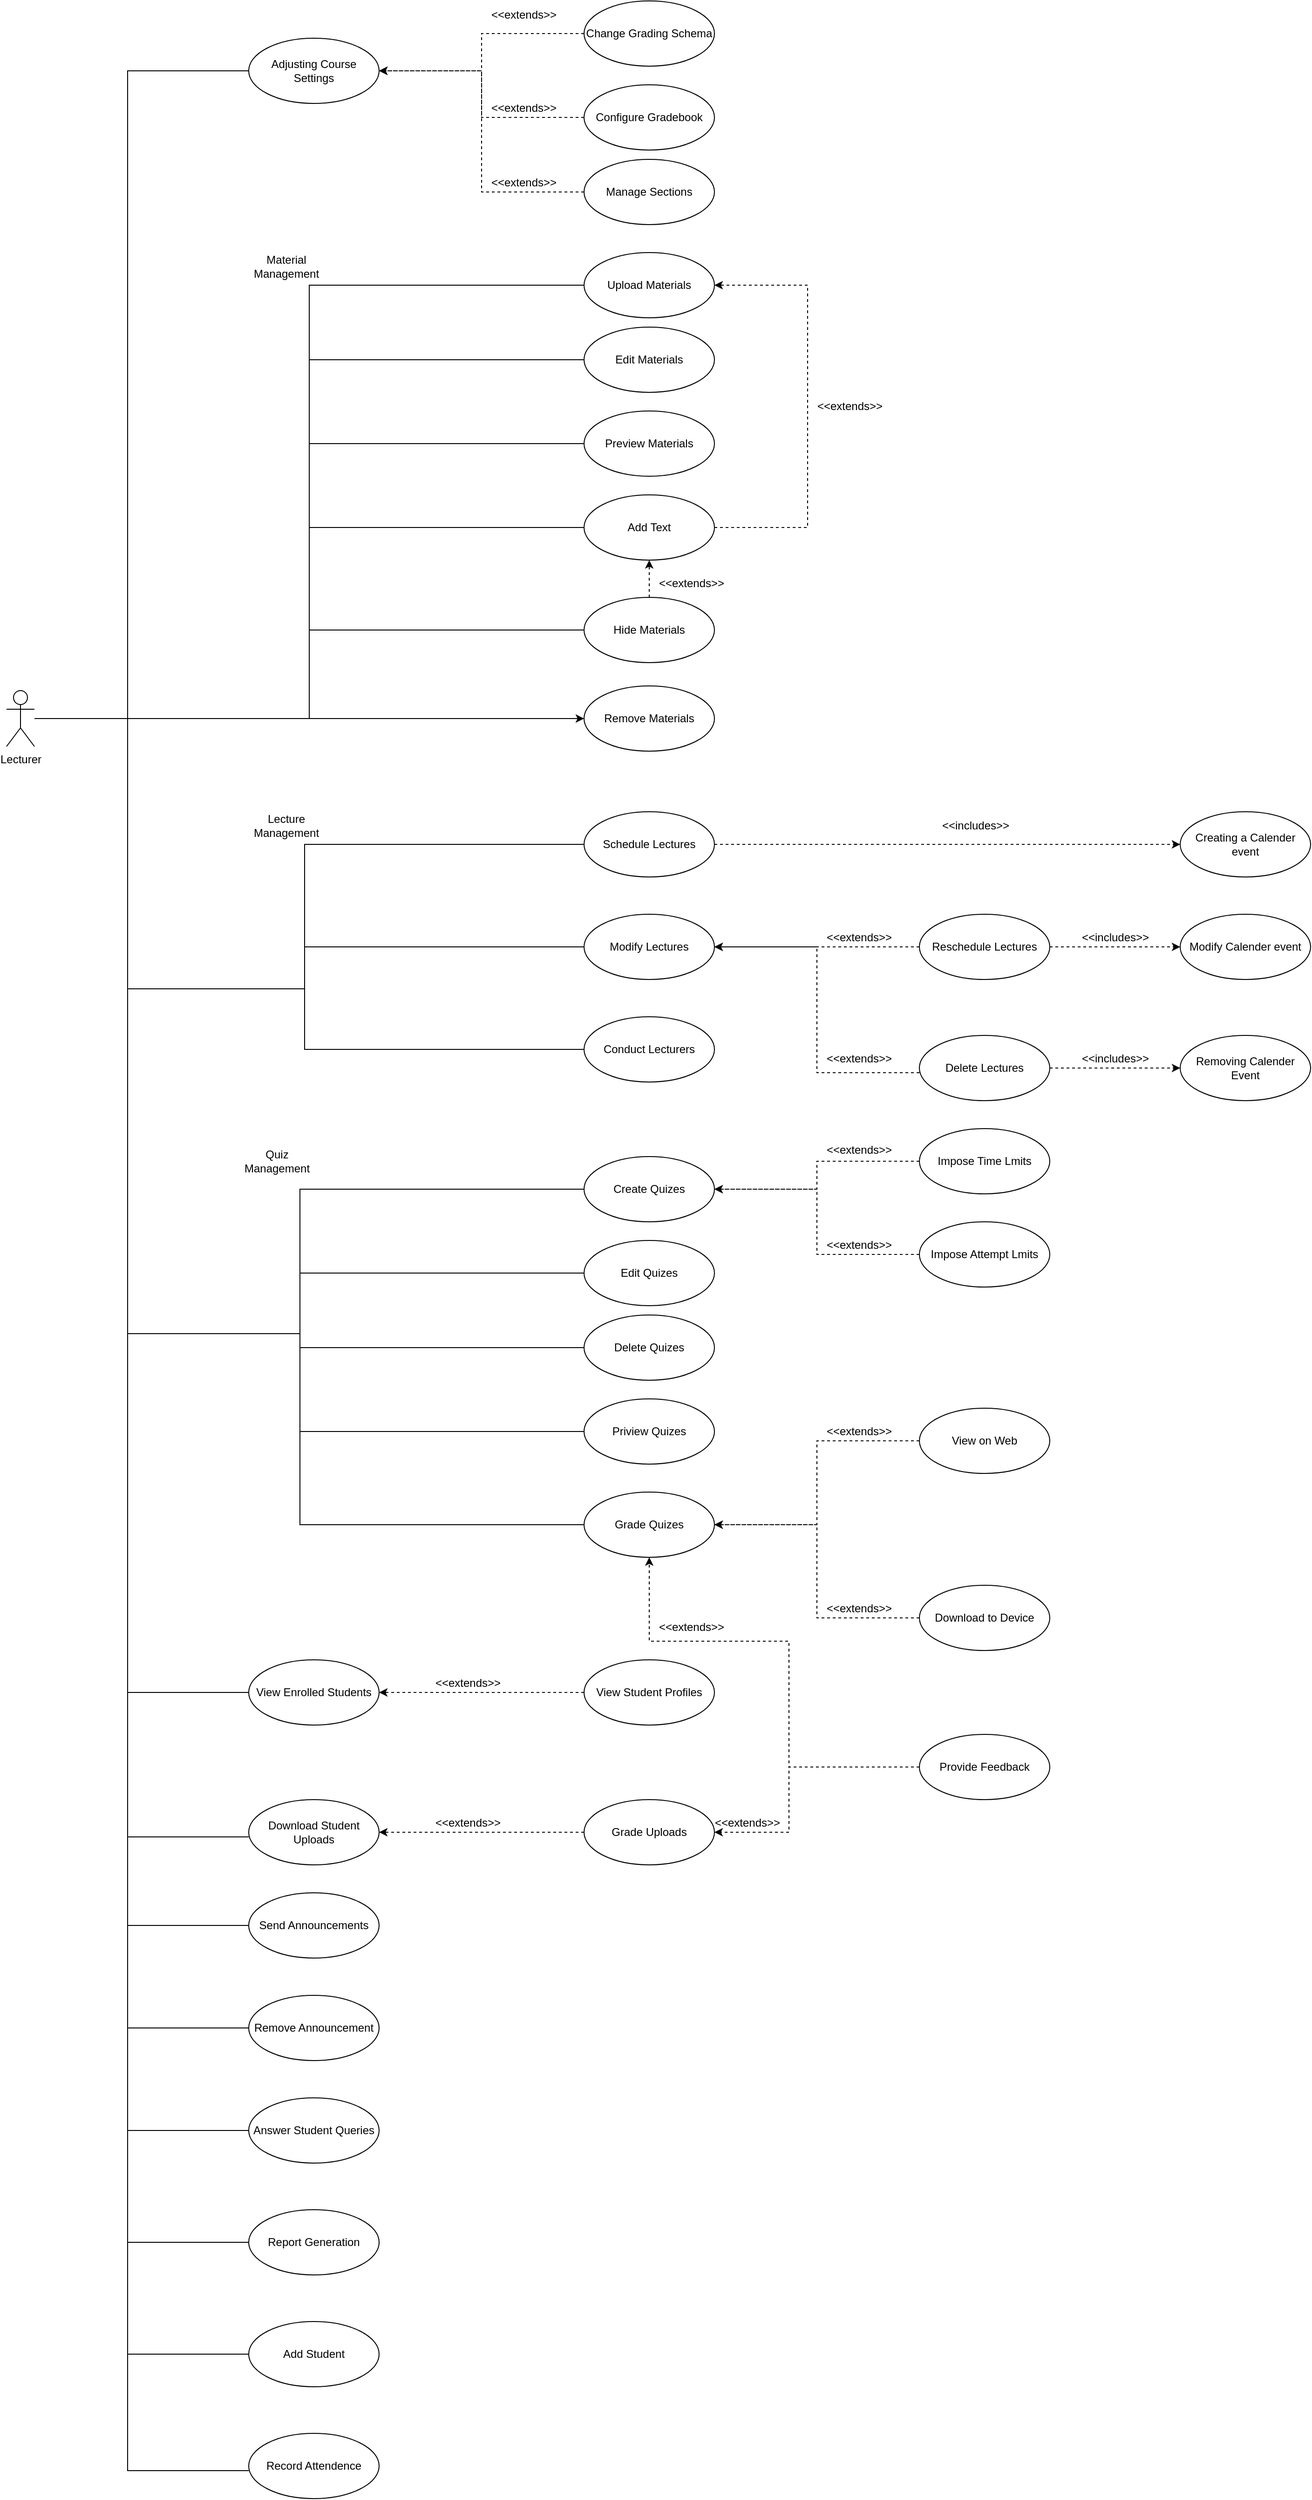 <mxfile version="25.0.2" pages="4">
  <diagram id="BV36via779B9fcxRVrXN" name="Use Case Diagram">
    <mxGraphModel dx="5736" dy="4681" grid="1" gridSize="10" guides="1" tooltips="1" connect="1" arrows="1" fold="1" page="1" pageScale="1" pageWidth="827" pageHeight="1169" math="0" shadow="0">
      <root>
        <mxCell id="0" />
        <mxCell id="1" parent="0" />
        <mxCell id="YfMp70zDHh6pc4BzukQv-6" style="edgeStyle=orthogonalEdgeStyle;rounded=0;orthogonalLoop=1;jettySize=auto;html=1;entryX=0;entryY=0.5;entryDx=0;entryDy=0;endArrow=none;endFill=0;" parent="1" source="tksNyKnk2ix0mnqx9CrM-2" target="YfMp70zDHh6pc4BzukQv-5" edge="1">
          <mxGeometry relative="1" as="geometry">
            <Array as="points">
              <mxPoint x="470" y="560" />
              <mxPoint x="470" y="2195" />
            </Array>
          </mxGeometry>
        </mxCell>
        <mxCell id="YfMp70zDHh6pc4BzukQv-7" style="edgeStyle=orthogonalEdgeStyle;rounded=0;orthogonalLoop=1;jettySize=auto;html=1;entryX=0;entryY=0.5;entryDx=0;entryDy=0;endArrow=none;endFill=0;" parent="1" source="tksNyKnk2ix0mnqx9CrM-2" target="YfMp70zDHh6pc4BzukQv-4" edge="1">
          <mxGeometry relative="1" as="geometry">
            <Array as="points">
              <mxPoint x="470" y="560" />
              <mxPoint x="470" y="-135" />
            </Array>
          </mxGeometry>
        </mxCell>
        <mxCell id="YfMp70zDHh6pc4BzukQv-9" style="edgeStyle=orthogonalEdgeStyle;rounded=0;orthogonalLoop=1;jettySize=auto;html=1;entryX=0;entryY=0.5;entryDx=0;entryDy=0;endArrow=none;endFill=0;" parent="1" edge="1">
          <mxGeometry relative="1" as="geometry">
            <mxPoint x="370" y="560" as="sourcePoint" />
            <mxPoint x="600" y="1760" as="targetPoint" />
            <Array as="points">
              <mxPoint x="470" y="560" />
              <mxPoint x="470" y="1760" />
            </Array>
          </mxGeometry>
        </mxCell>
        <mxCell id="YfMp70zDHh6pc4BzukQv-103" style="edgeStyle=orthogonalEdgeStyle;rounded=0;orthogonalLoop=1;jettySize=auto;html=1;entryX=0;entryY=0.5;entryDx=0;entryDy=0;endArrow=none;endFill=0;" parent="1" source="tksNyKnk2ix0mnqx9CrM-2" target="YfMp70zDHh6pc4BzukQv-99" edge="1">
          <mxGeometry relative="1" as="geometry">
            <Array as="points">
              <mxPoint x="470" y="560" />
              <mxPoint x="470" y="1605" />
            </Array>
          </mxGeometry>
        </mxCell>
        <mxCell id="YfMp70zDHh6pc4BzukQv-118" style="edgeStyle=orthogonalEdgeStyle;rounded=0;orthogonalLoop=1;jettySize=auto;html=1;entryX=0;entryY=0.5;entryDx=0;entryDy=0;endArrow=none;endFill=0;" parent="1" source="tksNyKnk2ix0mnqx9CrM-2" target="YfMp70zDHh6pc4BzukQv-116" edge="1">
          <mxGeometry relative="1" as="geometry">
            <Array as="points">
              <mxPoint x="470" y="560" />
              <mxPoint x="470" y="1855" />
            </Array>
          </mxGeometry>
        </mxCell>
        <mxCell id="YfMp70zDHh6pc4BzukQv-119" style="edgeStyle=orthogonalEdgeStyle;rounded=0;orthogonalLoop=1;jettySize=auto;html=1;entryX=0;entryY=0.5;entryDx=0;entryDy=0;endArrow=none;endFill=0;" parent="1" source="tksNyKnk2ix0mnqx9CrM-2" target="YfMp70zDHh6pc4BzukQv-117" edge="1">
          <mxGeometry relative="1" as="geometry">
            <Array as="points">
              <mxPoint x="470" y="560" />
              <mxPoint x="470" y="2075" />
            </Array>
          </mxGeometry>
        </mxCell>
        <mxCell id="YfMp70zDHh6pc4BzukQv-122" style="edgeStyle=orthogonalEdgeStyle;rounded=0;orthogonalLoop=1;jettySize=auto;html=1;entryX=0;entryY=0.5;entryDx=0;entryDy=0;endArrow=none;endFill=0;" parent="1" source="tksNyKnk2ix0mnqx9CrM-2" target="YfMp70zDHh6pc4BzukQv-40" edge="1">
          <mxGeometry relative="1" as="geometry" />
        </mxCell>
        <mxCell id="YfMp70zDHh6pc4BzukQv-123" style="edgeStyle=orthogonalEdgeStyle;rounded=0;orthogonalLoop=1;jettySize=auto;html=1;entryX=0;entryY=0.5;entryDx=0;entryDy=0;endArrow=none;endFill=0;" parent="1" source="tksNyKnk2ix0mnqx9CrM-2" target="YfMp70zDHh6pc4BzukQv-41" edge="1">
          <mxGeometry relative="1" as="geometry" />
        </mxCell>
        <mxCell id="YfMp70zDHh6pc4BzukQv-124" style="edgeStyle=orthogonalEdgeStyle;rounded=0;orthogonalLoop=1;jettySize=auto;html=1;entryX=0;entryY=0.5;entryDx=0;entryDy=0;endArrow=none;endFill=0;" parent="1" source="tksNyKnk2ix0mnqx9CrM-2" target="YfMp70zDHh6pc4BzukQv-42" edge="1">
          <mxGeometry relative="1" as="geometry" />
        </mxCell>
        <mxCell id="YfMp70zDHh6pc4BzukQv-125" style="edgeStyle=orthogonalEdgeStyle;rounded=0;orthogonalLoop=1;jettySize=auto;html=1;entryX=0;entryY=0.5;entryDx=0;entryDy=0;endArrow=none;endFill=0;" parent="1" source="tksNyKnk2ix0mnqx9CrM-2" target="YfMp70zDHh6pc4BzukQv-76" edge="1">
          <mxGeometry relative="1" as="geometry" />
        </mxCell>
        <mxCell id="YfMp70zDHh6pc4BzukQv-126" style="edgeStyle=orthogonalEdgeStyle;rounded=0;orthogonalLoop=1;jettySize=auto;html=1;endArrow=none;endFill=0;entryX=0;entryY=0.5;entryDx=0;entryDy=0;" parent="1" source="tksNyKnk2ix0mnqx9CrM-2" target="YfMp70zDHh6pc4BzukQv-78" edge="1">
          <mxGeometry relative="1" as="geometry" />
        </mxCell>
        <mxCell id="YfMp70zDHh6pc4BzukQv-128" style="edgeStyle=orthogonalEdgeStyle;rounded=0;orthogonalLoop=1;jettySize=auto;html=1;entryX=0;entryY=0.5;entryDx=0;entryDy=0;endArrow=none;endFill=0;" parent="1" source="tksNyKnk2ix0mnqx9CrM-2" target="tksNyKnk2ix0mnqx9CrM-8" edge="1">
          <mxGeometry relative="1" as="geometry">
            <mxPoint x="870" y="660" as="targetPoint" />
            <Array as="points">
              <mxPoint x="470" y="560" />
              <mxPoint x="470" y="850" />
              <mxPoint x="660" y="850" />
              <mxPoint x="660" y="695" />
            </Array>
          </mxGeometry>
        </mxCell>
        <mxCell id="YfMp70zDHh6pc4BzukQv-129" style="edgeStyle=orthogonalEdgeStyle;rounded=0;orthogonalLoop=1;jettySize=auto;html=1;entryX=0;entryY=0.5;entryDx=0;entryDy=0;endArrow=none;endFill=0;" parent="1" source="tksNyKnk2ix0mnqx9CrM-2" target="YfMp70zDHh6pc4BzukQv-54" edge="1">
          <mxGeometry relative="1" as="geometry">
            <Array as="points">
              <mxPoint x="470" y="560" />
              <mxPoint x="470" y="850" />
              <mxPoint x="660" y="850" />
              <mxPoint x="660" y="805" />
            </Array>
          </mxGeometry>
        </mxCell>
        <mxCell id="YfMp70zDHh6pc4BzukQv-130" style="edgeStyle=orthogonalEdgeStyle;rounded=0;orthogonalLoop=1;jettySize=auto;html=1;entryX=0;entryY=0.5;entryDx=0;entryDy=0;endArrow=none;endFill=0;" parent="1" source="tksNyKnk2ix0mnqx9CrM-2" target="tksNyKnk2ix0mnqx9CrM-3" edge="1">
          <mxGeometry relative="1" as="geometry">
            <Array as="points">
              <mxPoint x="470" y="560" />
              <mxPoint x="470" y="850" />
              <mxPoint x="660" y="850" />
              <mxPoint x="660" y="915" />
            </Array>
          </mxGeometry>
        </mxCell>
        <mxCell id="YfMp70zDHh6pc4BzukQv-132" style="edgeStyle=orthogonalEdgeStyle;rounded=0;orthogonalLoop=1;jettySize=auto;html=1;entryX=0;entryY=0.5;entryDx=0;entryDy=0;endArrow=none;endFill=0;" parent="1" source="tksNyKnk2ix0mnqx9CrM-2" target="tksNyKnk2ix0mnqx9CrM-5" edge="1">
          <mxGeometry relative="1" as="geometry">
            <Array as="points">
              <mxPoint x="470" y="560" />
              <mxPoint x="470" y="1220" />
              <mxPoint x="655" y="1220" />
              <mxPoint x="655" y="1065" />
            </Array>
          </mxGeometry>
        </mxCell>
        <mxCell id="YfMp70zDHh6pc4BzukQv-133" style="edgeStyle=orthogonalEdgeStyle;rounded=0;orthogonalLoop=1;jettySize=auto;html=1;entryX=0;entryY=0.5;entryDx=0;entryDy=0;endArrow=none;endFill=0;" parent="1" source="tksNyKnk2ix0mnqx9CrM-2" target="YfMp70zDHh6pc4BzukQv-89" edge="1">
          <mxGeometry relative="1" as="geometry">
            <Array as="points">
              <mxPoint x="470" y="560" />
              <mxPoint x="470" y="1220" />
              <mxPoint x="655" y="1220" />
              <mxPoint x="655" y="1155" />
            </Array>
          </mxGeometry>
        </mxCell>
        <mxCell id="YfMp70zDHh6pc4BzukQv-134" style="edgeStyle=orthogonalEdgeStyle;rounded=0;orthogonalLoop=1;jettySize=auto;html=1;entryX=0;entryY=0.5;entryDx=0;entryDy=0;endArrow=none;endFill=0;" parent="1" source="tksNyKnk2ix0mnqx9CrM-2" target="YfMp70zDHh6pc4BzukQv-91" edge="1">
          <mxGeometry relative="1" as="geometry">
            <Array as="points">
              <mxPoint x="470" y="560" />
              <mxPoint x="470" y="1220" />
              <mxPoint x="655" y="1220" />
              <mxPoint x="655" y="1235" />
            </Array>
          </mxGeometry>
        </mxCell>
        <mxCell id="YfMp70zDHh6pc4BzukQv-135" style="edgeStyle=orthogonalEdgeStyle;rounded=0;orthogonalLoop=1;jettySize=auto;html=1;entryX=0;entryY=0.5;entryDx=0;entryDy=0;endArrow=none;endFill=0;" parent="1" source="tksNyKnk2ix0mnqx9CrM-2" target="YfMp70zDHh6pc4BzukQv-90" edge="1">
          <mxGeometry relative="1" as="geometry">
            <Array as="points">
              <mxPoint x="470" y="560" />
              <mxPoint x="470" y="1220" />
              <mxPoint x="655" y="1220" />
              <mxPoint x="655" y="1325" />
            </Array>
          </mxGeometry>
        </mxCell>
        <mxCell id="YfMp70zDHh6pc4BzukQv-136" style="edgeStyle=orthogonalEdgeStyle;rounded=0;orthogonalLoop=1;jettySize=auto;html=1;entryX=0;entryY=0.5;entryDx=0;entryDy=0;endArrow=none;endFill=0;" parent="1" source="tksNyKnk2ix0mnqx9CrM-2" target="tksNyKnk2ix0mnqx9CrM-10" edge="1">
          <mxGeometry relative="1" as="geometry">
            <Array as="points">
              <mxPoint x="470" y="560" />
              <mxPoint x="470" y="1220" />
              <mxPoint x="655" y="1220" />
              <mxPoint x="655" y="1425" />
            </Array>
          </mxGeometry>
        </mxCell>
        <mxCell id="gYmt3b7kx8QVSRnz25mf-3" style="edgeStyle=orthogonalEdgeStyle;rounded=0;orthogonalLoop=1;jettySize=auto;html=1;entryX=0;entryY=0.5;entryDx=0;entryDy=0;endArrow=none;endFill=0;" parent="1" source="tksNyKnk2ix0mnqx9CrM-2" target="gYmt3b7kx8QVSRnz25mf-1" edge="1">
          <mxGeometry relative="1" as="geometry">
            <Array as="points">
              <mxPoint x="470" y="560" />
              <mxPoint x="470" y="2315" />
            </Array>
          </mxGeometry>
        </mxCell>
        <mxCell id="C36N5hVmbdD0jBPsGbYA-2" style="edgeStyle=orthogonalEdgeStyle;rounded=0;orthogonalLoop=1;jettySize=auto;html=1;entryX=0;entryY=0.5;entryDx=0;entryDy=0;" parent="1" source="tksNyKnk2ix0mnqx9CrM-2" target="C36N5hVmbdD0jBPsGbYA-1" edge="1">
          <mxGeometry relative="1" as="geometry" />
        </mxCell>
        <mxCell id="C36N5hVmbdD0jBPsGbYA-4" style="edgeStyle=orthogonalEdgeStyle;rounded=0;orthogonalLoop=1;jettySize=auto;html=1;entryX=0;entryY=0.5;entryDx=0;entryDy=0;endArrow=none;endFill=0;" parent="1" source="tksNyKnk2ix0mnqx9CrM-2" target="C36N5hVmbdD0jBPsGbYA-3" edge="1">
          <mxGeometry relative="1" as="geometry">
            <Array as="points">
              <mxPoint x="470" y="560" />
              <mxPoint x="470" y="1965" />
            </Array>
          </mxGeometry>
        </mxCell>
        <mxCell id="tksNyKnk2ix0mnqx9CrM-2" value="Lecturer" style="shape=umlActor;verticalLabelPosition=bottom;verticalAlign=top;html=1;" parent="1" vertex="1">
          <mxGeometry x="340" y="530" width="30" height="60" as="geometry" />
        </mxCell>
        <mxCell id="tksNyKnk2ix0mnqx9CrM-3" value="Conduct Lecturers" style="ellipse;whiteSpace=wrap;html=1;" parent="1" vertex="1">
          <mxGeometry x="960" y="880" width="140" height="70" as="geometry" />
        </mxCell>
        <mxCell id="YfMp70zDHh6pc4BzukQv-14" style="edgeStyle=orthogonalEdgeStyle;rounded=0;orthogonalLoop=1;jettySize=auto;html=1;exitX=0;exitY=0.5;exitDx=0;exitDy=0;dashed=1;" parent="1" source="YfMp70zDHh6pc4BzukQv-13" target="tksNyKnk2ix0mnqx9CrM-5" edge="1">
          <mxGeometry relative="1" as="geometry" />
        </mxCell>
        <mxCell id="YfMp70zDHh6pc4BzukQv-16" style="edgeStyle=orthogonalEdgeStyle;rounded=0;orthogonalLoop=1;jettySize=auto;html=1;exitX=0;exitY=0.5;exitDx=0;exitDy=0;dashed=1;" parent="1" source="YfMp70zDHh6pc4BzukQv-15" target="tksNyKnk2ix0mnqx9CrM-5" edge="1">
          <mxGeometry relative="1" as="geometry" />
        </mxCell>
        <mxCell id="tksNyKnk2ix0mnqx9CrM-5" value="Create Quizes" style="ellipse;whiteSpace=wrap;html=1;" parent="1" vertex="1">
          <mxGeometry x="960" y="1030" width="140" height="70" as="geometry" />
        </mxCell>
        <mxCell id="YfMp70zDHh6pc4BzukQv-28" style="edgeStyle=orthogonalEdgeStyle;rounded=0;orthogonalLoop=1;jettySize=auto;html=1;dashed=1;" parent="1" source="tksNyKnk2ix0mnqx9CrM-8" target="YfMp70zDHh6pc4BzukQv-27" edge="1">
          <mxGeometry relative="1" as="geometry" />
        </mxCell>
        <mxCell id="tksNyKnk2ix0mnqx9CrM-8" value="Schedule Lectures" style="ellipse;whiteSpace=wrap;html=1;" parent="1" vertex="1">
          <mxGeometry x="960" y="660" width="140" height="70" as="geometry" />
        </mxCell>
        <mxCell id="tksNyKnk2ix0mnqx9CrM-10" value="Grade Quizes" style="ellipse;whiteSpace=wrap;html=1;" parent="1" vertex="1">
          <mxGeometry x="960" y="1390" width="140" height="70" as="geometry" />
        </mxCell>
        <mxCell id="YfMp70zDHh6pc4BzukQv-2" value="Manage Sections" style="ellipse;whiteSpace=wrap;html=1;" parent="1" vertex="1">
          <mxGeometry x="960" y="-40" width="140" height="70" as="geometry" />
        </mxCell>
        <mxCell id="YfMp70zDHh6pc4BzukQv-34" style="edgeStyle=orthogonalEdgeStyle;rounded=0;orthogonalLoop=1;jettySize=auto;html=1;exitX=0;exitY=0.5;exitDx=0;exitDy=0;entryX=1;entryY=0.5;entryDx=0;entryDy=0;dashed=1;" parent="1" source="YfMp70zDHh6pc4BzukQv-31" target="YfMp70zDHh6pc4BzukQv-4" edge="1">
          <mxGeometry relative="1" as="geometry" />
        </mxCell>
        <mxCell id="YfMp70zDHh6pc4BzukQv-38" style="edgeStyle=orthogonalEdgeStyle;rounded=0;orthogonalLoop=1;jettySize=auto;html=1;exitX=0;exitY=0.5;exitDx=0;exitDy=0;entryX=1;entryY=0.5;entryDx=0;entryDy=0;dashed=1;" parent="1" source="YfMp70zDHh6pc4BzukQv-2" target="YfMp70zDHh6pc4BzukQv-4" edge="1">
          <mxGeometry relative="1" as="geometry" />
        </mxCell>
        <mxCell id="YfMp70zDHh6pc4BzukQv-4" value="Adjusting Course Settings" style="ellipse;whiteSpace=wrap;html=1;" parent="1" vertex="1">
          <mxGeometry x="600" y="-170" width="140" height="70" as="geometry" />
        </mxCell>
        <mxCell id="YfMp70zDHh6pc4BzukQv-5" value="Report Generation" style="ellipse;whiteSpace=wrap;html=1;" parent="1" vertex="1">
          <mxGeometry x="600" y="2160" width="140" height="70" as="geometry" />
        </mxCell>
        <mxCell id="YfMp70zDHh6pc4BzukQv-8" value="Download Student Uploads" style="ellipse;whiteSpace=wrap;html=1;" parent="1" vertex="1">
          <mxGeometry x="600" y="1720" width="140" height="70" as="geometry" />
        </mxCell>
        <mxCell id="YfMp70zDHh6pc4BzukQv-13" value="Impose Time Lmits" style="ellipse;whiteSpace=wrap;html=1;" parent="1" vertex="1">
          <mxGeometry x="1320" y="1000" width="140" height="70" as="geometry" />
        </mxCell>
        <mxCell id="YfMp70zDHh6pc4BzukQv-15" value="Impose Attempt Lmits" style="ellipse;whiteSpace=wrap;html=1;" parent="1" vertex="1">
          <mxGeometry x="1320" y="1100" width="140" height="70" as="geometry" />
        </mxCell>
        <mxCell id="YfMp70zDHh6pc4BzukQv-17" value="&amp;lt;&amp;lt;extends&amp;gt;&amp;gt;" style="text;html=1;align=center;verticalAlign=middle;resizable=0;points=[];autosize=1;strokeColor=none;fillColor=none;dashed=1;" parent="1" vertex="1">
          <mxGeometry x="1210" y="1008" width="90" height="30" as="geometry" />
        </mxCell>
        <mxCell id="YfMp70zDHh6pc4BzukQv-20" value="&amp;lt;&amp;lt;extends&amp;gt;&amp;gt;" style="text;html=1;align=center;verticalAlign=middle;resizable=0;points=[];autosize=1;strokeColor=none;fillColor=none;dashed=1;" parent="1" vertex="1">
          <mxGeometry x="1210" y="1110" width="90" height="30" as="geometry" />
        </mxCell>
        <mxCell id="YfMp70zDHh6pc4BzukQv-23" style="edgeStyle=orthogonalEdgeStyle;rounded=0;orthogonalLoop=1;jettySize=auto;html=1;entryX=1;entryY=0.5;entryDx=0;entryDy=0;dashed=1;" parent="1" source="YfMp70zDHh6pc4BzukQv-21" target="tksNyKnk2ix0mnqx9CrM-10" edge="1">
          <mxGeometry relative="1" as="geometry" />
        </mxCell>
        <mxCell id="YfMp70zDHh6pc4BzukQv-21" value="View on Web" style="ellipse;whiteSpace=wrap;html=1;" parent="1" vertex="1">
          <mxGeometry x="1320" y="1300" width="140" height="70" as="geometry" />
        </mxCell>
        <mxCell id="YfMp70zDHh6pc4BzukQv-24" style="edgeStyle=orthogonalEdgeStyle;rounded=0;orthogonalLoop=1;jettySize=auto;html=1;entryX=1;entryY=0.5;entryDx=0;entryDy=0;dashed=1;" parent="1" source="YfMp70zDHh6pc4BzukQv-22" target="tksNyKnk2ix0mnqx9CrM-10" edge="1">
          <mxGeometry relative="1" as="geometry" />
        </mxCell>
        <mxCell id="YfMp70zDHh6pc4BzukQv-22" value="Download to Device" style="ellipse;whiteSpace=wrap;html=1;" parent="1" vertex="1">
          <mxGeometry x="1320" y="1490" width="140" height="70" as="geometry" />
        </mxCell>
        <mxCell id="YfMp70zDHh6pc4BzukQv-25" value="&amp;lt;&amp;lt;extends&amp;gt;&amp;gt;" style="text;html=1;align=center;verticalAlign=middle;resizable=0;points=[];autosize=1;strokeColor=none;fillColor=none;dashed=1;" parent="1" vertex="1">
          <mxGeometry x="1210" y="1310" width="90" height="30" as="geometry" />
        </mxCell>
        <mxCell id="YfMp70zDHh6pc4BzukQv-26" value="&amp;lt;&amp;lt;extends&amp;gt;&amp;gt;" style="text;html=1;align=center;verticalAlign=middle;resizable=0;points=[];autosize=1;strokeColor=none;fillColor=none;dashed=1;" parent="1" vertex="1">
          <mxGeometry x="1210" y="1500" width="90" height="30" as="geometry" />
        </mxCell>
        <mxCell id="YfMp70zDHh6pc4BzukQv-27" value="Creating a Calender event" style="ellipse;whiteSpace=wrap;html=1;" parent="1" vertex="1">
          <mxGeometry x="1600" y="660" width="140" height="70" as="geometry" />
        </mxCell>
        <mxCell id="YfMp70zDHh6pc4BzukQv-32" style="edgeStyle=orthogonalEdgeStyle;rounded=0;orthogonalLoop=1;jettySize=auto;html=1;exitX=0;exitY=0.5;exitDx=0;exitDy=0;entryX=1;entryY=0.5;entryDx=0;entryDy=0;dashed=1;" parent="1" source="YfMp70zDHh6pc4BzukQv-30" target="YfMp70zDHh6pc4BzukQv-4" edge="1">
          <mxGeometry relative="1" as="geometry" />
        </mxCell>
        <mxCell id="YfMp70zDHh6pc4BzukQv-30" value="Change Grading Schema" style="ellipse;whiteSpace=wrap;html=1;" parent="1" vertex="1">
          <mxGeometry x="960" y="-210" width="140" height="70" as="geometry" />
        </mxCell>
        <mxCell id="YfMp70zDHh6pc4BzukQv-31" value="Configure Gradebook" style="ellipse;whiteSpace=wrap;html=1;" parent="1" vertex="1">
          <mxGeometry x="960" y="-120" width="140" height="70" as="geometry" />
        </mxCell>
        <mxCell id="YfMp70zDHh6pc4BzukQv-35" value="&amp;lt;&amp;lt;extends&amp;gt;&amp;gt;" style="text;html=1;align=center;verticalAlign=middle;resizable=0;points=[];autosize=1;strokeColor=none;fillColor=none;dashed=1;" parent="1" vertex="1">
          <mxGeometry x="850" y="-210" width="90" height="30" as="geometry" />
        </mxCell>
        <mxCell id="YfMp70zDHh6pc4BzukQv-36" value="&amp;lt;&amp;lt;extends&amp;gt;&amp;gt;" style="text;html=1;align=center;verticalAlign=middle;resizable=0;points=[];autosize=1;strokeColor=none;fillColor=none;dashed=1;" parent="1" vertex="1">
          <mxGeometry x="850" y="-110" width="90" height="30" as="geometry" />
        </mxCell>
        <mxCell id="YfMp70zDHh6pc4BzukQv-39" value="&amp;lt;&amp;lt;extends&amp;gt;&amp;gt;" style="text;html=1;align=center;verticalAlign=middle;resizable=0;points=[];autosize=1;strokeColor=none;fillColor=none;dashed=1;" parent="1" vertex="1">
          <mxGeometry x="850" y="-30" width="90" height="30" as="geometry" />
        </mxCell>
        <mxCell id="YfMp70zDHh6pc4BzukQv-40" value="Upload Materials" style="ellipse;whiteSpace=wrap;html=1;" parent="1" vertex="1">
          <mxGeometry x="960" y="60" width="140" height="70" as="geometry" />
        </mxCell>
        <mxCell id="YfMp70zDHh6pc4BzukQv-41" value="Edit Materials" style="ellipse;whiteSpace=wrap;html=1;" parent="1" vertex="1">
          <mxGeometry x="960" y="140" width="140" height="70" as="geometry" />
        </mxCell>
        <mxCell id="YfMp70zDHh6pc4BzukQv-42" value="Preview Materials" style="ellipse;whiteSpace=wrap;html=1;" parent="1" vertex="1">
          <mxGeometry x="960" y="230" width="140" height="70" as="geometry" />
        </mxCell>
        <mxCell id="YfMp70zDHh6pc4BzukQv-59" style="edgeStyle=orthogonalEdgeStyle;rounded=0;orthogonalLoop=1;jettySize=auto;html=1;exitX=0;exitY=0.5;exitDx=0;exitDy=0;entryX=1;entryY=0.5;entryDx=0;entryDy=0;dashed=1;" parent="1" source="YfMp70zDHh6pc4BzukQv-55" target="YfMp70zDHh6pc4BzukQv-54" edge="1">
          <mxGeometry relative="1" as="geometry" />
        </mxCell>
        <mxCell id="YfMp70zDHh6pc4BzukQv-54" value="Modify Lectures" style="ellipse;whiteSpace=wrap;html=1;" parent="1" vertex="1">
          <mxGeometry x="960" y="770" width="140" height="70" as="geometry" />
        </mxCell>
        <mxCell id="YfMp70zDHh6pc4BzukQv-65" style="edgeStyle=orthogonalEdgeStyle;rounded=0;orthogonalLoop=1;jettySize=auto;html=1;exitX=1;exitY=0.5;exitDx=0;exitDy=0;entryX=0;entryY=0.5;entryDx=0;entryDy=0;dashed=1;" parent="1" source="YfMp70zDHh6pc4BzukQv-55" target="YfMp70zDHh6pc4BzukQv-62" edge="1">
          <mxGeometry relative="1" as="geometry" />
        </mxCell>
        <mxCell id="YfMp70zDHh6pc4BzukQv-55" value="Reschedule Lectures" style="ellipse;whiteSpace=wrap;html=1;" parent="1" vertex="1">
          <mxGeometry x="1320" y="770" width="140" height="70" as="geometry" />
        </mxCell>
        <mxCell id="YfMp70zDHh6pc4BzukQv-64" style="edgeStyle=orthogonalEdgeStyle;rounded=0;orthogonalLoop=1;jettySize=auto;html=1;exitX=1;exitY=0.5;exitDx=0;exitDy=0;entryX=0;entryY=0.5;entryDx=0;entryDy=0;dashed=1;" parent="1" source="YfMp70zDHh6pc4BzukQv-60" target="YfMp70zDHh6pc4BzukQv-63" edge="1">
          <mxGeometry relative="1" as="geometry" />
        </mxCell>
        <mxCell id="YfMp70zDHh6pc4BzukQv-60" value="Delete Lectures" style="ellipse;whiteSpace=wrap;html=1;" parent="1" vertex="1">
          <mxGeometry x="1320" y="900" width="140" height="70" as="geometry" />
        </mxCell>
        <mxCell id="YfMp70zDHh6pc4BzukQv-61" style="edgeStyle=orthogonalEdgeStyle;rounded=0;orthogonalLoop=1;jettySize=auto;html=1;exitX=0;exitY=0.571;exitDx=0;exitDy=0;entryX=1;entryY=0.5;entryDx=0;entryDy=0;exitPerimeter=0;dashed=1;" parent="1" source="YfMp70zDHh6pc4BzukQv-60" target="YfMp70zDHh6pc4BzukQv-54" edge="1">
          <mxGeometry relative="1" as="geometry" />
        </mxCell>
        <mxCell id="YfMp70zDHh6pc4BzukQv-62" value="Modify Calender event" style="ellipse;whiteSpace=wrap;html=1;" parent="1" vertex="1">
          <mxGeometry x="1600" y="770" width="140" height="70" as="geometry" />
        </mxCell>
        <mxCell id="YfMp70zDHh6pc4BzukQv-63" value="Removing Calender Event" style="ellipse;whiteSpace=wrap;html=1;" parent="1" vertex="1">
          <mxGeometry x="1600" y="900" width="140" height="70" as="geometry" />
        </mxCell>
        <mxCell id="YfMp70zDHh6pc4BzukQv-66" value="&amp;lt;&amp;lt;includes&amp;gt;&amp;gt;" style="text;html=1;align=center;verticalAlign=middle;resizable=0;points=[];autosize=1;strokeColor=none;fillColor=none;dashed=1;" parent="1" vertex="1">
          <mxGeometry x="1480" y="910" width="100" height="30" as="geometry" />
        </mxCell>
        <mxCell id="YfMp70zDHh6pc4BzukQv-67" value="&amp;lt;&amp;lt;extends&amp;gt;&amp;gt;" style="text;html=1;align=center;verticalAlign=middle;resizable=0;points=[];autosize=1;strokeColor=none;fillColor=none;dashed=1;" parent="1" vertex="1">
          <mxGeometry x="1210" y="910" width="90" height="30" as="geometry" />
        </mxCell>
        <mxCell id="YfMp70zDHh6pc4BzukQv-68" value="&amp;lt;&amp;lt;includes&amp;gt;&amp;gt;" style="text;html=1;align=center;verticalAlign=middle;resizable=0;points=[];autosize=1;strokeColor=none;fillColor=none;dashed=1;" parent="1" vertex="1">
          <mxGeometry x="1480" y="780" width="100" height="30" as="geometry" />
        </mxCell>
        <mxCell id="YfMp70zDHh6pc4BzukQv-69" value="&amp;lt;&amp;lt;extends&amp;gt;&amp;gt;" style="text;html=1;align=center;verticalAlign=middle;resizable=0;points=[];autosize=1;strokeColor=none;fillColor=none;dashed=1;" parent="1" vertex="1">
          <mxGeometry x="1210" y="780" width="90" height="30" as="geometry" />
        </mxCell>
        <mxCell id="pkkTS_IA6X24hIoL_e4T-1" style="edgeStyle=orthogonalEdgeStyle;rounded=0;orthogonalLoop=1;jettySize=auto;html=1;entryX=1;entryY=0.5;entryDx=0;entryDy=0;dashed=1;" parent="1" source="YfMp70zDHh6pc4BzukQv-76" target="YfMp70zDHh6pc4BzukQv-40" edge="1">
          <mxGeometry relative="1" as="geometry">
            <Array as="points">
              <mxPoint x="1200" y="355" />
              <mxPoint x="1200" y="95" />
            </Array>
          </mxGeometry>
        </mxCell>
        <mxCell id="YfMp70zDHh6pc4BzukQv-76" value="Add Text" style="ellipse;whiteSpace=wrap;html=1;" parent="1" vertex="1">
          <mxGeometry x="960" y="320" width="140" height="70" as="geometry" />
        </mxCell>
        <mxCell id="YfMp70zDHh6pc4BzukQv-77" style="edgeStyle=orthogonalEdgeStyle;rounded=0;orthogonalLoop=1;jettySize=auto;html=1;exitX=0.5;exitY=0;exitDx=0;exitDy=0;entryX=0.5;entryY=1;entryDx=0;entryDy=0;dashed=1;" parent="1" source="YfMp70zDHh6pc4BzukQv-78" target="YfMp70zDHh6pc4BzukQv-76" edge="1">
          <mxGeometry relative="1" as="geometry" />
        </mxCell>
        <mxCell id="YfMp70zDHh6pc4BzukQv-78" value="Hide Materials" style="ellipse;whiteSpace=wrap;html=1;" parent="1" vertex="1">
          <mxGeometry x="960" y="430" width="140" height="70" as="geometry" />
        </mxCell>
        <mxCell id="YfMp70zDHh6pc4BzukQv-79" value="&amp;lt;&amp;lt;extends&amp;gt;&amp;gt;" style="text;html=1;align=center;verticalAlign=middle;resizable=0;points=[];autosize=1;strokeColor=none;fillColor=none;" parent="1" vertex="1">
          <mxGeometry x="1030" y="400" width="90" height="30" as="geometry" />
        </mxCell>
        <mxCell id="YfMp70zDHh6pc4BzukQv-89" value="Edit Quizes" style="ellipse;whiteSpace=wrap;html=1;" parent="1" vertex="1">
          <mxGeometry x="960" y="1120" width="140" height="70" as="geometry" />
        </mxCell>
        <mxCell id="YfMp70zDHh6pc4BzukQv-90" value="Priview Quizes" style="ellipse;whiteSpace=wrap;html=1;" parent="1" vertex="1">
          <mxGeometry x="960" y="1290" width="140" height="70" as="geometry" />
        </mxCell>
        <mxCell id="YfMp70zDHh6pc4BzukQv-91" value="Delete Quizes" style="ellipse;whiteSpace=wrap;html=1;" parent="1" vertex="1">
          <mxGeometry x="960" y="1200" width="140" height="70" as="geometry" />
        </mxCell>
        <mxCell id="YfMp70zDHh6pc4BzukQv-99" value="View Enrolled Students" style="ellipse;whiteSpace=wrap;html=1;" parent="1" vertex="1">
          <mxGeometry x="600" y="1570" width="140" height="70" as="geometry" />
        </mxCell>
        <mxCell id="YfMp70zDHh6pc4BzukQv-101" style="edgeStyle=orthogonalEdgeStyle;rounded=0;orthogonalLoop=1;jettySize=auto;html=1;entryX=1;entryY=0.5;entryDx=0;entryDy=0;dashed=1;" parent="1" source="YfMp70zDHh6pc4BzukQv-100" target="YfMp70zDHh6pc4BzukQv-99" edge="1">
          <mxGeometry relative="1" as="geometry" />
        </mxCell>
        <mxCell id="YfMp70zDHh6pc4BzukQv-100" value="View Student Profiles" style="ellipse;whiteSpace=wrap;html=1;" parent="1" vertex="1">
          <mxGeometry x="960" y="1570" width="140" height="70" as="geometry" />
        </mxCell>
        <mxCell id="YfMp70zDHh6pc4BzukQv-102" value="&amp;lt;&amp;lt;extends&amp;gt;&amp;gt;" style="text;html=1;align=center;verticalAlign=middle;resizable=0;points=[];autosize=1;strokeColor=none;fillColor=none;dashed=1;" parent="1" vertex="1">
          <mxGeometry x="790" y="1580" width="90" height="30" as="geometry" />
        </mxCell>
        <mxCell id="YfMp70zDHh6pc4BzukQv-104" value="Grade Uploads" style="ellipse;whiteSpace=wrap;html=1;" parent="1" vertex="1">
          <mxGeometry x="960" y="1720" width="140" height="70" as="geometry" />
        </mxCell>
        <mxCell id="YfMp70zDHh6pc4BzukQv-105" style="edgeStyle=orthogonalEdgeStyle;rounded=0;orthogonalLoop=1;jettySize=auto;html=1;entryX=1;entryY=0.5;entryDx=0;entryDy=0;dashed=1;exitX=0;exitY=0.5;exitDx=0;exitDy=0;" parent="1" source="YfMp70zDHh6pc4BzukQv-104" edge="1">
          <mxGeometry relative="1" as="geometry">
            <mxPoint x="940" y="1755" as="sourcePoint" />
            <mxPoint x="740" y="1755" as="targetPoint" />
          </mxGeometry>
        </mxCell>
        <mxCell id="YfMp70zDHh6pc4BzukQv-106" value="&amp;lt;&amp;lt;extends&amp;gt;&amp;gt;" style="text;html=1;align=center;verticalAlign=middle;resizable=0;points=[];autosize=1;strokeColor=none;fillColor=none;dashed=1;" parent="1" vertex="1">
          <mxGeometry x="790" y="1730" width="90" height="30" as="geometry" />
        </mxCell>
        <mxCell id="YfMp70zDHh6pc4BzukQv-109" style="edgeStyle=orthogonalEdgeStyle;rounded=0;orthogonalLoop=1;jettySize=auto;html=1;entryX=1;entryY=0.5;entryDx=0;entryDy=0;dashed=1;" parent="1" source="YfMp70zDHh6pc4BzukQv-107" target="YfMp70zDHh6pc4BzukQv-104" edge="1">
          <mxGeometry relative="1" as="geometry">
            <Array as="points">
              <mxPoint x="1180" y="1685" />
              <mxPoint x="1180" y="1755" />
            </Array>
          </mxGeometry>
        </mxCell>
        <mxCell id="YfMp70zDHh6pc4BzukQv-114" style="edgeStyle=orthogonalEdgeStyle;rounded=0;orthogonalLoop=1;jettySize=auto;html=1;exitX=0;exitY=0.5;exitDx=0;exitDy=0;entryX=0.5;entryY=1;entryDx=0;entryDy=0;dashed=1;" parent="1" source="YfMp70zDHh6pc4BzukQv-107" target="tksNyKnk2ix0mnqx9CrM-10" edge="1">
          <mxGeometry relative="1" as="geometry">
            <Array as="points">
              <mxPoint x="1180" y="1685" />
              <mxPoint x="1180" y="1550" />
              <mxPoint x="1030" y="1550" />
            </Array>
          </mxGeometry>
        </mxCell>
        <mxCell id="YfMp70zDHh6pc4BzukQv-107" value="Provide Feedback" style="ellipse;whiteSpace=wrap;html=1;" parent="1" vertex="1">
          <mxGeometry x="1320" y="1650" width="140" height="70" as="geometry" />
        </mxCell>
        <mxCell id="YfMp70zDHh6pc4BzukQv-110" value="&amp;lt;&amp;lt;extends&amp;gt;&amp;gt;" style="text;html=1;align=center;verticalAlign=middle;resizable=0;points=[];autosize=1;strokeColor=none;fillColor=none;dashed=1;" parent="1" vertex="1">
          <mxGeometry x="1030" y="1520" width="90" height="30" as="geometry" />
        </mxCell>
        <mxCell id="YfMp70zDHh6pc4BzukQv-113" value="&amp;lt;&amp;lt;extends&amp;gt;&amp;gt;" style="text;html=1;align=center;verticalAlign=middle;resizable=0;points=[];autosize=1;strokeColor=none;fillColor=none;dashed=1;" parent="1" vertex="1">
          <mxGeometry x="1090" y="1730" width="90" height="30" as="geometry" />
        </mxCell>
        <mxCell id="YfMp70zDHh6pc4BzukQv-116" value="Send Announcements" style="ellipse;whiteSpace=wrap;html=1;" parent="1" vertex="1">
          <mxGeometry x="600" y="1820" width="140" height="70" as="geometry" />
        </mxCell>
        <mxCell id="YfMp70zDHh6pc4BzukQv-117" value="Answer Student Queries" style="ellipse;whiteSpace=wrap;html=1;" parent="1" vertex="1">
          <mxGeometry x="600" y="2040" width="140" height="70" as="geometry" />
        </mxCell>
        <mxCell id="YfMp70zDHh6pc4BzukQv-120" value="&lt;span style=&quot;text-wrap: wrap;&quot;&gt;Material Management&lt;/span&gt;" style="text;html=1;align=center;verticalAlign=middle;resizable=0;points=[];autosize=1;strokeColor=none;fillColor=none;" parent="1" vertex="1">
          <mxGeometry x="570" y="60" width="140" height="30" as="geometry" />
        </mxCell>
        <mxCell id="YfMp70zDHh6pc4BzukQv-127" value="&lt;span style=&quot;text-wrap: wrap;&quot;&gt;Lecture Management&lt;/span&gt;" style="text;html=1;align=center;verticalAlign=middle;resizable=0;points=[];autosize=1;strokeColor=none;fillColor=none;" parent="1" vertex="1">
          <mxGeometry x="570" y="660" width="140" height="30" as="geometry" />
        </mxCell>
        <mxCell id="YfMp70zDHh6pc4BzukQv-131" value="&lt;span style=&quot;text-wrap: wrap;&quot;&gt;Quiz Management&lt;/span&gt;" style="text;html=1;align=center;verticalAlign=middle;resizable=0;points=[];autosize=1;strokeColor=none;fillColor=none;" parent="1" vertex="1">
          <mxGeometry x="570" y="1020" width="120" height="30" as="geometry" />
        </mxCell>
        <mxCell id="bdJXcBbCoQ9aJVfVTq6x-1" value="&amp;lt;&amp;lt;includes&amp;gt;&amp;gt;" style="text;html=1;align=center;verticalAlign=middle;resizable=0;points=[];autosize=1;strokeColor=none;fillColor=none;dashed=1;" parent="1" vertex="1">
          <mxGeometry x="1330" y="660" width="100" height="30" as="geometry" />
        </mxCell>
        <mxCell id="gYmt3b7kx8QVSRnz25mf-1" value="Add Student" style="ellipse;whiteSpace=wrap;html=1;" parent="1" vertex="1">
          <mxGeometry x="600" y="2280" width="140" height="70" as="geometry" />
        </mxCell>
        <mxCell id="gYmt3b7kx8QVSRnz25mf-2" value="Record Attendence" style="ellipse;whiteSpace=wrap;html=1;" parent="1" vertex="1">
          <mxGeometry x="600" y="2400" width="140" height="70" as="geometry" />
        </mxCell>
        <mxCell id="gYmt3b7kx8QVSRnz25mf-4" style="edgeStyle=orthogonalEdgeStyle;rounded=0;orthogonalLoop=1;jettySize=auto;html=1;entryX=0;entryY=0.571;entryDx=0;entryDy=0;entryPerimeter=0;endArrow=none;endFill=0;" parent="1" source="tksNyKnk2ix0mnqx9CrM-2" target="gYmt3b7kx8QVSRnz25mf-2" edge="1">
          <mxGeometry relative="1" as="geometry">
            <Array as="points">
              <mxPoint x="470" y="560" />
              <mxPoint x="470" y="2440" />
            </Array>
          </mxGeometry>
        </mxCell>
        <mxCell id="pkkTS_IA6X24hIoL_e4T-2" value="&amp;lt;&amp;lt;extends&amp;gt;&amp;gt;" style="text;html=1;align=center;verticalAlign=middle;resizable=0;points=[];autosize=1;strokeColor=none;fillColor=none;" parent="1" vertex="1">
          <mxGeometry x="1200" y="210" width="90" height="30" as="geometry" />
        </mxCell>
        <mxCell id="C36N5hVmbdD0jBPsGbYA-1" value="Remove Materials" style="ellipse;whiteSpace=wrap;html=1;" parent="1" vertex="1">
          <mxGeometry x="960" y="525" width="140" height="70" as="geometry" />
        </mxCell>
        <mxCell id="C36N5hVmbdD0jBPsGbYA-3" value="Remove Announcement" style="ellipse;whiteSpace=wrap;html=1;" parent="1" vertex="1">
          <mxGeometry x="600" y="1930" width="140" height="70" as="geometry" />
        </mxCell>
      </root>
    </mxGraphModel>
  </diagram>
  <diagram id="eDVQ70pkjJOUV5YSpxQC" name="Activity Diagrams">
    <mxGraphModel dx="1434" dy="-4967" grid="1" gridSize="10" guides="1" tooltips="1" connect="1" arrows="1" fold="1" page="1" pageScale="1" pageWidth="827" pageHeight="1169" background="none" math="0" shadow="0">
      <root>
        <mxCell id="0" />
        <mxCell id="1" parent="0" />
        <mxCell id="x2lTEqT6FUxH6FkeNnoR-13" value="Edit Materials" style="text;html=1;align=center;verticalAlign=middle;resizable=0;points=[];autosize=1;strokeColor=none;fillColor=none;" parent="1" vertex="1">
          <mxGeometry x="65" y="8200" width="100" height="30" as="geometry" />
        </mxCell>
        <mxCell id="x2lTEqT6FUxH6FkeNnoR-51" value="Pool" style="swimlane;childLayout=stackLayout;resizeParent=1;resizeParentMax=0;startSize=20;html=1;" parent="1" vertex="1">
          <mxGeometry x="35" y="8253" width="780" height="1030" as="geometry" />
        </mxCell>
        <mxCell id="x2lTEqT6FUxH6FkeNnoR-52" value="Lecturer" style="swimlane;startSize=20;html=1;" parent="x2lTEqT6FUxH6FkeNnoR-51" vertex="1">
          <mxGeometry y="20" width="390" height="1010" as="geometry" />
        </mxCell>
        <mxCell id="x2lTEqT6FUxH6FkeNnoR-53" value="Select Material" style="whiteSpace=wrap;html=1;rounded=1;" parent="x2lTEqT6FUxH6FkeNnoR-52" vertex="1">
          <mxGeometry x="120" y="100" width="120" height="60" as="geometry" />
        </mxCell>
        <mxCell id="x2lTEqT6FUxH6FkeNnoR-56" style="edgeStyle=orthogonalEdgeStyle;rounded=0;orthogonalLoop=1;jettySize=auto;html=1;exitX=0;exitY=0.5;exitDx=0;exitDy=0;entryX=0.5;entryY=0;entryDx=0;entryDy=0;" parent="x2lTEqT6FUxH6FkeNnoR-52" source="x2lTEqT6FUxH6FkeNnoR-57" target="x2lTEqT6FUxH6FkeNnoR-62" edge="1">
          <mxGeometry relative="1" as="geometry">
            <mxPoint x="110" y="550" as="targetPoint" />
          </mxGeometry>
        </mxCell>
        <mxCell id="x2lTEqT6FUxH6FkeNnoR-57" value="" style="rhombus;whiteSpace=wrap;html=1;rounded=1;" parent="x2lTEqT6FUxH6FkeNnoR-52" vertex="1">
          <mxGeometry x="140" y="385" width="80" height="80" as="geometry" />
        </mxCell>
        <mxCell id="x2lTEqT6FUxH6FkeNnoR-58" style="edgeStyle=orthogonalEdgeStyle;rounded=0;orthogonalLoop=1;jettySize=auto;html=1;entryX=0.5;entryY=0;entryDx=0;entryDy=0;" parent="x2lTEqT6FUxH6FkeNnoR-52" source="x2lTEqT6FUxH6FkeNnoR-59" target="x2lTEqT6FUxH6FkeNnoR-53" edge="1">
          <mxGeometry relative="1" as="geometry" />
        </mxCell>
        <mxCell id="x2lTEqT6FUxH6FkeNnoR-59" value="" style="ellipse;fillColor=strokeColor;html=1;" parent="x2lTEqT6FUxH6FkeNnoR-52" vertex="1">
          <mxGeometry x="165.0" y="50" width="30" height="30" as="geometry" />
        </mxCell>
        <mxCell id="x2lTEqT6FUxH6FkeNnoR-60" value="[No Modifications to Attachments]" style="text;html=1;align=center;verticalAlign=middle;resizable=0;points=[];autosize=1;strokeColor=none;fillColor=none;" parent="x2lTEqT6FUxH6FkeNnoR-52" vertex="1">
          <mxGeometry x="195" y="385" width="200" height="30" as="geometry" />
        </mxCell>
        <mxCell id="x2lTEqT6FUxH6FkeNnoR-61" value="[Has New Attachments]" style="text;html=1;align=center;verticalAlign=middle;resizable=0;points=[];autosize=1;strokeColor=none;fillColor=none;" parent="x2lTEqT6FUxH6FkeNnoR-52" vertex="1">
          <mxGeometry y="395" width="150" height="30" as="geometry" />
        </mxCell>
        <mxCell id="x2lTEqT6FUxH6FkeNnoR-62" value="Uploads Attachments" style="whiteSpace=wrap;html=1;rounded=1;" parent="x2lTEqT6FUxH6FkeNnoR-52" vertex="1">
          <mxGeometry x="15" y="517" width="120" height="60" as="geometry" />
        </mxCell>
        <mxCell id="x2lTEqT6FUxH6FkeNnoR-63" value="" style="ellipse;html=1;shape=endState;fillColor=strokeColor;" parent="x2lTEqT6FUxH6FkeNnoR-52" vertex="1">
          <mxGeometry x="150" y="967" width="30" height="30" as="geometry" />
        </mxCell>
        <mxCell id="x2lTEqT6FUxH6FkeNnoR-66" value="Select Edit" style="whiteSpace=wrap;html=1;rounded=1;" parent="x2lTEqT6FUxH6FkeNnoR-52" vertex="1">
          <mxGeometry x="120" y="197" width="120" height="60" as="geometry" />
        </mxCell>
        <mxCell id="x2lTEqT6FUxH6FkeNnoR-64" style="edgeStyle=orthogonalEdgeStyle;rounded=0;orthogonalLoop=1;jettySize=auto;html=1;entryX=0.5;entryY=0;entryDx=0;entryDy=0;" parent="x2lTEqT6FUxH6FkeNnoR-52" source="x2lTEqT6FUxH6FkeNnoR-53" target="x2lTEqT6FUxH6FkeNnoR-66" edge="1">
          <mxGeometry relative="1" as="geometry" />
        </mxCell>
        <mxCell id="x2lTEqT6FUxH6FkeNnoR-55" value="Enter New Content" style="whiteSpace=wrap;html=1;rounded=1;" parent="x2lTEqT6FUxH6FkeNnoR-52" vertex="1">
          <mxGeometry x="120" y="287" width="120" height="60" as="geometry" />
        </mxCell>
        <mxCell id="x2lTEqT6FUxH6FkeNnoR-80" style="edgeStyle=orthogonalEdgeStyle;rounded=0;orthogonalLoop=1;jettySize=auto;html=1;exitX=0.5;exitY=1;exitDx=0;exitDy=0;entryX=0.5;entryY=0;entryDx=0;entryDy=0;" parent="x2lTEqT6FUxH6FkeNnoR-52" source="x2lTEqT6FUxH6FkeNnoR-66" target="x2lTEqT6FUxH6FkeNnoR-55" edge="1">
          <mxGeometry relative="1" as="geometry" />
        </mxCell>
        <mxCell id="x2lTEqT6FUxH6FkeNnoR-54" style="edgeStyle=orthogonalEdgeStyle;rounded=0;orthogonalLoop=1;jettySize=auto;html=1;exitX=0.5;exitY=1;exitDx=0;exitDy=0;" parent="x2lTEqT6FUxH6FkeNnoR-52" source="x2lTEqT6FUxH6FkeNnoR-55" target="x2lTEqT6FUxH6FkeNnoR-57" edge="1">
          <mxGeometry relative="1" as="geometry" />
        </mxCell>
        <mxCell id="x2lTEqT6FUxH6FkeNnoR-88" value="Remove Exsisting Attachments" style="whiteSpace=wrap;html=1;rounded=1;" parent="x2lTEqT6FUxH6FkeNnoR-52" vertex="1">
          <mxGeometry x="140" y="517" width="120" height="60" as="geometry" />
        </mxCell>
        <mxCell id="x2lTEqT6FUxH6FkeNnoR-95" style="edgeStyle=orthogonalEdgeStyle;rounded=0;orthogonalLoop=1;jettySize=auto;html=1;exitX=0.5;exitY=1;exitDx=0;exitDy=0;entryX=0.334;entryY=-0.037;entryDx=0;entryDy=0;entryPerimeter=0;" parent="x2lTEqT6FUxH6FkeNnoR-52" source="x2lTEqT6FUxH6FkeNnoR-57" target="x2lTEqT6FUxH6FkeNnoR-88" edge="1">
          <mxGeometry relative="1" as="geometry" />
        </mxCell>
        <mxCell id="x2lTEqT6FUxH6FkeNnoR-65" value="Server" style="swimlane;startSize=20;html=1;rounded=0;" parent="x2lTEqT6FUxH6FkeNnoR-51" vertex="1">
          <mxGeometry x="390" y="20" width="390" height="1010" as="geometry" />
        </mxCell>
        <mxCell id="x2lTEqT6FUxH6FkeNnoR-67" style="edgeStyle=orthogonalEdgeStyle;rounded=0;orthogonalLoop=1;jettySize=auto;html=1;exitX=0.5;exitY=1;exitDx=0;exitDy=0;entryX=0.5;entryY=0;entryDx=0;entryDy=0;" parent="x2lTEqT6FUxH6FkeNnoR-65" source="x2lTEqT6FUxH6FkeNnoR-68" target="x2lTEqT6FUxH6FkeNnoR-73" edge="1">
          <mxGeometry relative="1" as="geometry" />
        </mxCell>
        <mxCell id="x2lTEqT6FUxH6FkeNnoR-68" value="Validate Content" style="whiteSpace=wrap;html=1;rounded=1;" parent="x2lTEqT6FUxH6FkeNnoR-65" vertex="1">
          <mxGeometry x="170" y="667" width="120" height="60" as="geometry" />
        </mxCell>
        <mxCell id="x2lTEqT6FUxH6FkeNnoR-69" style="edgeStyle=orthogonalEdgeStyle;rounded=0;orthogonalLoop=1;jettySize=auto;html=1;entryX=0.5;entryY=0;entryDx=0;entryDy=0;" parent="x2lTEqT6FUxH6FkeNnoR-65" source="x2lTEqT6FUxH6FkeNnoR-70" target="x2lTEqT6FUxH6FkeNnoR-68" edge="1">
          <mxGeometry relative="1" as="geometry" />
        </mxCell>
        <mxCell id="x2lTEqT6FUxH6FkeNnoR-70" value="" style="rhombus;whiteSpace=wrap;html=1;rounded=1;" parent="x2lTEqT6FUxH6FkeNnoR-65" vertex="1">
          <mxGeometry x="190" y="567" width="80" height="80" as="geometry" />
        </mxCell>
        <mxCell id="x2lTEqT6FUxH6FkeNnoR-71" value="" style="ellipse;html=1;shape=endState;fillColor=strokeColor;" parent="x2lTEqT6FUxH6FkeNnoR-65" vertex="1">
          <mxGeometry x="215" y="967" width="30" height="30" as="geometry" />
        </mxCell>
        <mxCell id="x2lTEqT6FUxH6FkeNnoR-72" style="edgeStyle=orthogonalEdgeStyle;rounded=0;orthogonalLoop=1;jettySize=auto;html=1;exitX=0.5;exitY=1;exitDx=0;exitDy=0;entryX=0.5;entryY=0;entryDx=0;entryDy=0;" parent="x2lTEqT6FUxH6FkeNnoR-65" source="x2lTEqT6FUxH6FkeNnoR-73" target="x2lTEqT6FUxH6FkeNnoR-76" edge="1">
          <mxGeometry relative="1" as="geometry" />
        </mxCell>
        <mxCell id="x2lTEqT6FUxH6FkeNnoR-73" value="" style="rhombus;whiteSpace=wrap;html=1;rounded=1;" parent="x2lTEqT6FUxH6FkeNnoR-65" vertex="1">
          <mxGeometry x="190" y="757" width="80" height="80" as="geometry" />
        </mxCell>
        <mxCell id="x2lTEqT6FUxH6FkeNnoR-74" value="[Invalid]" style="text;html=1;align=center;verticalAlign=middle;resizable=0;points=[];autosize=1;strokeColor=none;fillColor=none;" parent="x2lTEqT6FUxH6FkeNnoR-65" vertex="1">
          <mxGeometry x="95" y="767" width="60" height="30" as="geometry" />
        </mxCell>
        <mxCell id="x2lTEqT6FUxH6FkeNnoR-75" value="[Valid]" style="text;html=1;align=center;verticalAlign=middle;resizable=0;points=[];autosize=1;strokeColor=none;fillColor=none;" parent="x2lTEqT6FUxH6FkeNnoR-65" vertex="1">
          <mxGeometry x="230" y="827" width="60" height="30" as="geometry" />
        </mxCell>
        <mxCell id="x2lTEqT6FUxH6FkeNnoR-76" value="Modify the content on the Course Page" style="whiteSpace=wrap;html=1;rounded=1;" parent="x2lTEqT6FUxH6FkeNnoR-65" vertex="1">
          <mxGeometry x="170" y="867" width="120" height="60" as="geometry" />
        </mxCell>
        <mxCell id="x2lTEqT6FUxH6FkeNnoR-77" style="edgeStyle=orthogonalEdgeStyle;rounded=0;orthogonalLoop=1;jettySize=auto;html=1;entryX=0.5;entryY=0;entryDx=0;entryDy=0;exitX=0.5;exitY=1;exitDx=0;exitDy=0;" parent="x2lTEqT6FUxH6FkeNnoR-65" source="x2lTEqT6FUxH6FkeNnoR-76" target="x2lTEqT6FUxH6FkeNnoR-71" edge="1">
          <mxGeometry relative="1" as="geometry">
            <mxPoint x="230" y="890" as="sourcePoint" />
          </mxGeometry>
        </mxCell>
        <mxCell id="x2lTEqT6FUxH6FkeNnoR-78" value="Displays Error Message" style="whiteSpace=wrap;html=1;rounded=1;" parent="x2lTEqT6FUxH6FkeNnoR-65" vertex="1">
          <mxGeometry x="20" y="867" width="120" height="60" as="geometry" />
        </mxCell>
        <mxCell id="x2lTEqT6FUxH6FkeNnoR-79" style="edgeStyle=orthogonalEdgeStyle;rounded=0;orthogonalLoop=1;jettySize=auto;html=1;exitX=0;exitY=0.5;exitDx=0;exitDy=0;entryX=0.5;entryY=0;entryDx=0;entryDy=0;" parent="x2lTEqT6FUxH6FkeNnoR-65" source="x2lTEqT6FUxH6FkeNnoR-73" target="x2lTEqT6FUxH6FkeNnoR-78" edge="1">
          <mxGeometry relative="1" as="geometry" />
        </mxCell>
        <mxCell id="x2lTEqT6FUxH6FkeNnoR-82" style="edgeStyle=orthogonalEdgeStyle;rounded=0;orthogonalLoop=1;jettySize=auto;html=1;exitX=0.5;exitY=1;exitDx=0;exitDy=0;entryX=0;entryY=0.5;entryDx=0;entryDy=0;" parent="x2lTEqT6FUxH6FkeNnoR-51" source="x2lTEqT6FUxH6FkeNnoR-62" target="x2lTEqT6FUxH6FkeNnoR-70" edge="1">
          <mxGeometry relative="1" as="geometry">
            <mxPoint x="450" y="730" as="targetPoint" />
          </mxGeometry>
        </mxCell>
        <mxCell id="x2lTEqT6FUxH6FkeNnoR-83" style="edgeStyle=orthogonalEdgeStyle;rounded=0;orthogonalLoop=1;jettySize=auto;html=1;exitX=0.5;exitY=1;exitDx=0;exitDy=0;entryX=0.5;entryY=0;entryDx=0;entryDy=0;" parent="x2lTEqT6FUxH6FkeNnoR-51" source="x2lTEqT6FUxH6FkeNnoR-78" target="x2lTEqT6FUxH6FkeNnoR-63" edge="1">
          <mxGeometry relative="1" as="geometry" />
        </mxCell>
        <mxCell id="x2lTEqT6FUxH6FkeNnoR-92" style="edgeStyle=orthogonalEdgeStyle;rounded=0;orthogonalLoop=1;jettySize=auto;html=1;exitX=1;exitY=0.5;exitDx=0;exitDy=0;entryX=1;entryY=0.5;entryDx=0;entryDy=0;" parent="x2lTEqT6FUxH6FkeNnoR-51" source="x2lTEqT6FUxH6FkeNnoR-57" target="x2lTEqT6FUxH6FkeNnoR-70" edge="1">
          <mxGeometry relative="1" as="geometry" />
        </mxCell>
        <mxCell id="x2lTEqT6FUxH6FkeNnoR-93" style="edgeStyle=orthogonalEdgeStyle;rounded=0;orthogonalLoop=1;jettySize=auto;html=1;exitX=1;exitY=0.5;exitDx=0;exitDy=0;entryX=0.5;entryY=0;entryDx=0;entryDy=0;" parent="x2lTEqT6FUxH6FkeNnoR-51" source="x2lTEqT6FUxH6FkeNnoR-88" target="x2lTEqT6FUxH6FkeNnoR-70" edge="1">
          <mxGeometry relative="1" as="geometry" />
        </mxCell>
        <mxCell id="x2lTEqT6FUxH6FkeNnoR-96" value="Preview Materials" style="text;html=1;align=center;verticalAlign=middle;resizable=0;points=[];autosize=1;strokeColor=none;fillColor=none;" parent="1" vertex="1">
          <mxGeometry x="40" y="9370" width="120" height="30" as="geometry" />
        </mxCell>
        <mxCell id="x2lTEqT6FUxH6FkeNnoR-97" value="Pool" style="swimlane;childLayout=stackLayout;resizeParent=1;resizeParentMax=0;startSize=20;html=1;" parent="1" vertex="1">
          <mxGeometry x="20" y="9423" width="780" height="520" as="geometry" />
        </mxCell>
        <mxCell id="x2lTEqT6FUxH6FkeNnoR-98" value="Lecturer" style="swimlane;startSize=20;html=1;" parent="x2lTEqT6FUxH6FkeNnoR-97" vertex="1">
          <mxGeometry y="20" width="390" height="500" as="geometry" />
        </mxCell>
        <mxCell id="x2lTEqT6FUxH6FkeNnoR-99" value="Select Material" style="whiteSpace=wrap;html=1;rounded=1;" parent="x2lTEqT6FUxH6FkeNnoR-98" vertex="1">
          <mxGeometry x="120" y="100" width="120" height="60" as="geometry" />
        </mxCell>
        <mxCell id="x2lTEqT6FUxH6FkeNnoR-102" style="edgeStyle=orthogonalEdgeStyle;rounded=0;orthogonalLoop=1;jettySize=auto;html=1;entryX=0.5;entryY=0;entryDx=0;entryDy=0;" parent="x2lTEqT6FUxH6FkeNnoR-98" source="x2lTEqT6FUxH6FkeNnoR-103" target="x2lTEqT6FUxH6FkeNnoR-99" edge="1">
          <mxGeometry relative="1" as="geometry" />
        </mxCell>
        <mxCell id="x2lTEqT6FUxH6FkeNnoR-103" value="" style="ellipse;fillColor=strokeColor;html=1;" parent="x2lTEqT6FUxH6FkeNnoR-98" vertex="1">
          <mxGeometry x="165.0" y="50" width="30" height="30" as="geometry" />
        </mxCell>
        <mxCell id="x2lTEqT6FUxH6FkeNnoR-107" value="" style="ellipse;html=1;shape=endState;fillColor=strokeColor;" parent="x2lTEqT6FUxH6FkeNnoR-98" vertex="1">
          <mxGeometry x="165" y="447" width="30" height="30" as="geometry" />
        </mxCell>
        <mxCell id="x2lTEqT6FUxH6FkeNnoR-136" style="edgeStyle=orthogonalEdgeStyle;rounded=0;orthogonalLoop=1;jettySize=auto;html=1;exitX=0.5;exitY=1;exitDx=0;exitDy=0;" parent="x2lTEqT6FUxH6FkeNnoR-98" source="x2lTEqT6FUxH6FkeNnoR-133" target="x2lTEqT6FUxH6FkeNnoR-107" edge="1">
          <mxGeometry relative="1" as="geometry" />
        </mxCell>
        <mxCell id="x2lTEqT6FUxH6FkeNnoR-133" value="View Material" style="whiteSpace=wrap;html=1;rounded=1;" parent="x2lTEqT6FUxH6FkeNnoR-98" vertex="1">
          <mxGeometry x="120" y="337" width="120" height="60" as="geometry" />
        </mxCell>
        <mxCell id="x2lTEqT6FUxH6FkeNnoR-115" value="Server" style="swimlane;startSize=20;html=1;rounded=0;" parent="x2lTEqT6FUxH6FkeNnoR-97" vertex="1">
          <mxGeometry x="390" y="20" width="390" height="500" as="geometry" />
        </mxCell>
        <mxCell id="x2lTEqT6FUxH6FkeNnoR-110" value="Fetch Material" style="whiteSpace=wrap;html=1;rounded=1;" parent="x2lTEqT6FUxH6FkeNnoR-115" vertex="1">
          <mxGeometry x="155" y="207" width="120" height="60" as="geometry" />
        </mxCell>
        <mxCell id="x2lTEqT6FUxH6FkeNnoR-109" style="edgeStyle=orthogonalEdgeStyle;rounded=0;orthogonalLoop=1;jettySize=auto;html=1;entryX=0.5;entryY=0;entryDx=0;entryDy=0;" parent="x2lTEqT6FUxH6FkeNnoR-97" source="x2lTEqT6FUxH6FkeNnoR-99" target="x2lTEqT6FUxH6FkeNnoR-110" edge="1">
          <mxGeometry relative="1" as="geometry">
            <mxPoint x="180" y="217" as="targetPoint" />
          </mxGeometry>
        </mxCell>
        <mxCell id="x2lTEqT6FUxH6FkeNnoR-135" style="edgeStyle=orthogonalEdgeStyle;rounded=0;orthogonalLoop=1;jettySize=auto;html=1;exitX=0.5;exitY=1;exitDx=0;exitDy=0;" parent="x2lTEqT6FUxH6FkeNnoR-97" source="x2lTEqT6FUxH6FkeNnoR-110" target="x2lTEqT6FUxH6FkeNnoR-133" edge="1">
          <mxGeometry relative="1" as="geometry" />
        </mxCell>
        <mxCell id="x2lTEqT6FUxH6FkeNnoR-137" value="Hide Materials" style="text;html=1;align=center;verticalAlign=middle;resizable=0;points=[];autosize=1;strokeColor=none;fillColor=none;" parent="1" vertex="1">
          <mxGeometry x="54" y="10540" width="100" height="30" as="geometry" />
        </mxCell>
        <mxCell id="x2lTEqT6FUxH6FkeNnoR-138" value="Pool" style="swimlane;childLayout=stackLayout;resizeParent=1;resizeParentMax=0;startSize=20;html=1;" parent="1" vertex="1">
          <mxGeometry x="24" y="10579" width="780" height="520" as="geometry" />
        </mxCell>
        <mxCell id="x2lTEqT6FUxH6FkeNnoR-139" value="Lecturer" style="swimlane;startSize=20;html=1;" parent="x2lTEqT6FUxH6FkeNnoR-138" vertex="1">
          <mxGeometry y="20" width="390" height="500" as="geometry" />
        </mxCell>
        <mxCell id="x2lTEqT6FUxH6FkeNnoR-140" value="Select Material" style="whiteSpace=wrap;html=1;rounded=1;" parent="x2lTEqT6FUxH6FkeNnoR-139" vertex="1">
          <mxGeometry x="120" y="91" width="120" height="60" as="geometry" />
        </mxCell>
        <mxCell id="x2lTEqT6FUxH6FkeNnoR-141" style="edgeStyle=orthogonalEdgeStyle;rounded=0;orthogonalLoop=1;jettySize=auto;html=1;entryX=0.5;entryY=0;entryDx=0;entryDy=0;" parent="x2lTEqT6FUxH6FkeNnoR-139" source="x2lTEqT6FUxH6FkeNnoR-142" target="x2lTEqT6FUxH6FkeNnoR-140" edge="1">
          <mxGeometry relative="1" as="geometry" />
        </mxCell>
        <mxCell id="x2lTEqT6FUxH6FkeNnoR-142" value="" style="ellipse;fillColor=strokeColor;html=1;" parent="x2lTEqT6FUxH6FkeNnoR-139" vertex="1">
          <mxGeometry x="165.0" y="37" width="30" height="30" as="geometry" />
        </mxCell>
        <mxCell id="x2lTEqT6FUxH6FkeNnoR-145" value="Confirm Hide Material" style="whiteSpace=wrap;html=1;rounded=1;" parent="x2lTEqT6FUxH6FkeNnoR-139" vertex="1">
          <mxGeometry x="120" y="251" width="120" height="60" as="geometry" />
        </mxCell>
        <mxCell id="x2lTEqT6FUxH6FkeNnoR-146" value="Server" style="swimlane;startSize=20;html=1;rounded=0;" parent="x2lTEqT6FUxH6FkeNnoR-138" vertex="1">
          <mxGeometry x="390" y="20" width="390" height="500" as="geometry" />
        </mxCell>
        <mxCell id="x2lTEqT6FUxH6FkeNnoR-147" value="Fetch Material" style="whiteSpace=wrap;html=1;rounded=1;" parent="x2lTEqT6FUxH6FkeNnoR-146" vertex="1">
          <mxGeometry x="155" y="151" width="120" height="60" as="geometry" />
        </mxCell>
        <mxCell id="x2lTEqT6FUxH6FkeNnoR-157" style="edgeStyle=orthogonalEdgeStyle;rounded=0;orthogonalLoop=1;jettySize=auto;html=1;exitX=0.5;exitY=1;exitDx=0;exitDy=0;entryX=0.5;entryY=0;entryDx=0;entryDy=0;" parent="x2lTEqT6FUxH6FkeNnoR-146" source="x2lTEqT6FUxH6FkeNnoR-155" target="x2lTEqT6FUxH6FkeNnoR-143" edge="1">
          <mxGeometry relative="1" as="geometry" />
        </mxCell>
        <mxCell id="x2lTEqT6FUxH6FkeNnoR-155" value="Hide Material" style="whiteSpace=wrap;html=1;rounded=1;" parent="x2lTEqT6FUxH6FkeNnoR-146" vertex="1">
          <mxGeometry x="166" y="321" width="120" height="60" as="geometry" />
        </mxCell>
        <mxCell id="x2lTEqT6FUxH6FkeNnoR-143" value="" style="ellipse;html=1;shape=endState;fillColor=strokeColor;" parent="x2lTEqT6FUxH6FkeNnoR-146" vertex="1">
          <mxGeometry x="211" y="411" width="30" height="30" as="geometry" />
        </mxCell>
        <mxCell id="x2lTEqT6FUxH6FkeNnoR-148" style="edgeStyle=orthogonalEdgeStyle;rounded=0;orthogonalLoop=1;jettySize=auto;html=1;entryX=0.5;entryY=0;entryDx=0;entryDy=0;" parent="x2lTEqT6FUxH6FkeNnoR-138" source="x2lTEqT6FUxH6FkeNnoR-140" target="x2lTEqT6FUxH6FkeNnoR-147" edge="1">
          <mxGeometry relative="1" as="geometry">
            <mxPoint x="180" y="217" as="targetPoint" />
          </mxGeometry>
        </mxCell>
        <mxCell id="x2lTEqT6FUxH6FkeNnoR-149" style="edgeStyle=orthogonalEdgeStyle;rounded=0;orthogonalLoop=1;jettySize=auto;html=1;exitX=0.5;exitY=1;exitDx=0;exitDy=0;" parent="x2lTEqT6FUxH6FkeNnoR-138" source="x2lTEqT6FUxH6FkeNnoR-147" target="x2lTEqT6FUxH6FkeNnoR-145" edge="1">
          <mxGeometry relative="1" as="geometry" />
        </mxCell>
        <mxCell id="x2lTEqT6FUxH6FkeNnoR-156" value="" style="edgeStyle=orthogonalEdgeStyle;rounded=0;orthogonalLoop=1;jettySize=auto;html=1;" parent="x2lTEqT6FUxH6FkeNnoR-138" source="x2lTEqT6FUxH6FkeNnoR-145" target="x2lTEqT6FUxH6FkeNnoR-155" edge="1">
          <mxGeometry relative="1" as="geometry" />
        </mxCell>
        <mxCell id="KlQyYTqY6L6q-fFZBzYd-1" value="Lecture Management - Schedule" style="text;html=1;align=center;verticalAlign=middle;resizable=0;points=[];autosize=1;strokeColor=none;fillColor=none;" parent="1" vertex="1">
          <mxGeometry x="10" y="11733" width="200" height="30" as="geometry" />
        </mxCell>
        <mxCell id="KlQyYTqY6L6q-fFZBzYd-2" value="Pool" style="swimlane;childLayout=stackLayout;resizeParent=1;resizeParentMax=0;startSize=20;html=1;" parent="1" vertex="1">
          <mxGeometry x="30" y="11786" width="780" height="1030" as="geometry" />
        </mxCell>
        <mxCell id="KlQyYTqY6L6q-fFZBzYd-3" value="Lecturer" style="swimlane;startSize=20;html=1;" parent="KlQyYTqY6L6q-fFZBzYd-2" vertex="1">
          <mxGeometry y="20" width="390" height="1010" as="geometry" />
        </mxCell>
        <mxCell id="KlQyYTqY6L6q-fFZBzYd-8" value="" style="ellipse;fillColor=strokeColor;html=1;" parent="KlQyYTqY6L6q-fFZBzYd-3" vertex="1">
          <mxGeometry x="165.0" y="50" width="30" height="30" as="geometry" />
        </mxCell>
        <mxCell id="KlQyYTqY6L6q-fFZBzYd-4" value="Schdule Lecture" style="whiteSpace=wrap;html=1;rounded=1;" parent="KlQyYTqY6L6q-fFZBzYd-3" vertex="1">
          <mxGeometry x="120" y="144" width="120" height="60" as="geometry" />
        </mxCell>
        <mxCell id="KlQyYTqY6L6q-fFZBzYd-7" style="edgeStyle=orthogonalEdgeStyle;rounded=0;orthogonalLoop=1;jettySize=auto;html=1;entryX=0.5;entryY=0;entryDx=0;entryDy=0;" parent="KlQyYTqY6L6q-fFZBzYd-3" source="KlQyYTqY6L6q-fFZBzYd-8" target="KlQyYTqY6L6q-fFZBzYd-4" edge="1">
          <mxGeometry relative="1" as="geometry" />
        </mxCell>
        <mxCell id="KlQyYTqY6L6q-fFZBzYd-15" value="Confirm the Lecture" style="whiteSpace=wrap;html=1;rounded=1;" parent="KlQyYTqY6L6q-fFZBzYd-3" vertex="1">
          <mxGeometry x="110" y="724" width="120" height="60" as="geometry" />
        </mxCell>
        <mxCell id="KlQyYTqY6L6q-fFZBzYd-46" value="Select another time" style="whiteSpace=wrap;html=1;rounded=1;" parent="KlQyYTqY6L6q-fFZBzYd-3" vertex="1">
          <mxGeometry x="110" y="604" width="120" height="60" as="geometry" />
        </mxCell>
        <mxCell id="KlQyYTqY6L6q-fFZBzYd-20" value="Server" style="swimlane;startSize=20;html=1;rounded=0;" parent="KlQyYTqY6L6q-fFZBzYd-2" vertex="1">
          <mxGeometry x="390" y="20" width="390" height="1010" as="geometry" />
        </mxCell>
        <mxCell id="KlQyYTqY6L6q-fFZBzYd-39" style="edgeStyle=orthogonalEdgeStyle;rounded=0;orthogonalLoop=1;jettySize=auto;html=1;exitX=0.5;exitY=1;exitDx=0;exitDy=0;entryX=0.5;entryY=0;entryDx=0;entryDy=0;" parent="KlQyYTqY6L6q-fFZBzYd-20" source="KlQyYTqY6L6q-fFZBzYd-13" target="KlQyYTqY6L6q-fFZBzYd-38" edge="1">
          <mxGeometry relative="1" as="geometry" />
        </mxCell>
        <mxCell id="KlQyYTqY6L6q-fFZBzYd-13" value="Checks Availability" style="whiteSpace=wrap;html=1;rounded=1;" parent="KlQyYTqY6L6q-fFZBzYd-20" vertex="1">
          <mxGeometry x="155" y="368" width="120" height="60" as="geometry" />
        </mxCell>
        <mxCell id="KlQyYTqY6L6q-fFZBzYd-44" style="edgeStyle=orthogonalEdgeStyle;rounded=0;orthogonalLoop=1;jettySize=auto;html=1;exitX=0;exitY=0.5;exitDx=0;exitDy=0;entryX=0.5;entryY=0;entryDx=0;entryDy=0;" parent="KlQyYTqY6L6q-fFZBzYd-20" source="KlQyYTqY6L6q-fFZBzYd-38" target="KlQyYTqY6L6q-fFZBzYd-43" edge="1">
          <mxGeometry relative="1" as="geometry" />
        </mxCell>
        <mxCell id="KlQyYTqY6L6q-fFZBzYd-38" value="" style="rhombus;whiteSpace=wrap;html=1;rounded=1;" parent="KlQyYTqY6L6q-fFZBzYd-20" vertex="1">
          <mxGeometry x="175" y="514" width="80" height="80" as="geometry" />
        </mxCell>
        <mxCell id="KlQyYTqY6L6q-fFZBzYd-43" value="Display Error Message" style="whiteSpace=wrap;html=1;rounded=1;" parent="KlQyYTqY6L6q-fFZBzYd-20" vertex="1">
          <mxGeometry x="35" y="604" width="120" height="60" as="geometry" />
        </mxCell>
        <mxCell id="KlQyYTqY6L6q-fFZBzYd-42" value="[Timeslot Not Available]" style="text;html=1;align=center;verticalAlign=middle;resizable=0;points=[];autosize=1;strokeColor=none;fillColor=none;" parent="KlQyYTqY6L6q-fFZBzYd-20" vertex="1">
          <mxGeometry x="25" y="514" width="150" height="30" as="geometry" />
        </mxCell>
        <mxCell id="KlQyYTqY6L6q-fFZBzYd-54" style="edgeStyle=orthogonalEdgeStyle;rounded=0;orthogonalLoop=1;jettySize=auto;html=1;entryX=0.5;entryY=0;entryDx=0;entryDy=0;" parent="KlQyYTqY6L6q-fFZBzYd-20" source="KlQyYTqY6L6q-fFZBzYd-48" target="KlQyYTqY6L6q-fFZBzYd-13" edge="1">
          <mxGeometry relative="1" as="geometry" />
        </mxCell>
        <mxCell id="KlQyYTqY6L6q-fFZBzYd-48" value="" style="rhombus;whiteSpace=wrap;html=1;rounded=1;" parent="KlQyYTqY6L6q-fFZBzYd-20" vertex="1">
          <mxGeometry x="175" y="234" width="80" height="80" as="geometry" />
        </mxCell>
        <mxCell id="KlQyYTqY6L6q-fFZBzYd-41" value="[Timeslot Available]" style="text;html=1;align=center;verticalAlign=middle;resizable=0;points=[];autosize=1;strokeColor=none;fillColor=none;" parent="KlQyYTqY6L6q-fFZBzYd-20" vertex="1">
          <mxGeometry x="250" y="514" width="130" height="30" as="geometry" />
        </mxCell>
        <mxCell id="KlQyYTqY6L6q-fFZBzYd-57" style="edgeStyle=orthogonalEdgeStyle;rounded=0;orthogonalLoop=1;jettySize=auto;html=1;exitX=0.5;exitY=1;exitDx=0;exitDy=0;entryX=0.5;entryY=0;entryDx=0;entryDy=0;" parent="KlQyYTqY6L6q-fFZBzYd-20" source="KlQyYTqY6L6q-fFZBzYd-55" target="KlQyYTqY6L6q-fFZBzYd-56" edge="1">
          <mxGeometry relative="1" as="geometry" />
        </mxCell>
        <mxCell id="KlQyYTqY6L6q-fFZBzYd-55" value="Add Calender Event" style="whiteSpace=wrap;html=1;rounded=1;" parent="KlQyYTqY6L6q-fFZBzYd-20" vertex="1">
          <mxGeometry x="135" y="854" width="120" height="60" as="geometry" />
        </mxCell>
        <mxCell id="KlQyYTqY6L6q-fFZBzYd-56" value="" style="ellipse;html=1;shape=endState;fillColor=strokeColor;" parent="KlQyYTqY6L6q-fFZBzYd-20" vertex="1">
          <mxGeometry x="180" y="974" width="30" height="30" as="geometry" />
        </mxCell>
        <mxCell id="KlQyYTqY6L6q-fFZBzYd-49" style="edgeStyle=orthogonalEdgeStyle;rounded=0;orthogonalLoop=1;jettySize=auto;html=1;exitX=1;exitY=0.5;exitDx=0;exitDy=0;entryX=0.5;entryY=0;entryDx=0;entryDy=0;" parent="KlQyYTqY6L6q-fFZBzYd-2" source="KlQyYTqY6L6q-fFZBzYd-4" target="KlQyYTqY6L6q-fFZBzYd-48" edge="1">
          <mxGeometry relative="1" as="geometry" />
        </mxCell>
        <mxCell id="KlQyYTqY6L6q-fFZBzYd-51" style="edgeStyle=orthogonalEdgeStyle;rounded=0;orthogonalLoop=1;jettySize=auto;html=1;exitX=1;exitY=0.5;exitDx=0;exitDy=0;entryX=1;entryY=0.5;entryDx=0;entryDy=0;" parent="KlQyYTqY6L6q-fFZBzYd-2" source="KlQyYTqY6L6q-fFZBzYd-38" target="KlQyYTqY6L6q-fFZBzYd-15" edge="1">
          <mxGeometry relative="1" as="geometry">
            <Array as="points">
              <mxPoint x="740" y="574" />
              <mxPoint x="740" y="774" />
            </Array>
          </mxGeometry>
        </mxCell>
        <mxCell id="KlQyYTqY6L6q-fFZBzYd-53" style="edgeStyle=orthogonalEdgeStyle;rounded=0;orthogonalLoop=1;jettySize=auto;html=1;exitX=0.5;exitY=1;exitDx=0;exitDy=0;entryX=0.5;entryY=0;entryDx=0;entryDy=0;" parent="KlQyYTqY6L6q-fFZBzYd-2" source="KlQyYTqY6L6q-fFZBzYd-15" target="KlQyYTqY6L6q-fFZBzYd-55" edge="1">
          <mxGeometry relative="1" as="geometry">
            <mxPoint x="170" y="914" as="targetPoint" />
          </mxGeometry>
        </mxCell>
        <mxCell id="KlQyYTqY6L6q-fFZBzYd-47" style="edgeStyle=orthogonalEdgeStyle;rounded=0;orthogonalLoop=1;jettySize=auto;html=1;exitX=0;exitY=0.5;exitDx=0;exitDy=0;entryX=1;entryY=0.5;entryDx=0;entryDy=0;" parent="KlQyYTqY6L6q-fFZBzYd-2" source="KlQyYTqY6L6q-fFZBzYd-43" target="KlQyYTqY6L6q-fFZBzYd-46" edge="1">
          <mxGeometry relative="1" as="geometry" />
        </mxCell>
        <mxCell id="KlQyYTqY6L6q-fFZBzYd-50" style="edgeStyle=orthogonalEdgeStyle;rounded=0;orthogonalLoop=1;jettySize=auto;html=1;exitX=0.5;exitY=0;exitDx=0;exitDy=0;entryX=0;entryY=0.5;entryDx=0;entryDy=0;" parent="KlQyYTqY6L6q-fFZBzYd-2" source="KlQyYTqY6L6q-fFZBzYd-46" target="KlQyYTqY6L6q-fFZBzYd-48" edge="1">
          <mxGeometry relative="1" as="geometry" />
        </mxCell>
        <mxCell id="KlQyYTqY6L6q-fFZBzYd-58" value="Lecture Management - Modify" style="text;html=1;align=center;verticalAlign=middle;resizable=0;points=[];autosize=1;strokeColor=none;fillColor=none;" parent="1" vertex="1">
          <mxGeometry x="20" y="12880" width="180" height="30" as="geometry" />
        </mxCell>
        <mxCell id="KlQyYTqY6L6q-fFZBzYd-59" value="Pool" style="swimlane;childLayout=stackLayout;resizeParent=1;resizeParentMax=0;startSize=20;html=1;" parent="1" vertex="1">
          <mxGeometry x="30" y="12933" width="780" height="1080" as="geometry" />
        </mxCell>
        <mxCell id="KlQyYTqY6L6q-fFZBzYd-60" value="Lecturer" style="swimlane;startSize=20;html=1;" parent="KlQyYTqY6L6q-fFZBzYd-59" vertex="1">
          <mxGeometry y="20" width="390" height="1060" as="geometry" />
        </mxCell>
        <mxCell id="KlQyYTqY6L6q-fFZBzYd-61" value="" style="ellipse;fillColor=strokeColor;html=1;" parent="KlQyYTqY6L6q-fFZBzYd-60" vertex="1">
          <mxGeometry x="165.0" y="27" width="30" height="30" as="geometry" />
        </mxCell>
        <mxCell id="KlQyYTqY6L6q-fFZBzYd-62" value="Select Lecture" style="whiteSpace=wrap;html=1;rounded=1;" parent="KlQyYTqY6L6q-fFZBzYd-60" vertex="1">
          <mxGeometry x="120" y="87" width="120" height="60" as="geometry" />
        </mxCell>
        <mxCell id="KlQyYTqY6L6q-fFZBzYd-63" style="edgeStyle=orthogonalEdgeStyle;rounded=0;orthogonalLoop=1;jettySize=auto;html=1;entryX=0.5;entryY=0;entryDx=0;entryDy=0;" parent="KlQyYTqY6L6q-fFZBzYd-60" source="KlQyYTqY6L6q-fFZBzYd-61" target="KlQyYTqY6L6q-fFZBzYd-62" edge="1">
          <mxGeometry relative="1" as="geometry" />
        </mxCell>
        <mxCell id="KlQyYTqY6L6q-fFZBzYd-102" value="Modify Lecture" style="whiteSpace=wrap;html=1;rounded=1;" parent="KlQyYTqY6L6q-fFZBzYd-60" vertex="1">
          <mxGeometry x="120" y="227" width="120" height="60" as="geometry" />
        </mxCell>
        <mxCell id="KlQyYTqY6L6q-fFZBzYd-64" value="Confirm the Lecture" style="whiteSpace=wrap;html=1;rounded=1;" parent="KlQyYTqY6L6q-fFZBzYd-60" vertex="1">
          <mxGeometry x="110" y="807" width="120" height="60" as="geometry" />
        </mxCell>
        <mxCell id="KlQyYTqY6L6q-fFZBzYd-65" value="Select another time" style="whiteSpace=wrap;html=1;rounded=1;" parent="KlQyYTqY6L6q-fFZBzYd-60" vertex="1">
          <mxGeometry x="110" y="667" width="120" height="60" as="geometry" />
        </mxCell>
        <mxCell id="KlQyYTqY6L6q-fFZBzYd-66" value="Server" style="swimlane;startSize=20;html=1;rounded=0;" parent="KlQyYTqY6L6q-fFZBzYd-59" vertex="1">
          <mxGeometry x="390" y="20" width="390" height="1060" as="geometry" />
        </mxCell>
        <mxCell id="KlQyYTqY6L6q-fFZBzYd-75" value="[Timeslot Available]" style="text;html=1;align=center;verticalAlign=middle;resizable=0;points=[];autosize=1;strokeColor=none;fillColor=none;" parent="KlQyYTqY6L6q-fFZBzYd-66" vertex="1">
          <mxGeometry x="255" y="537" width="130" height="30" as="geometry" />
        </mxCell>
        <mxCell id="KlQyYTqY6L6q-fFZBzYd-99" value="Get Lecture Details" style="whiteSpace=wrap;html=1;rounded=1;" parent="KlQyYTqY6L6q-fFZBzYd-66" vertex="1">
          <mxGeometry x="155" y="147" width="120" height="60" as="geometry" />
        </mxCell>
        <mxCell id="KlQyYTqY6L6q-fFZBzYd-67" style="edgeStyle=orthogonalEdgeStyle;rounded=0;orthogonalLoop=1;jettySize=auto;html=1;exitX=0.5;exitY=1;exitDx=0;exitDy=0;entryX=0.5;entryY=0;entryDx=0;entryDy=0;" parent="KlQyYTqY6L6q-fFZBzYd-66" source="KlQyYTqY6L6q-fFZBzYd-68" target="KlQyYTqY6L6q-fFZBzYd-70" edge="1">
          <mxGeometry relative="1" as="geometry" />
        </mxCell>
        <mxCell id="KlQyYTqY6L6q-fFZBzYd-68" value="Checks Availability" style="whiteSpace=wrap;html=1;rounded=1;" parent="KlQyYTqY6L6q-fFZBzYd-66" vertex="1">
          <mxGeometry x="155" y="437" width="120" height="60" as="geometry" />
        </mxCell>
        <mxCell id="KlQyYTqY6L6q-fFZBzYd-69" style="edgeStyle=orthogonalEdgeStyle;rounded=0;orthogonalLoop=1;jettySize=auto;html=1;exitX=0;exitY=0.5;exitDx=0;exitDy=0;entryX=0.5;entryY=0;entryDx=0;entryDy=0;" parent="KlQyYTqY6L6q-fFZBzYd-66" source="KlQyYTqY6L6q-fFZBzYd-70" target="KlQyYTqY6L6q-fFZBzYd-71" edge="1">
          <mxGeometry relative="1" as="geometry" />
        </mxCell>
        <mxCell id="KlQyYTqY6L6q-fFZBzYd-70" value="" style="rhombus;whiteSpace=wrap;html=1;rounded=1;" parent="KlQyYTqY6L6q-fFZBzYd-66" vertex="1">
          <mxGeometry x="175" y="537" width="80" height="80" as="geometry" />
        </mxCell>
        <mxCell id="KlQyYTqY6L6q-fFZBzYd-71" value="Display Error Message" style="whiteSpace=wrap;html=1;rounded=1;" parent="KlQyYTqY6L6q-fFZBzYd-66" vertex="1">
          <mxGeometry x="35" y="597" width="120" height="60" as="geometry" />
        </mxCell>
        <mxCell id="KlQyYTqY6L6q-fFZBzYd-72" value="[Timeslot Not Available]" style="text;html=1;align=center;verticalAlign=middle;resizable=0;points=[];autosize=1;strokeColor=none;fillColor=none;" parent="KlQyYTqY6L6q-fFZBzYd-66" vertex="1">
          <mxGeometry x="25" y="537" width="150" height="30" as="geometry" />
        </mxCell>
        <mxCell id="KlQyYTqY6L6q-fFZBzYd-73" style="edgeStyle=orthogonalEdgeStyle;rounded=0;orthogonalLoop=1;jettySize=auto;html=1;entryX=0.5;entryY=0;entryDx=0;entryDy=0;" parent="KlQyYTqY6L6q-fFZBzYd-66" source="KlQyYTqY6L6q-fFZBzYd-74" target="KlQyYTqY6L6q-fFZBzYd-68" edge="1">
          <mxGeometry relative="1" as="geometry" />
        </mxCell>
        <mxCell id="KlQyYTqY6L6q-fFZBzYd-74" value="" style="rhombus;whiteSpace=wrap;html=1;rounded=1;" parent="KlQyYTqY6L6q-fFZBzYd-66" vertex="1">
          <mxGeometry x="175" y="317" width="80" height="80" as="geometry" />
        </mxCell>
        <mxCell id="KlQyYTqY6L6q-fFZBzYd-76" style="edgeStyle=orthogonalEdgeStyle;rounded=0;orthogonalLoop=1;jettySize=auto;html=1;exitX=0.5;exitY=1;exitDx=0;exitDy=0;entryX=0.5;entryY=0;entryDx=0;entryDy=0;" parent="KlQyYTqY6L6q-fFZBzYd-66" source="KlQyYTqY6L6q-fFZBzYd-77" target="KlQyYTqY6L6q-fFZBzYd-78" edge="1">
          <mxGeometry relative="1" as="geometry" />
        </mxCell>
        <mxCell id="KlQyYTqY6L6q-fFZBzYd-77" value="Modify Calender Event" style="whiteSpace=wrap;html=1;rounded=1;" parent="KlQyYTqY6L6q-fFZBzYd-66" vertex="1">
          <mxGeometry x="135" y="907" width="120" height="60" as="geometry" />
        </mxCell>
        <mxCell id="KlQyYTqY6L6q-fFZBzYd-78" value="" style="ellipse;html=1;shape=endState;fillColor=strokeColor;" parent="KlQyYTqY6L6q-fFZBzYd-66" vertex="1">
          <mxGeometry x="180" y="997" width="30" height="30" as="geometry" />
        </mxCell>
        <mxCell id="KlQyYTqY6L6q-fFZBzYd-100" style="edgeStyle=orthogonalEdgeStyle;rounded=0;orthogonalLoop=1;jettySize=auto;html=1;entryX=0.5;entryY=0;entryDx=0;entryDy=0;" parent="KlQyYTqY6L6q-fFZBzYd-59" source="KlQyYTqY6L6q-fFZBzYd-62" target="KlQyYTqY6L6q-fFZBzYd-99" edge="1">
          <mxGeometry relative="1" as="geometry" />
        </mxCell>
        <mxCell id="KlQyYTqY6L6q-fFZBzYd-103" style="edgeStyle=orthogonalEdgeStyle;rounded=0;orthogonalLoop=1;jettySize=auto;html=1;entryX=0.5;entryY=0;entryDx=0;entryDy=0;" parent="KlQyYTqY6L6q-fFZBzYd-59" source="KlQyYTqY6L6q-fFZBzYd-99" target="KlQyYTqY6L6q-fFZBzYd-102" edge="1">
          <mxGeometry relative="1" as="geometry" />
        </mxCell>
        <mxCell id="KlQyYTqY6L6q-fFZBzYd-104" style="edgeStyle=orthogonalEdgeStyle;rounded=0;orthogonalLoop=1;jettySize=auto;html=1;entryX=0.5;entryY=0;entryDx=0;entryDy=0;" parent="KlQyYTqY6L6q-fFZBzYd-59" source="KlQyYTqY6L6q-fFZBzYd-102" target="KlQyYTqY6L6q-fFZBzYd-74" edge="1">
          <mxGeometry relative="1" as="geometry" />
        </mxCell>
        <mxCell id="KlQyYTqY6L6q-fFZBzYd-81" style="edgeStyle=orthogonalEdgeStyle;rounded=0;orthogonalLoop=1;jettySize=auto;html=1;exitX=0.5;exitY=1;exitDx=0;exitDy=0;entryX=0.5;entryY=0;entryDx=0;entryDy=0;" parent="KlQyYTqY6L6q-fFZBzYd-59" source="KlQyYTqY6L6q-fFZBzYd-64" target="KlQyYTqY6L6q-fFZBzYd-77" edge="1">
          <mxGeometry relative="1" as="geometry">
            <mxPoint x="170" y="937" as="targetPoint" />
          </mxGeometry>
        </mxCell>
        <mxCell id="KlQyYTqY6L6q-fFZBzYd-105" style="edgeStyle=orthogonalEdgeStyle;rounded=0;orthogonalLoop=1;jettySize=auto;html=1;entryX=0.5;entryY=0;entryDx=0;entryDy=0;" parent="KlQyYTqY6L6q-fFZBzYd-59" source="KlQyYTqY6L6q-fFZBzYd-70" target="KlQyYTqY6L6q-fFZBzYd-64" edge="1">
          <mxGeometry relative="1" as="geometry">
            <Array as="points">
              <mxPoint x="740" y="597" />
              <mxPoint x="740" y="787" />
              <mxPoint x="170" y="787" />
            </Array>
          </mxGeometry>
        </mxCell>
        <mxCell id="KlQyYTqY6L6q-fFZBzYd-82" style="edgeStyle=orthogonalEdgeStyle;rounded=0;orthogonalLoop=1;jettySize=auto;html=1;exitX=0;exitY=0.5;exitDx=0;exitDy=0;entryX=1;entryY=0.5;entryDx=0;entryDy=0;" parent="KlQyYTqY6L6q-fFZBzYd-59" source="KlQyYTqY6L6q-fFZBzYd-71" target="KlQyYTqY6L6q-fFZBzYd-65" edge="1">
          <mxGeometry relative="1" as="geometry" />
        </mxCell>
        <mxCell id="KlQyYTqY6L6q-fFZBzYd-83" style="edgeStyle=orthogonalEdgeStyle;rounded=0;orthogonalLoop=1;jettySize=auto;html=1;exitX=0.5;exitY=0;exitDx=0;exitDy=0;entryX=0;entryY=0.5;entryDx=0;entryDy=0;" parent="KlQyYTqY6L6q-fFZBzYd-59" source="KlQyYTqY6L6q-fFZBzYd-65" target="KlQyYTqY6L6q-fFZBzYd-74" edge="1">
          <mxGeometry relative="1" as="geometry" />
        </mxCell>
        <mxCell id="KlQyYTqY6L6q-fFZBzYd-106" value="Lecture Management - Modify (Remove)" style="text;html=1;align=center;verticalAlign=middle;resizable=0;points=[];autosize=1;strokeColor=none;fillColor=none;" parent="1" vertex="1">
          <mxGeometry x="14.5" y="14050" width="240" height="30" as="geometry" />
        </mxCell>
        <mxCell id="KlQyYTqY6L6q-fFZBzYd-107" value="Pool" style="swimlane;childLayout=stackLayout;resizeParent=1;resizeParentMax=0;startSize=20;html=1;" parent="1" vertex="1">
          <mxGeometry x="25.5" y="14103" width="780" height="580" as="geometry" />
        </mxCell>
        <mxCell id="KlQyYTqY6L6q-fFZBzYd-108" value="Lecturer" style="swimlane;startSize=20;html=1;" parent="KlQyYTqY6L6q-fFZBzYd-107" vertex="1">
          <mxGeometry y="20" width="390" height="560" as="geometry" />
        </mxCell>
        <mxCell id="KlQyYTqY6L6q-fFZBzYd-109" value="" style="ellipse;fillColor=strokeColor;html=1;" parent="KlQyYTqY6L6q-fFZBzYd-108" vertex="1">
          <mxGeometry x="165.0" y="27" width="30" height="30" as="geometry" />
        </mxCell>
        <mxCell id="KlQyYTqY6L6q-fFZBzYd-110" value="Select Lecture" style="whiteSpace=wrap;html=1;rounded=1;" parent="KlQyYTqY6L6q-fFZBzYd-108" vertex="1">
          <mxGeometry x="120" y="87" width="120" height="60" as="geometry" />
        </mxCell>
        <mxCell id="KlQyYTqY6L6q-fFZBzYd-111" style="edgeStyle=orthogonalEdgeStyle;rounded=0;orthogonalLoop=1;jettySize=auto;html=1;entryX=0.5;entryY=0;entryDx=0;entryDy=0;" parent="KlQyYTqY6L6q-fFZBzYd-108" source="KlQyYTqY6L6q-fFZBzYd-109" target="KlQyYTqY6L6q-fFZBzYd-110" edge="1">
          <mxGeometry relative="1" as="geometry" />
        </mxCell>
        <mxCell id="KlQyYTqY6L6q-fFZBzYd-112" value="Confirm Lecture Removal" style="whiteSpace=wrap;html=1;rounded=1;" parent="KlQyYTqY6L6q-fFZBzYd-108" vertex="1">
          <mxGeometry x="120" y="227" width="120" height="60" as="geometry" />
        </mxCell>
        <mxCell id="KlQyYTqY6L6q-fFZBzYd-115" value="Server" style="swimlane;startSize=20;html=1;rounded=0;" parent="KlQyYTqY6L6q-fFZBzYd-107" vertex="1">
          <mxGeometry x="390" y="20" width="390" height="560" as="geometry" />
        </mxCell>
        <mxCell id="KlQyYTqY6L6q-fFZBzYd-117" value="Get Lecture Details" style="whiteSpace=wrap;html=1;rounded=1;" parent="KlQyYTqY6L6q-fFZBzYd-115" vertex="1">
          <mxGeometry x="155" y="147" width="120" height="60" as="geometry" />
        </mxCell>
        <mxCell id="KlQyYTqY6L6q-fFZBzYd-126" style="edgeStyle=orthogonalEdgeStyle;rounded=0;orthogonalLoop=1;jettySize=auto;html=1;exitX=0.5;exitY=1;exitDx=0;exitDy=0;entryX=0.5;entryY=0;entryDx=0;entryDy=0;" parent="KlQyYTqY6L6q-fFZBzYd-115" source="KlQyYTqY6L6q-fFZBzYd-127" target="KlQyYTqY6L6q-fFZBzYd-128" edge="1">
          <mxGeometry relative="1" as="geometry" />
        </mxCell>
        <mxCell id="KlQyYTqY6L6q-fFZBzYd-127" value="Remove Calender Event" style="whiteSpace=wrap;html=1;rounded=1;" parent="KlQyYTqY6L6q-fFZBzYd-115" vertex="1">
          <mxGeometry x="135" y="377" width="120" height="60" as="geometry" />
        </mxCell>
        <mxCell id="KlQyYTqY6L6q-fFZBzYd-128" value="" style="ellipse;html=1;shape=endState;fillColor=strokeColor;" parent="KlQyYTqY6L6q-fFZBzYd-115" vertex="1">
          <mxGeometry x="180" y="507" width="30" height="30" as="geometry" />
        </mxCell>
        <mxCell id="KlQyYTqY6L6q-fFZBzYd-129" style="edgeStyle=orthogonalEdgeStyle;rounded=0;orthogonalLoop=1;jettySize=auto;html=1;entryX=0.5;entryY=0;entryDx=0;entryDy=0;" parent="KlQyYTqY6L6q-fFZBzYd-107" source="KlQyYTqY6L6q-fFZBzYd-110" target="KlQyYTqY6L6q-fFZBzYd-117" edge="1">
          <mxGeometry relative="1" as="geometry" />
        </mxCell>
        <mxCell id="KlQyYTqY6L6q-fFZBzYd-130" style="edgeStyle=orthogonalEdgeStyle;rounded=0;orthogonalLoop=1;jettySize=auto;html=1;entryX=0.5;entryY=0;entryDx=0;entryDy=0;" parent="KlQyYTqY6L6q-fFZBzYd-107" source="KlQyYTqY6L6q-fFZBzYd-117" target="KlQyYTqY6L6q-fFZBzYd-112" edge="1">
          <mxGeometry relative="1" as="geometry" />
        </mxCell>
        <mxCell id="KlQyYTqY6L6q-fFZBzYd-138" style="edgeStyle=orthogonalEdgeStyle;rounded=0;orthogonalLoop=1;jettySize=auto;html=1;entryX=0.5;entryY=0;entryDx=0;entryDy=0;" parent="KlQyYTqY6L6q-fFZBzYd-107" source="KlQyYTqY6L6q-fFZBzYd-112" target="KlQyYTqY6L6q-fFZBzYd-127" edge="1">
          <mxGeometry relative="1" as="geometry">
            <Array as="points">
              <mxPoint x="184" y="347" />
              <mxPoint x="585" y="347" />
            </Array>
          </mxGeometry>
        </mxCell>
        <mxCell id="KlQyYTqY6L6q-fFZBzYd-139" value="Lecture Management - Conduct" style="text;html=1;align=center;verticalAlign=middle;resizable=0;points=[];autosize=1;strokeColor=none;fillColor=none;" parent="1" vertex="1">
          <mxGeometry x="55" y="15230" width="190" height="30" as="geometry" />
        </mxCell>
        <mxCell id="KlQyYTqY6L6q-fFZBzYd-140" value="Pool" style="swimlane;childLayout=stackLayout;resizeParent=1;resizeParentMax=0;startSize=20;html=1;" parent="1" vertex="1">
          <mxGeometry x="41" y="15283" width="780" height="580" as="geometry" />
        </mxCell>
        <mxCell id="KlQyYTqY6L6q-fFZBzYd-141" value="Lecturer" style="swimlane;startSize=20;html=1;" parent="KlQyYTqY6L6q-fFZBzYd-140" vertex="1">
          <mxGeometry y="20" width="390" height="560" as="geometry" />
        </mxCell>
        <mxCell id="KlQyYTqY6L6q-fFZBzYd-142" value="" style="ellipse;fillColor=strokeColor;html=1;" parent="KlQyYTqY6L6q-fFZBzYd-141" vertex="1">
          <mxGeometry x="165.0" y="27" width="30" height="30" as="geometry" />
        </mxCell>
        <mxCell id="KlQyYTqY6L6q-fFZBzYd-143" value="Select Lecture" style="whiteSpace=wrap;html=1;rounded=1;" parent="KlQyYTqY6L6q-fFZBzYd-141" vertex="1">
          <mxGeometry x="120" y="87" width="120" height="60" as="geometry" />
        </mxCell>
        <mxCell id="KlQyYTqY6L6q-fFZBzYd-144" style="edgeStyle=orthogonalEdgeStyle;rounded=0;orthogonalLoop=1;jettySize=auto;html=1;entryX=0.5;entryY=0;entryDx=0;entryDy=0;" parent="KlQyYTqY6L6q-fFZBzYd-141" source="KlQyYTqY6L6q-fFZBzYd-142" target="KlQyYTqY6L6q-fFZBzYd-143" edge="1">
          <mxGeometry relative="1" as="geometry" />
        </mxCell>
        <mxCell id="KlQyYTqY6L6q-fFZBzYd-145" value="Start Lecture" style="whiteSpace=wrap;html=1;rounded=1;" parent="KlQyYTqY6L6q-fFZBzYd-141" vertex="1">
          <mxGeometry x="120" y="227" width="120" height="60" as="geometry" />
        </mxCell>
        <mxCell id="KlQyYTqY6L6q-fFZBzYd-146" value="Server" style="swimlane;startSize=20;html=1;rounded=0;" parent="KlQyYTqY6L6q-fFZBzYd-140" vertex="1">
          <mxGeometry x="390" y="20" width="390" height="560" as="geometry" />
        </mxCell>
        <mxCell id="KlQyYTqY6L6q-fFZBzYd-147" value="Get Lecture Details" style="whiteSpace=wrap;html=1;rounded=1;" parent="KlQyYTqY6L6q-fFZBzYd-146" vertex="1">
          <mxGeometry x="155" y="147" width="120" height="60" as="geometry" />
        </mxCell>
        <mxCell id="KlQyYTqY6L6q-fFZBzYd-148" style="edgeStyle=orthogonalEdgeStyle;rounded=0;orthogonalLoop=1;jettySize=auto;html=1;exitX=0.5;exitY=1;exitDx=0;exitDy=0;entryX=0.5;entryY=0;entryDx=0;entryDy=0;" parent="KlQyYTqY6L6q-fFZBzYd-146" source="KlQyYTqY6L6q-fFZBzYd-149" target="KlQyYTqY6L6q-fFZBzYd-150" edge="1">
          <mxGeometry relative="1" as="geometry" />
        </mxCell>
        <mxCell id="KlQyYTqY6L6q-fFZBzYd-149" value="Connect with Remote Services" style="whiteSpace=wrap;html=1;rounded=1;" parent="KlQyYTqY6L6q-fFZBzYd-146" vertex="1">
          <mxGeometry x="135" y="377" width="120" height="60" as="geometry" />
        </mxCell>
        <mxCell id="KlQyYTqY6L6q-fFZBzYd-150" value="" style="ellipse;html=1;shape=endState;fillColor=strokeColor;" parent="KlQyYTqY6L6q-fFZBzYd-146" vertex="1">
          <mxGeometry x="180" y="507" width="30" height="30" as="geometry" />
        </mxCell>
        <mxCell id="KlQyYTqY6L6q-fFZBzYd-151" style="edgeStyle=orthogonalEdgeStyle;rounded=0;orthogonalLoop=1;jettySize=auto;html=1;entryX=0.5;entryY=0;entryDx=0;entryDy=0;" parent="KlQyYTqY6L6q-fFZBzYd-140" source="KlQyYTqY6L6q-fFZBzYd-143" target="KlQyYTqY6L6q-fFZBzYd-147" edge="1">
          <mxGeometry relative="1" as="geometry" />
        </mxCell>
        <mxCell id="KlQyYTqY6L6q-fFZBzYd-152" style="edgeStyle=orthogonalEdgeStyle;rounded=0;orthogonalLoop=1;jettySize=auto;html=1;entryX=0.5;entryY=0;entryDx=0;entryDy=0;" parent="KlQyYTqY6L6q-fFZBzYd-140" source="KlQyYTqY6L6q-fFZBzYd-147" target="KlQyYTqY6L6q-fFZBzYd-145" edge="1">
          <mxGeometry relative="1" as="geometry" />
        </mxCell>
        <mxCell id="KlQyYTqY6L6q-fFZBzYd-153" style="edgeStyle=orthogonalEdgeStyle;rounded=0;orthogonalLoop=1;jettySize=auto;html=1;entryX=0.5;entryY=0;entryDx=0;entryDy=0;" parent="KlQyYTqY6L6q-fFZBzYd-140" source="KlQyYTqY6L6q-fFZBzYd-145" target="KlQyYTqY6L6q-fFZBzYd-149" edge="1">
          <mxGeometry relative="1" as="geometry">
            <Array as="points">
              <mxPoint x="184" y="347" />
              <mxPoint x="585" y="347" />
            </Array>
          </mxGeometry>
        </mxCell>
        <mxCell id="KlQyYTqY6L6q-fFZBzYd-159" value="Quiz Management - Create" style="text;html=1;align=center;verticalAlign=middle;resizable=0;points=[];autosize=1;strokeColor=none;fillColor=none;" parent="1" vertex="1">
          <mxGeometry x="24" y="16402" width="170" height="30" as="geometry" />
        </mxCell>
        <mxCell id="KlQyYTqY6L6q-fFZBzYd-160" value="Pool" style="swimlane;childLayout=stackLayout;resizeParent=1;resizeParentMax=0;startSize=20;html=1;" parent="1" vertex="1">
          <mxGeometry x="29" y="16455" width="780" height="1640" as="geometry" />
        </mxCell>
        <mxCell id="KlQyYTqY6L6q-fFZBzYd-161" value="Lecturer" style="swimlane;startSize=20;html=1;" parent="KlQyYTqY6L6q-fFZBzYd-160" vertex="1">
          <mxGeometry y="20" width="390" height="1620" as="geometry" />
        </mxCell>
        <mxCell id="KlQyYTqY6L6q-fFZBzYd-162" value="" style="ellipse;fillColor=strokeColor;html=1;" parent="KlQyYTqY6L6q-fFZBzYd-161" vertex="1">
          <mxGeometry x="165.0" y="27" width="30" height="30" as="geometry" />
        </mxCell>
        <mxCell id="KlQyYTqY6L6q-fFZBzYd-163" value="Create Quiz" style="whiteSpace=wrap;html=1;rounded=1;" parent="KlQyYTqY6L6q-fFZBzYd-161" vertex="1">
          <mxGeometry x="120" y="87" width="120" height="60" as="geometry" />
        </mxCell>
        <mxCell id="KlQyYTqY6L6q-fFZBzYd-164" style="edgeStyle=orthogonalEdgeStyle;rounded=0;orthogonalLoop=1;jettySize=auto;html=1;entryX=0.5;entryY=0;entryDx=0;entryDy=0;" parent="KlQyYTqY6L6q-fFZBzYd-161" source="KlQyYTqY6L6q-fFZBzYd-162" target="KlQyYTqY6L6q-fFZBzYd-163" edge="1">
          <mxGeometry relative="1" as="geometry" />
        </mxCell>
        <mxCell id="KlQyYTqY6L6q-fFZBzYd-165" value="Add Question and Answers" style="whiteSpace=wrap;html=1;rounded=1;" parent="KlQyYTqY6L6q-fFZBzYd-161" vertex="1">
          <mxGeometry x="120" y="375" width="120" height="60" as="geometry" />
        </mxCell>
        <mxCell id="KlQyYTqY6L6q-fFZBzYd-209" style="edgeStyle=orthogonalEdgeStyle;rounded=0;orthogonalLoop=1;jettySize=auto;html=1;exitX=0.5;exitY=1;exitDx=0;exitDy=0;entryX=0.5;entryY=0;entryDx=0;entryDy=0;" parent="KlQyYTqY6L6q-fFZBzYd-161" source="KlQyYTqY6L6q-fFZBzYd-207" target="KlQyYTqY6L6q-fFZBzYd-165" edge="1">
          <mxGeometry relative="1" as="geometry" />
        </mxCell>
        <mxCell id="KlQyYTqY6L6q-fFZBzYd-207" value="" style="rhombus;whiteSpace=wrap;html=1;rounded=1;" parent="KlQyYTqY6L6q-fFZBzYd-161" vertex="1">
          <mxGeometry x="140" y="265" width="80" height="80" as="geometry" />
        </mxCell>
        <mxCell id="KlQyYTqY6L6q-fFZBzYd-226" style="edgeStyle=orthogonalEdgeStyle;rounded=0;orthogonalLoop=1;jettySize=auto;html=1;entryX=0;entryY=0.5;entryDx=0;entryDy=0;" parent="KlQyYTqY6L6q-fFZBzYd-161" source="KlQyYTqY6L6q-fFZBzYd-220" target="KlQyYTqY6L6q-fFZBzYd-207" edge="1">
          <mxGeometry relative="1" as="geometry">
            <Array as="points">
              <mxPoint x="180" y="695" />
              <mxPoint x="21" y="695" />
              <mxPoint x="21" y="305" />
            </Array>
          </mxGeometry>
        </mxCell>
        <mxCell id="KlQyYTqY6L6q-fFZBzYd-220" value="" style="rhombus;whiteSpace=wrap;html=1;rounded=1;" parent="KlQyYTqY6L6q-fFZBzYd-161" vertex="1">
          <mxGeometry x="140" y="555" width="80" height="80" as="geometry" />
        </mxCell>
        <mxCell id="KlQyYTqY6L6q-fFZBzYd-227" value="[Add more Questions]" style="text;html=1;align=center;verticalAlign=middle;resizable=0;points=[];autosize=1;strokeColor=none;fillColor=none;" parent="KlQyYTqY6L6q-fFZBzYd-161" vertex="1">
          <mxGeometry x="25" y="665" width="140" height="30" as="geometry" />
        </mxCell>
        <mxCell id="KlQyYTqY6L6q-fFZBzYd-231" value="[All questions added]" style="text;html=1;align=center;verticalAlign=middle;resizable=0;points=[];autosize=1;strokeColor=none;fillColor=none;" parent="KlQyYTqY6L6q-fFZBzYd-161" vertex="1">
          <mxGeometry x="220" y="565" width="130" height="30" as="geometry" />
        </mxCell>
        <mxCell id="KlQyYTqY6L6q-fFZBzYd-240" value="" style="edgeStyle=orthogonalEdgeStyle;rounded=0;orthogonalLoop=1;jettySize=auto;html=1;entryX=0.5;entryY=0;entryDx=0;entryDy=0;" parent="KlQyYTqY6L6q-fFZBzYd-161" source="KlQyYTqY6L6q-fFZBzYd-237" target="KlQyYTqY6L6q-fFZBzYd-239" edge="1">
          <mxGeometry relative="1" as="geometry" />
        </mxCell>
        <mxCell id="KlQyYTqY6L6q-fFZBzYd-243" style="edgeStyle=orthogonalEdgeStyle;rounded=0;orthogonalLoop=1;jettySize=auto;html=1;entryX=0.5;entryY=0;entryDx=0;entryDy=0;" parent="KlQyYTqY6L6q-fFZBzYd-161" source="KlQyYTqY6L6q-fFZBzYd-237" target="KlQyYTqY6L6q-fFZBzYd-242" edge="1">
          <mxGeometry relative="1" as="geometry" />
        </mxCell>
        <mxCell id="KlQyYTqY6L6q-fFZBzYd-237" value="" style="rhombus;whiteSpace=wrap;html=1;rounded=1;" parent="KlQyYTqY6L6q-fFZBzYd-161" vertex="1">
          <mxGeometry x="220" y="815" width="80" height="80" as="geometry" />
        </mxCell>
        <mxCell id="KlQyYTqY6L6q-fFZBzYd-244" style="edgeStyle=orthogonalEdgeStyle;rounded=0;orthogonalLoop=1;jettySize=auto;html=1;entryX=0;entryY=0.5;entryDx=0;entryDy=0;" parent="KlQyYTqY6L6q-fFZBzYd-161" source="KlQyYTqY6L6q-fFZBzYd-239" target="KlQyYTqY6L6q-fFZBzYd-242" edge="1">
          <mxGeometry relative="1" as="geometry" />
        </mxCell>
        <mxCell id="KlQyYTqY6L6q-fFZBzYd-239" value="Set Time Limit" style="whiteSpace=wrap;html=1;rounded=1;" parent="KlQyYTqY6L6q-fFZBzYd-161" vertex="1">
          <mxGeometry x="35" y="965" width="120" height="60" as="geometry" />
        </mxCell>
        <mxCell id="KlQyYTqY6L6q-fFZBzYd-241" value="[Has Time Limit]" style="text;html=1;align=center;verticalAlign=middle;resizable=0;points=[];autosize=1;strokeColor=none;fillColor=none;" parent="KlQyYTqY6L6q-fFZBzYd-161" vertex="1">
          <mxGeometry x="100" y="815" width="110" height="30" as="geometry" />
        </mxCell>
        <mxCell id="KlQyYTqY6L6q-fFZBzYd-242" value="" style="rhombus;whiteSpace=wrap;html=1;rounded=1;" parent="KlQyYTqY6L6q-fFZBzYd-161" vertex="1">
          <mxGeometry x="220" y="955" width="80" height="80" as="geometry" />
        </mxCell>
        <mxCell id="KlQyYTqY6L6q-fFZBzYd-245" value="[No Time Limit]" style="text;html=1;align=center;verticalAlign=middle;resizable=0;points=[];autosize=1;strokeColor=none;fillColor=none;" parent="KlQyYTqY6L6q-fFZBzYd-161" vertex="1">
          <mxGeometry x="261" y="905" width="100" height="30" as="geometry" />
        </mxCell>
        <mxCell id="KlQyYTqY6L6q-fFZBzYd-251" style="edgeStyle=orthogonalEdgeStyle;rounded=0;orthogonalLoop=1;jettySize=auto;html=1;entryX=0.5;entryY=0;entryDx=0;entryDy=0;" parent="KlQyYTqY6L6q-fFZBzYd-161" source="KlQyYTqY6L6q-fFZBzYd-246" target="KlQyYTqY6L6q-fFZBzYd-250" edge="1">
          <mxGeometry relative="1" as="geometry" />
        </mxCell>
        <mxCell id="KlQyYTqY6L6q-fFZBzYd-254" style="edgeStyle=orthogonalEdgeStyle;rounded=0;orthogonalLoop=1;jettySize=auto;html=1;exitX=0.5;exitY=1;exitDx=0;exitDy=0;entryX=0.5;entryY=0;entryDx=0;entryDy=0;" parent="KlQyYTqY6L6q-fFZBzYd-161" source="KlQyYTqY6L6q-fFZBzYd-246" target="KlQyYTqY6L6q-fFZBzYd-252" edge="1">
          <mxGeometry relative="1" as="geometry" />
        </mxCell>
        <mxCell id="KlQyYTqY6L6q-fFZBzYd-246" value="" style="rhombus;whiteSpace=wrap;html=1;rounded=1;" parent="KlQyYTqY6L6q-fFZBzYd-161" vertex="1">
          <mxGeometry x="220" y="1125" width="80" height="80" as="geometry" />
        </mxCell>
        <mxCell id="KlQyYTqY6L6q-fFZBzYd-247" style="edgeStyle=orthogonalEdgeStyle;rounded=0;orthogonalLoop=1;jettySize=auto;html=1;entryX=0.496;entryY=0.093;entryDx=0;entryDy=0;entryPerimeter=0;" parent="KlQyYTqY6L6q-fFZBzYd-161" source="KlQyYTqY6L6q-fFZBzYd-242" target="KlQyYTqY6L6q-fFZBzYd-246" edge="1">
          <mxGeometry relative="1" as="geometry" />
        </mxCell>
        <mxCell id="KlQyYTqY6L6q-fFZBzYd-248" value="[Has Attempt Limit]" style="text;html=1;align=center;verticalAlign=middle;resizable=0;points=[];autosize=1;strokeColor=none;fillColor=none;" parent="KlQyYTqY6L6q-fFZBzYd-161" vertex="1">
          <mxGeometry x="86" y="1125" width="120" height="30" as="geometry" />
        </mxCell>
        <mxCell id="KlQyYTqY6L6q-fFZBzYd-249" value="[No Attempt Limit]" style="text;html=1;align=center;verticalAlign=middle;resizable=0;points=[];autosize=1;strokeColor=none;fillColor=none;" parent="KlQyYTqY6L6q-fFZBzYd-161" vertex="1">
          <mxGeometry x="261" y="1215" width="120" height="30" as="geometry" />
        </mxCell>
        <mxCell id="KlQyYTqY6L6q-fFZBzYd-253" style="edgeStyle=orthogonalEdgeStyle;rounded=0;orthogonalLoop=1;jettySize=auto;html=1;entryX=0;entryY=0.5;entryDx=0;entryDy=0;" parent="KlQyYTqY6L6q-fFZBzYd-161" source="KlQyYTqY6L6q-fFZBzYd-250" target="KlQyYTqY6L6q-fFZBzYd-252" edge="1">
          <mxGeometry relative="1" as="geometry" />
        </mxCell>
        <mxCell id="KlQyYTqY6L6q-fFZBzYd-250" value="Set Attempt Limit" style="whiteSpace=wrap;html=1;rounded=1;" parent="KlQyYTqY6L6q-fFZBzYd-161" vertex="1">
          <mxGeometry x="35" y="1355" width="120" height="60" as="geometry" />
        </mxCell>
        <mxCell id="KlQyYTqY6L6q-fFZBzYd-252" value="" style="rhombus;whiteSpace=wrap;html=1;rounded=1;" parent="KlQyYTqY6L6q-fFZBzYd-161" vertex="1">
          <mxGeometry x="220" y="1345" width="80" height="80" as="geometry" />
        </mxCell>
        <mxCell id="KlQyYTqY6L6q-fFZBzYd-168" value="Server" style="swimlane;startSize=20;html=1;rounded=0;" parent="KlQyYTqY6L6q-fFZBzYd-160" vertex="1">
          <mxGeometry x="390" y="20" width="390" height="1620" as="geometry" />
        </mxCell>
        <mxCell id="KlQyYTqY6L6q-fFZBzYd-170" value="Display Quiz Form" style="whiteSpace=wrap;html=1;rounded=1;" parent="KlQyYTqY6L6q-fFZBzYd-168" vertex="1">
          <mxGeometry x="155" y="147" width="120" height="60" as="geometry" />
        </mxCell>
        <mxCell id="KlQyYTqY6L6q-fFZBzYd-218" value="Save Question and Answers" style="whiteSpace=wrap;html=1;rounded=1;" parent="KlQyYTqY6L6q-fFZBzYd-168" vertex="1">
          <mxGeometry x="155" y="485" width="120" height="60" as="geometry" />
        </mxCell>
        <mxCell id="KlQyYTqY6L6q-fFZBzYd-233" value="" style="edgeStyle=orthogonalEdgeStyle;rounded=0;orthogonalLoop=1;jettySize=auto;html=1;" parent="KlQyYTqY6L6q-fFZBzYd-168" source="KlQyYTqY6L6q-fFZBzYd-229" target="KlQyYTqY6L6q-fFZBzYd-232" edge="1">
          <mxGeometry relative="1" as="geometry" />
        </mxCell>
        <mxCell id="KlQyYTqY6L6q-fFZBzYd-229" value="Save Quiz" style="whiteSpace=wrap;html=1;rounded=1;" parent="KlQyYTqY6L6q-fFZBzYd-168" vertex="1">
          <mxGeometry x="155" y="615" width="120" height="60" as="geometry" />
        </mxCell>
        <mxCell id="KlQyYTqY6L6q-fFZBzYd-232" value="Display Additional Information Form" style="whiteSpace=wrap;html=1;rounded=1;" parent="KlQyYTqY6L6q-fFZBzYd-168" vertex="1">
          <mxGeometry x="155" y="695" width="120" height="60" as="geometry" />
        </mxCell>
        <mxCell id="KlQyYTqY6L6q-fFZBzYd-259" style="edgeStyle=orthogonalEdgeStyle;rounded=0;orthogonalLoop=1;jettySize=auto;html=1;entryX=0.5;entryY=0;entryDx=0;entryDy=0;" parent="KlQyYTqY6L6q-fFZBzYd-168" source="KlQyYTqY6L6q-fFZBzYd-255" target="KlQyYTqY6L6q-fFZBzYd-258" edge="1">
          <mxGeometry relative="1" as="geometry" />
        </mxCell>
        <mxCell id="KlQyYTqY6L6q-fFZBzYd-255" value="Save Additional Information" style="whiteSpace=wrap;html=1;rounded=1;" parent="KlQyYTqY6L6q-fFZBzYd-168" vertex="1">
          <mxGeometry x="135" y="1445" width="120" height="60" as="geometry" />
        </mxCell>
        <mxCell id="KlQyYTqY6L6q-fFZBzYd-258" value="" style="ellipse;html=1;shape=endState;fillColor=strokeColor;" parent="KlQyYTqY6L6q-fFZBzYd-168" vertex="1">
          <mxGeometry x="180" y="1575" width="30" height="30" as="geometry" />
        </mxCell>
        <mxCell id="KlQyYTqY6L6q-fFZBzYd-366" style="edgeStyle=orthogonalEdgeStyle;rounded=0;orthogonalLoop=1;jettySize=auto;html=1;exitX=0.5;exitY=1;exitDx=0;exitDy=0;entryX=0.5;entryY=0;entryDx=0;entryDy=0;" parent="KlQyYTqY6L6q-fFZBzYd-168" source="KlQyYTqY6L6q-fFZBzYd-363" target="KlQyYTqY6L6q-fFZBzYd-218" edge="1">
          <mxGeometry relative="1" as="geometry" />
        </mxCell>
        <mxCell id="KlQyYTqY6L6q-fFZBzYd-363" value="Validate Question and Answers" style="whiteSpace=wrap;html=1;rounded=1;" parent="KlQyYTqY6L6q-fFZBzYd-168" vertex="1">
          <mxGeometry x="155" y="375" width="120" height="60" as="geometry" />
        </mxCell>
        <mxCell id="KlQyYTqY6L6q-fFZBzYd-182" style="edgeStyle=orthogonalEdgeStyle;rounded=0;orthogonalLoop=1;jettySize=auto;html=1;entryX=0.5;entryY=0;entryDx=0;entryDy=0;" parent="KlQyYTqY6L6q-fFZBzYd-160" source="KlQyYTqY6L6q-fFZBzYd-163" target="KlQyYTqY6L6q-fFZBzYd-170" edge="1">
          <mxGeometry relative="1" as="geometry" />
        </mxCell>
        <mxCell id="KlQyYTqY6L6q-fFZBzYd-208" style="edgeStyle=orthogonalEdgeStyle;rounded=0;orthogonalLoop=1;jettySize=auto;html=1;exitX=0.5;exitY=1;exitDx=0;exitDy=0;" parent="KlQyYTqY6L6q-fFZBzYd-160" source="KlQyYTqY6L6q-fFZBzYd-170" target="KlQyYTqY6L6q-fFZBzYd-207" edge="1">
          <mxGeometry relative="1" as="geometry" />
        </mxCell>
        <mxCell id="KlQyYTqY6L6q-fFZBzYd-221" value="" style="edgeStyle=orthogonalEdgeStyle;rounded=0;orthogonalLoop=1;jettySize=auto;html=1;" parent="KlQyYTqY6L6q-fFZBzYd-160" source="KlQyYTqY6L6q-fFZBzYd-218" target="KlQyYTqY6L6q-fFZBzYd-220" edge="1">
          <mxGeometry relative="1" as="geometry" />
        </mxCell>
        <mxCell id="KlQyYTqY6L6q-fFZBzYd-230" style="edgeStyle=orthogonalEdgeStyle;rounded=0;orthogonalLoop=1;jettySize=auto;html=1;entryX=0.5;entryY=0;entryDx=0;entryDy=0;" parent="KlQyYTqY6L6q-fFZBzYd-160" source="KlQyYTqY6L6q-fFZBzYd-220" target="KlQyYTqY6L6q-fFZBzYd-229" edge="1">
          <mxGeometry relative="1" as="geometry" />
        </mxCell>
        <mxCell id="KlQyYTqY6L6q-fFZBzYd-238" value="" style="edgeStyle=orthogonalEdgeStyle;rounded=0;orthogonalLoop=1;jettySize=auto;html=1;entryX=0.5;entryY=0;entryDx=0;entryDy=0;" parent="KlQyYTqY6L6q-fFZBzYd-160" source="KlQyYTqY6L6q-fFZBzYd-232" target="KlQyYTqY6L6q-fFZBzYd-237" edge="1">
          <mxGeometry relative="1" as="geometry" />
        </mxCell>
        <mxCell id="KlQyYTqY6L6q-fFZBzYd-256" style="edgeStyle=orthogonalEdgeStyle;rounded=0;orthogonalLoop=1;jettySize=auto;html=1;" parent="KlQyYTqY6L6q-fFZBzYd-160" source="KlQyYTqY6L6q-fFZBzYd-252" target="KlQyYTqY6L6q-fFZBzYd-255" edge="1">
          <mxGeometry relative="1" as="geometry" />
        </mxCell>
        <mxCell id="KlQyYTqY6L6q-fFZBzYd-364" style="edgeStyle=orthogonalEdgeStyle;rounded=0;orthogonalLoop=1;jettySize=auto;html=1;exitX=1;exitY=0.5;exitDx=0;exitDy=0;entryX=0;entryY=0.5;entryDx=0;entryDy=0;" parent="KlQyYTqY6L6q-fFZBzYd-160" source="KlQyYTqY6L6q-fFZBzYd-165" target="KlQyYTqY6L6q-fFZBzYd-363" edge="1">
          <mxGeometry relative="1" as="geometry" />
        </mxCell>
        <mxCell id="KlQyYTqY6L6q-fFZBzYd-306" value="Quiz Management - Edit" style="text;html=1;align=center;verticalAlign=middle;resizable=0;points=[];autosize=1;strokeColor=none;fillColor=none;" parent="1" vertex="1">
          <mxGeometry x="20" y="18760" width="150" height="30" as="geometry" />
        </mxCell>
        <mxCell id="KlQyYTqY6L6q-fFZBzYd-307" value="Pool" style="swimlane;childLayout=stackLayout;resizeParent=1;resizeParentMax=0;startSize=20;html=1;" parent="1" vertex="1">
          <mxGeometry x="15" y="18813" width="800" height="2130" as="geometry" />
        </mxCell>
        <mxCell id="KlQyYTqY6L6q-fFZBzYd-308" value="Lecturer" style="swimlane;startSize=20;html=1;" parent="KlQyYTqY6L6q-fFZBzYd-307" vertex="1">
          <mxGeometry y="20" width="450" height="2110" as="geometry">
            <mxRectangle y="20" width="40" height="1620" as="alternateBounds" />
          </mxGeometry>
        </mxCell>
        <mxCell id="KlQyYTqY6L6q-fFZBzYd-309" value="" style="ellipse;fillColor=strokeColor;html=1;" parent="KlQyYTqY6L6q-fFZBzYd-308" vertex="1">
          <mxGeometry x="165.0" y="27" width="30" height="30" as="geometry" />
        </mxCell>
        <mxCell id="KlQyYTqY6L6q-fFZBzYd-310" value="Select Quiz" style="whiteSpace=wrap;html=1;rounded=1;" parent="KlQyYTqY6L6q-fFZBzYd-308" vertex="1">
          <mxGeometry x="120" y="87" width="120" height="60" as="geometry" />
        </mxCell>
        <mxCell id="KlQyYTqY6L6q-fFZBzYd-311" style="edgeStyle=orthogonalEdgeStyle;rounded=0;orthogonalLoop=1;jettySize=auto;html=1;entryX=0.5;entryY=0;entryDx=0;entryDy=0;" parent="KlQyYTqY6L6q-fFZBzYd-308" source="KlQyYTqY6L6q-fFZBzYd-309" target="KlQyYTqY6L6q-fFZBzYd-310" edge="1">
          <mxGeometry relative="1" as="geometry" />
        </mxCell>
        <mxCell id="KlQyYTqY6L6q-fFZBzYd-356" value="" style="edgeStyle=orthogonalEdgeStyle;rounded=0;orthogonalLoop=1;jettySize=auto;html=1;exitX=0;exitY=0.5;exitDx=0;exitDy=0;" parent="KlQyYTqY6L6q-fFZBzYd-308" source="KlQyYTqY6L6q-fFZBzYd-353" target="KlQyYTqY6L6q-fFZBzYd-355" edge="1">
          <mxGeometry relative="1" as="geometry">
            <Array as="points">
              <mxPoint x="35" y="305" />
            </Array>
          </mxGeometry>
        </mxCell>
        <mxCell id="KlQyYTqY6L6q-fFZBzYd-359" value="" style="edgeStyle=orthogonalEdgeStyle;rounded=0;orthogonalLoop=1;jettySize=auto;html=1;exitX=0;exitY=1;exitDx=0;exitDy=0;" parent="KlQyYTqY6L6q-fFZBzYd-308" source="KlQyYTqY6L6q-fFZBzYd-353" target="KlQyYTqY6L6q-fFZBzYd-358" edge="1">
          <mxGeometry relative="1" as="geometry">
            <Array as="points">
              <mxPoint x="105" y="325" />
            </Array>
          </mxGeometry>
        </mxCell>
        <mxCell id="KlQyYTqY6L6q-fFZBzYd-362" value="" style="edgeStyle=orthogonalEdgeStyle;rounded=0;orthogonalLoop=1;jettySize=auto;html=1;exitX=1;exitY=1;exitDx=0;exitDy=0;entryX=0.527;entryY=-0.029;entryDx=0;entryDy=0;entryPerimeter=0;" parent="KlQyYTqY6L6q-fFZBzYd-308" source="KlQyYTqY6L6q-fFZBzYd-353" target="KlQyYTqY6L6q-fFZBzYd-361" edge="1">
          <mxGeometry relative="1" as="geometry">
            <Array as="points">
              <mxPoint x="200" y="357" />
              <mxPoint x="365" y="357" />
              <mxPoint x="365" y="424" />
            </Array>
          </mxGeometry>
        </mxCell>
        <mxCell id="KlQyYTqY6L6q-fFZBzYd-353" value="" style="rhombus;whiteSpace=wrap;html=1;rounded=1;" parent="KlQyYTqY6L6q-fFZBzYd-308" vertex="1">
          <mxGeometry x="160" y="265" width="80" height="80" as="geometry" />
        </mxCell>
        <mxCell id="KlQyYTqY6L6q-fFZBzYd-355" value="Delete Question and Answers" style="whiteSpace=wrap;html=1;rounded=1;" parent="KlQyYTqY6L6q-fFZBzYd-308" vertex="1">
          <mxGeometry x="20" y="597" width="120" height="60" as="geometry" />
        </mxCell>
        <mxCell id="KlQyYTqY6L6q-fFZBzYd-372" style="edgeStyle=orthogonalEdgeStyle;rounded=0;orthogonalLoop=1;jettySize=auto;html=1;entryX=0;entryY=0.5;entryDx=0;entryDy=0;" parent="KlQyYTqY6L6q-fFZBzYd-308" source="KlQyYTqY6L6q-fFZBzYd-358" target="KlQyYTqY6L6q-fFZBzYd-369" edge="1">
          <mxGeometry relative="1" as="geometry" />
        </mxCell>
        <mxCell id="KlQyYTqY6L6q-fFZBzYd-358" value="Modify Question and Answers" style="whiteSpace=wrap;html=1;rounded=1;" parent="KlQyYTqY6L6q-fFZBzYd-308" vertex="1">
          <mxGeometry x="45" y="426" width="120" height="60" as="geometry" />
        </mxCell>
        <mxCell id="KlQyYTqY6L6q-fFZBzYd-371" style="edgeStyle=orthogonalEdgeStyle;rounded=0;orthogonalLoop=1;jettySize=auto;html=1;entryX=1;entryY=0.5;entryDx=0;entryDy=0;exitX=0.75;exitY=1;exitDx=0;exitDy=0;" parent="KlQyYTqY6L6q-fFZBzYd-308" source="KlQyYTqY6L6q-fFZBzYd-361" target="KlQyYTqY6L6q-fFZBzYd-369" edge="1">
          <mxGeometry relative="1" as="geometry" />
        </mxCell>
        <mxCell id="KlQyYTqY6L6q-fFZBzYd-361" value="Add Question and Answers" style="whiteSpace=wrap;html=1;rounded=1;" parent="KlQyYTqY6L6q-fFZBzYd-308" vertex="1">
          <mxGeometry x="305" y="426" width="120" height="60" as="geometry" />
        </mxCell>
        <mxCell id="KlQyYTqY6L6q-fFZBzYd-369" value="" style="rhombus;whiteSpace=wrap;html=1;rounded=1;" parent="KlQyYTqY6L6q-fFZBzYd-308" vertex="1">
          <mxGeometry x="215" y="577" width="80" height="80" as="geometry" />
        </mxCell>
        <mxCell id="KlQyYTqY6L6q-fFZBzYd-382" value="[No Change to Questions and Answers]" style="text;html=1;align=center;verticalAlign=middle;resizable=0;points=[];autosize=1;strokeColor=none;fillColor=none;" parent="KlQyYTqY6L6q-fFZBzYd-308" vertex="1">
          <mxGeometry x="225" y="277" width="230" height="30" as="geometry" />
        </mxCell>
        <mxCell id="KlQyYTqY6L6q-fFZBzYd-383" value="[Add Questions and Answers]" style="text;html=1;align=center;verticalAlign=middle;resizable=0;points=[];autosize=1;strokeColor=none;fillColor=none;" parent="KlQyYTqY6L6q-fFZBzYd-308" vertex="1">
          <mxGeometry x="245" y="327" width="180" height="30" as="geometry" />
        </mxCell>
        <mxCell id="KlQyYTqY6L6q-fFZBzYd-384" value="[Modify Questions and Answers]" style="text;html=1;align=center;verticalAlign=middle;resizable=0;points=[];autosize=1;strokeColor=none;fillColor=none;" parent="KlQyYTqY6L6q-fFZBzYd-308" vertex="1">
          <mxGeometry x="105" y="377" width="190" height="30" as="geometry" />
        </mxCell>
        <mxCell id="KlQyYTqY6L6q-fFZBzYd-385" value="[Delete Questions and Answers]" style="text;html=1;align=center;verticalAlign=middle;resizable=0;points=[];autosize=1;strokeColor=none;fillColor=none;" parent="KlQyYTqY6L6q-fFZBzYd-308" vertex="1">
          <mxGeometry x="-5" y="265" width="190" height="30" as="geometry" />
        </mxCell>
        <mxCell id="KlQyYTqY6L6q-fFZBzYd-412" value="[Additional Information Updated]" style="text;html=1;align=center;verticalAlign=middle;resizable=0;points=[];autosize=1;strokeColor=none;fillColor=none;" parent="KlQyYTqY6L6q-fFZBzYd-308" vertex="1">
          <mxGeometry x="115" y="1307" width="190" height="30" as="geometry" />
        </mxCell>
        <mxCell id="KlQyYTqY6L6q-fFZBzYd-410" value="" style="rhombus;whiteSpace=wrap;html=1;rounded=1;" parent="KlQyYTqY6L6q-fFZBzYd-308" vertex="1">
          <mxGeometry x="275" y="1197" width="80" height="80" as="geometry" />
        </mxCell>
        <mxCell id="KlQyYTqY6L6q-fFZBzYd-392" value="" style="rhombus;whiteSpace=wrap;html=1;rounded=1;" parent="KlQyYTqY6L6q-fFZBzYd-308" vertex="1">
          <mxGeometry x="275" y="1487" width="80" height="80" as="geometry" />
        </mxCell>
        <mxCell id="KlQyYTqY6L6q-fFZBzYd-390" value="Set Time Limit" style="whiteSpace=wrap;html=1;rounded=1;" parent="KlQyYTqY6L6q-fFZBzYd-308" vertex="1">
          <mxGeometry x="85" y="1497" width="120" height="60" as="geometry" />
        </mxCell>
        <mxCell id="KlQyYTqY6L6q-fFZBzYd-389" style="edgeStyle=orthogonalEdgeStyle;rounded=0;orthogonalLoop=1;jettySize=auto;html=1;entryX=0;entryY=0.5;entryDx=0;entryDy=0;" parent="KlQyYTqY6L6q-fFZBzYd-308" source="KlQyYTqY6L6q-fFZBzYd-390" target="KlQyYTqY6L6q-fFZBzYd-392" edge="1">
          <mxGeometry relative="1" as="geometry" />
        </mxCell>
        <mxCell id="KlQyYTqY6L6q-fFZBzYd-393" value="[No Time Limit]" style="text;html=1;align=center;verticalAlign=middle;resizable=0;points=[];autosize=1;strokeColor=none;fillColor=none;" parent="KlQyYTqY6L6q-fFZBzYd-308" vertex="1">
          <mxGeometry x="315" y="1437" width="100" height="30" as="geometry" />
        </mxCell>
        <mxCell id="KlQyYTqY6L6q-fFZBzYd-388" value="" style="rhombus;whiteSpace=wrap;html=1;rounded=1;" parent="KlQyYTqY6L6q-fFZBzYd-308" vertex="1">
          <mxGeometry x="275" y="1357" width="80" height="80" as="geometry" />
        </mxCell>
        <mxCell id="KlQyYTqY6L6q-fFZBzYd-407" value="" style="edgeStyle=orthogonalEdgeStyle;rounded=0;orthogonalLoop=1;jettySize=auto;html=1;entryX=0.5;entryY=0;entryDx=0;entryDy=0;" parent="KlQyYTqY6L6q-fFZBzYd-308" source="KlQyYTqY6L6q-fFZBzYd-410" target="KlQyYTqY6L6q-fFZBzYd-388" edge="1">
          <mxGeometry relative="1" as="geometry">
            <mxPoint x="594" y="1187.059" as="sourcePoint" />
          </mxGeometry>
        </mxCell>
        <mxCell id="KlQyYTqY6L6q-fFZBzYd-387" style="edgeStyle=orthogonalEdgeStyle;rounded=0;orthogonalLoop=1;jettySize=auto;html=1;entryX=0.5;entryY=0;entryDx=0;entryDy=0;" parent="KlQyYTqY6L6q-fFZBzYd-308" source="KlQyYTqY6L6q-fFZBzYd-388" target="KlQyYTqY6L6q-fFZBzYd-392" edge="1">
          <mxGeometry relative="1" as="geometry" />
        </mxCell>
        <mxCell id="KlQyYTqY6L6q-fFZBzYd-386" value="" style="edgeStyle=orthogonalEdgeStyle;rounded=0;orthogonalLoop=1;jettySize=auto;html=1;entryX=0.5;entryY=0;entryDx=0;entryDy=0;" parent="KlQyYTqY6L6q-fFZBzYd-308" source="KlQyYTqY6L6q-fFZBzYd-388" target="KlQyYTqY6L6q-fFZBzYd-390" edge="1">
          <mxGeometry relative="1" as="geometry" />
        </mxCell>
        <mxCell id="KlQyYTqY6L6q-fFZBzYd-391" value="[Has Time Limit]" style="text;html=1;align=center;verticalAlign=middle;resizable=0;points=[];autosize=1;strokeColor=none;fillColor=none;" parent="KlQyYTqY6L6q-fFZBzYd-308" vertex="1">
          <mxGeometry x="135" y="1357" width="110" height="30" as="geometry" />
        </mxCell>
        <mxCell id="KlQyYTqY6L6q-fFZBzYd-396" value="" style="rhombus;whiteSpace=wrap;html=1;rounded=1;" parent="KlQyYTqY6L6q-fFZBzYd-308" vertex="1">
          <mxGeometry x="275" y="1597" width="80" height="80" as="geometry" />
        </mxCell>
        <mxCell id="KlQyYTqY6L6q-fFZBzYd-397" style="edgeStyle=orthogonalEdgeStyle;rounded=0;orthogonalLoop=1;jettySize=auto;html=1;entryX=0.496;entryY=0.093;entryDx=0;entryDy=0;entryPerimeter=0;" parent="KlQyYTqY6L6q-fFZBzYd-308" source="KlQyYTqY6L6q-fFZBzYd-392" target="KlQyYTqY6L6q-fFZBzYd-396" edge="1">
          <mxGeometry relative="1" as="geometry" />
        </mxCell>
        <mxCell id="KlQyYTqY6L6q-fFZBzYd-402" value="" style="rhombus;whiteSpace=wrap;html=1;rounded=1;" parent="KlQyYTqY6L6q-fFZBzYd-308" vertex="1">
          <mxGeometry x="275" y="1807" width="80" height="80" as="geometry" />
        </mxCell>
        <mxCell id="KlQyYTqY6L6q-fFZBzYd-395" style="edgeStyle=orthogonalEdgeStyle;rounded=0;orthogonalLoop=1;jettySize=auto;html=1;exitX=0.5;exitY=1;exitDx=0;exitDy=0;entryX=0.5;entryY=0;entryDx=0;entryDy=0;" parent="KlQyYTqY6L6q-fFZBzYd-308" source="KlQyYTqY6L6q-fFZBzYd-396" target="KlQyYTqY6L6q-fFZBzYd-402" edge="1">
          <mxGeometry relative="1" as="geometry" />
        </mxCell>
        <mxCell id="KlQyYTqY6L6q-fFZBzYd-336" value="Server" style="swimlane;startSize=20;html=1;rounded=0;swimlaneFillColor=none;gradientColor=none;" parent="KlQyYTqY6L6q-fFZBzYd-307" vertex="1">
          <mxGeometry x="450" y="20" width="350" height="2110" as="geometry" />
        </mxCell>
        <mxCell id="KlQyYTqY6L6q-fFZBzYd-337" value="List All Questions" style="whiteSpace=wrap;html=1;rounded=1;" parent="KlQyYTqY6L6q-fFZBzYd-336" vertex="1">
          <mxGeometry x="155" y="147" width="120" height="60" as="geometry" />
        </mxCell>
        <mxCell id="KlQyYTqY6L6q-fFZBzYd-376" style="edgeStyle=orthogonalEdgeStyle;rounded=0;orthogonalLoop=1;jettySize=auto;html=1;exitX=0.5;exitY=1;exitDx=0;exitDy=0;entryX=0.5;entryY=0;entryDx=0;entryDy=0;" parent="KlQyYTqY6L6q-fFZBzYd-336" source="KlQyYTqY6L6q-fFZBzYd-368" target="KlQyYTqY6L6q-fFZBzYd-375" edge="1">
          <mxGeometry relative="1" as="geometry" />
        </mxCell>
        <mxCell id="KlQyYTqY6L6q-fFZBzYd-368" value="Validate Question and Answers" style="whiteSpace=wrap;html=1;rounded=1;" parent="KlQyYTqY6L6q-fFZBzYd-336" vertex="1">
          <mxGeometry x="155" y="727" width="120" height="60" as="geometry" />
        </mxCell>
        <mxCell id="KlQyYTqY6L6q-fFZBzYd-379" style="edgeStyle=orthogonalEdgeStyle;rounded=0;orthogonalLoop=1;jettySize=auto;html=1;entryX=0.5;entryY=0;entryDx=0;entryDy=0;" parent="KlQyYTqY6L6q-fFZBzYd-336" source="KlQyYTqY6L6q-fFZBzYd-375" target="KlQyYTqY6L6q-fFZBzYd-377" edge="1">
          <mxGeometry relative="1" as="geometry" />
        </mxCell>
        <mxCell id="KlQyYTqY6L6q-fFZBzYd-375" value="Save Question and Answers" style="whiteSpace=wrap;html=1;rounded=1;" parent="KlQyYTqY6L6q-fFZBzYd-336" vertex="1">
          <mxGeometry x="155" y="847" width="120" height="60" as="geometry" />
        </mxCell>
        <mxCell id="KlQyYTqY6L6q-fFZBzYd-419" style="edgeStyle=orthogonalEdgeStyle;rounded=0;orthogonalLoop=1;jettySize=auto;html=1;exitX=0.5;exitY=1;exitDx=0;exitDy=0;entryX=0.5;entryY=0;entryDx=0;entryDy=0;" parent="KlQyYTqY6L6q-fFZBzYd-336" source="KlQyYTqY6L6q-fFZBzYd-377" target="KlQyYTqY6L6q-fFZBzYd-418" edge="1">
          <mxGeometry relative="1" as="geometry" />
        </mxCell>
        <mxCell id="KlQyYTqY6L6q-fFZBzYd-377" value="" style="rhombus;whiteSpace=wrap;html=1;rounded=1;" parent="KlQyYTqY6L6q-fFZBzYd-336" vertex="1">
          <mxGeometry x="175" y="960" width="80" height="80" as="geometry" />
        </mxCell>
        <mxCell id="KlQyYTqY6L6q-fFZBzYd-398" value="[Has Attempt Limit]" style="text;html=1;align=center;verticalAlign=middle;resizable=0;points=[];autosize=1;strokeColor=none;fillColor=none;" parent="KlQyYTqY6L6q-fFZBzYd-336" vertex="1">
          <mxGeometry x="-315" y="1587" width="120" height="30" as="geometry" />
        </mxCell>
        <mxCell id="KlQyYTqY6L6q-fFZBzYd-399" value="[No Attempt Limit]" style="text;html=1;align=center;verticalAlign=middle;resizable=0;points=[];autosize=1;strokeColor=none;fillColor=none;" parent="KlQyYTqY6L6q-fFZBzYd-336" vertex="1">
          <mxGeometry x="-140" y="1677" width="120" height="30" as="geometry" />
        </mxCell>
        <mxCell id="KlQyYTqY6L6q-fFZBzYd-401" value="Set Attempt Limit" style="whiteSpace=wrap;html=1;rounded=1;" parent="KlQyYTqY6L6q-fFZBzYd-336" vertex="1">
          <mxGeometry x="-366" y="1817" width="120" height="60" as="geometry" />
        </mxCell>
        <mxCell id="KlQyYTqY6L6q-fFZBzYd-414" style="edgeStyle=orthogonalEdgeStyle;rounded=0;orthogonalLoop=1;jettySize=auto;html=1;exitX=0.797;exitY=1;exitDx=0;exitDy=0;entryX=0.5;entryY=0;entryDx=0;entryDy=0;exitPerimeter=0;" parent="KlQyYTqY6L6q-fFZBzYd-336" source="KlQyYTqY6L6q-fFZBzYd-405" target="KlQyYTqY6L6q-fFZBzYd-413" edge="1">
          <mxGeometry relative="1" as="geometry" />
        </mxCell>
        <mxCell id="KlQyYTqY6L6q-fFZBzYd-405" value="Save Additional Information" style="whiteSpace=wrap;html=1;rounded=1;" parent="KlQyYTqY6L6q-fFZBzYd-336" vertex="1">
          <mxGeometry x="55" y="1817" width="120" height="60" as="geometry" />
        </mxCell>
        <mxCell id="KlQyYTqY6L6q-fFZBzYd-406" value="" style="ellipse;html=1;shape=endState;fillColor=strokeColor;" parent="KlQyYTqY6L6q-fFZBzYd-336" vertex="1">
          <mxGeometry x="135" y="2037" width="30" height="30" as="geometry" />
        </mxCell>
        <mxCell id="KlQyYTqY6L6q-fFZBzYd-415" style="edgeStyle=orthogonalEdgeStyle;rounded=0;orthogonalLoop=1;jettySize=auto;html=1;exitX=0.5;exitY=1;exitDx=0;exitDy=0;entryX=0.5;entryY=0;entryDx=0;entryDy=0;" parent="KlQyYTqY6L6q-fFZBzYd-336" source="KlQyYTqY6L6q-fFZBzYd-413" target="KlQyYTqY6L6q-fFZBzYd-406" edge="1">
          <mxGeometry relative="1" as="geometry" />
        </mxCell>
        <mxCell id="KlQyYTqY6L6q-fFZBzYd-413" value="" style="rhombus;whiteSpace=wrap;html=1;rounded=1;" parent="KlQyYTqY6L6q-fFZBzYd-336" vertex="1">
          <mxGeometry x="110" y="1917" width="80" height="80" as="geometry" />
        </mxCell>
        <mxCell id="KlQyYTqY6L6q-fFZBzYd-417" value="[Additional Information Not Changed]" style="text;html=1;align=center;verticalAlign=middle;resizable=0;points=[];autosize=1;strokeColor=none;fillColor=none;" parent="KlQyYTqY6L6q-fFZBzYd-336" vertex="1">
          <mxGeometry y="1247" width="220" height="30" as="geometry" />
        </mxCell>
        <mxCell id="KlQyYTqY6L6q-fFZBzYd-418" value="Display Additional Information Form" style="whiteSpace=wrap;html=1;rounded=1;" parent="KlQyYTqY6L6q-fFZBzYd-336" vertex="1">
          <mxGeometry x="155" y="1077" width="120" height="60" as="geometry" />
        </mxCell>
        <mxCell id="KlQyYTqY6L6q-fFZBzYd-345" style="edgeStyle=orthogonalEdgeStyle;rounded=0;orthogonalLoop=1;jettySize=auto;html=1;entryX=0.5;entryY=0;entryDx=0;entryDy=0;" parent="KlQyYTqY6L6q-fFZBzYd-307" source="KlQyYTqY6L6q-fFZBzYd-310" target="KlQyYTqY6L6q-fFZBzYd-337" edge="1">
          <mxGeometry relative="1" as="geometry" />
        </mxCell>
        <mxCell id="KlQyYTqY6L6q-fFZBzYd-346" style="edgeStyle=orthogonalEdgeStyle;rounded=0;orthogonalLoop=1;jettySize=auto;html=1;exitX=0.5;exitY=1;exitDx=0;exitDy=0;entryX=0.5;entryY=0;entryDx=0;entryDy=0;" parent="KlQyYTqY6L6q-fFZBzYd-307" source="KlQyYTqY6L6q-fFZBzYd-337" target="KlQyYTqY6L6q-fFZBzYd-353" edge="1">
          <mxGeometry relative="1" as="geometry">
            <mxPoint x="180.053" y="285.053" as="targetPoint" />
          </mxGeometry>
        </mxCell>
        <mxCell id="KlQyYTqY6L6q-fFZBzYd-373" style="edgeStyle=orthogonalEdgeStyle;rounded=0;orthogonalLoop=1;jettySize=auto;html=1;entryX=0.5;entryY=0;entryDx=0;entryDy=0;" parent="KlQyYTqY6L6q-fFZBzYd-307" source="KlQyYTqY6L6q-fFZBzYd-369" target="KlQyYTqY6L6q-fFZBzYd-368" edge="1">
          <mxGeometry relative="1" as="geometry">
            <Array as="points">
              <mxPoint x="255" y="707" />
              <mxPoint x="665" y="707" />
            </Array>
          </mxGeometry>
        </mxCell>
        <mxCell id="KlQyYTqY6L6q-fFZBzYd-378" style="edgeStyle=orthogonalEdgeStyle;rounded=0;orthogonalLoop=1;jettySize=auto;html=1;entryX=0;entryY=0.5;entryDx=0;entryDy=0;" parent="KlQyYTqY6L6q-fFZBzYd-307" source="KlQyYTqY6L6q-fFZBzYd-355" target="KlQyYTqY6L6q-fFZBzYd-377" edge="1">
          <mxGeometry relative="1" as="geometry">
            <Array as="points">
              <mxPoint x="75" y="1020" />
            </Array>
          </mxGeometry>
        </mxCell>
        <mxCell id="KlQyYTqY6L6q-fFZBzYd-381" style="edgeStyle=orthogonalEdgeStyle;rounded=0;orthogonalLoop=1;jettySize=auto;html=1;entryX=1;entryY=0.5;entryDx=0;entryDy=0;" parent="KlQyYTqY6L6q-fFZBzYd-307" source="KlQyYTqY6L6q-fFZBzYd-353" target="KlQyYTqY6L6q-fFZBzYd-377" edge="1">
          <mxGeometry relative="1" as="geometry">
            <Array as="points">
              <mxPoint x="755" y="325" />
              <mxPoint x="755" y="1020" />
            </Array>
          </mxGeometry>
        </mxCell>
        <mxCell id="KlQyYTqY6L6q-fFZBzYd-416" style="edgeStyle=orthogonalEdgeStyle;rounded=0;orthogonalLoop=1;jettySize=auto;html=1;entryX=1;entryY=0.5;entryDx=0;entryDy=0;" parent="KlQyYTqY6L6q-fFZBzYd-307" source="KlQyYTqY6L6q-fFZBzYd-410" target="KlQyYTqY6L6q-fFZBzYd-413" edge="1">
          <mxGeometry relative="1" as="geometry" />
        </mxCell>
        <mxCell id="KlQyYTqY6L6q-fFZBzYd-420" style="edgeStyle=orthogonalEdgeStyle;rounded=0;orthogonalLoop=1;jettySize=auto;html=1;exitX=0.5;exitY=1;exitDx=0;exitDy=0;entryX=0.5;entryY=0;entryDx=0;entryDy=0;" parent="KlQyYTqY6L6q-fFZBzYd-307" source="KlQyYTqY6L6q-fFZBzYd-418" target="KlQyYTqY6L6q-fFZBzYd-410" edge="1">
          <mxGeometry relative="1" as="geometry" />
        </mxCell>
        <mxCell id="KlQyYTqY6L6q-fFZBzYd-394" style="edgeStyle=orthogonalEdgeStyle;rounded=0;orthogonalLoop=1;jettySize=auto;html=1;entryX=0.5;entryY=0;entryDx=0;entryDy=0;" parent="KlQyYTqY6L6q-fFZBzYd-307" source="KlQyYTqY6L6q-fFZBzYd-396" target="KlQyYTqY6L6q-fFZBzYd-401" edge="1">
          <mxGeometry relative="1" as="geometry" />
        </mxCell>
        <mxCell id="KlQyYTqY6L6q-fFZBzYd-408" style="edgeStyle=orthogonalEdgeStyle;rounded=0;orthogonalLoop=1;jettySize=auto;html=1;" parent="KlQyYTqY6L6q-fFZBzYd-307" source="KlQyYTqY6L6q-fFZBzYd-402" target="KlQyYTqY6L6q-fFZBzYd-405" edge="1">
          <mxGeometry relative="1" as="geometry" />
        </mxCell>
        <mxCell id="KlQyYTqY6L6q-fFZBzYd-400" style="edgeStyle=orthogonalEdgeStyle;rounded=0;orthogonalLoop=1;jettySize=auto;html=1;entryX=0;entryY=0.5;entryDx=0;entryDy=0;" parent="KlQyYTqY6L6q-fFZBzYd-307" source="KlQyYTqY6L6q-fFZBzYd-401" target="KlQyYTqY6L6q-fFZBzYd-402" edge="1">
          <mxGeometry relative="1" as="geometry" />
        </mxCell>
        <mxCell id="KlQyYTqY6L6q-fFZBzYd-421" value="Quiz Management - Remove" style="text;html=1;align=center;verticalAlign=middle;resizable=0;points=[];autosize=1;strokeColor=none;fillColor=none;" parent="1" vertex="1">
          <mxGeometry x="45" y="21090" width="180" height="30" as="geometry" />
        </mxCell>
        <mxCell id="KlQyYTqY6L6q-fFZBzYd-422" value="Pool" style="swimlane;childLayout=stackLayout;resizeParent=1;resizeParentMax=0;startSize=20;html=1;" parent="1" vertex="1">
          <mxGeometry x="26" y="21143" width="780" height="580" as="geometry" />
        </mxCell>
        <mxCell id="KlQyYTqY6L6q-fFZBzYd-423" value="Lecturer" style="swimlane;startSize=20;html=1;" parent="KlQyYTqY6L6q-fFZBzYd-422" vertex="1">
          <mxGeometry y="20" width="390" height="560" as="geometry" />
        </mxCell>
        <mxCell id="KlQyYTqY6L6q-fFZBzYd-424" value="" style="ellipse;fillColor=strokeColor;html=1;" parent="KlQyYTqY6L6q-fFZBzYd-423" vertex="1">
          <mxGeometry x="165.0" y="27" width="30" height="30" as="geometry" />
        </mxCell>
        <mxCell id="KlQyYTqY6L6q-fFZBzYd-425" value="Select Quiz" style="whiteSpace=wrap;html=1;rounded=1;" parent="KlQyYTqY6L6q-fFZBzYd-423" vertex="1">
          <mxGeometry x="120" y="87" width="120" height="60" as="geometry" />
        </mxCell>
        <mxCell id="KlQyYTqY6L6q-fFZBzYd-426" style="edgeStyle=orthogonalEdgeStyle;rounded=0;orthogonalLoop=1;jettySize=auto;html=1;entryX=0.5;entryY=0;entryDx=0;entryDy=0;" parent="KlQyYTqY6L6q-fFZBzYd-423" source="KlQyYTqY6L6q-fFZBzYd-424" target="KlQyYTqY6L6q-fFZBzYd-425" edge="1">
          <mxGeometry relative="1" as="geometry" />
        </mxCell>
        <mxCell id="KlQyYTqY6L6q-fFZBzYd-427" value="Confirm Quiz Removal" style="whiteSpace=wrap;html=1;rounded=1;" parent="KlQyYTqY6L6q-fFZBzYd-423" vertex="1">
          <mxGeometry x="120" y="227" width="120" height="60" as="geometry" />
        </mxCell>
        <mxCell id="KlQyYTqY6L6q-fFZBzYd-428" value="Server" style="swimlane;startSize=20;html=1;rounded=0;" parent="KlQyYTqY6L6q-fFZBzYd-422" vertex="1">
          <mxGeometry x="390" y="20" width="390" height="560" as="geometry" />
        </mxCell>
        <mxCell id="KlQyYTqY6L6q-fFZBzYd-429" value="Get Quiz Details" style="whiteSpace=wrap;html=1;rounded=1;" parent="KlQyYTqY6L6q-fFZBzYd-428" vertex="1">
          <mxGeometry x="155" y="147" width="120" height="60" as="geometry" />
        </mxCell>
        <mxCell id="KlQyYTqY6L6q-fFZBzYd-430" style="edgeStyle=orthogonalEdgeStyle;rounded=0;orthogonalLoop=1;jettySize=auto;html=1;exitX=0.5;exitY=1;exitDx=0;exitDy=0;entryX=0.5;entryY=0;entryDx=0;entryDy=0;" parent="KlQyYTqY6L6q-fFZBzYd-428" source="KlQyYTqY6L6q-fFZBzYd-431" target="KlQyYTqY6L6q-fFZBzYd-432" edge="1">
          <mxGeometry relative="1" as="geometry" />
        </mxCell>
        <mxCell id="KlQyYTqY6L6q-fFZBzYd-431" value="Remove Quiz" style="whiteSpace=wrap;html=1;rounded=1;" parent="KlQyYTqY6L6q-fFZBzYd-428" vertex="1">
          <mxGeometry x="135" y="377" width="120" height="60" as="geometry" />
        </mxCell>
        <mxCell id="KlQyYTqY6L6q-fFZBzYd-432" value="" style="ellipse;html=1;shape=endState;fillColor=strokeColor;" parent="KlQyYTqY6L6q-fFZBzYd-428" vertex="1">
          <mxGeometry x="180" y="507" width="30" height="30" as="geometry" />
        </mxCell>
        <mxCell id="KlQyYTqY6L6q-fFZBzYd-433" style="edgeStyle=orthogonalEdgeStyle;rounded=0;orthogonalLoop=1;jettySize=auto;html=1;entryX=0.5;entryY=0;entryDx=0;entryDy=0;" parent="KlQyYTqY6L6q-fFZBzYd-422" source="KlQyYTqY6L6q-fFZBzYd-425" target="KlQyYTqY6L6q-fFZBzYd-429" edge="1">
          <mxGeometry relative="1" as="geometry" />
        </mxCell>
        <mxCell id="KlQyYTqY6L6q-fFZBzYd-434" style="edgeStyle=orthogonalEdgeStyle;rounded=0;orthogonalLoop=1;jettySize=auto;html=1;entryX=0.5;entryY=0;entryDx=0;entryDy=0;" parent="KlQyYTqY6L6q-fFZBzYd-422" source="KlQyYTqY6L6q-fFZBzYd-429" target="KlQyYTqY6L6q-fFZBzYd-427" edge="1">
          <mxGeometry relative="1" as="geometry" />
        </mxCell>
        <mxCell id="KlQyYTqY6L6q-fFZBzYd-435" style="edgeStyle=orthogonalEdgeStyle;rounded=0;orthogonalLoop=1;jettySize=auto;html=1;entryX=0.5;entryY=0;entryDx=0;entryDy=0;" parent="KlQyYTqY6L6q-fFZBzYd-422" source="KlQyYTqY6L6q-fFZBzYd-427" target="KlQyYTqY6L6q-fFZBzYd-431" edge="1">
          <mxGeometry relative="1" as="geometry">
            <Array as="points">
              <mxPoint x="184" y="347" />
              <mxPoint x="585" y="347" />
            </Array>
          </mxGeometry>
        </mxCell>
        <mxCell id="KlQyYTqY6L6q-fFZBzYd-436" value="Quiz Management - Preview" style="text;html=1;align=center;verticalAlign=middle;resizable=0;points=[];autosize=1;strokeColor=none;fillColor=none;" parent="1" vertex="1">
          <mxGeometry x="51" y="22260" width="170" height="30" as="geometry" />
        </mxCell>
        <mxCell id="KlQyYTqY6L6q-fFZBzYd-437" value="Pool" style="swimlane;childLayout=stackLayout;resizeParent=1;resizeParentMax=0;startSize=20;html=1;" parent="1" vertex="1">
          <mxGeometry x="27" y="22313" width="780" height="580" as="geometry" />
        </mxCell>
        <mxCell id="KlQyYTqY6L6q-fFZBzYd-438" value="Lecturer" style="swimlane;startSize=20;html=1;" parent="KlQyYTqY6L6q-fFZBzYd-437" vertex="1">
          <mxGeometry y="20" width="390" height="560" as="geometry" />
        </mxCell>
        <mxCell id="KlQyYTqY6L6q-fFZBzYd-439" value="" style="ellipse;fillColor=strokeColor;html=1;" parent="KlQyYTqY6L6q-fFZBzYd-438" vertex="1">
          <mxGeometry x="165.0" y="27" width="30" height="30" as="geometry" />
        </mxCell>
        <mxCell id="KlQyYTqY6L6q-fFZBzYd-440" value="Select Quiz" style="whiteSpace=wrap;html=1;rounded=1;" parent="KlQyYTqY6L6q-fFZBzYd-438" vertex="1">
          <mxGeometry x="120" y="87" width="120" height="60" as="geometry" />
        </mxCell>
        <mxCell id="KlQyYTqY6L6q-fFZBzYd-441" style="edgeStyle=orthogonalEdgeStyle;rounded=0;orthogonalLoop=1;jettySize=auto;html=1;entryX=0.5;entryY=0;entryDx=0;entryDy=0;" parent="KlQyYTqY6L6q-fFZBzYd-438" source="KlQyYTqY6L6q-fFZBzYd-439" target="KlQyYTqY6L6q-fFZBzYd-440" edge="1">
          <mxGeometry relative="1" as="geometry" />
        </mxCell>
        <mxCell id="KlQyYTqY6L6q-fFZBzYd-451" style="edgeStyle=orthogonalEdgeStyle;rounded=0;orthogonalLoop=1;jettySize=auto;html=1;entryX=0.5;entryY=0;entryDx=0;entryDy=0;" parent="KlQyYTqY6L6q-fFZBzYd-438" source="KlQyYTqY6L6q-fFZBzYd-442" target="KlQyYTqY6L6q-fFZBzYd-447" edge="1">
          <mxGeometry relative="1" as="geometry" />
        </mxCell>
        <mxCell id="KlQyYTqY6L6q-fFZBzYd-442" value="Checks Quiz" style="whiteSpace=wrap;html=1;rounded=1;" parent="KlQyYTqY6L6q-fFZBzYd-438" vertex="1">
          <mxGeometry x="120" y="227" width="120" height="60" as="geometry" />
        </mxCell>
        <mxCell id="KlQyYTqY6L6q-fFZBzYd-447" value="" style="ellipse;html=1;shape=endState;fillColor=strokeColor;" parent="KlQyYTqY6L6q-fFZBzYd-438" vertex="1">
          <mxGeometry x="165" y="357" width="30" height="30" as="geometry" />
        </mxCell>
        <mxCell id="KlQyYTqY6L6q-fFZBzYd-443" value="Server" style="swimlane;startSize=20;html=1;rounded=0;" parent="KlQyYTqY6L6q-fFZBzYd-437" vertex="1">
          <mxGeometry x="390" y="20" width="390" height="560" as="geometry" />
        </mxCell>
        <mxCell id="KlQyYTqY6L6q-fFZBzYd-444" value="Get Quiz" style="whiteSpace=wrap;html=1;rounded=1;" parent="KlQyYTqY6L6q-fFZBzYd-443" vertex="1">
          <mxGeometry x="155" y="147" width="120" height="60" as="geometry" />
        </mxCell>
        <mxCell id="KlQyYTqY6L6q-fFZBzYd-448" style="edgeStyle=orthogonalEdgeStyle;rounded=0;orthogonalLoop=1;jettySize=auto;html=1;entryX=0.5;entryY=0;entryDx=0;entryDy=0;" parent="KlQyYTqY6L6q-fFZBzYd-437" source="KlQyYTqY6L6q-fFZBzYd-440" target="KlQyYTqY6L6q-fFZBzYd-444" edge="1">
          <mxGeometry relative="1" as="geometry" />
        </mxCell>
        <mxCell id="KlQyYTqY6L6q-fFZBzYd-449" style="edgeStyle=orthogonalEdgeStyle;rounded=0;orthogonalLoop=1;jettySize=auto;html=1;entryX=0.5;entryY=0;entryDx=0;entryDy=0;" parent="KlQyYTqY6L6q-fFZBzYd-437" source="KlQyYTqY6L6q-fFZBzYd-444" target="KlQyYTqY6L6q-fFZBzYd-442" edge="1">
          <mxGeometry relative="1" as="geometry" />
        </mxCell>
        <mxCell id="KlQyYTqY6L6q-fFZBzYd-507" value="Grade Quizes" style="text;html=1;align=center;verticalAlign=middle;resizable=0;points=[];autosize=1;strokeColor=none;fillColor=none;" parent="1" vertex="1">
          <mxGeometry x="26" y="23400" width="100" height="30" as="geometry" />
        </mxCell>
        <mxCell id="KlQyYTqY6L6q-fFZBzYd-508" value="Download Student Uploads" style="text;html=1;align=center;verticalAlign=middle;resizable=0;points=[];autosize=1;strokeColor=none;fillColor=none;" parent="1" vertex="1">
          <mxGeometry x="14" y="26910" width="170" height="30" as="geometry" />
        </mxCell>
        <mxCell id="IaSdyRb7TnJmOaPVWCdw-30" value="Pool" style="swimlane;childLayout=stackLayout;resizeParent=1;resizeParentMax=0;startSize=20;html=1;" parent="1" vertex="1">
          <mxGeometry x="30" y="23440" width="780" height="2130" as="geometry" />
        </mxCell>
        <mxCell id="IaSdyRb7TnJmOaPVWCdw-52" style="edgeStyle=orthogonalEdgeStyle;rounded=0;orthogonalLoop=1;jettySize=auto;html=1;entryX=0.5;entryY=0;entryDx=0;entryDy=0;" parent="IaSdyRb7TnJmOaPVWCdw-30" source="IaSdyRb7TnJmOaPVWCdw-33" target="IaSdyRb7TnJmOaPVWCdw-40" edge="1">
          <mxGeometry relative="1" as="geometry" />
        </mxCell>
        <mxCell id="IaSdyRb7TnJmOaPVWCdw-53" style="edgeStyle=orthogonalEdgeStyle;rounded=0;orthogonalLoop=1;jettySize=auto;html=1;entryX=0.5;entryY=0;entryDx=0;entryDy=0;" parent="IaSdyRb7TnJmOaPVWCdw-30" source="IaSdyRb7TnJmOaPVWCdw-40" target="IaSdyRb7TnJmOaPVWCdw-35" edge="1">
          <mxGeometry relative="1" as="geometry" />
        </mxCell>
        <mxCell id="IaSdyRb7TnJmOaPVWCdw-47" style="edgeStyle=orthogonalEdgeStyle;rounded=0;orthogonalLoop=1;jettySize=auto;html=1;entryX=0.5;entryY=0;entryDx=0;entryDy=0;" parent="IaSdyRb7TnJmOaPVWCdw-30" source="IaSdyRb7TnJmOaPVWCdw-48" target="IaSdyRb7TnJmOaPVWCdw-42" edge="1">
          <mxGeometry relative="1" as="geometry" />
        </mxCell>
        <mxCell id="IaSdyRb7TnJmOaPVWCdw-58" style="edgeStyle=orthogonalEdgeStyle;rounded=0;orthogonalLoop=1;jettySize=auto;html=1;exitX=0;exitY=0.5;exitDx=0;exitDy=0;entryX=0.5;entryY=0;entryDx=0;entryDy=0;" parent="IaSdyRb7TnJmOaPVWCdw-30" source="IaSdyRb7TnJmOaPVWCdw-48" target="IaSdyRb7TnJmOaPVWCdw-37" edge="1">
          <mxGeometry relative="1" as="geometry">
            <Array as="points">
              <mxPoint x="120" y="395" />
              <mxPoint x="120" y="460" />
              <mxPoint x="490" y="460" />
            </Array>
          </mxGeometry>
        </mxCell>
        <mxCell id="6SMqfMI7DEbwMKPnkPtc-5" value="" style="edgeStyle=orthogonalEdgeStyle;rounded=0;orthogonalLoop=1;jettySize=auto;html=1;" parent="IaSdyRb7TnJmOaPVWCdw-30" source="IaSdyRb7TnJmOaPVWCdw-37" target="6SMqfMI7DEbwMKPnkPtc-4" edge="1">
          <mxGeometry relative="1" as="geometry" />
        </mxCell>
        <mxCell id="6SMqfMI7DEbwMKPnkPtc-19" style="edgeStyle=orthogonalEdgeStyle;rounded=0;orthogonalLoop=1;jettySize=auto;html=1;entryX=0.5;entryY=0;entryDx=0;entryDy=0;" parent="IaSdyRb7TnJmOaPVWCdw-30" source="6SMqfMI7DEbwMKPnkPtc-11" target="6SMqfMI7DEbwMKPnkPtc-7" edge="1">
          <mxGeometry relative="1" as="geometry" />
        </mxCell>
        <mxCell id="6SMqfMI7DEbwMKPnkPtc-24" style="edgeStyle=orthogonalEdgeStyle;rounded=0;orthogonalLoop=1;jettySize=auto;html=1;exitX=0.5;exitY=1;exitDx=0;exitDy=0;entryX=0.5;entryY=0;entryDx=0;entryDy=0;" parent="IaSdyRb7TnJmOaPVWCdw-30" source="6SMqfMI7DEbwMKPnkPtc-20" target="6SMqfMI7DEbwMKPnkPtc-23" edge="1">
          <mxGeometry relative="1" as="geometry" />
        </mxCell>
        <mxCell id="IaSdyRb7TnJmOaPVWCdw-31" value="Lecturer" style="swimlane;startSize=20;html=1;" parent="IaSdyRb7TnJmOaPVWCdw-30" vertex="1">
          <mxGeometry y="20" width="390" height="2110" as="geometry" />
        </mxCell>
        <mxCell id="IaSdyRb7TnJmOaPVWCdw-32" value="" style="ellipse;fillColor=strokeColor;html=1;" parent="IaSdyRb7TnJmOaPVWCdw-31" vertex="1">
          <mxGeometry x="165.0" y="27" width="30" height="30" as="geometry" />
        </mxCell>
        <mxCell id="IaSdyRb7TnJmOaPVWCdw-33" value="Select Quiz" style="whiteSpace=wrap;html=1;rounded=1;" parent="IaSdyRb7TnJmOaPVWCdw-31" vertex="1">
          <mxGeometry x="120" y="87" width="120" height="60" as="geometry" />
        </mxCell>
        <mxCell id="IaSdyRb7TnJmOaPVWCdw-34" style="edgeStyle=orthogonalEdgeStyle;rounded=0;orthogonalLoop=1;jettySize=auto;html=1;entryX=0.5;entryY=0;entryDx=0;entryDy=0;" parent="IaSdyRb7TnJmOaPVWCdw-31" source="IaSdyRb7TnJmOaPVWCdw-32" target="IaSdyRb7TnJmOaPVWCdw-33" edge="1">
          <mxGeometry relative="1" as="geometry" />
        </mxCell>
        <mxCell id="IaSdyRb7TnJmOaPVWCdw-35" value="Select a Submision" style="whiteSpace=wrap;html=1;rounded=1;" parent="IaSdyRb7TnJmOaPVWCdw-31" vertex="1">
          <mxGeometry x="120" y="227" width="120" height="60" as="geometry" />
        </mxCell>
        <mxCell id="IaSdyRb7TnJmOaPVWCdw-48" value="" style="rhombus;whiteSpace=wrap;html=1;rounded=1;" parent="IaSdyRb7TnJmOaPVWCdw-31" vertex="1">
          <mxGeometry x="140" y="335" width="80" height="80" as="geometry" />
        </mxCell>
        <mxCell id="IaSdyRb7TnJmOaPVWCdw-54" style="edgeStyle=orthogonalEdgeStyle;rounded=0;orthogonalLoop=1;jettySize=auto;html=1;entryX=0.5;entryY=0;entryDx=0;entryDy=0;" parent="IaSdyRb7TnJmOaPVWCdw-31" source="IaSdyRb7TnJmOaPVWCdw-35" target="IaSdyRb7TnJmOaPVWCdw-48" edge="1">
          <mxGeometry relative="1" as="geometry" />
        </mxCell>
        <mxCell id="6SMqfMI7DEbwMKPnkPtc-1" value="[Download to Device]" style="text;html=1;align=center;verticalAlign=middle;resizable=0;points=[];autosize=1;strokeColor=none;fillColor=none;" parent="IaSdyRb7TnJmOaPVWCdw-31" vertex="1">
          <mxGeometry x="230" y="350" width="140" height="30" as="geometry" />
        </mxCell>
        <mxCell id="6SMqfMI7DEbwMKPnkPtc-2" value="[View on Web]" style="text;html=1;align=center;verticalAlign=middle;resizable=0;points=[];autosize=1;strokeColor=none;fillColor=none;" parent="IaSdyRb7TnJmOaPVWCdw-31" vertex="1">
          <mxGeometry x="230" y="415" width="100" height="30" as="geometry" />
        </mxCell>
        <mxCell id="kZwNwYxNu0QUM2h5orlh-7" style="edgeStyle=orthogonalEdgeStyle;rounded=0;orthogonalLoop=1;jettySize=auto;html=1;entryX=0;entryY=0.5;entryDx=0;entryDy=0;" parent="IaSdyRb7TnJmOaPVWCdw-31" source="6SMqfMI7DEbwMKPnkPtc-4" target="kZwNwYxNu0QUM2h5orlh-6" edge="1">
          <mxGeometry relative="1" as="geometry" />
        </mxCell>
        <mxCell id="6SMqfMI7DEbwMKPnkPtc-4" value="Grade the Quiz Online" style="whiteSpace=wrap;html=1;rounded=1;" parent="IaSdyRb7TnJmOaPVWCdw-31" vertex="1">
          <mxGeometry x="10" y="630" width="120" height="60" as="geometry" />
        </mxCell>
        <mxCell id="kZwNwYxNu0QUM2h5orlh-8" style="edgeStyle=orthogonalEdgeStyle;rounded=0;orthogonalLoop=1;jettySize=auto;html=1;entryX=1;entryY=0.5;entryDx=0;entryDy=0;" parent="IaSdyRb7TnJmOaPVWCdw-31" source="6SMqfMI7DEbwMKPnkPtc-7" target="kZwNwYxNu0QUM2h5orlh-6" edge="1">
          <mxGeometry relative="1" as="geometry" />
        </mxCell>
        <mxCell id="6SMqfMI7DEbwMKPnkPtc-7" value="Marks the downloaded file" style="whiteSpace=wrap;html=1;rounded=1;" parent="IaSdyRb7TnJmOaPVWCdw-31" vertex="1">
          <mxGeometry x="180" y="630" width="120" height="60" as="geometry" />
        </mxCell>
        <mxCell id="6SMqfMI7DEbwMKPnkPtc-9" value="Enter the Mark to the System" style="whiteSpace=wrap;html=1;rounded=1;" parent="IaSdyRb7TnJmOaPVWCdw-31" vertex="1">
          <mxGeometry x="90" y="900" width="120" height="60" as="geometry" />
        </mxCell>
        <mxCell id="6SMqfMI7DEbwMKPnkPtc-23" value="" style="ellipse;html=1;shape=endState;fillColor=strokeColor;" parent="IaSdyRb7TnJmOaPVWCdw-31" vertex="1">
          <mxGeometry x="330" y="840" width="30" height="30" as="geometry" />
        </mxCell>
        <mxCell id="kZwNwYxNu0QUM2h5orlh-12" style="edgeStyle=orthogonalEdgeStyle;rounded=0;orthogonalLoop=1;jettySize=auto;html=1;exitX=0.5;exitY=1;exitDx=0;exitDy=0;entryX=0.5;entryY=0;entryDx=0;entryDy=0;" parent="IaSdyRb7TnJmOaPVWCdw-31" source="kZwNwYxNu0QUM2h5orlh-6" target="kZwNwYxNu0QUM2h5orlh-11" edge="1">
          <mxGeometry relative="1" as="geometry" />
        </mxCell>
        <mxCell id="kZwNwYxNu0QUM2h5orlh-6" value="" style="rhombus;whiteSpace=wrap;html=1;rounded=1;" parent="IaSdyRb7TnJmOaPVWCdw-31" vertex="1">
          <mxGeometry x="110" y="700" width="80" height="80" as="geometry" />
        </mxCell>
        <mxCell id="kZwNwYxNu0QUM2h5orlh-13" style="edgeStyle=orthogonalEdgeStyle;rounded=0;orthogonalLoop=1;jettySize=auto;html=1;exitX=0.5;exitY=1;exitDx=0;exitDy=0;entryX=0.5;entryY=0;entryDx=0;entryDy=0;" parent="IaSdyRb7TnJmOaPVWCdw-31" source="kZwNwYxNu0QUM2h5orlh-11" target="6SMqfMI7DEbwMKPnkPtc-9" edge="1">
          <mxGeometry relative="1" as="geometry" />
        </mxCell>
        <mxCell id="kZwNwYxNu0QUM2h5orlh-11" value="" style="rhombus;whiteSpace=wrap;html=1;rounded=1;" parent="IaSdyRb7TnJmOaPVWCdw-31" vertex="1">
          <mxGeometry x="110" y="800" width="80" height="80" as="geometry" />
        </mxCell>
        <mxCell id="Hmv81pfwHIKfMSO9nHTE-54" value="[No Provided Feedback]" style="text;html=1;align=center;verticalAlign=middle;resizable=0;points=[];autosize=1;strokeColor=none;fillColor=none;" parent="IaSdyRb7TnJmOaPVWCdw-31" vertex="1">
          <mxGeometry x="240" y="1600" width="150" height="30" as="geometry" />
        </mxCell>
        <mxCell id="Hmv81pfwHIKfMSO9nHTE-50" value="Enter Feedback" style="whiteSpace=wrap;html=1;rounded=1;" parent="IaSdyRb7TnJmOaPVWCdw-31" vertex="1">
          <mxGeometry x="90" y="1690" width="120" height="60" as="geometry" />
        </mxCell>
        <mxCell id="kZwNwYxNu0QUM2h5orlh-23" value="" style="rhombus;whiteSpace=wrap;html=1;rounded=1;" parent="IaSdyRb7TnJmOaPVWCdw-31" vertex="1">
          <mxGeometry x="115" y="1580" width="80" height="80" as="geometry" />
        </mxCell>
        <mxCell id="kZwNwYxNu0QUM2h5orlh-25" style="edgeStyle=orthogonalEdgeStyle;rounded=0;orthogonalLoop=1;jettySize=auto;html=1;exitX=0.5;exitY=1;exitDx=0;exitDy=0;entryX=0.546;entryY=0.019;entryDx=0;entryDy=0;entryPerimeter=0;" parent="IaSdyRb7TnJmOaPVWCdw-31" source="kZwNwYxNu0QUM2h5orlh-23" target="Hmv81pfwHIKfMSO9nHTE-50" edge="1">
          <mxGeometry relative="1" as="geometry" />
        </mxCell>
        <mxCell id="IaSdyRb7TnJmOaPVWCdw-38" value="Server" style="swimlane;startSize=20;html=1;rounded=0;" parent="IaSdyRb7TnJmOaPVWCdw-30" vertex="1">
          <mxGeometry x="390" y="20" width="390" height="2110" as="geometry" />
        </mxCell>
        <mxCell id="IaSdyRb7TnJmOaPVWCdw-40" value="Get Submission List" style="whiteSpace=wrap;html=1;rounded=1;" parent="IaSdyRb7TnJmOaPVWCdw-38" vertex="1">
          <mxGeometry x="155" y="147" width="120" height="60" as="geometry" />
        </mxCell>
        <mxCell id="IaSdyRb7TnJmOaPVWCdw-42" value="Prepare a file to Download" style="whiteSpace=wrap;html=1;rounded=1;" parent="IaSdyRb7TnJmOaPVWCdw-38" vertex="1">
          <mxGeometry x="233" y="470" width="120" height="60" as="geometry" />
        </mxCell>
        <mxCell id="IaSdyRb7TnJmOaPVWCdw-37" value="Show Student Answer on Web" style="whiteSpace=wrap;html=1;rounded=1;" parent="IaSdyRb7TnJmOaPVWCdw-38" vertex="1">
          <mxGeometry x="40" y="470" width="120" height="60" as="geometry" />
        </mxCell>
        <mxCell id="6SMqfMI7DEbwMKPnkPtc-21" value="" style="edgeStyle=orthogonalEdgeStyle;rounded=0;orthogonalLoop=1;jettySize=auto;html=1;" parent="IaSdyRb7TnJmOaPVWCdw-38" source="6SMqfMI7DEbwMKPnkPtc-11" target="6SMqfMI7DEbwMKPnkPtc-20" edge="1">
          <mxGeometry relative="1" as="geometry" />
        </mxCell>
        <mxCell id="6SMqfMI7DEbwMKPnkPtc-11" value="" style="rhombus;whiteSpace=wrap;html=1;rounded=1;" parent="IaSdyRb7TnJmOaPVWCdw-38" vertex="1">
          <mxGeometry x="253" y="560" width="80" height="80" as="geometry" />
        </mxCell>
        <mxCell id="6SMqfMI7DEbwMKPnkPtc-12" style="edgeStyle=orthogonalEdgeStyle;rounded=0;orthogonalLoop=1;jettySize=auto;html=1;exitX=0.5;exitY=1;exitDx=0;exitDy=0;entryX=0.5;entryY=0;entryDx=0;entryDy=0;" parent="IaSdyRb7TnJmOaPVWCdw-38" source="IaSdyRb7TnJmOaPVWCdw-42" target="6SMqfMI7DEbwMKPnkPtc-11" edge="1">
          <mxGeometry relative="1" as="geometry" />
        </mxCell>
        <mxCell id="6SMqfMI7DEbwMKPnkPtc-14" value="[Download Sucsessful]" style="text;html=1;align=center;verticalAlign=middle;resizable=0;points=[];autosize=1;strokeColor=none;fillColor=none;" parent="IaSdyRb7TnJmOaPVWCdw-38" vertex="1">
          <mxGeometry x="105" y="570" width="140" height="30" as="geometry" />
        </mxCell>
        <mxCell id="6SMqfMI7DEbwMKPnkPtc-20" value="Display Error Message" style="whiteSpace=wrap;html=1;rounded=1;" parent="IaSdyRb7TnJmOaPVWCdw-38" vertex="1">
          <mxGeometry x="233" y="720" width="120" height="60" as="geometry" />
        </mxCell>
        <mxCell id="6SMqfMI7DEbwMKPnkPtc-22" value="[Download Unsucsessful]" style="text;html=1;align=center;verticalAlign=middle;resizable=0;points=[];autosize=1;strokeColor=none;fillColor=none;" parent="IaSdyRb7TnJmOaPVWCdw-38" vertex="1">
          <mxGeometry x="135" y="670" width="160" height="30" as="geometry" />
        </mxCell>
        <mxCell id="Hmv81pfwHIKfMSO9nHTE-64" value="" style="html=1;points=[];perimeter=orthogonalPerimeter;fillColor=strokeColor;rotation=90;" parent="IaSdyRb7TnJmOaPVWCdw-38" vertex="1">
          <mxGeometry x="-210" y="1290" width="5" height="80" as="geometry" />
        </mxCell>
        <mxCell id="IaSdyRb7TnJmOaPVWCdw-50" value="Updates the Records" style="whiteSpace=wrap;html=1;rounded=1;" parent="IaSdyRb7TnJmOaPVWCdw-38" vertex="1">
          <mxGeometry x="233" y="1380" width="120" height="60" as="geometry" />
        </mxCell>
        <mxCell id="Hmv81pfwHIKfMSO9nHTE-66" style="edgeStyle=orthogonalEdgeStyle;rounded=0;orthogonalLoop=1;jettySize=auto;html=1;exitX=0.61;exitY=0.295;exitDx=0;exitDy=0;exitPerimeter=0;" parent="IaSdyRb7TnJmOaPVWCdw-38" source="Hmv81pfwHIKfMSO9nHTE-64" target="IaSdyRb7TnJmOaPVWCdw-50" edge="1">
          <mxGeometry relative="1" as="geometry">
            <mxPoint x="-190" y="1340" as="sourcePoint" />
            <Array as="points">
              <mxPoint x="-191" y="1350" />
              <mxPoint x="293" y="1350" />
            </Array>
          </mxGeometry>
        </mxCell>
        <mxCell id="Hmv81pfwHIKfMSO9nHTE-52" value="" style="rhombus;whiteSpace=wrap;html=1;rounded=1;" parent="IaSdyRb7TnJmOaPVWCdw-38" vertex="1">
          <mxGeometry x="-190" y="1500" width="80" height="80" as="geometry" />
        </mxCell>
        <mxCell id="Hmv81pfwHIKfMSO9nHTE-53" value="[Provides Feedback]" style="text;html=1;align=center;verticalAlign=middle;resizable=0;points=[];autosize=1;strokeColor=none;fillColor=none;" parent="IaSdyRb7TnJmOaPVWCdw-38" vertex="1">
          <mxGeometry x="-320" y="1500" width="130" height="30" as="geometry" />
        </mxCell>
        <mxCell id="Hmv81pfwHIKfMSO9nHTE-55" value="" style="ellipse;html=1;shape=endState;fillColor=strokeColor;" parent="IaSdyRb7TnJmOaPVWCdw-38" vertex="1">
          <mxGeometry x="227.5" y="2040" width="30" height="30" as="geometry" />
        </mxCell>
        <mxCell id="Hmv81pfwHIKfMSO9nHTE-56" style="edgeStyle=orthogonalEdgeStyle;rounded=0;orthogonalLoop=1;jettySize=auto;html=1;entryX=0.5;entryY=0;entryDx=0;entryDy=0;" parent="IaSdyRb7TnJmOaPVWCdw-38" source="Hmv81pfwHIKfMSO9nHTE-57" target="Hmv81pfwHIKfMSO9nHTE-55" edge="1">
          <mxGeometry relative="1" as="geometry" />
        </mxCell>
        <mxCell id="Hmv81pfwHIKfMSO9nHTE-57" value="" style="html=1;points=[];perimeter=orthogonalPerimeter;fillColor=strokeColor;rotation=90;" parent="IaSdyRb7TnJmOaPVWCdw-38" vertex="1">
          <mxGeometry x="240" y="1930" width="5" height="80" as="geometry" />
        </mxCell>
        <mxCell id="Hmv81pfwHIKfMSO9nHTE-58" style="edgeStyle=orthogonalEdgeStyle;rounded=0;orthogonalLoop=1;jettySize=auto;html=1;entryX=0;entryY=0.5;entryDx=0;entryDy=0;" parent="IaSdyRb7TnJmOaPVWCdw-38" source="Hmv81pfwHIKfMSO9nHTE-59" target="Hmv81pfwHIKfMSO9nHTE-60" edge="1">
          <mxGeometry relative="1" as="geometry" />
        </mxCell>
        <mxCell id="Hmv81pfwHIKfMSO9nHTE-59" value="Record Feedback" style="whiteSpace=wrap;html=1;rounded=1;" parent="IaSdyRb7TnJmOaPVWCdw-38" vertex="1">
          <mxGeometry x="30" y="1860" width="120" height="60" as="geometry" />
        </mxCell>
        <mxCell id="Hmv81pfwHIKfMSO9nHTE-60" value="" style="rhombus;whiteSpace=wrap;html=1;rounded=1;" parent="IaSdyRb7TnJmOaPVWCdw-38" vertex="1">
          <mxGeometry x="190" y="1850" width="80" height="80" as="geometry" />
        </mxCell>
        <mxCell id="Hmv81pfwHIKfMSO9nHTE-61" style="edgeStyle=orthogonalEdgeStyle;rounded=0;orthogonalLoop=1;jettySize=auto;html=1;entryX=-0.51;entryY=0.666;entryDx=0;entryDy=0;entryPerimeter=0;" parent="IaSdyRb7TnJmOaPVWCdw-38" source="Hmv81pfwHIKfMSO9nHTE-60" target="Hmv81pfwHIKfMSO9nHTE-57" edge="1">
          <mxGeometry relative="1" as="geometry">
            <Array as="points">
              <mxPoint x="230" y="1935" />
            </Array>
          </mxGeometry>
        </mxCell>
        <mxCell id="Hmv81pfwHIKfMSO9nHTE-63" style="edgeStyle=orthogonalEdgeStyle;rounded=0;orthogonalLoop=1;jettySize=auto;html=1;exitX=0.5;exitY=1;exitDx=0;exitDy=0;entryX=1;entryY=0.5;entryDx=0;entryDy=0;" parent="IaSdyRb7TnJmOaPVWCdw-38" source="Hmv81pfwHIKfMSO9nHTE-52" target="Hmv81pfwHIKfMSO9nHTE-60" edge="1">
          <mxGeometry relative="1" as="geometry">
            <Array as="points">
              <mxPoint x="-150" y="1640" />
              <mxPoint x="290" y="1640" />
              <mxPoint x="290" y="1890" />
            </Array>
          </mxGeometry>
        </mxCell>
        <mxCell id="Hmv81pfwHIKfMSO9nHTE-67" style="edgeStyle=orthogonalEdgeStyle;rounded=0;orthogonalLoop=1;jettySize=auto;html=1;exitX=0.75;exitY=1;exitDx=0;exitDy=0;entryX=0.059;entryY=0.239;entryDx=0;entryDy=0;entryPerimeter=0;" parent="IaSdyRb7TnJmOaPVWCdw-38" source="IaSdyRb7TnJmOaPVWCdw-50" target="Hmv81pfwHIKfMSO9nHTE-57" edge="1">
          <mxGeometry relative="1" as="geometry">
            <Array as="points">
              <mxPoint x="323" y="1940" />
              <mxPoint x="263" y="1940" />
            </Array>
          </mxGeometry>
        </mxCell>
        <mxCell id="Hmv81pfwHIKfMSO9nHTE-68" style="edgeStyle=orthogonalEdgeStyle;rounded=0;orthogonalLoop=1;jettySize=auto;html=1;" parent="IaSdyRb7TnJmOaPVWCdw-38" source="Hmv81pfwHIKfMSO9nHTE-64" target="Hmv81pfwHIKfMSO9nHTE-52" edge="1">
          <mxGeometry relative="1" as="geometry">
            <Array as="points">
              <mxPoint x="-230" y="1330" />
              <mxPoint x="-230" y="1416" />
              <mxPoint x="-150" y="1416" />
            </Array>
          </mxGeometry>
        </mxCell>
        <mxCell id="kZwNwYxNu0QUM2h5orlh-5" style="edgeStyle=orthogonalEdgeStyle;rounded=0;orthogonalLoop=1;jettySize=auto;html=1;entryX=0.5;entryY=0;entryDx=0;entryDy=0;" parent="IaSdyRb7TnJmOaPVWCdw-38" source="kZwNwYxNu0QUM2h5orlh-2" target="kZwNwYxNu0QUM2h5orlh-4" edge="1">
          <mxGeometry relative="1" as="geometry" />
        </mxCell>
        <mxCell id="kZwNwYxNu0QUM2h5orlh-2" value="Validate the Mark" style="whiteSpace=wrap;html=1;rounded=1;" parent="IaSdyRb7TnJmOaPVWCdw-38" vertex="1">
          <mxGeometry x="182.5" y="900" width="120" height="60" as="geometry" />
        </mxCell>
        <mxCell id="kZwNwYxNu0QUM2h5orlh-4" value="" style="rhombus;whiteSpace=wrap;html=1;rounded=1;" parent="IaSdyRb7TnJmOaPVWCdw-38" vertex="1">
          <mxGeometry x="202.5" y="985" width="80" height="80" as="geometry" />
        </mxCell>
        <mxCell id="kZwNwYxNu0QUM2h5orlh-15" value="[Invalid Mark]" style="text;html=1;align=center;verticalAlign=middle;resizable=0;points=[];autosize=1;strokeColor=none;fillColor=none;" parent="IaSdyRb7TnJmOaPVWCdw-38" vertex="1">
          <mxGeometry x="45" y="990" width="90" height="30" as="geometry" />
        </mxCell>
        <mxCell id="kZwNwYxNu0QUM2h5orlh-16" style="edgeStyle=orthogonalEdgeStyle;rounded=0;orthogonalLoop=1;jettySize=auto;html=1;exitX=0.5;exitY=1;exitDx=0;exitDy=0;entryX=0.157;entryY=0.472;entryDx=0;entryDy=0;entryPerimeter=0;" parent="IaSdyRb7TnJmOaPVWCdw-38" source="kZwNwYxNu0QUM2h5orlh-4" target="Hmv81pfwHIKfMSO9nHTE-64" edge="1">
          <mxGeometry relative="1" as="geometry" />
        </mxCell>
        <mxCell id="kZwNwYxNu0QUM2h5orlh-17" value="[Valid Mark]" style="text;html=1;align=center;verticalAlign=middle;resizable=0;points=[];autosize=1;strokeColor=none;fillColor=none;" parent="IaSdyRb7TnJmOaPVWCdw-38" vertex="1">
          <mxGeometry x="150" y="1059" width="90" height="30" as="geometry" />
        </mxCell>
        <mxCell id="kZwNwYxNu0QUM2h5orlh-20" style="edgeStyle=orthogonalEdgeStyle;rounded=0;orthogonalLoop=1;jettySize=auto;html=1;entryX=0.75;entryY=0;entryDx=0;entryDy=0;" parent="IaSdyRb7TnJmOaPVWCdw-38" source="kZwNwYxNu0QUM2h5orlh-18" target="Hmv81pfwHIKfMSO9nHTE-59" edge="1">
          <mxGeometry relative="1" as="geometry" />
        </mxCell>
        <mxCell id="kZwNwYxNu0QUM2h5orlh-18" value="" style="rhombus;whiteSpace=wrap;html=1;rounded=1;" parent="IaSdyRb7TnJmOaPVWCdw-38" vertex="1">
          <mxGeometry x="80" y="1740" width="80" height="80" as="geometry" />
        </mxCell>
        <mxCell id="kZwNwYxNu0QUM2h5orlh-22" value="[Valid Input]" style="text;html=1;align=center;verticalAlign=middle;resizable=0;points=[];autosize=1;strokeColor=none;fillColor=none;" parent="IaSdyRb7TnJmOaPVWCdw-38" vertex="1">
          <mxGeometry x="120" y="1820" width="90" height="30" as="geometry" />
        </mxCell>
        <mxCell id="kZwNwYxNu0QUM2h5orlh-21" value="[Invalid Input]" style="text;html=1;align=center;verticalAlign=middle;resizable=0;points=[];autosize=1;strokeColor=none;fillColor=none;" parent="IaSdyRb7TnJmOaPVWCdw-38" vertex="1">
          <mxGeometry y="1750" width="90" height="30" as="geometry" />
        </mxCell>
        <mxCell id="kZwNwYxNu0QUM2h5orlh-10" style="edgeStyle=orthogonalEdgeStyle;rounded=0;orthogonalLoop=1;jettySize=auto;html=1;entryX=0;entryY=0.5;entryDx=0;entryDy=0;" parent="IaSdyRb7TnJmOaPVWCdw-30" source="6SMqfMI7DEbwMKPnkPtc-9" target="kZwNwYxNu0QUM2h5orlh-2" edge="1">
          <mxGeometry relative="1" as="geometry" />
        </mxCell>
        <mxCell id="kZwNwYxNu0QUM2h5orlh-14" style="edgeStyle=orthogonalEdgeStyle;rounded=0;orthogonalLoop=1;jettySize=auto;html=1;exitX=0;exitY=0.5;exitDx=0;exitDy=0;entryX=0;entryY=0.5;entryDx=0;entryDy=0;" parent="IaSdyRb7TnJmOaPVWCdw-30" source="kZwNwYxNu0QUM2h5orlh-4" target="kZwNwYxNu0QUM2h5orlh-11" edge="1">
          <mxGeometry relative="1" as="geometry">
            <Array as="points">
              <mxPoint x="50" y="1045" />
              <mxPoint x="50" y="860" />
            </Array>
          </mxGeometry>
        </mxCell>
        <mxCell id="kZwNwYxNu0QUM2h5orlh-19" style="edgeStyle=orthogonalEdgeStyle;rounded=0;orthogonalLoop=1;jettySize=auto;html=1;entryX=0.5;entryY=0;entryDx=0;entryDy=0;" parent="IaSdyRb7TnJmOaPVWCdw-30" source="Hmv81pfwHIKfMSO9nHTE-50" target="kZwNwYxNu0QUM2h5orlh-18" edge="1">
          <mxGeometry relative="1" as="geometry" />
        </mxCell>
        <mxCell id="kZwNwYxNu0QUM2h5orlh-24" style="edgeStyle=orthogonalEdgeStyle;rounded=0;orthogonalLoop=1;jettySize=auto;html=1;exitX=0;exitY=0.5;exitDx=0;exitDy=0;entryX=0.5;entryY=0;entryDx=0;entryDy=0;" parent="IaSdyRb7TnJmOaPVWCdw-30" source="Hmv81pfwHIKfMSO9nHTE-52" target="kZwNwYxNu0QUM2h5orlh-23" edge="1">
          <mxGeometry relative="1" as="geometry" />
        </mxCell>
        <mxCell id="kZwNwYxNu0QUM2h5orlh-26" style="edgeStyle=orthogonalEdgeStyle;rounded=0;orthogonalLoop=1;jettySize=auto;html=1;exitX=0;exitY=0.5;exitDx=0;exitDy=0;entryX=0;entryY=0.5;entryDx=0;entryDy=0;" parent="IaSdyRb7TnJmOaPVWCdw-30" source="kZwNwYxNu0QUM2h5orlh-18" target="kZwNwYxNu0QUM2h5orlh-23" edge="1">
          <mxGeometry relative="1" as="geometry">
            <Array as="points">
              <mxPoint x="50" y="1800" />
              <mxPoint x="50" y="1640" />
            </Array>
          </mxGeometry>
        </mxCell>
        <mxCell id="vKfPoeG6uxkn6bubKMvL-1" value="Pool" style="swimlane;childLayout=stackLayout;resizeParent=1;resizeParentMax=0;startSize=20;html=1;" parent="1" vertex="1">
          <mxGeometry x="24" y="26950" width="790" height="2140" as="geometry" />
        </mxCell>
        <mxCell id="vKfPoeG6uxkn6bubKMvL-2" value="Lecturer" style="swimlane;startSize=20;html=1;" parent="vKfPoeG6uxkn6bubKMvL-1" vertex="1">
          <mxGeometry y="20" width="400" height="2120" as="geometry" />
        </mxCell>
        <mxCell id="vKfPoeG6uxkn6bubKMvL-3" value="" style="ellipse;fillColor=strokeColor;html=1;" parent="vKfPoeG6uxkn6bubKMvL-2" vertex="1">
          <mxGeometry x="165.0" y="27" width="30" height="30" as="geometry" />
        </mxCell>
        <mxCell id="vKfPoeG6uxkn6bubKMvL-4" value="Select Exercise" style="whiteSpace=wrap;html=1;rounded=1;" parent="vKfPoeG6uxkn6bubKMvL-2" vertex="1">
          <mxGeometry x="120" y="87" width="120" height="60" as="geometry" />
        </mxCell>
        <mxCell id="vKfPoeG6uxkn6bubKMvL-5" style="edgeStyle=orthogonalEdgeStyle;rounded=0;orthogonalLoop=1;jettySize=auto;html=1;entryX=0.5;entryY=0;entryDx=0;entryDy=0;" parent="vKfPoeG6uxkn6bubKMvL-2" source="vKfPoeG6uxkn6bubKMvL-3" target="vKfPoeG6uxkn6bubKMvL-4" edge="1">
          <mxGeometry relative="1" as="geometry" />
        </mxCell>
        <mxCell id="vKfPoeG6uxkn6bubKMvL-6" value="Select a Submision" style="whiteSpace=wrap;html=1;rounded=1;" parent="vKfPoeG6uxkn6bubKMvL-2" vertex="1">
          <mxGeometry x="120" y="227" width="120" height="60" as="geometry" />
        </mxCell>
        <mxCell id="vKfPoeG6uxkn6bubKMvL-14" value="Mark the Downloaded file" style="whiteSpace=wrap;html=1;rounded=1;" parent="vKfPoeG6uxkn6bubKMvL-2" vertex="1">
          <mxGeometry x="101" y="520" width="120" height="60" as="geometry" />
        </mxCell>
        <mxCell id="vKfPoeG6uxkn6bubKMvL-18" value="" style="ellipse;html=1;shape=endState;fillColor=strokeColor;" parent="vKfPoeG6uxkn6bubKMvL-2" vertex="1">
          <mxGeometry x="330" y="715" width="30" height="30" as="geometry" />
        </mxCell>
        <mxCell id="vKfPoeG6uxkn6bubKMvL-19" value="Server" style="swimlane;startSize=20;html=1;rounded=0;" parent="vKfPoeG6uxkn6bubKMvL-1" vertex="1">
          <mxGeometry x="400" y="20" width="390" height="2120" as="geometry" />
        </mxCell>
        <mxCell id="vKfPoeG6uxkn6bubKMvL-20" value="Get Submission List" style="whiteSpace=wrap;html=1;rounded=1;" parent="vKfPoeG6uxkn6bubKMvL-19" vertex="1">
          <mxGeometry x="155" y="147" width="120" height="60" as="geometry" />
        </mxCell>
        <mxCell id="vKfPoeG6uxkn6bubKMvL-24" value="Prepare a file to Download" style="whiteSpace=wrap;html=1;rounded=1;" parent="vKfPoeG6uxkn6bubKMvL-19" vertex="1">
          <mxGeometry x="120" y="340" width="120" height="60" as="geometry" />
        </mxCell>
        <mxCell id="Hmv81pfwHIKfMSO9nHTE-2" style="edgeStyle=orthogonalEdgeStyle;rounded=0;orthogonalLoop=1;jettySize=auto;html=1;exitX=0.5;exitY=1;exitDx=0;exitDy=0;" parent="vKfPoeG6uxkn6bubKMvL-19" source="vKfPoeG6uxkn6bubKMvL-27" target="vKfPoeG6uxkn6bubKMvL-30" edge="1">
          <mxGeometry relative="1" as="geometry" />
        </mxCell>
        <mxCell id="vKfPoeG6uxkn6bubKMvL-27" value="" style="rhombus;whiteSpace=wrap;html=1;rounded=1;" parent="vKfPoeG6uxkn6bubKMvL-19" vertex="1">
          <mxGeometry x="140" y="440" width="80" height="80" as="geometry" />
        </mxCell>
        <mxCell id="vKfPoeG6uxkn6bubKMvL-28" style="edgeStyle=orthogonalEdgeStyle;rounded=0;orthogonalLoop=1;jettySize=auto;html=1;exitX=0.5;exitY=1;exitDx=0;exitDy=0;entryX=0.5;entryY=0;entryDx=0;entryDy=0;" parent="vKfPoeG6uxkn6bubKMvL-19" source="vKfPoeG6uxkn6bubKMvL-24" target="vKfPoeG6uxkn6bubKMvL-27" edge="1">
          <mxGeometry relative="1" as="geometry" />
        </mxCell>
        <mxCell id="vKfPoeG6uxkn6bubKMvL-29" value="[Download Sucsessful]" style="text;html=1;align=center;verticalAlign=middle;resizable=0;points=[];autosize=1;strokeColor=none;fillColor=none;" parent="vKfPoeG6uxkn6bubKMvL-19" vertex="1">
          <mxGeometry x="10" y="440" width="140" height="30" as="geometry" />
        </mxCell>
        <mxCell id="vKfPoeG6uxkn6bubKMvL-30" value="Display Error Message" style="whiteSpace=wrap;html=1;rounded=1;" parent="vKfPoeG6uxkn6bubKMvL-19" vertex="1">
          <mxGeometry x="120" y="580" width="120" height="60" as="geometry" />
        </mxCell>
        <mxCell id="vKfPoeG6uxkn6bubKMvL-31" value="[Download Unsucsessful]" style="text;html=1;align=center;verticalAlign=middle;resizable=0;points=[];autosize=1;strokeColor=none;fillColor=none;" parent="vKfPoeG6uxkn6bubKMvL-19" vertex="1">
          <mxGeometry x="190" y="530" width="160" height="30" as="geometry" />
        </mxCell>
        <mxCell id="vKfPoeG6uxkn6bubKMvL-32" style="edgeStyle=orthogonalEdgeStyle;rounded=0;orthogonalLoop=1;jettySize=auto;html=1;entryX=0.5;entryY=0;entryDx=0;entryDy=0;" parent="vKfPoeG6uxkn6bubKMvL-1" source="vKfPoeG6uxkn6bubKMvL-4" target="vKfPoeG6uxkn6bubKMvL-20" edge="1">
          <mxGeometry relative="1" as="geometry" />
        </mxCell>
        <mxCell id="vKfPoeG6uxkn6bubKMvL-33" style="edgeStyle=orthogonalEdgeStyle;rounded=0;orthogonalLoop=1;jettySize=auto;html=1;entryX=0.5;entryY=0;entryDx=0;entryDy=0;" parent="vKfPoeG6uxkn6bubKMvL-1" source="vKfPoeG6uxkn6bubKMvL-20" target="vKfPoeG6uxkn6bubKMvL-6" edge="1">
          <mxGeometry relative="1" as="geometry" />
        </mxCell>
        <mxCell id="vKfPoeG6uxkn6bubKMvL-38" style="edgeStyle=orthogonalEdgeStyle;rounded=0;orthogonalLoop=1;jettySize=auto;html=1;entryX=0.5;entryY=0;entryDx=0;entryDy=0;" parent="vKfPoeG6uxkn6bubKMvL-1" source="vKfPoeG6uxkn6bubKMvL-27" target="vKfPoeG6uxkn6bubKMvL-14" edge="1">
          <mxGeometry relative="1" as="geometry" />
        </mxCell>
        <mxCell id="vKfPoeG6uxkn6bubKMvL-39" style="edgeStyle=orthogonalEdgeStyle;rounded=0;orthogonalLoop=1;jettySize=auto;html=1;exitX=0.5;exitY=1;exitDx=0;exitDy=0;entryX=0.5;entryY=0;entryDx=0;entryDy=0;" parent="vKfPoeG6uxkn6bubKMvL-1" source="vKfPoeG6uxkn6bubKMvL-30" target="vKfPoeG6uxkn6bubKMvL-18" edge="1">
          <mxGeometry relative="1" as="geometry" />
        </mxCell>
        <mxCell id="Hmv81pfwHIKfMSO9nHTE-1" style="edgeStyle=orthogonalEdgeStyle;rounded=0;orthogonalLoop=1;jettySize=auto;html=1;exitX=0.5;exitY=1;exitDx=0;exitDy=0;entryX=0.5;entryY=0;entryDx=0;entryDy=0;" parent="vKfPoeG6uxkn6bubKMvL-1" source="vKfPoeG6uxkn6bubKMvL-6" target="vKfPoeG6uxkn6bubKMvL-24" edge="1">
          <mxGeometry relative="1" as="geometry" />
        </mxCell>
        <mxCell id="Hmv81pfwHIKfMSO9nHTE-23" value="View Enrolled Students" style="text;html=1;align=center;verticalAlign=middle;resizable=0;points=[];autosize=1;strokeColor=none;fillColor=none;" parent="1" vertex="1">
          <mxGeometry x="29" y="25740" width="150" height="30" as="geometry" />
        </mxCell>
        <mxCell id="Hmv81pfwHIKfMSO9nHTE-24" value="Pool" style="swimlane;childLayout=stackLayout;resizeParent=1;resizeParentMax=0;startSize=20;html=1;" parent="1" vertex="1">
          <mxGeometry x="24" y="25793" width="780" height="1050" as="geometry" />
        </mxCell>
        <mxCell id="Hmv81pfwHIKfMSO9nHTE-25" value="Lecturer" style="swimlane;startSize=20;html=1;" parent="Hmv81pfwHIKfMSO9nHTE-24" vertex="1">
          <mxGeometry y="20" width="390" height="1030" as="geometry" />
        </mxCell>
        <mxCell id="Hmv81pfwHIKfMSO9nHTE-26" value="" style="ellipse;fillColor=strokeColor;html=1;" parent="Hmv81pfwHIKfMSO9nHTE-25" vertex="1">
          <mxGeometry x="165.0" y="27" width="30" height="30" as="geometry" />
        </mxCell>
        <mxCell id="Hmv81pfwHIKfMSO9nHTE-27" value="View Students" style="whiteSpace=wrap;html=1;rounded=1;" parent="Hmv81pfwHIKfMSO9nHTE-25" vertex="1">
          <mxGeometry x="120" y="87" width="120" height="60" as="geometry" />
        </mxCell>
        <mxCell id="Hmv81pfwHIKfMSO9nHTE-28" style="edgeStyle=orthogonalEdgeStyle;rounded=0;orthogonalLoop=1;jettySize=auto;html=1;entryX=0.5;entryY=0;entryDx=0;entryDy=0;" parent="Hmv81pfwHIKfMSO9nHTE-25" source="Hmv81pfwHIKfMSO9nHTE-26" target="Hmv81pfwHIKfMSO9nHTE-27" edge="1">
          <mxGeometry relative="1" as="geometry" />
        </mxCell>
        <mxCell id="Hmv81pfwHIKfMSO9nHTE-29" style="edgeStyle=orthogonalEdgeStyle;rounded=0;orthogonalLoop=1;jettySize=auto;html=1;exitX=0.658;exitY=0.996;exitDx=0;exitDy=0;entryX=0.5;entryY=0;entryDx=0;entryDy=0;exitPerimeter=0;" parent="Hmv81pfwHIKfMSO9nHTE-25" source="Hmv81pfwHIKfMSO9nHTE-30" target="Hmv81pfwHIKfMSO9nHTE-32" edge="1">
          <mxGeometry relative="1" as="geometry">
            <Array as="points">
              <mxPoint x="200" y="455" />
              <mxPoint x="200" y="500" />
            </Array>
          </mxGeometry>
        </mxCell>
        <mxCell id="Hmv81pfwHIKfMSO9nHTE-30" value="View Student List" style="whiteSpace=wrap;html=1;rounded=1;" parent="Hmv81pfwHIKfMSO9nHTE-25" vertex="1">
          <mxGeometry x="165" y="445" width="120" height="60" as="geometry" />
        </mxCell>
        <mxCell id="Hmv81pfwHIKfMSO9nHTE-31" style="edgeStyle=orthogonalEdgeStyle;rounded=0;orthogonalLoop=1;jettySize=auto;html=1;exitX=0;exitY=0.5;exitDx=0;exitDy=0;entryX=0.5;entryY=0;entryDx=0;entryDy=0;" parent="Hmv81pfwHIKfMSO9nHTE-25" source="Hmv81pfwHIKfMSO9nHTE-32" target="Hmv81pfwHIKfMSO9nHTE-37" edge="1">
          <mxGeometry relative="1" as="geometry" />
        </mxCell>
        <mxCell id="Hmv81pfwHIKfMSO9nHTE-32" value="" style="rhombus;whiteSpace=wrap;html=1;rounded=1;" parent="Hmv81pfwHIKfMSO9nHTE-25" vertex="1">
          <mxGeometry x="179.5" y="545" width="80" height="80" as="geometry" />
        </mxCell>
        <mxCell id="Hmv81pfwHIKfMSO9nHTE-33" value="[No Student Selected]" style="text;html=1;align=center;verticalAlign=middle;resizable=0;points=[];autosize=1;strokeColor=none;fillColor=none;" parent="Hmv81pfwHIKfMSO9nHTE-25" vertex="1">
          <mxGeometry x="39.5" y="555" width="140" height="30" as="geometry" />
        </mxCell>
        <mxCell id="Hmv81pfwHIKfMSO9nHTE-34" value="[Student Selected]" style="text;html=1;align=center;verticalAlign=middle;resizable=0;points=[];autosize=1;strokeColor=none;fillColor=none;" parent="Hmv81pfwHIKfMSO9nHTE-25" vertex="1">
          <mxGeometry x="259.5" y="555" width="120" height="30" as="geometry" />
        </mxCell>
        <mxCell id="Hmv81pfwHIKfMSO9nHTE-35" style="edgeStyle=orthogonalEdgeStyle;rounded=0;orthogonalLoop=1;jettySize=auto;html=1;entryX=0;entryY=0.5;entryDx=0;entryDy=0;" parent="Hmv81pfwHIKfMSO9nHTE-25" source="Hmv81pfwHIKfMSO9nHTE-36" target="Hmv81pfwHIKfMSO9nHTE-38" edge="1">
          <mxGeometry relative="1" as="geometry">
            <Array as="points">
              <mxPoint x="20" y="807" />
              <mxPoint x="20" y="367" />
            </Array>
          </mxGeometry>
        </mxCell>
        <mxCell id="Hmv81pfwHIKfMSO9nHTE-36" value="View Student Profile" style="whiteSpace=wrap;html=1;rounded=1;" parent="Hmv81pfwHIKfMSO9nHTE-25" vertex="1">
          <mxGeometry x="165" y="777" width="120" height="60" as="geometry" />
        </mxCell>
        <mxCell id="Hmv81pfwHIKfMSO9nHTE-37" value="" style="ellipse;html=1;shape=endState;fillColor=strokeColor;" parent="Hmv81pfwHIKfMSO9nHTE-25" vertex="1">
          <mxGeometry x="99.5" y="725" width="30" height="30" as="geometry" />
        </mxCell>
        <mxCell id="Hmv81pfwHIKfMSO9nHTE-38" value="" style="rhombus;whiteSpace=wrap;html=1;rounded=1;" parent="Hmv81pfwHIKfMSO9nHTE-25" vertex="1">
          <mxGeometry x="195" y="327" width="80" height="80" as="geometry" />
        </mxCell>
        <mxCell id="Hmv81pfwHIKfMSO9nHTE-39" style="edgeStyle=orthogonalEdgeStyle;rounded=0;orthogonalLoop=1;jettySize=auto;html=1;entryX=0.579;entryY=0.033;entryDx=0;entryDy=0;entryPerimeter=0;" parent="Hmv81pfwHIKfMSO9nHTE-25" source="Hmv81pfwHIKfMSO9nHTE-38" target="Hmv81pfwHIKfMSO9nHTE-30" edge="1">
          <mxGeometry relative="1" as="geometry" />
        </mxCell>
        <mxCell id="Hmv81pfwHIKfMSO9nHTE-40" value="Server" style="swimlane;startSize=20;html=1;rounded=0;" parent="Hmv81pfwHIKfMSO9nHTE-24" vertex="1">
          <mxGeometry x="390" y="20" width="390" height="1030" as="geometry" />
        </mxCell>
        <mxCell id="Hmv81pfwHIKfMSO9nHTE-41" value="Display Student List" style="whiteSpace=wrap;html=1;rounded=1;" parent="Hmv81pfwHIKfMSO9nHTE-40" vertex="1">
          <mxGeometry x="155" y="147" width="120" height="60" as="geometry" />
        </mxCell>
        <mxCell id="Hmv81pfwHIKfMSO9nHTE-42" value="Get Student Details" style="whiteSpace=wrap;html=1;rounded=1;" parent="Hmv81pfwHIKfMSO9nHTE-40" vertex="1">
          <mxGeometry x="175.5" y="673" width="120" height="60" as="geometry" />
        </mxCell>
        <mxCell id="Hmv81pfwHIKfMSO9nHTE-43" style="edgeStyle=orthogonalEdgeStyle;rounded=0;orthogonalLoop=1;jettySize=auto;html=1;entryX=0.5;entryY=0;entryDx=0;entryDy=0;" parent="Hmv81pfwHIKfMSO9nHTE-24" source="Hmv81pfwHIKfMSO9nHTE-27" target="Hmv81pfwHIKfMSO9nHTE-41" edge="1">
          <mxGeometry relative="1" as="geometry" />
        </mxCell>
        <mxCell id="Hmv81pfwHIKfMSO9nHTE-44" value="" style="edgeStyle=orthogonalEdgeStyle;rounded=0;orthogonalLoop=1;jettySize=auto;html=1;" parent="Hmv81pfwHIKfMSO9nHTE-24" source="Hmv81pfwHIKfMSO9nHTE-32" target="Hmv81pfwHIKfMSO9nHTE-42" edge="1">
          <mxGeometry relative="1" as="geometry" />
        </mxCell>
        <mxCell id="Hmv81pfwHIKfMSO9nHTE-45" value="" style="edgeStyle=orthogonalEdgeStyle;rounded=0;orthogonalLoop=1;jettySize=auto;html=1;entryX=0.5;entryY=0;entryDx=0;entryDy=0;" parent="Hmv81pfwHIKfMSO9nHTE-24" source="Hmv81pfwHIKfMSO9nHTE-42" target="Hmv81pfwHIKfMSO9nHTE-36" edge="1">
          <mxGeometry relative="1" as="geometry">
            <mxPoint x="225" y="775" as="targetPoint" />
          </mxGeometry>
        </mxCell>
        <mxCell id="Hmv81pfwHIKfMSO9nHTE-46" style="edgeStyle=orthogonalEdgeStyle;rounded=0;orthogonalLoop=1;jettySize=auto;html=1;" parent="Hmv81pfwHIKfMSO9nHTE-24" source="Hmv81pfwHIKfMSO9nHTE-41" target="Hmv81pfwHIKfMSO9nHTE-38" edge="1">
          <mxGeometry relative="1" as="geometry" />
        </mxCell>
        <mxCell id="7kLaGC5PQIS27OR3SyDg-39" value="Enter the Mark to the System" style="whiteSpace=wrap;html=1;rounded=1;" parent="1" vertex="1">
          <mxGeometry x="125" y="27800" width="120" height="60" as="geometry" />
        </mxCell>
        <mxCell id="7kLaGC5PQIS27OR3SyDg-40" style="edgeStyle=orthogonalEdgeStyle;rounded=0;orthogonalLoop=1;jettySize=auto;html=1;exitX=0.5;exitY=1;exitDx=0;exitDy=0;entryX=0.5;entryY=0;entryDx=0;entryDy=0;" parent="1" source="7kLaGC5PQIS27OR3SyDg-41" target="7kLaGC5PQIS27OR3SyDg-39" edge="1">
          <mxGeometry relative="1" as="geometry" />
        </mxCell>
        <mxCell id="7kLaGC5PQIS27OR3SyDg-41" value="" style="rhombus;whiteSpace=wrap;html=1;rounded=1;" parent="1" vertex="1">
          <mxGeometry x="145" y="27700" width="80" height="80" as="geometry" />
        </mxCell>
        <mxCell id="7kLaGC5PQIS27OR3SyDg-42" value="[No Provided Feedback]" style="text;html=1;align=center;verticalAlign=middle;resizable=0;points=[];autosize=1;strokeColor=none;fillColor=none;" parent="1" vertex="1">
          <mxGeometry x="275" y="28500" width="150" height="30" as="geometry" />
        </mxCell>
        <mxCell id="7kLaGC5PQIS27OR3SyDg-43" value="Enter Feedback" style="whiteSpace=wrap;html=1;rounded=1;" parent="1" vertex="1">
          <mxGeometry x="125" y="28590" width="120" height="60" as="geometry" />
        </mxCell>
        <mxCell id="7kLaGC5PQIS27OR3SyDg-44" value="" style="rhombus;whiteSpace=wrap;html=1;rounded=1;" parent="1" vertex="1">
          <mxGeometry x="150" y="28480" width="80" height="80" as="geometry" />
        </mxCell>
        <mxCell id="7kLaGC5PQIS27OR3SyDg-45" style="edgeStyle=orthogonalEdgeStyle;rounded=0;orthogonalLoop=1;jettySize=auto;html=1;exitX=0.5;exitY=1;exitDx=0;exitDy=0;entryX=0.546;entryY=0.019;entryDx=0;entryDy=0;entryPerimeter=0;" parent="1" source="7kLaGC5PQIS27OR3SyDg-44" target="7kLaGC5PQIS27OR3SyDg-43" edge="1">
          <mxGeometry relative="1" as="geometry" />
        </mxCell>
        <mxCell id="7kLaGC5PQIS27OR3SyDg-46" value="" style="html=1;points=[];perimeter=orthogonalPerimeter;fillColor=strokeColor;rotation=90;" parent="1" vertex="1">
          <mxGeometry x="215" y="28190" width="5" height="80" as="geometry" />
        </mxCell>
        <mxCell id="7kLaGC5PQIS27OR3SyDg-47" value="Updates the Records" style="whiteSpace=wrap;html=1;rounded=1;" parent="1" vertex="1">
          <mxGeometry x="658" y="28280" width="120" height="60" as="geometry" />
        </mxCell>
        <mxCell id="7kLaGC5PQIS27OR3SyDg-48" style="edgeStyle=orthogonalEdgeStyle;rounded=0;orthogonalLoop=1;jettySize=auto;html=1;exitX=0.61;exitY=0.295;exitDx=0;exitDy=0;exitPerimeter=0;" parent="1" source="7kLaGC5PQIS27OR3SyDg-46" target="7kLaGC5PQIS27OR3SyDg-47" edge="1">
          <mxGeometry relative="1" as="geometry">
            <mxPoint x="235" y="28240" as="sourcePoint" />
            <Array as="points">
              <mxPoint x="234" y="28250" />
              <mxPoint x="718" y="28250" />
            </Array>
          </mxGeometry>
        </mxCell>
        <mxCell id="7kLaGC5PQIS27OR3SyDg-49" value="" style="rhombus;whiteSpace=wrap;html=1;rounded=1;" parent="1" vertex="1">
          <mxGeometry x="235" y="28400" width="80" height="80" as="geometry" />
        </mxCell>
        <mxCell id="7kLaGC5PQIS27OR3SyDg-50" value="[Provides Feedback]" style="text;html=1;align=center;verticalAlign=middle;resizable=0;points=[];autosize=1;strokeColor=none;fillColor=none;" parent="1" vertex="1">
          <mxGeometry x="105" y="28400" width="130" height="30" as="geometry" />
        </mxCell>
        <mxCell id="7kLaGC5PQIS27OR3SyDg-51" value="" style="ellipse;html=1;shape=endState;fillColor=strokeColor;" parent="1" vertex="1">
          <mxGeometry x="652.5" y="28940" width="30" height="30" as="geometry" />
        </mxCell>
        <mxCell id="7kLaGC5PQIS27OR3SyDg-52" style="edgeStyle=orthogonalEdgeStyle;rounded=0;orthogonalLoop=1;jettySize=auto;html=1;entryX=0.5;entryY=0;entryDx=0;entryDy=0;" parent="1" source="7kLaGC5PQIS27OR3SyDg-53" target="7kLaGC5PQIS27OR3SyDg-51" edge="1">
          <mxGeometry relative="1" as="geometry" />
        </mxCell>
        <mxCell id="7kLaGC5PQIS27OR3SyDg-53" value="" style="html=1;points=[];perimeter=orthogonalPerimeter;fillColor=strokeColor;rotation=90;" parent="1" vertex="1">
          <mxGeometry x="665" y="28830" width="5" height="80" as="geometry" />
        </mxCell>
        <mxCell id="7kLaGC5PQIS27OR3SyDg-54" style="edgeStyle=orthogonalEdgeStyle;rounded=0;orthogonalLoop=1;jettySize=auto;html=1;entryX=0;entryY=0.5;entryDx=0;entryDy=0;" parent="1" source="7kLaGC5PQIS27OR3SyDg-55" target="7kLaGC5PQIS27OR3SyDg-56" edge="1">
          <mxGeometry relative="1" as="geometry" />
        </mxCell>
        <mxCell id="7kLaGC5PQIS27OR3SyDg-55" value="Record Feedback" style="whiteSpace=wrap;html=1;rounded=1;" parent="1" vertex="1">
          <mxGeometry x="455" y="28760" width="120" height="60" as="geometry" />
        </mxCell>
        <mxCell id="7kLaGC5PQIS27OR3SyDg-56" value="" style="rhombus;whiteSpace=wrap;html=1;rounded=1;" parent="1" vertex="1">
          <mxGeometry x="615" y="28750" width="80" height="80" as="geometry" />
        </mxCell>
        <mxCell id="7kLaGC5PQIS27OR3SyDg-57" style="edgeStyle=orthogonalEdgeStyle;rounded=0;orthogonalLoop=1;jettySize=auto;html=1;entryX=-0.51;entryY=0.666;entryDx=0;entryDy=0;entryPerimeter=0;" parent="1" source="7kLaGC5PQIS27OR3SyDg-56" target="7kLaGC5PQIS27OR3SyDg-53" edge="1">
          <mxGeometry relative="1" as="geometry">
            <Array as="points">
              <mxPoint x="655" y="28835" />
            </Array>
          </mxGeometry>
        </mxCell>
        <mxCell id="7kLaGC5PQIS27OR3SyDg-58" style="edgeStyle=orthogonalEdgeStyle;rounded=0;orthogonalLoop=1;jettySize=auto;html=1;exitX=0.5;exitY=1;exitDx=0;exitDy=0;entryX=1;entryY=0.5;entryDx=0;entryDy=0;" parent="1" source="7kLaGC5PQIS27OR3SyDg-49" target="7kLaGC5PQIS27OR3SyDg-56" edge="1">
          <mxGeometry relative="1" as="geometry">
            <Array as="points">
              <mxPoint x="275" y="28540" />
              <mxPoint x="715" y="28540" />
              <mxPoint x="715" y="28790" />
            </Array>
          </mxGeometry>
        </mxCell>
        <mxCell id="7kLaGC5PQIS27OR3SyDg-59" style="edgeStyle=orthogonalEdgeStyle;rounded=0;orthogonalLoop=1;jettySize=auto;html=1;exitX=0.75;exitY=1;exitDx=0;exitDy=0;entryX=0.059;entryY=0.239;entryDx=0;entryDy=0;entryPerimeter=0;" parent="1" source="7kLaGC5PQIS27OR3SyDg-47" target="7kLaGC5PQIS27OR3SyDg-53" edge="1">
          <mxGeometry relative="1" as="geometry">
            <Array as="points">
              <mxPoint x="748" y="28840" />
              <mxPoint x="688" y="28840" />
            </Array>
          </mxGeometry>
        </mxCell>
        <mxCell id="7kLaGC5PQIS27OR3SyDg-60" style="edgeStyle=orthogonalEdgeStyle;rounded=0;orthogonalLoop=1;jettySize=auto;html=1;" parent="1" source="7kLaGC5PQIS27OR3SyDg-46" target="7kLaGC5PQIS27OR3SyDg-49" edge="1">
          <mxGeometry relative="1" as="geometry">
            <Array as="points">
              <mxPoint x="204" y="28230" />
              <mxPoint x="204" y="28316" />
              <mxPoint x="275" y="28316" />
            </Array>
          </mxGeometry>
        </mxCell>
        <mxCell id="7kLaGC5PQIS27OR3SyDg-61" style="edgeStyle=orthogonalEdgeStyle;rounded=0;orthogonalLoop=1;jettySize=auto;html=1;entryX=0.5;entryY=0;entryDx=0;entryDy=0;" parent="1" source="7kLaGC5PQIS27OR3SyDg-62" target="7kLaGC5PQIS27OR3SyDg-63" edge="1">
          <mxGeometry relative="1" as="geometry" />
        </mxCell>
        <mxCell id="7kLaGC5PQIS27OR3SyDg-62" value="Validate the Mark" style="whiteSpace=wrap;html=1;rounded=1;" parent="1" vertex="1">
          <mxGeometry x="607.5" y="27800" width="120" height="60" as="geometry" />
        </mxCell>
        <mxCell id="7kLaGC5PQIS27OR3SyDg-63" value="" style="rhombus;whiteSpace=wrap;html=1;rounded=1;" parent="1" vertex="1">
          <mxGeometry x="627.5" y="27885" width="80" height="80" as="geometry" />
        </mxCell>
        <mxCell id="7kLaGC5PQIS27OR3SyDg-64" value="[Invalid Mark]" style="text;html=1;align=center;verticalAlign=middle;resizable=0;points=[];autosize=1;strokeColor=none;fillColor=none;" parent="1" vertex="1">
          <mxGeometry x="470" y="27890" width="90" height="30" as="geometry" />
        </mxCell>
        <mxCell id="7kLaGC5PQIS27OR3SyDg-65" style="edgeStyle=orthogonalEdgeStyle;rounded=0;orthogonalLoop=1;jettySize=auto;html=1;exitX=0.5;exitY=1;exitDx=0;exitDy=0;entryX=0.157;entryY=0.472;entryDx=0;entryDy=0;entryPerimeter=0;" parent="1" source="7kLaGC5PQIS27OR3SyDg-63" target="7kLaGC5PQIS27OR3SyDg-46" edge="1">
          <mxGeometry relative="1" as="geometry" />
        </mxCell>
        <mxCell id="7kLaGC5PQIS27OR3SyDg-66" value="[Valid Mark]" style="text;html=1;align=center;verticalAlign=middle;resizable=0;points=[];autosize=1;strokeColor=none;fillColor=none;" parent="1" vertex="1">
          <mxGeometry x="575" y="27959" width="90" height="30" as="geometry" />
        </mxCell>
        <mxCell id="7kLaGC5PQIS27OR3SyDg-67" style="edgeStyle=orthogonalEdgeStyle;rounded=0;orthogonalLoop=1;jettySize=auto;html=1;entryX=0.75;entryY=0;entryDx=0;entryDy=0;" parent="1" source="7kLaGC5PQIS27OR3SyDg-68" target="7kLaGC5PQIS27OR3SyDg-55" edge="1">
          <mxGeometry relative="1" as="geometry" />
        </mxCell>
        <mxCell id="7kLaGC5PQIS27OR3SyDg-68" value="" style="rhombus;whiteSpace=wrap;html=1;rounded=1;" parent="1" vertex="1">
          <mxGeometry x="505" y="28640" width="80" height="80" as="geometry" />
        </mxCell>
        <mxCell id="7kLaGC5PQIS27OR3SyDg-69" value="[Valid Input]" style="text;html=1;align=center;verticalAlign=middle;resizable=0;points=[];autosize=1;strokeColor=none;fillColor=none;" parent="1" vertex="1">
          <mxGeometry x="545" y="28720" width="90" height="30" as="geometry" />
        </mxCell>
        <mxCell id="7kLaGC5PQIS27OR3SyDg-70" value="[Invalid Input]" style="text;html=1;align=center;verticalAlign=middle;resizable=0;points=[];autosize=1;strokeColor=none;fillColor=none;" parent="1" vertex="1">
          <mxGeometry x="425" y="28650" width="90" height="30" as="geometry" />
        </mxCell>
        <mxCell id="7kLaGC5PQIS27OR3SyDg-71" style="edgeStyle=orthogonalEdgeStyle;rounded=0;orthogonalLoop=1;jettySize=auto;html=1;entryX=0;entryY=0.5;entryDx=0;entryDy=0;" parent="1" source="7kLaGC5PQIS27OR3SyDg-39" target="7kLaGC5PQIS27OR3SyDg-62" edge="1">
          <mxGeometry relative="1" as="geometry" />
        </mxCell>
        <mxCell id="7kLaGC5PQIS27OR3SyDg-72" style="edgeStyle=orthogonalEdgeStyle;rounded=0;orthogonalLoop=1;jettySize=auto;html=1;exitX=0;exitY=0.5;exitDx=0;exitDy=0;entryX=0;entryY=0.5;entryDx=0;entryDy=0;" parent="1" source="7kLaGC5PQIS27OR3SyDg-63" target="7kLaGC5PQIS27OR3SyDg-41" edge="1">
          <mxGeometry relative="1" as="geometry">
            <Array as="points">
              <mxPoint x="85" y="27925" />
              <mxPoint x="85" y="27740" />
            </Array>
          </mxGeometry>
        </mxCell>
        <mxCell id="7kLaGC5PQIS27OR3SyDg-73" style="edgeStyle=orthogonalEdgeStyle;rounded=0;orthogonalLoop=1;jettySize=auto;html=1;entryX=0.5;entryY=0;entryDx=0;entryDy=0;" parent="1" source="7kLaGC5PQIS27OR3SyDg-43" target="7kLaGC5PQIS27OR3SyDg-68" edge="1">
          <mxGeometry relative="1" as="geometry" />
        </mxCell>
        <mxCell id="7kLaGC5PQIS27OR3SyDg-74" style="edgeStyle=orthogonalEdgeStyle;rounded=0;orthogonalLoop=1;jettySize=auto;html=1;exitX=0;exitY=0.5;exitDx=0;exitDy=0;entryX=0.5;entryY=0;entryDx=0;entryDy=0;" parent="1" source="7kLaGC5PQIS27OR3SyDg-49" target="7kLaGC5PQIS27OR3SyDg-44" edge="1">
          <mxGeometry relative="1" as="geometry" />
        </mxCell>
        <mxCell id="7kLaGC5PQIS27OR3SyDg-75" style="edgeStyle=orthogonalEdgeStyle;rounded=0;orthogonalLoop=1;jettySize=auto;html=1;exitX=0;exitY=0.5;exitDx=0;exitDy=0;entryX=0;entryY=0.5;entryDx=0;entryDy=0;" parent="1" source="7kLaGC5PQIS27OR3SyDg-68" target="7kLaGC5PQIS27OR3SyDg-44" edge="1">
          <mxGeometry relative="1" as="geometry">
            <Array as="points">
              <mxPoint x="85" y="28680" />
              <mxPoint x="85" y="28520" />
            </Array>
          </mxGeometry>
        </mxCell>
        <mxCell id="vKfPoeG6uxkn6bubKMvL-13" value="" style="edgeStyle=orthogonalEdgeStyle;rounded=0;orthogonalLoop=1;jettySize=auto;html=1;entryX=0.5;entryY=0;entryDx=0;entryDy=0;" parent="1" source="vKfPoeG6uxkn6bubKMvL-14" target="7kLaGC5PQIS27OR3SyDg-41" edge="1">
          <mxGeometry relative="1" as="geometry">
            <mxPoint x="226.5" y="27600" as="targetPoint" />
          </mxGeometry>
        </mxCell>
        <mxCell id="7kLaGC5PQIS27OR3SyDg-113" value="Announcement - Remove" style="text;html=1;align=center;verticalAlign=middle;resizable=0;points=[];autosize=1;strokeColor=none;fillColor=none;" parent="1" vertex="1">
          <mxGeometry x="53" y="30430" width="160" height="30" as="geometry" />
        </mxCell>
        <mxCell id="7kLaGC5PQIS27OR3SyDg-114" value="Pool" style="swimlane;childLayout=stackLayout;resizeParent=1;resizeParentMax=0;startSize=20;html=1;" parent="1" vertex="1">
          <mxGeometry x="24" y="30483" width="780" height="580" as="geometry" />
        </mxCell>
        <mxCell id="7kLaGC5PQIS27OR3SyDg-115" value="Lecturer" style="swimlane;startSize=20;html=1;" parent="7kLaGC5PQIS27OR3SyDg-114" vertex="1">
          <mxGeometry y="20" width="390" height="560" as="geometry" />
        </mxCell>
        <mxCell id="7kLaGC5PQIS27OR3SyDg-116" value="" style="ellipse;fillColor=strokeColor;html=1;" parent="7kLaGC5PQIS27OR3SyDg-115" vertex="1">
          <mxGeometry x="165.0" y="27" width="30" height="30" as="geometry" />
        </mxCell>
        <mxCell id="7kLaGC5PQIS27OR3SyDg-117" value="Select Announcement" style="whiteSpace=wrap;html=1;rounded=1;" parent="7kLaGC5PQIS27OR3SyDg-115" vertex="1">
          <mxGeometry x="120" y="87" width="120" height="60" as="geometry" />
        </mxCell>
        <mxCell id="7kLaGC5PQIS27OR3SyDg-118" style="edgeStyle=orthogonalEdgeStyle;rounded=0;orthogonalLoop=1;jettySize=auto;html=1;entryX=0.5;entryY=0;entryDx=0;entryDy=0;" parent="7kLaGC5PQIS27OR3SyDg-115" source="7kLaGC5PQIS27OR3SyDg-116" target="7kLaGC5PQIS27OR3SyDg-117" edge="1">
          <mxGeometry relative="1" as="geometry" />
        </mxCell>
        <mxCell id="7kLaGC5PQIS27OR3SyDg-119" value="Confirm Announcement Removal" style="whiteSpace=wrap;html=1;rounded=1;" parent="7kLaGC5PQIS27OR3SyDg-115" vertex="1">
          <mxGeometry x="120" y="227" width="120" height="60" as="geometry" />
        </mxCell>
        <mxCell id="7kLaGC5PQIS27OR3SyDg-120" value="Server" style="swimlane;startSize=20;html=1;rounded=0;" parent="7kLaGC5PQIS27OR3SyDg-114" vertex="1">
          <mxGeometry x="390" y="20" width="390" height="560" as="geometry" />
        </mxCell>
        <mxCell id="7kLaGC5PQIS27OR3SyDg-121" value="Get Announcement Details" style="whiteSpace=wrap;html=1;rounded=1;" parent="7kLaGC5PQIS27OR3SyDg-120" vertex="1">
          <mxGeometry x="155" y="147" width="120" height="60" as="geometry" />
        </mxCell>
        <mxCell id="7kLaGC5PQIS27OR3SyDg-122" style="edgeStyle=orthogonalEdgeStyle;rounded=0;orthogonalLoop=1;jettySize=auto;html=1;exitX=0.5;exitY=1;exitDx=0;exitDy=0;entryX=0.5;entryY=0;entryDx=0;entryDy=0;" parent="7kLaGC5PQIS27OR3SyDg-120" source="7kLaGC5PQIS27OR3SyDg-123" target="7kLaGC5PQIS27OR3SyDg-124" edge="1">
          <mxGeometry relative="1" as="geometry" />
        </mxCell>
        <mxCell id="7kLaGC5PQIS27OR3SyDg-123" value="Remove Announcement" style="whiteSpace=wrap;html=1;rounded=1;" parent="7kLaGC5PQIS27OR3SyDg-120" vertex="1">
          <mxGeometry x="135" y="377" width="120" height="60" as="geometry" />
        </mxCell>
        <mxCell id="7kLaGC5PQIS27OR3SyDg-124" value="" style="ellipse;html=1;shape=endState;fillColor=strokeColor;" parent="7kLaGC5PQIS27OR3SyDg-120" vertex="1">
          <mxGeometry x="180" y="507" width="30" height="30" as="geometry" />
        </mxCell>
        <mxCell id="7kLaGC5PQIS27OR3SyDg-125" style="edgeStyle=orthogonalEdgeStyle;rounded=0;orthogonalLoop=1;jettySize=auto;html=1;entryX=0.5;entryY=0;entryDx=0;entryDy=0;" parent="7kLaGC5PQIS27OR3SyDg-114" source="7kLaGC5PQIS27OR3SyDg-117" target="7kLaGC5PQIS27OR3SyDg-121" edge="1">
          <mxGeometry relative="1" as="geometry" />
        </mxCell>
        <mxCell id="7kLaGC5PQIS27OR3SyDg-126" style="edgeStyle=orthogonalEdgeStyle;rounded=0;orthogonalLoop=1;jettySize=auto;html=1;entryX=0.5;entryY=0;entryDx=0;entryDy=0;" parent="7kLaGC5PQIS27OR3SyDg-114" source="7kLaGC5PQIS27OR3SyDg-121" target="7kLaGC5PQIS27OR3SyDg-119" edge="1">
          <mxGeometry relative="1" as="geometry" />
        </mxCell>
        <mxCell id="7kLaGC5PQIS27OR3SyDg-127" style="edgeStyle=orthogonalEdgeStyle;rounded=0;orthogonalLoop=1;jettySize=auto;html=1;entryX=0.5;entryY=0;entryDx=0;entryDy=0;" parent="7kLaGC5PQIS27OR3SyDg-114" source="7kLaGC5PQIS27OR3SyDg-119" target="7kLaGC5PQIS27OR3SyDg-123" edge="1">
          <mxGeometry relative="1" as="geometry">
            <Array as="points">
              <mxPoint x="184" y="347" />
              <mxPoint x="585" y="347" />
            </Array>
          </mxGeometry>
        </mxCell>
        <mxCell id="WbfjVJ-UOly7rJjNVpAR-1" value="Adjust Course Settings" style="text;html=1;align=center;verticalAlign=middle;resizable=0;points=[];autosize=1;strokeColor=none;fillColor=none;" parent="1" vertex="1">
          <mxGeometry x="41" y="5870" width="150" height="30" as="geometry" />
        </mxCell>
        <mxCell id="WbfjVJ-UOly7rJjNVpAR-2" value="Pool" style="swimlane;childLayout=stackLayout;resizeParent=1;resizeParentMax=0;startSize=20;html=1;" parent="1" vertex="1">
          <mxGeometry x="56" y="5920" width="730" height="1070" as="geometry" />
        </mxCell>
        <mxCell id="WbfjVJ-UOly7rJjNVpAR-3" value="Lecturer" style="swimlane;startSize=20;html=1;" parent="WbfjVJ-UOly7rJjNVpAR-2" vertex="1">
          <mxGeometry y="20" width="340" height="1050" as="geometry" />
        </mxCell>
        <mxCell id="WbfjVJ-UOly7rJjNVpAR-4" value="" style="ellipse;fillColor=strokeColor;html=1;" parent="WbfjVJ-UOly7rJjNVpAR-3" vertex="1">
          <mxGeometry x="155.0" y="40" width="30" height="30" as="geometry" />
        </mxCell>
        <mxCell id="WbfjVJ-UOly7rJjNVpAR-5" value="Access Settings Page" style="whiteSpace=wrap;html=1;rounded=1;" parent="WbfjVJ-UOly7rJjNVpAR-3" vertex="1">
          <mxGeometry x="110" y="110" width="120" height="60" as="geometry" />
        </mxCell>
        <mxCell id="WbfjVJ-UOly7rJjNVpAR-6" style="edgeStyle=orthogonalEdgeStyle;rounded=0;orthogonalLoop=1;jettySize=auto;html=1;exitX=0.5;exitY=1;exitDx=0;exitDy=0;entryX=0.5;entryY=0;entryDx=0;entryDy=0;" parent="WbfjVJ-UOly7rJjNVpAR-3" source="WbfjVJ-UOly7rJjNVpAR-4" target="WbfjVJ-UOly7rJjNVpAR-5" edge="1">
          <mxGeometry relative="1" as="geometry" />
        </mxCell>
        <mxCell id="WbfjVJ-UOly7rJjNVpAR-7" style="edgeStyle=orthogonalEdgeStyle;rounded=0;orthogonalLoop=1;jettySize=auto;html=1;exitX=1;exitY=0.5;exitDx=0;exitDy=0;entryX=0.75;entryY=0;entryDx=0;entryDy=0;" parent="WbfjVJ-UOly7rJjNVpAR-3" source="WbfjVJ-UOly7rJjNVpAR-8" target="WbfjVJ-UOly7rJjNVpAR-13" edge="1">
          <mxGeometry relative="1" as="geometry" />
        </mxCell>
        <mxCell id="WbfjVJ-UOly7rJjNVpAR-8" value="" style="rhombus;whiteSpace=wrap;html=1;rounded=1;" parent="WbfjVJ-UOly7rJjNVpAR-3" vertex="1">
          <mxGeometry x="110" y="318" width="80" height="80" as="geometry" />
        </mxCell>
        <mxCell id="WbfjVJ-UOly7rJjNVpAR-9" value="Request Gradebook" style="whiteSpace=wrap;html=1;rounded=1;" parent="WbfjVJ-UOly7rJjNVpAR-3" vertex="1">
          <mxGeometry x="15" y="458" width="120" height="60" as="geometry" />
        </mxCell>
        <mxCell id="WbfjVJ-UOly7rJjNVpAR-10" style="edgeStyle=orthogonalEdgeStyle;rounded=0;orthogonalLoop=1;jettySize=auto;html=1;exitX=0;exitY=0.5;exitDx=0;exitDy=0;" parent="WbfjVJ-UOly7rJjNVpAR-3" source="WbfjVJ-UOly7rJjNVpAR-8" target="WbfjVJ-UOly7rJjNVpAR-9" edge="1">
          <mxGeometry relative="1" as="geometry">
            <Array as="points">
              <mxPoint x="45" y="358" />
            </Array>
          </mxGeometry>
        </mxCell>
        <mxCell id="WbfjVJ-UOly7rJjNVpAR-11" value="Request Change in Schema" style="whiteSpace=wrap;html=1;rounded=1;" parent="WbfjVJ-UOly7rJjNVpAR-3" vertex="1">
          <mxGeometry x="90" y="540" width="120" height="60" as="geometry" />
        </mxCell>
        <mxCell id="WbfjVJ-UOly7rJjNVpAR-12" style="edgeStyle=orthogonalEdgeStyle;rounded=0;orthogonalLoop=1;jettySize=auto;html=1;exitX=0.5;exitY=1;exitDx=0;exitDy=0;entryX=0.5;entryY=0;entryDx=0;entryDy=0;" parent="WbfjVJ-UOly7rJjNVpAR-3" source="WbfjVJ-UOly7rJjNVpAR-8" target="WbfjVJ-UOly7rJjNVpAR-11" edge="1">
          <mxGeometry relative="1" as="geometry" />
        </mxCell>
        <mxCell id="WbfjVJ-UOly7rJjNVpAR-13" value="Request Change" style="whiteSpace=wrap;html=1;rounded=1;" parent="WbfjVJ-UOly7rJjNVpAR-3" vertex="1">
          <mxGeometry x="210" y="448" width="120" height="60" as="geometry" />
        </mxCell>
        <mxCell id="WbfjVJ-UOly7rJjNVpAR-14" value="Select Manage Sections" style="text;html=1;align=center;verticalAlign=middle;resizable=0;points=[];autosize=1;strokeColor=none;fillColor=none;" parent="WbfjVJ-UOly7rJjNVpAR-3" vertex="1">
          <mxGeometry x="190" y="328" width="150" height="30" as="geometry" />
        </mxCell>
        <mxCell id="WbfjVJ-UOly7rJjNVpAR-15" value="Configure Gradebook" style="text;html=1;align=center;verticalAlign=middle;resizable=0;points=[];autosize=1;strokeColor=none;fillColor=none;" parent="WbfjVJ-UOly7rJjNVpAR-3" vertex="1">
          <mxGeometry y="318" width="140" height="30" as="geometry" />
        </mxCell>
        <mxCell id="WbfjVJ-UOly7rJjNVpAR-16" value="Change Grading Schema" style="text;html=1;align=center;verticalAlign=middle;resizable=0;points=[];autosize=1;strokeColor=none;fillColor=none;" parent="WbfjVJ-UOly7rJjNVpAR-3" vertex="1">
          <mxGeometry x="140" y="408" width="160" height="30" as="geometry" />
        </mxCell>
        <mxCell id="WbfjVJ-UOly7rJjNVpAR-17" style="edgeStyle=orthogonalEdgeStyle;rounded=0;orthogonalLoop=1;jettySize=auto;html=1;exitX=0.5;exitY=1;exitDx=0;exitDy=0;entryX=0.5;entryY=0;entryDx=0;entryDy=0;" parent="WbfjVJ-UOly7rJjNVpAR-3" source="WbfjVJ-UOly7rJjNVpAR-18" target="WbfjVJ-UOly7rJjNVpAR-19" edge="1">
          <mxGeometry relative="1" as="geometry" />
        </mxCell>
        <mxCell id="WbfjVJ-UOly7rJjNVpAR-18" value="Displays Error Message" style="whiteSpace=wrap;html=1;rounded=1;" parent="WbfjVJ-UOly7rJjNVpAR-3" vertex="1">
          <mxGeometry x="110" y="910" width="120" height="60" as="geometry" />
        </mxCell>
        <mxCell id="WbfjVJ-UOly7rJjNVpAR-19" value="" style="ellipse;html=1;shape=endState;fillColor=strokeColor;" parent="WbfjVJ-UOly7rJjNVpAR-3" vertex="1">
          <mxGeometry x="155" y="1010" width="30" height="30" as="geometry" />
        </mxCell>
        <mxCell id="WbfjVJ-UOly7rJjNVpAR-20" value="Server" style="swimlane;startSize=20;html=1;" parent="WbfjVJ-UOly7rJjNVpAR-2" vertex="1">
          <mxGeometry x="340" y="20" width="390" height="1050" as="geometry" />
        </mxCell>
        <mxCell id="WbfjVJ-UOly7rJjNVpAR-21" value="Provide List of Settings" style="whiteSpace=wrap;html=1;rounded=1;" parent="WbfjVJ-UOly7rJjNVpAR-20" vertex="1">
          <mxGeometry x="155" y="210" width="120" height="60" as="geometry" />
        </mxCell>
        <mxCell id="WbfjVJ-UOly7rJjNVpAR-22" style="edgeStyle=orthogonalEdgeStyle;rounded=0;orthogonalLoop=1;jettySize=auto;html=1;exitX=0.5;exitY=1;exitDx=0;exitDy=0;entryX=0.5;entryY=0;entryDx=0;entryDy=0;" parent="WbfjVJ-UOly7rJjNVpAR-20" source="WbfjVJ-UOly7rJjNVpAR-23" target="WbfjVJ-UOly7rJjNVpAR-25" edge="1">
          <mxGeometry relative="1" as="geometry" />
        </mxCell>
        <mxCell id="WbfjVJ-UOly7rJjNVpAR-23" value="" style="rhombus;whiteSpace=wrap;html=1;rounded=1;" parent="WbfjVJ-UOly7rJjNVpAR-20" vertex="1">
          <mxGeometry x="155" y="640" width="80" height="80" as="geometry" />
        </mxCell>
        <mxCell id="WbfjVJ-UOly7rJjNVpAR-24" style="edgeStyle=orthogonalEdgeStyle;rounded=0;orthogonalLoop=1;jettySize=auto;html=1;exitX=0.5;exitY=1;exitDx=0;exitDy=0;entryX=0.5;entryY=0;entryDx=0;entryDy=0;" parent="WbfjVJ-UOly7rJjNVpAR-20" source="WbfjVJ-UOly7rJjNVpAR-25" target="WbfjVJ-UOly7rJjNVpAR-26" edge="1">
          <mxGeometry relative="1" as="geometry" />
        </mxCell>
        <mxCell id="WbfjVJ-UOly7rJjNVpAR-25" value="Validates the Data" style="whiteSpace=wrap;html=1;rounded=1;" parent="WbfjVJ-UOly7rJjNVpAR-20" vertex="1">
          <mxGeometry x="135" y="750" width="120" height="60" as="geometry" />
        </mxCell>
        <mxCell id="WbfjVJ-UOly7rJjNVpAR-26" value="" style="rhombus;whiteSpace=wrap;html=1;rounded=1;" parent="WbfjVJ-UOly7rJjNVpAR-20" vertex="1">
          <mxGeometry x="155" y="855" width="80" height="80" as="geometry" />
        </mxCell>
        <mxCell id="WbfjVJ-UOly7rJjNVpAR-27" value="[Invalid]" style="text;html=1;align=center;verticalAlign=middle;resizable=0;points=[];autosize=1;strokeColor=none;fillColor=none;" parent="WbfjVJ-UOly7rJjNVpAR-20" vertex="1">
          <mxGeometry x="75.0" y="855" width="60" height="30" as="geometry" />
        </mxCell>
        <mxCell id="WbfjVJ-UOly7rJjNVpAR-28" value="[Valid]" style="text;html=1;align=center;verticalAlign=middle;resizable=0;points=[];autosize=1;strokeColor=none;fillColor=none;" parent="WbfjVJ-UOly7rJjNVpAR-20" vertex="1">
          <mxGeometry x="235.0" y="855" width="60" height="30" as="geometry" />
        </mxCell>
        <mxCell id="WbfjVJ-UOly7rJjNVpAR-29" value="Implement the Changes" style="whiteSpace=wrap;html=1;rounded=1;" parent="WbfjVJ-UOly7rJjNVpAR-20" vertex="1">
          <mxGeometry x="255" y="920" width="120" height="60" as="geometry" />
        </mxCell>
        <mxCell id="WbfjVJ-UOly7rJjNVpAR-30" value="" style="ellipse;html=1;shape=endState;fillColor=strokeColor;" parent="WbfjVJ-UOly7rJjNVpAR-20" vertex="1">
          <mxGeometry x="300" y="1000" width="30" height="30" as="geometry" />
        </mxCell>
        <mxCell id="WbfjVJ-UOly7rJjNVpAR-31" style="edgeStyle=orthogonalEdgeStyle;rounded=0;orthogonalLoop=1;jettySize=auto;html=1;exitX=0.5;exitY=1;exitDx=0;exitDy=0;entryX=0.5;entryY=0;entryDx=0;entryDy=0;" parent="WbfjVJ-UOly7rJjNVpAR-20" source="WbfjVJ-UOly7rJjNVpAR-29" target="WbfjVJ-UOly7rJjNVpAR-30" edge="1">
          <mxGeometry relative="1" as="geometry">
            <mxPoint x="95.72" y="1341" as="targetPoint" />
          </mxGeometry>
        </mxCell>
        <mxCell id="WbfjVJ-UOly7rJjNVpAR-32" style="edgeStyle=orthogonalEdgeStyle;rounded=0;orthogonalLoop=1;jettySize=auto;html=1;exitX=1;exitY=0.5;exitDx=0;exitDy=0;entryX=0.5;entryY=0;entryDx=0;entryDy=0;" parent="WbfjVJ-UOly7rJjNVpAR-20" source="WbfjVJ-UOly7rJjNVpAR-26" target="WbfjVJ-UOly7rJjNVpAR-29" edge="1">
          <mxGeometry relative="1" as="geometry">
            <mxPoint x="325" y="970" as="targetPoint" />
          </mxGeometry>
        </mxCell>
        <mxCell id="WbfjVJ-UOly7rJjNVpAR-33" style="edgeStyle=orthogonalEdgeStyle;rounded=0;orthogonalLoop=1;jettySize=auto;html=1;exitX=0.5;exitY=1;exitDx=0;exitDy=0;entryX=0.5;entryY=0;entryDx=0;entryDy=0;" parent="WbfjVJ-UOly7rJjNVpAR-2" source="WbfjVJ-UOly7rJjNVpAR-5" target="WbfjVJ-UOly7rJjNVpAR-21" edge="1">
          <mxGeometry relative="1" as="geometry" />
        </mxCell>
        <mxCell id="WbfjVJ-UOly7rJjNVpAR-34" style="edgeStyle=orthogonalEdgeStyle;rounded=0;orthogonalLoop=1;jettySize=auto;html=1;exitX=0.5;exitY=1;exitDx=0;exitDy=0;" parent="WbfjVJ-UOly7rJjNVpAR-2" source="WbfjVJ-UOly7rJjNVpAR-21" target="WbfjVJ-UOly7rJjNVpAR-8" edge="1">
          <mxGeometry relative="1" as="geometry">
            <mxPoint x="555.0" y="449" as="targetPoint" />
          </mxGeometry>
        </mxCell>
        <mxCell id="WbfjVJ-UOly7rJjNVpAR-35" style="edgeStyle=orthogonalEdgeStyle;rounded=0;orthogonalLoop=1;jettySize=auto;html=1;exitX=0.25;exitY=1;exitDx=0;exitDy=0;entryX=0;entryY=0.5;entryDx=0;entryDy=0;" parent="WbfjVJ-UOly7rJjNVpAR-2" source="WbfjVJ-UOly7rJjNVpAR-9" target="WbfjVJ-UOly7rJjNVpAR-23" edge="1">
          <mxGeometry relative="1" as="geometry" />
        </mxCell>
        <mxCell id="WbfjVJ-UOly7rJjNVpAR-36" style="edgeStyle=orthogonalEdgeStyle;rounded=0;orthogonalLoop=1;jettySize=auto;html=1;exitX=0.5;exitY=1;exitDx=0;exitDy=0;entryX=0.5;entryY=0;entryDx=0;entryDy=0;" parent="WbfjVJ-UOly7rJjNVpAR-2" source="WbfjVJ-UOly7rJjNVpAR-11" target="WbfjVJ-UOly7rJjNVpAR-23" edge="1">
          <mxGeometry relative="1" as="geometry" />
        </mxCell>
        <mxCell id="WbfjVJ-UOly7rJjNVpAR-37" style="edgeStyle=orthogonalEdgeStyle;rounded=0;orthogonalLoop=1;jettySize=auto;html=1;exitX=0.5;exitY=1;exitDx=0;exitDy=0;entryX=1;entryY=0.5;entryDx=0;entryDy=0;" parent="WbfjVJ-UOly7rJjNVpAR-2" source="WbfjVJ-UOly7rJjNVpAR-13" target="WbfjVJ-UOly7rJjNVpAR-23" edge="1">
          <mxGeometry relative="1" as="geometry" />
        </mxCell>
        <mxCell id="WbfjVJ-UOly7rJjNVpAR-38" value="" style="edgeStyle=orthogonalEdgeStyle;rounded=0;orthogonalLoop=1;jettySize=auto;html=1;" parent="WbfjVJ-UOly7rJjNVpAR-2" source="WbfjVJ-UOly7rJjNVpAR-26" target="WbfjVJ-UOly7rJjNVpAR-18" edge="1">
          <mxGeometry relative="1" as="geometry" />
        </mxCell>
        <mxCell id="WbfjVJ-UOly7rJjNVpAR-69" value="Add Text/Materials" style="text;html=1;align=center;verticalAlign=middle;resizable=0;points=[];autosize=1;strokeColor=none;fillColor=none;" parent="1" vertex="1">
          <mxGeometry x="47" y="7040" width="120" height="30" as="geometry" />
        </mxCell>
        <mxCell id="WbfjVJ-UOly7rJjNVpAR-70" value="Pool" style="swimlane;childLayout=stackLayout;resizeParent=1;resizeParentMax=0;startSize=20;html=1;" parent="1" vertex="1">
          <mxGeometry x="27" y="7102" width="780" height="1030" as="geometry" />
        </mxCell>
        <mxCell id="WbfjVJ-UOly7rJjNVpAR-71" value="Lecturer" style="swimlane;startSize=20;html=1;" parent="WbfjVJ-UOly7rJjNVpAR-70" vertex="1">
          <mxGeometry y="20" width="390" height="1010" as="geometry" />
        </mxCell>
        <mxCell id="WbfjVJ-UOly7rJjNVpAR-72" value="Add Materials" style="whiteSpace=wrap;html=1;rounded=1;" parent="WbfjVJ-UOly7rJjNVpAR-71" vertex="1">
          <mxGeometry x="120" y="100" width="120" height="60" as="geometry" />
        </mxCell>
        <mxCell id="WbfjVJ-UOly7rJjNVpAR-73" style="edgeStyle=orthogonalEdgeStyle;rounded=0;orthogonalLoop=1;jettySize=auto;html=1;exitX=0.5;exitY=1;exitDx=0;exitDy=0;" parent="WbfjVJ-UOly7rJjNVpAR-71" source="WbfjVJ-UOly7rJjNVpAR-74" target="WbfjVJ-UOly7rJjNVpAR-76" edge="1">
          <mxGeometry relative="1" as="geometry" />
        </mxCell>
        <mxCell id="WbfjVJ-UOly7rJjNVpAR-74" value="Enter Text Content" style="whiteSpace=wrap;html=1;rounded=1;" parent="WbfjVJ-UOly7rJjNVpAR-71" vertex="1">
          <mxGeometry x="110" y="230" width="120" height="60" as="geometry" />
        </mxCell>
        <mxCell id="WbfjVJ-UOly7rJjNVpAR-75" style="edgeStyle=orthogonalEdgeStyle;rounded=0;orthogonalLoop=1;jettySize=auto;html=1;exitX=0;exitY=0.5;exitDx=0;exitDy=0;entryX=0.5;entryY=0;entryDx=0;entryDy=0;" parent="WbfjVJ-UOly7rJjNVpAR-71" source="WbfjVJ-UOly7rJjNVpAR-76" target="WbfjVJ-UOly7rJjNVpAR-81" edge="1">
          <mxGeometry relative="1" as="geometry">
            <mxPoint x="110" y="550" as="targetPoint" />
          </mxGeometry>
        </mxCell>
        <mxCell id="WbfjVJ-UOly7rJjNVpAR-76" value="" style="rhombus;whiteSpace=wrap;html=1;rounded=1;" parent="WbfjVJ-UOly7rJjNVpAR-71" vertex="1">
          <mxGeometry x="130" y="330" width="80" height="80" as="geometry" />
        </mxCell>
        <mxCell id="WbfjVJ-UOly7rJjNVpAR-77" style="edgeStyle=orthogonalEdgeStyle;rounded=0;orthogonalLoop=1;jettySize=auto;html=1;entryX=0.5;entryY=0;entryDx=0;entryDy=0;" parent="WbfjVJ-UOly7rJjNVpAR-71" source="WbfjVJ-UOly7rJjNVpAR-78" target="WbfjVJ-UOly7rJjNVpAR-72" edge="1">
          <mxGeometry relative="1" as="geometry" />
        </mxCell>
        <mxCell id="WbfjVJ-UOly7rJjNVpAR-78" value="" style="ellipse;fillColor=strokeColor;html=1;" parent="WbfjVJ-UOly7rJjNVpAR-71" vertex="1">
          <mxGeometry x="165.0" y="50" width="30" height="30" as="geometry" />
        </mxCell>
        <mxCell id="WbfjVJ-UOly7rJjNVpAR-79" value="[No Attachments]" style="text;html=1;align=center;verticalAlign=middle;resizable=0;points=[];autosize=1;strokeColor=none;fillColor=none;" parent="WbfjVJ-UOly7rJjNVpAR-71" vertex="1">
          <mxGeometry x="240" y="340" width="110" height="30" as="geometry" />
        </mxCell>
        <mxCell id="WbfjVJ-UOly7rJjNVpAR-80" value="[Has Attachments]" style="text;html=1;align=center;verticalAlign=middle;resizable=0;points=[];autosize=1;strokeColor=none;fillColor=none;" parent="WbfjVJ-UOly7rJjNVpAR-71" vertex="1">
          <mxGeometry x="20" y="340" width="120" height="30" as="geometry" />
        </mxCell>
        <mxCell id="WbfjVJ-UOly7rJjNVpAR-81" value="Uploads Attachments" style="whiteSpace=wrap;html=1;rounded=1;" parent="WbfjVJ-UOly7rJjNVpAR-71" vertex="1">
          <mxGeometry x="30" y="425" width="120" height="60" as="geometry" />
        </mxCell>
        <mxCell id="WbfjVJ-UOly7rJjNVpAR-82" value="" style="ellipse;html=1;shape=endState;fillColor=strokeColor;" parent="WbfjVJ-UOly7rJjNVpAR-71" vertex="1">
          <mxGeometry x="145" y="890" width="30" height="30" as="geometry" />
        </mxCell>
        <mxCell id="WbfjVJ-UOly7rJjNVpAR-83" style="edgeStyle=orthogonalEdgeStyle;rounded=0;orthogonalLoop=1;jettySize=auto;html=1;entryX=0;entryY=0.5;entryDx=0;entryDy=0;" parent="WbfjVJ-UOly7rJjNVpAR-70" source="WbfjVJ-UOly7rJjNVpAR-72" target="WbfjVJ-UOly7rJjNVpAR-85" edge="1">
          <mxGeometry relative="1" as="geometry" />
        </mxCell>
        <mxCell id="WbfjVJ-UOly7rJjNVpAR-84" value="Server" style="swimlane;startSize=20;html=1;rounded=0;" parent="WbfjVJ-UOly7rJjNVpAR-70" vertex="1">
          <mxGeometry x="390" y="20" width="390" height="1010" as="geometry" />
        </mxCell>
        <mxCell id="WbfjVJ-UOly7rJjNVpAR-85" value="Create an Editable Field" style="whiteSpace=wrap;html=1;rounded=1;" parent="WbfjVJ-UOly7rJjNVpAR-84" vertex="1">
          <mxGeometry x="135" y="100" width="120" height="60" as="geometry" />
        </mxCell>
        <mxCell id="WbfjVJ-UOly7rJjNVpAR-86" style="edgeStyle=orthogonalEdgeStyle;rounded=0;orthogonalLoop=1;jettySize=auto;html=1;exitX=0.5;exitY=1;exitDx=0;exitDy=0;entryX=0.5;entryY=0;entryDx=0;entryDy=0;" parent="WbfjVJ-UOly7rJjNVpAR-84" source="WbfjVJ-UOly7rJjNVpAR-87" target="WbfjVJ-UOly7rJjNVpAR-92" edge="1">
          <mxGeometry relative="1" as="geometry" />
        </mxCell>
        <mxCell id="WbfjVJ-UOly7rJjNVpAR-87" value="Validate Content" style="whiteSpace=wrap;html=1;rounded=1;" parent="WbfjVJ-UOly7rJjNVpAR-84" vertex="1">
          <mxGeometry x="170" y="590" width="120" height="60" as="geometry" />
        </mxCell>
        <mxCell id="WbfjVJ-UOly7rJjNVpAR-88" style="edgeStyle=orthogonalEdgeStyle;rounded=0;orthogonalLoop=1;jettySize=auto;html=1;entryX=0.5;entryY=0;entryDx=0;entryDy=0;" parent="WbfjVJ-UOly7rJjNVpAR-84" source="WbfjVJ-UOly7rJjNVpAR-89" target="WbfjVJ-UOly7rJjNVpAR-87" edge="1">
          <mxGeometry relative="1" as="geometry" />
        </mxCell>
        <mxCell id="WbfjVJ-UOly7rJjNVpAR-89" value="" style="rhombus;whiteSpace=wrap;html=1;rounded=1;" parent="WbfjVJ-UOly7rJjNVpAR-84" vertex="1">
          <mxGeometry x="190" y="465" width="80" height="80" as="geometry" />
        </mxCell>
        <mxCell id="WbfjVJ-UOly7rJjNVpAR-90" value="" style="ellipse;html=1;shape=endState;fillColor=strokeColor;" parent="WbfjVJ-UOly7rJjNVpAR-84" vertex="1">
          <mxGeometry x="215" y="950" width="30" height="30" as="geometry" />
        </mxCell>
        <mxCell id="WbfjVJ-UOly7rJjNVpAR-91" style="edgeStyle=orthogonalEdgeStyle;rounded=0;orthogonalLoop=1;jettySize=auto;html=1;exitX=0.5;exitY=1;exitDx=0;exitDy=0;entryX=0.5;entryY=0;entryDx=0;entryDy=0;" parent="WbfjVJ-UOly7rJjNVpAR-84" source="WbfjVJ-UOly7rJjNVpAR-92" target="WbfjVJ-UOly7rJjNVpAR-95" edge="1">
          <mxGeometry relative="1" as="geometry" />
        </mxCell>
        <mxCell id="WbfjVJ-UOly7rJjNVpAR-92" value="" style="rhombus;whiteSpace=wrap;html=1;rounded=1;" parent="WbfjVJ-UOly7rJjNVpAR-84" vertex="1">
          <mxGeometry x="190" y="680" width="80" height="80" as="geometry" />
        </mxCell>
        <mxCell id="WbfjVJ-UOly7rJjNVpAR-93" value="[Invalid]" style="text;html=1;align=center;verticalAlign=middle;resizable=0;points=[];autosize=1;strokeColor=none;fillColor=none;" parent="WbfjVJ-UOly7rJjNVpAR-84" vertex="1">
          <mxGeometry x="75" y="690" width="60" height="30" as="geometry" />
        </mxCell>
        <mxCell id="WbfjVJ-UOly7rJjNVpAR-94" value="[Valid]" style="text;html=1;align=center;verticalAlign=middle;resizable=0;points=[];autosize=1;strokeColor=none;fillColor=none;" parent="WbfjVJ-UOly7rJjNVpAR-84" vertex="1">
          <mxGeometry x="230" y="760" width="60" height="30" as="geometry" />
        </mxCell>
        <mxCell id="WbfjVJ-UOly7rJjNVpAR-95" value="Add the content to Course Page" style="whiteSpace=wrap;html=1;rounded=1;" parent="WbfjVJ-UOly7rJjNVpAR-84" vertex="1">
          <mxGeometry x="170" y="810" width="120" height="60" as="geometry" />
        </mxCell>
        <mxCell id="WbfjVJ-UOly7rJjNVpAR-96" style="edgeStyle=orthogonalEdgeStyle;rounded=0;orthogonalLoop=1;jettySize=auto;html=1;entryX=0.5;entryY=0;entryDx=0;entryDy=0;exitX=0.5;exitY=1;exitDx=0;exitDy=0;" parent="WbfjVJ-UOly7rJjNVpAR-84" source="WbfjVJ-UOly7rJjNVpAR-95" target="WbfjVJ-UOly7rJjNVpAR-90" edge="1">
          <mxGeometry relative="1" as="geometry">
            <mxPoint x="230" y="890" as="sourcePoint" />
          </mxGeometry>
        </mxCell>
        <mxCell id="WbfjVJ-UOly7rJjNVpAR-97" value="Displays Error Message" style="whiteSpace=wrap;html=1;rounded=1;" parent="WbfjVJ-UOly7rJjNVpAR-84" vertex="1">
          <mxGeometry x="20" y="750" width="120" height="60" as="geometry" />
        </mxCell>
        <mxCell id="WbfjVJ-UOly7rJjNVpAR-98" style="edgeStyle=orthogonalEdgeStyle;rounded=0;orthogonalLoop=1;jettySize=auto;html=1;exitX=0;exitY=0.5;exitDx=0;exitDy=0;entryX=0.5;entryY=0;entryDx=0;entryDy=0;" parent="WbfjVJ-UOly7rJjNVpAR-84" source="WbfjVJ-UOly7rJjNVpAR-92" target="WbfjVJ-UOly7rJjNVpAR-97" edge="1">
          <mxGeometry relative="1" as="geometry" />
        </mxCell>
        <mxCell id="WbfjVJ-UOly7rJjNVpAR-99" style="edgeStyle=orthogonalEdgeStyle;rounded=0;orthogonalLoop=1;jettySize=auto;html=1;exitX=0.5;exitY=1;exitDx=0;exitDy=0;entryX=0.5;entryY=0;entryDx=0;entryDy=0;" parent="WbfjVJ-UOly7rJjNVpAR-70" source="WbfjVJ-UOly7rJjNVpAR-85" target="WbfjVJ-UOly7rJjNVpAR-74" edge="1">
          <mxGeometry relative="1" as="geometry" />
        </mxCell>
        <mxCell id="WbfjVJ-UOly7rJjNVpAR-100" style="edgeStyle=orthogonalEdgeStyle;rounded=0;orthogonalLoop=1;jettySize=auto;html=1;exitX=1;exitY=0.5;exitDx=0;exitDy=0;entryX=0.5;entryY=0;entryDx=0;entryDy=0;" parent="WbfjVJ-UOly7rJjNVpAR-70" source="WbfjVJ-UOly7rJjNVpAR-76" target="WbfjVJ-UOly7rJjNVpAR-89" edge="1">
          <mxGeometry relative="1" as="geometry">
            <mxPoint x="290" y="560" as="targetPoint" />
          </mxGeometry>
        </mxCell>
        <mxCell id="WbfjVJ-UOly7rJjNVpAR-101" style="edgeStyle=orthogonalEdgeStyle;rounded=0;orthogonalLoop=1;jettySize=auto;html=1;exitX=0.5;exitY=1;exitDx=0;exitDy=0;entryX=0;entryY=0.5;entryDx=0;entryDy=0;" parent="WbfjVJ-UOly7rJjNVpAR-70" source="WbfjVJ-UOly7rJjNVpAR-81" target="WbfjVJ-UOly7rJjNVpAR-89" edge="1">
          <mxGeometry relative="1" as="geometry">
            <mxPoint x="450" y="730" as="targetPoint" />
          </mxGeometry>
        </mxCell>
        <mxCell id="WbfjVJ-UOly7rJjNVpAR-102" style="edgeStyle=orthogonalEdgeStyle;rounded=0;orthogonalLoop=1;jettySize=auto;html=1;exitX=0.5;exitY=1;exitDx=0;exitDy=0;entryX=0.5;entryY=0;entryDx=0;entryDy=0;" parent="WbfjVJ-UOly7rJjNVpAR-70" source="WbfjVJ-UOly7rJjNVpAR-97" target="WbfjVJ-UOly7rJjNVpAR-82" edge="1">
          <mxGeometry relative="1" as="geometry" />
        </mxCell>
        <mxCell id="WbfjVJ-UOly7rJjNVpAR-103" value="Material - Remove" style="text;html=1;align=center;verticalAlign=middle;resizable=0;points=[];autosize=1;strokeColor=none;fillColor=none;" parent="1" vertex="1">
          <mxGeometry x="77" y="11123" width="120" height="30" as="geometry" />
        </mxCell>
        <mxCell id="WbfjVJ-UOly7rJjNVpAR-104" value="Pool" style="swimlane;childLayout=stackLayout;resizeParent=1;resizeParentMax=0;startSize=20;html=1;" parent="1" vertex="1">
          <mxGeometry x="28" y="11176" width="780" height="470" as="geometry" />
        </mxCell>
        <mxCell id="WbfjVJ-UOly7rJjNVpAR-105" value="Lecturer" style="swimlane;startSize=20;html=1;" parent="WbfjVJ-UOly7rJjNVpAR-104" vertex="1">
          <mxGeometry y="20" width="390" height="450" as="geometry" />
        </mxCell>
        <mxCell id="WbfjVJ-UOly7rJjNVpAR-106" value="" style="ellipse;fillColor=strokeColor;html=1;" parent="WbfjVJ-UOly7rJjNVpAR-105" vertex="1">
          <mxGeometry x="165.0" y="27" width="30" height="30" as="geometry" />
        </mxCell>
        <mxCell id="WbfjVJ-UOly7rJjNVpAR-107" value="Select&amp;nbsp;&lt;span style=&quot;text-wrap: nowrap;&quot;&gt;Material&lt;/span&gt;" style="whiteSpace=wrap;html=1;rounded=1;" parent="WbfjVJ-UOly7rJjNVpAR-105" vertex="1">
          <mxGeometry x="120" y="87" width="120" height="60" as="geometry" />
        </mxCell>
        <mxCell id="WbfjVJ-UOly7rJjNVpAR-108" style="edgeStyle=orthogonalEdgeStyle;rounded=0;orthogonalLoop=1;jettySize=auto;html=1;entryX=0.5;entryY=0;entryDx=0;entryDy=0;" parent="WbfjVJ-UOly7rJjNVpAR-105" source="WbfjVJ-UOly7rJjNVpAR-106" target="WbfjVJ-UOly7rJjNVpAR-107" edge="1">
          <mxGeometry relative="1" as="geometry" />
        </mxCell>
        <mxCell id="WbfjVJ-UOly7rJjNVpAR-109" value="Confirm Material Removal" style="whiteSpace=wrap;html=1;rounded=1;" parent="WbfjVJ-UOly7rJjNVpAR-105" vertex="1">
          <mxGeometry x="120" y="207" width="120" height="60" as="geometry" />
        </mxCell>
        <mxCell id="WbfjVJ-UOly7rJjNVpAR-110" value="Server" style="swimlane;startSize=20;html=1;rounded=0;" parent="WbfjVJ-UOly7rJjNVpAR-104" vertex="1">
          <mxGeometry x="390" y="20" width="390" height="450" as="geometry" />
        </mxCell>
        <mxCell id="WbfjVJ-UOly7rJjNVpAR-111" value="Get&amp;nbsp;&lt;span style=&quot;text-wrap: nowrap;&quot;&gt;Material&lt;/span&gt;&amp;nbsp;Details" style="whiteSpace=wrap;html=1;rounded=1;" parent="WbfjVJ-UOly7rJjNVpAR-110" vertex="1">
          <mxGeometry x="155" y="147" width="120" height="60" as="geometry" />
        </mxCell>
        <mxCell id="WbfjVJ-UOly7rJjNVpAR-112" style="edgeStyle=orthogonalEdgeStyle;rounded=0;orthogonalLoop=1;jettySize=auto;html=1;exitX=0.5;exitY=1;exitDx=0;exitDy=0;entryX=0.5;entryY=0;entryDx=0;entryDy=0;" parent="WbfjVJ-UOly7rJjNVpAR-110" source="WbfjVJ-UOly7rJjNVpAR-113" target="WbfjVJ-UOly7rJjNVpAR-114" edge="1">
          <mxGeometry relative="1" as="geometry" />
        </mxCell>
        <mxCell id="WbfjVJ-UOly7rJjNVpAR-113" value="Remove &lt;span style=&quot;text-wrap: nowrap;&quot;&gt;Material&lt;/span&gt;" style="whiteSpace=wrap;html=1;rounded=1;" parent="WbfjVJ-UOly7rJjNVpAR-110" vertex="1">
          <mxGeometry x="135" y="317" width="120" height="60" as="geometry" />
        </mxCell>
        <mxCell id="WbfjVJ-UOly7rJjNVpAR-114" value="" style="ellipse;html=1;shape=endState;fillColor=strokeColor;" parent="WbfjVJ-UOly7rJjNVpAR-110" vertex="1">
          <mxGeometry x="180" y="407" width="30" height="30" as="geometry" />
        </mxCell>
        <mxCell id="WbfjVJ-UOly7rJjNVpAR-115" style="edgeStyle=orthogonalEdgeStyle;rounded=0;orthogonalLoop=1;jettySize=auto;html=1;entryX=0.5;entryY=0;entryDx=0;entryDy=0;" parent="WbfjVJ-UOly7rJjNVpAR-104" source="WbfjVJ-UOly7rJjNVpAR-107" target="WbfjVJ-UOly7rJjNVpAR-111" edge="1">
          <mxGeometry relative="1" as="geometry" />
        </mxCell>
        <mxCell id="WbfjVJ-UOly7rJjNVpAR-116" style="edgeStyle=orthogonalEdgeStyle;rounded=0;orthogonalLoop=1;jettySize=auto;html=1;entryX=0.5;entryY=0;entryDx=0;entryDy=0;" parent="WbfjVJ-UOly7rJjNVpAR-104" source="WbfjVJ-UOly7rJjNVpAR-111" target="WbfjVJ-UOly7rJjNVpAR-109" edge="1">
          <mxGeometry relative="1" as="geometry">
            <mxPoint x="180" y="247" as="targetPoint" />
          </mxGeometry>
        </mxCell>
        <mxCell id="WbfjVJ-UOly7rJjNVpAR-117" style="edgeStyle=orthogonalEdgeStyle;rounded=0;orthogonalLoop=1;jettySize=auto;html=1;entryX=0.5;entryY=0;entryDx=0;entryDy=0;exitX=0.5;exitY=1;exitDx=0;exitDy=0;" parent="WbfjVJ-UOly7rJjNVpAR-104" source="WbfjVJ-UOly7rJjNVpAR-109" target="WbfjVJ-UOly7rJjNVpAR-113" edge="1">
          <mxGeometry relative="1" as="geometry">
            <Array as="points">
              <mxPoint x="180" y="307" />
              <mxPoint x="585" y="307" />
            </Array>
            <mxPoint x="184" y="307" as="sourcePoint" />
          </mxGeometry>
        </mxCell>
        <mxCell id="WbfjVJ-UOly7rJjNVpAR-118" value="Add Student" style="text;html=1;align=center;verticalAlign=middle;resizable=0;points=[];autosize=1;strokeColor=none;fillColor=none;" parent="1" vertex="1">
          <mxGeometry x="20" y="31600" width="90" height="30" as="geometry" />
        </mxCell>
        <mxCell id="WbfjVJ-UOly7rJjNVpAR-119" value="Send Announcement" style="text;html=1;align=center;verticalAlign=middle;resizable=0;points=[];autosize=1;strokeColor=none;fillColor=none;" parent="1" vertex="1">
          <mxGeometry x="78" y="29280" width="130" height="30" as="geometry" />
        </mxCell>
        <mxCell id="WbfjVJ-UOly7rJjNVpAR-120" value="Record Attendence" style="text;html=1;align=center;verticalAlign=middle;resizable=0;points=[];autosize=1;strokeColor=none;fillColor=none;" parent="1" vertex="1">
          <mxGeometry x="45" y="32760" width="130" height="30" as="geometry" />
        </mxCell>
        <mxCell id="WbfjVJ-UOly7rJjNVpAR-121" value="Pool" style="swimlane;childLayout=stackLayout;resizeParent=1;resizeParentMax=0;startSize=20;html=1;" parent="1" vertex="1">
          <mxGeometry x="48" y="29340" width="730" height="920" as="geometry" />
        </mxCell>
        <mxCell id="WbfjVJ-UOly7rJjNVpAR-122" value="Lecturer" style="swimlane;startSize=20;html=1;" parent="WbfjVJ-UOly7rJjNVpAR-121" vertex="1">
          <mxGeometry y="20" width="340" height="900" as="geometry" />
        </mxCell>
        <mxCell id="WbfjVJ-UOly7rJjNVpAR-123" value="" style="ellipse;fillColor=strokeColor;html=1;" parent="WbfjVJ-UOly7rJjNVpAR-122" vertex="1">
          <mxGeometry x="97.5" y="40" width="30" height="30" as="geometry" />
        </mxCell>
        <mxCell id="WbfjVJ-UOly7rJjNVpAR-124" value="Use Add Announcement" style="whiteSpace=wrap;html=1;rounded=1;" parent="WbfjVJ-UOly7rJjNVpAR-122" vertex="1">
          <mxGeometry x="55" y="130" width="120" height="60" as="geometry" />
        </mxCell>
        <mxCell id="WbfjVJ-UOly7rJjNVpAR-125" style="edgeStyle=orthogonalEdgeStyle;rounded=0;orthogonalLoop=1;jettySize=auto;html=1;entryX=0.475;entryY=0.017;entryDx=0;entryDy=0;entryPerimeter=0;" parent="WbfjVJ-UOly7rJjNVpAR-122" source="WbfjVJ-UOly7rJjNVpAR-123" target="WbfjVJ-UOly7rJjNVpAR-124" edge="1">
          <mxGeometry relative="1" as="geometry" />
        </mxCell>
        <mxCell id="WbfjVJ-UOly7rJjNVpAR-126" value="Enter Announcement Content" style="whiteSpace=wrap;html=1;rounded=1;" parent="WbfjVJ-UOly7rJjNVpAR-122" vertex="1">
          <mxGeometry x="55" y="270" width="120" height="60" as="geometry" />
        </mxCell>
        <mxCell id="WbfjVJ-UOly7rJjNVpAR-127" value="" style="ellipse;html=1;shape=endState;fillColor=strokeColor;" parent="WbfjVJ-UOly7rJjNVpAR-122" vertex="1">
          <mxGeometry x="120" y="630" width="30" height="30" as="geometry" />
        </mxCell>
        <mxCell id="WbfjVJ-UOly7rJjNVpAR-128" style="edgeStyle=orthogonalEdgeStyle;rounded=0;orthogonalLoop=1;jettySize=auto;html=1;entryX=0;entryY=0.5;entryDx=0;entryDy=0;" parent="WbfjVJ-UOly7rJjNVpAR-121" source="WbfjVJ-UOly7rJjNVpAR-124" target="WbfjVJ-UOly7rJjNVpAR-131" edge="1">
          <mxGeometry relative="1" as="geometry" />
        </mxCell>
        <mxCell id="WbfjVJ-UOly7rJjNVpAR-129" value="" style="edgeStyle=orthogonalEdgeStyle;rounded=0;orthogonalLoop=1;jettySize=auto;html=1;" parent="WbfjVJ-UOly7rJjNVpAR-121" source="WbfjVJ-UOly7rJjNVpAR-126" target="WbfjVJ-UOly7rJjNVpAR-133" edge="1">
          <mxGeometry relative="1" as="geometry" />
        </mxCell>
        <mxCell id="WbfjVJ-UOly7rJjNVpAR-130" value="Server" style="swimlane;startSize=20;html=1;" parent="WbfjVJ-UOly7rJjNVpAR-121" vertex="1">
          <mxGeometry x="340" y="20" width="390" height="900" as="geometry" />
        </mxCell>
        <mxCell id="WbfjVJ-UOly7rJjNVpAR-131" value="Create an Editable Text Field" style="whiteSpace=wrap;html=1;rounded=1;" parent="WbfjVJ-UOly7rJjNVpAR-130" vertex="1">
          <mxGeometry x="97.5" y="130" width="120" height="60" as="geometry" />
        </mxCell>
        <mxCell id="WbfjVJ-UOly7rJjNVpAR-132" value="" style="edgeStyle=orthogonalEdgeStyle;rounded=0;orthogonalLoop=1;jettySize=auto;html=1;" parent="WbfjVJ-UOly7rJjNVpAR-130" source="WbfjVJ-UOly7rJjNVpAR-133" target="WbfjVJ-UOly7rJjNVpAR-136" edge="1">
          <mxGeometry relative="1" as="geometry" />
        </mxCell>
        <mxCell id="WbfjVJ-UOly7rJjNVpAR-133" value="Validates Announcement" style="whiteSpace=wrap;html=1;rounded=1;" parent="WbfjVJ-UOly7rJjNVpAR-130" vertex="1">
          <mxGeometry x="250" y="270" width="120" height="60" as="geometry" />
        </mxCell>
        <mxCell id="WbfjVJ-UOly7rJjNVpAR-134" style="edgeStyle=orthogonalEdgeStyle;rounded=0;orthogonalLoop=1;jettySize=auto;html=1;entryX=0.5;entryY=0;entryDx=0;entryDy=0;exitX=0.9;exitY=0.865;exitDx=0;exitDy=0;exitPerimeter=0;" parent="WbfjVJ-UOly7rJjNVpAR-130" source="WbfjVJ-UOly7rJjNVpAR-135" target="WbfjVJ-UOly7rJjNVpAR-140" edge="1">
          <mxGeometry relative="1" as="geometry">
            <mxPoint x="110" y="580" as="sourcePoint" />
          </mxGeometry>
        </mxCell>
        <mxCell id="WbfjVJ-UOly7rJjNVpAR-135" value="" style="html=1;points=[];perimeter=orthogonalPerimeter;fillColor=strokeColor;rotation=90;" parent="WbfjVJ-UOly7rJjNVpAR-130" vertex="1">
          <mxGeometry x="307.5" y="520" width="5" height="80" as="geometry" />
        </mxCell>
        <mxCell id="WbfjVJ-UOly7rJjNVpAR-136" value="" style="rhombus;whiteSpace=wrap;html=1;rounded=1;" parent="WbfjVJ-UOly7rJjNVpAR-130" vertex="1">
          <mxGeometry x="270" y="400" width="80" height="80" as="geometry" />
        </mxCell>
        <mxCell id="WbfjVJ-UOly7rJjNVpAR-137" value="[Invalid]" style="text;html=1;align=center;verticalAlign=middle;resizable=0;points=[];autosize=1;strokeColor=none;fillColor=none;" parent="WbfjVJ-UOly7rJjNVpAR-130" vertex="1">
          <mxGeometry x="202.5" y="410" width="60" height="30" as="geometry" />
        </mxCell>
        <mxCell id="WbfjVJ-UOly7rJjNVpAR-138" style="edgeStyle=orthogonalEdgeStyle;rounded=0;orthogonalLoop=1;jettySize=auto;html=1;entryX=0.043;entryY=0.509;entryDx=0;entryDy=0;entryPerimeter=0;" parent="WbfjVJ-UOly7rJjNVpAR-130" source="WbfjVJ-UOly7rJjNVpAR-136" target="WbfjVJ-UOly7rJjNVpAR-135" edge="1">
          <mxGeometry relative="1" as="geometry" />
        </mxCell>
        <mxCell id="WbfjVJ-UOly7rJjNVpAR-139" value="[Valid]" style="text;html=1;align=center;verticalAlign=middle;resizable=0;points=[];autosize=1;strokeColor=none;fillColor=none;" parent="WbfjVJ-UOly7rJjNVpAR-130" vertex="1">
          <mxGeometry x="252.5" y="503" width="60" height="30" as="geometry" />
        </mxCell>
        <mxCell id="WbfjVJ-UOly7rJjNVpAR-140" value="Add Announcement to Course Page" style="whiteSpace=wrap;html=1;rounded=1;" parent="WbfjVJ-UOly7rJjNVpAR-130" vertex="1">
          <mxGeometry x="50" y="660" width="120" height="60" as="geometry" />
        </mxCell>
        <mxCell id="WbfjVJ-UOly7rJjNVpAR-141" value="" style="ellipse;html=1;shape=endState;fillColor=strokeColor;" parent="WbfjVJ-UOly7rJjNVpAR-130" vertex="1">
          <mxGeometry x="125" y="840" width="30" height="30" as="geometry" />
        </mxCell>
        <mxCell id="WbfjVJ-UOly7rJjNVpAR-142" style="edgeStyle=orthogonalEdgeStyle;rounded=0;orthogonalLoop=1;jettySize=auto;html=1;entryX=0.5;entryY=0;entryDx=0;entryDy=0;" parent="WbfjVJ-UOly7rJjNVpAR-130" source="WbfjVJ-UOly7rJjNVpAR-143" target="WbfjVJ-UOly7rJjNVpAR-141" edge="1">
          <mxGeometry relative="1" as="geometry" />
        </mxCell>
        <mxCell id="WbfjVJ-UOly7rJjNVpAR-143" value="" style="html=1;points=[];perimeter=orthogonalPerimeter;fillColor=strokeColor;rotation=90;" parent="WbfjVJ-UOly7rJjNVpAR-130" vertex="1">
          <mxGeometry x="137.5" y="760" width="5" height="80" as="geometry" />
        </mxCell>
        <mxCell id="WbfjVJ-UOly7rJjNVpAR-144" style="edgeStyle=orthogonalEdgeStyle;rounded=0;orthogonalLoop=1;jettySize=auto;html=1;exitX=0.5;exitY=1;exitDx=0;exitDy=0;entryX=-0.3;entryY=0.866;entryDx=0;entryDy=0;entryPerimeter=0;" parent="WbfjVJ-UOly7rJjNVpAR-130" source="WbfjVJ-UOly7rJjNVpAR-140" target="WbfjVJ-UOly7rJjNVpAR-143" edge="1">
          <mxGeometry relative="1" as="geometry" />
        </mxCell>
        <mxCell id="WbfjVJ-UOly7rJjNVpAR-145" value="Notify Students" style="html=1;shape=mxgraph.infographic.ribbonSimple;notch1=0;notch2=20;align=center;verticalAlign=middle;fontSize=14;fontStyle=0;fillColor=none;whiteSpace=wrap;" parent="WbfjVJ-UOly7rJjNVpAR-130" vertex="1">
          <mxGeometry x="202.5" y="710" width="160" height="40" as="geometry" />
        </mxCell>
        <mxCell id="WbfjVJ-UOly7rJjNVpAR-146" style="edgeStyle=orthogonalEdgeStyle;rounded=0;orthogonalLoop=1;jettySize=auto;html=1;entryX=0;entryY=0;entryDx=0;entryDy=20;exitX=1.186;exitY=0.323;exitDx=0;exitDy=0;exitPerimeter=0;entryPerimeter=0;" parent="WbfjVJ-UOly7rJjNVpAR-130" source="WbfjVJ-UOly7rJjNVpAR-135" target="WbfjVJ-UOly7rJjNVpAR-145" edge="1">
          <mxGeometry relative="1" as="geometry" />
        </mxCell>
        <mxCell id="WbfjVJ-UOly7rJjNVpAR-147" value="Displays Error Message" style="whiteSpace=wrap;html=1;rounded=1;" parent="WbfjVJ-UOly7rJjNVpAR-130" vertex="1">
          <mxGeometry x="50" y="473" width="120" height="60" as="geometry" />
        </mxCell>
        <mxCell id="WbfjVJ-UOly7rJjNVpAR-148" value="" style="edgeStyle=orthogonalEdgeStyle;rounded=0;orthogonalLoop=1;jettySize=auto;html=1;" parent="WbfjVJ-UOly7rJjNVpAR-130" source="WbfjVJ-UOly7rJjNVpAR-136" target="WbfjVJ-UOly7rJjNVpAR-147" edge="1">
          <mxGeometry relative="1" as="geometry" />
        </mxCell>
        <mxCell id="WbfjVJ-UOly7rJjNVpAR-149" style="edgeStyle=orthogonalEdgeStyle;rounded=0;orthogonalLoop=1;jettySize=auto;html=1;exitX=0.5;exitY=1;exitDx=0;exitDy=0;entryX=0.5;entryY=0;entryDx=0;entryDy=0;" parent="WbfjVJ-UOly7rJjNVpAR-121" source="WbfjVJ-UOly7rJjNVpAR-131" target="WbfjVJ-UOly7rJjNVpAR-126" edge="1">
          <mxGeometry relative="1" as="geometry" />
        </mxCell>
        <mxCell id="WbfjVJ-UOly7rJjNVpAR-150" style="edgeStyle=orthogonalEdgeStyle;rounded=0;orthogonalLoop=1;jettySize=auto;html=1;exitX=0.5;exitY=1;exitDx=0;exitDy=0;entryX=0.5;entryY=0;entryDx=0;entryDy=0;" parent="WbfjVJ-UOly7rJjNVpAR-121" source="WbfjVJ-UOly7rJjNVpAR-147" target="WbfjVJ-UOly7rJjNVpAR-127" edge="1">
          <mxGeometry relative="1" as="geometry">
            <Array as="points">
              <mxPoint x="450" y="610" />
              <mxPoint x="135" y="610" />
            </Array>
          </mxGeometry>
        </mxCell>
        <mxCell id="WbfjVJ-UOly7rJjNVpAR-151" value="Pool" style="swimlane;childLayout=stackLayout;resizeParent=1;resizeParentMax=0;startSize=20;html=1;" parent="1" vertex="1">
          <mxGeometry x="34" y="31629" width="780" height="1030" as="geometry" />
        </mxCell>
        <mxCell id="WbfjVJ-UOly7rJjNVpAR-152" value="Lecturer" style="swimlane;startSize=20;html=1;" parent="WbfjVJ-UOly7rJjNVpAR-151" vertex="1">
          <mxGeometry y="20" width="390" height="1010" as="geometry" />
        </mxCell>
        <mxCell id="WbfjVJ-UOly7rJjNVpAR-153" value="Add Student" style="whiteSpace=wrap;html=1;rounded=1;" parent="WbfjVJ-UOly7rJjNVpAR-152" vertex="1">
          <mxGeometry x="120" y="100" width="120" height="60" as="geometry" />
        </mxCell>
        <mxCell id="WbfjVJ-UOly7rJjNVpAR-154" value="Enter Student data" style="whiteSpace=wrap;html=1;rounded=1;" parent="WbfjVJ-UOly7rJjNVpAR-152" vertex="1">
          <mxGeometry x="110" y="230" width="120" height="60" as="geometry" />
        </mxCell>
        <mxCell id="WbfjVJ-UOly7rJjNVpAR-155" style="edgeStyle=orthogonalEdgeStyle;rounded=0;orthogonalLoop=1;jettySize=auto;html=1;entryX=0.5;entryY=0;entryDx=0;entryDy=0;" parent="WbfjVJ-UOly7rJjNVpAR-152" source="WbfjVJ-UOly7rJjNVpAR-156" target="WbfjVJ-UOly7rJjNVpAR-153" edge="1">
          <mxGeometry relative="1" as="geometry" />
        </mxCell>
        <mxCell id="WbfjVJ-UOly7rJjNVpAR-156" value="" style="ellipse;fillColor=strokeColor;html=1;" parent="WbfjVJ-UOly7rJjNVpAR-152" vertex="1">
          <mxGeometry x="165.0" y="50" width="30" height="30" as="geometry" />
        </mxCell>
        <mxCell id="WbfjVJ-UOly7rJjNVpAR-157" value="" style="ellipse;html=1;shape=endState;fillColor=strokeColor;" parent="WbfjVJ-UOly7rJjNVpAR-152" vertex="1">
          <mxGeometry x="145" y="691" width="30" height="30" as="geometry" />
        </mxCell>
        <mxCell id="WbfjVJ-UOly7rJjNVpAR-158" style="edgeStyle=orthogonalEdgeStyle;rounded=0;orthogonalLoop=1;jettySize=auto;html=1;entryX=0;entryY=0.5;entryDx=0;entryDy=0;" parent="WbfjVJ-UOly7rJjNVpAR-151" source="WbfjVJ-UOly7rJjNVpAR-153" target="WbfjVJ-UOly7rJjNVpAR-160" edge="1">
          <mxGeometry relative="1" as="geometry" />
        </mxCell>
        <mxCell id="WbfjVJ-UOly7rJjNVpAR-159" value="Server" style="swimlane;startSize=20;html=1;rounded=0;" parent="WbfjVJ-UOly7rJjNVpAR-151" vertex="1">
          <mxGeometry x="390" y="20" width="390" height="1010" as="geometry" />
        </mxCell>
        <mxCell id="WbfjVJ-UOly7rJjNVpAR-160" value="Send a form field with required details" style="whiteSpace=wrap;html=1;rounded=1;" parent="WbfjVJ-UOly7rJjNVpAR-159" vertex="1">
          <mxGeometry x="135" y="100" width="120" height="60" as="geometry" />
        </mxCell>
        <mxCell id="WbfjVJ-UOly7rJjNVpAR-161" style="edgeStyle=orthogonalEdgeStyle;rounded=0;orthogonalLoop=1;jettySize=auto;html=1;exitX=0.5;exitY=1;exitDx=0;exitDy=0;entryX=0.5;entryY=0;entryDx=0;entryDy=0;" parent="WbfjVJ-UOly7rJjNVpAR-159" source="WbfjVJ-UOly7rJjNVpAR-162" target="WbfjVJ-UOly7rJjNVpAR-164" edge="1">
          <mxGeometry relative="1" as="geometry" />
        </mxCell>
        <mxCell id="WbfjVJ-UOly7rJjNVpAR-162" value="Verify Content" style="whiteSpace=wrap;html=1;rounded=1;" parent="WbfjVJ-UOly7rJjNVpAR-159" vertex="1">
          <mxGeometry x="170" y="341" width="120" height="60" as="geometry" />
        </mxCell>
        <mxCell id="WbfjVJ-UOly7rJjNVpAR-163" value="" style="ellipse;html=1;shape=endState;fillColor=strokeColor;" parent="WbfjVJ-UOly7rJjNVpAR-159" vertex="1">
          <mxGeometry x="215" y="901" width="30" height="30" as="geometry" />
        </mxCell>
        <mxCell id="WbfjVJ-UOly7rJjNVpAR-164" value="" style="rhombus;whiteSpace=wrap;html=1;rounded=1;" parent="WbfjVJ-UOly7rJjNVpAR-159" vertex="1">
          <mxGeometry x="190" y="491" width="80" height="80" as="geometry" />
        </mxCell>
        <mxCell id="WbfjVJ-UOly7rJjNVpAR-165" value="[Invalid]" style="text;html=1;align=center;verticalAlign=middle;resizable=0;points=[];autosize=1;strokeColor=none;fillColor=none;" parent="WbfjVJ-UOly7rJjNVpAR-159" vertex="1">
          <mxGeometry x="86" y="501" width="60" height="30" as="geometry" />
        </mxCell>
        <mxCell id="WbfjVJ-UOly7rJjNVpAR-166" value="[Valid]" style="text;html=1;align=center;verticalAlign=middle;resizable=0;points=[];autosize=1;strokeColor=none;fillColor=none;" parent="WbfjVJ-UOly7rJjNVpAR-159" vertex="1">
          <mxGeometry x="230" y="581" width="60" height="30" as="geometry" />
        </mxCell>
        <mxCell id="WbfjVJ-UOly7rJjNVpAR-167" value="Enrol Student to course" style="whiteSpace=wrap;html=1;rounded=1;" parent="WbfjVJ-UOly7rJjNVpAR-159" vertex="1">
          <mxGeometry x="50" y="761" width="120" height="60" as="geometry" />
        </mxCell>
        <mxCell id="WbfjVJ-UOly7rJjNVpAR-168" style="edgeStyle=orthogonalEdgeStyle;rounded=0;orthogonalLoop=1;jettySize=auto;html=1;entryX=0.5;entryY=0;entryDx=0;entryDy=0;exitX=0.5;exitY=1;exitDx=0;exitDy=0;" parent="WbfjVJ-UOly7rJjNVpAR-159" source="WbfjVJ-UOly7rJjNVpAR-167" target="WbfjVJ-UOly7rJjNVpAR-163" edge="1">
          <mxGeometry relative="1" as="geometry">
            <mxPoint x="230" y="890" as="sourcePoint" />
          </mxGeometry>
        </mxCell>
        <mxCell id="WbfjVJ-UOly7rJjNVpAR-169" style="edgeStyle=orthogonalEdgeStyle;rounded=0;orthogonalLoop=1;jettySize=auto;html=1;entryX=0.45;entryY=0.033;entryDx=0;entryDy=0;entryPerimeter=0;" parent="WbfjVJ-UOly7rJjNVpAR-159" source="WbfjVJ-UOly7rJjNVpAR-171" target="WbfjVJ-UOly7rJjNVpAR-167" edge="1">
          <mxGeometry relative="1" as="geometry">
            <mxPoint x="206" y="701" as="targetPoint" />
            <Array as="points">
              <mxPoint x="216" y="641" />
              <mxPoint x="216" y="691" />
              <mxPoint x="104" y="691" />
            </Array>
          </mxGeometry>
        </mxCell>
        <mxCell id="WbfjVJ-UOly7rJjNVpAR-170" style="edgeStyle=orthogonalEdgeStyle;rounded=0;orthogonalLoop=1;jettySize=auto;html=1;" parent="WbfjVJ-UOly7rJjNVpAR-159" source="WbfjVJ-UOly7rJjNVpAR-171" target="WbfjVJ-UOly7rJjNVpAR-172" edge="1">
          <mxGeometry relative="1" as="geometry">
            <Array as="points">
              <mxPoint x="236" y="641" />
              <mxPoint x="236" y="707" />
              <mxPoint x="286" y="707" />
            </Array>
          </mxGeometry>
        </mxCell>
        <mxCell id="WbfjVJ-UOly7rJjNVpAR-171" value="" style="html=1;points=[];perimeter=orthogonalPerimeter;fillColor=strokeColor;rotation=90;" parent="WbfjVJ-UOly7rJjNVpAR-159" vertex="1">
          <mxGeometry x="227.5" y="601" width="5" height="80" as="geometry" />
        </mxCell>
        <mxCell id="WbfjVJ-UOly7rJjNVpAR-172" value="Notify Admin" style="html=1;shape=mxgraph.infographic.ribbonSimple;notch1=0;notch2=20;align=center;verticalAlign=middle;fontSize=14;fontStyle=0;fillColor=none;whiteSpace=wrap;" parent="WbfjVJ-UOly7rJjNVpAR-159" vertex="1">
          <mxGeometry x="206.0" y="771" width="160" height="40" as="geometry" />
        </mxCell>
        <mxCell id="WbfjVJ-UOly7rJjNVpAR-173" style="edgeStyle=orthogonalEdgeStyle;rounded=0;orthogonalLoop=1;jettySize=auto;html=1;entryX=0.233;entryY=0.492;entryDx=0;entryDy=0;entryPerimeter=0;" parent="WbfjVJ-UOly7rJjNVpAR-159" source="WbfjVJ-UOly7rJjNVpAR-164" target="WbfjVJ-UOly7rJjNVpAR-171" edge="1">
          <mxGeometry relative="1" as="geometry" />
        </mxCell>
        <mxCell id="WbfjVJ-UOly7rJjNVpAR-174" value="Displays Error Message" style="whiteSpace=wrap;html=1;rounded=1;" parent="WbfjVJ-UOly7rJjNVpAR-159" vertex="1">
          <mxGeometry x="15" y="571" width="120" height="60" as="geometry" />
        </mxCell>
        <mxCell id="WbfjVJ-UOly7rJjNVpAR-175" style="edgeStyle=orthogonalEdgeStyle;rounded=0;orthogonalLoop=1;jettySize=auto;html=1;exitX=0;exitY=0.5;exitDx=0;exitDy=0;entryX=0.5;entryY=0;entryDx=0;entryDy=0;" parent="WbfjVJ-UOly7rJjNVpAR-159" source="WbfjVJ-UOly7rJjNVpAR-164" target="WbfjVJ-UOly7rJjNVpAR-174" edge="1">
          <mxGeometry relative="1" as="geometry" />
        </mxCell>
        <mxCell id="WbfjVJ-UOly7rJjNVpAR-176" style="edgeStyle=orthogonalEdgeStyle;rounded=0;orthogonalLoop=1;jettySize=auto;html=1;exitX=0.5;exitY=1;exitDx=0;exitDy=0;entryX=0.5;entryY=0;entryDx=0;entryDy=0;" parent="WbfjVJ-UOly7rJjNVpAR-151" source="WbfjVJ-UOly7rJjNVpAR-160" target="WbfjVJ-UOly7rJjNVpAR-154" edge="1">
          <mxGeometry relative="1" as="geometry" />
        </mxCell>
        <mxCell id="WbfjVJ-UOly7rJjNVpAR-177" style="edgeStyle=orthogonalEdgeStyle;rounded=0;orthogonalLoop=1;jettySize=auto;html=1;exitX=0.5;exitY=1;exitDx=0;exitDy=0;entryX=0.5;entryY=0;entryDx=0;entryDy=0;" parent="WbfjVJ-UOly7rJjNVpAR-151" source="WbfjVJ-UOly7rJjNVpAR-154" target="WbfjVJ-UOly7rJjNVpAR-162" edge="1">
          <mxGeometry relative="1" as="geometry">
            <mxPoint x="170" y="350" as="targetPoint" />
          </mxGeometry>
        </mxCell>
        <mxCell id="WbfjVJ-UOly7rJjNVpAR-178" style="edgeStyle=orthogonalEdgeStyle;rounded=0;orthogonalLoop=1;jettySize=auto;html=1;exitX=0.5;exitY=1;exitDx=0;exitDy=0;entryX=0.5;entryY=0;entryDx=0;entryDy=0;" parent="WbfjVJ-UOly7rJjNVpAR-151" source="WbfjVJ-UOly7rJjNVpAR-174" target="WbfjVJ-UOly7rJjNVpAR-157" edge="1">
          <mxGeometry relative="1" as="geometry" />
        </mxCell>
        <mxCell id="WbfjVJ-UOly7rJjNVpAR-179" value="Pool" style="swimlane;childLayout=stackLayout;resizeParent=1;resizeParentMax=0;startSize=20;html=1;" parent="1" vertex="1">
          <mxGeometry x="50" y="32810" width="730" height="920" as="geometry" />
        </mxCell>
        <mxCell id="WbfjVJ-UOly7rJjNVpAR-180" value="Lecturer" style="swimlane;startSize=20;html=1;" parent="WbfjVJ-UOly7rJjNVpAR-179" vertex="1">
          <mxGeometry y="20" width="340" height="900" as="geometry" />
        </mxCell>
        <mxCell id="WbfjVJ-UOly7rJjNVpAR-181" value="" style="ellipse;fillColor=strokeColor;html=1;" parent="WbfjVJ-UOly7rJjNVpAR-180" vertex="1">
          <mxGeometry x="97.5" y="40" width="30" height="30" as="geometry" />
        </mxCell>
        <mxCell id="WbfjVJ-UOly7rJjNVpAR-182" value="Record Attendence" style="whiteSpace=wrap;html=1;rounded=1;" parent="WbfjVJ-UOly7rJjNVpAR-180" vertex="1">
          <mxGeometry x="55" y="130" width="120" height="60" as="geometry" />
        </mxCell>
        <mxCell id="WbfjVJ-UOly7rJjNVpAR-183" style="edgeStyle=orthogonalEdgeStyle;rounded=0;orthogonalLoop=1;jettySize=auto;html=1;entryX=0.475;entryY=0.017;entryDx=0;entryDy=0;entryPerimeter=0;" parent="WbfjVJ-UOly7rJjNVpAR-180" source="WbfjVJ-UOly7rJjNVpAR-181" target="WbfjVJ-UOly7rJjNVpAR-182" edge="1">
          <mxGeometry relative="1" as="geometry" />
        </mxCell>
        <mxCell id="WbfjVJ-UOly7rJjNVpAR-184" value="Select Students who Attended" style="whiteSpace=wrap;html=1;rounded=1;" parent="WbfjVJ-UOly7rJjNVpAR-180" vertex="1">
          <mxGeometry x="55" y="270" width="120" height="60" as="geometry" />
        </mxCell>
        <mxCell id="WbfjVJ-UOly7rJjNVpAR-185" value="" style="ellipse;html=1;shape=endState;fillColor=strokeColor;" parent="WbfjVJ-UOly7rJjNVpAR-180" vertex="1">
          <mxGeometry x="120" y="630" width="30" height="30" as="geometry" />
        </mxCell>
        <mxCell id="WbfjVJ-UOly7rJjNVpAR-186" style="edgeStyle=orthogonalEdgeStyle;rounded=0;orthogonalLoop=1;jettySize=auto;html=1;entryX=0;entryY=0.5;entryDx=0;entryDy=0;" parent="WbfjVJ-UOly7rJjNVpAR-179" source="WbfjVJ-UOly7rJjNVpAR-182" target="WbfjVJ-UOly7rJjNVpAR-189" edge="1">
          <mxGeometry relative="1" as="geometry" />
        </mxCell>
        <mxCell id="WbfjVJ-UOly7rJjNVpAR-187" value="" style="edgeStyle=orthogonalEdgeStyle;rounded=0;orthogonalLoop=1;jettySize=auto;html=1;" parent="WbfjVJ-UOly7rJjNVpAR-179" source="WbfjVJ-UOly7rJjNVpAR-184" target="WbfjVJ-UOly7rJjNVpAR-191" edge="1">
          <mxGeometry relative="1" as="geometry" />
        </mxCell>
        <mxCell id="WbfjVJ-UOly7rJjNVpAR-188" value="Server" style="swimlane;startSize=20;html=1;" parent="WbfjVJ-UOly7rJjNVpAR-179" vertex="1">
          <mxGeometry x="340" y="20" width="390" height="900" as="geometry" />
        </mxCell>
        <mxCell id="WbfjVJ-UOly7rJjNVpAR-189" value="Send List of Students" style="whiteSpace=wrap;html=1;rounded=1;" parent="WbfjVJ-UOly7rJjNVpAR-188" vertex="1">
          <mxGeometry x="97.5" y="130" width="120" height="60" as="geometry" />
        </mxCell>
        <mxCell id="WbfjVJ-UOly7rJjNVpAR-190" value="" style="edgeStyle=orthogonalEdgeStyle;rounded=0;orthogonalLoop=1;jettySize=auto;html=1;" parent="WbfjVJ-UOly7rJjNVpAR-188" source="WbfjVJ-UOly7rJjNVpAR-191" target="WbfjVJ-UOly7rJjNVpAR-192" edge="1">
          <mxGeometry relative="1" as="geometry" />
        </mxCell>
        <mxCell id="WbfjVJ-UOly7rJjNVpAR-191" value="Validates the Data" style="whiteSpace=wrap;html=1;rounded=1;" parent="WbfjVJ-UOly7rJjNVpAR-188" vertex="1">
          <mxGeometry x="250" y="270" width="120" height="60" as="geometry" />
        </mxCell>
        <mxCell id="WbfjVJ-UOly7rJjNVpAR-192" value="" style="rhombus;whiteSpace=wrap;html=1;rounded=1;" parent="WbfjVJ-UOly7rJjNVpAR-188" vertex="1">
          <mxGeometry x="270" y="400" width="80" height="80" as="geometry" />
        </mxCell>
        <mxCell id="WbfjVJ-UOly7rJjNVpAR-193" value="[Invalid]" style="text;html=1;align=center;verticalAlign=middle;resizable=0;points=[];autosize=1;strokeColor=none;fillColor=none;" parent="WbfjVJ-UOly7rJjNVpAR-188" vertex="1">
          <mxGeometry x="202.5" y="410" width="60" height="30" as="geometry" />
        </mxCell>
        <mxCell id="WbfjVJ-UOly7rJjNVpAR-194" style="edgeStyle=orthogonalEdgeStyle;rounded=0;orthogonalLoop=1;jettySize=auto;html=1;entryX=0.5;entryY=0;entryDx=0;entryDy=0;" parent="WbfjVJ-UOly7rJjNVpAR-188" source="WbfjVJ-UOly7rJjNVpAR-192" target="WbfjVJ-UOly7rJjNVpAR-196" edge="1">
          <mxGeometry relative="1" as="geometry">
            <mxPoint x="309.28" y="557.715" as="targetPoint" />
          </mxGeometry>
        </mxCell>
        <mxCell id="WbfjVJ-UOly7rJjNVpAR-195" value="[Valid]" style="text;html=1;align=center;verticalAlign=middle;resizable=0;points=[];autosize=1;strokeColor=none;fillColor=none;" parent="WbfjVJ-UOly7rJjNVpAR-188" vertex="1">
          <mxGeometry x="252.5" y="503" width="60" height="30" as="geometry" />
        </mxCell>
        <mxCell id="WbfjVJ-UOly7rJjNVpAR-196" value="Record to Database" style="whiteSpace=wrap;html=1;rounded=1;" parent="WbfjVJ-UOly7rJjNVpAR-188" vertex="1">
          <mxGeometry x="250" y="580" width="120" height="60" as="geometry" />
        </mxCell>
        <mxCell id="WbfjVJ-UOly7rJjNVpAR-197" value="" style="ellipse;html=1;shape=endState;fillColor=strokeColor;" parent="WbfjVJ-UOly7rJjNVpAR-188" vertex="1">
          <mxGeometry x="187.5" y="790" width="30" height="30" as="geometry" />
        </mxCell>
        <mxCell id="WbfjVJ-UOly7rJjNVpAR-198" style="edgeStyle=orthogonalEdgeStyle;rounded=0;orthogonalLoop=1;jettySize=auto;html=1;exitX=0.5;exitY=1;exitDx=0;exitDy=0;entryX=0.5;entryY=0;entryDx=0;entryDy=0;" parent="WbfjVJ-UOly7rJjNVpAR-188" source="WbfjVJ-UOly7rJjNVpAR-196" target="WbfjVJ-UOly7rJjNVpAR-197" edge="1">
          <mxGeometry relative="1" as="geometry">
            <mxPoint x="110.72" y="796" as="targetPoint" />
          </mxGeometry>
        </mxCell>
        <mxCell id="WbfjVJ-UOly7rJjNVpAR-199" value="Displays Error Message" style="whiteSpace=wrap;html=1;rounded=1;" parent="WbfjVJ-UOly7rJjNVpAR-188" vertex="1">
          <mxGeometry x="50" y="473" width="120" height="60" as="geometry" />
        </mxCell>
        <mxCell id="WbfjVJ-UOly7rJjNVpAR-200" value="" style="edgeStyle=orthogonalEdgeStyle;rounded=0;orthogonalLoop=1;jettySize=auto;html=1;" parent="WbfjVJ-UOly7rJjNVpAR-188" source="WbfjVJ-UOly7rJjNVpAR-192" target="WbfjVJ-UOly7rJjNVpAR-199" edge="1">
          <mxGeometry relative="1" as="geometry" />
        </mxCell>
        <mxCell id="WbfjVJ-UOly7rJjNVpAR-201" style="edgeStyle=orthogonalEdgeStyle;rounded=0;orthogonalLoop=1;jettySize=auto;html=1;exitX=0.5;exitY=1;exitDx=0;exitDy=0;entryX=0.5;entryY=0;entryDx=0;entryDy=0;" parent="WbfjVJ-UOly7rJjNVpAR-179" source="WbfjVJ-UOly7rJjNVpAR-189" target="WbfjVJ-UOly7rJjNVpAR-184" edge="1">
          <mxGeometry relative="1" as="geometry" />
        </mxCell>
        <mxCell id="WbfjVJ-UOly7rJjNVpAR-202" style="edgeStyle=orthogonalEdgeStyle;rounded=0;orthogonalLoop=1;jettySize=auto;html=1;exitX=0.5;exitY=1;exitDx=0;exitDy=0;entryX=0.5;entryY=0;entryDx=0;entryDy=0;" parent="WbfjVJ-UOly7rJjNVpAR-179" source="WbfjVJ-UOly7rJjNVpAR-199" target="WbfjVJ-UOly7rJjNVpAR-185" edge="1">
          <mxGeometry relative="1" as="geometry">
            <Array as="points">
              <mxPoint x="450" y="610" />
              <mxPoint x="135" y="610" />
            </Array>
          </mxGeometry>
        </mxCell>
        <mxCell id="WbfjVJ-UOly7rJjNVpAR-203" value="Answer Student Queries" style="text;html=1;align=center;verticalAlign=middle;resizable=0;points=[];autosize=1;strokeColor=none;fillColor=none;" parent="1" vertex="1">
          <mxGeometry x="30" y="33910" width="150" height="30" as="geometry" />
        </mxCell>
        <mxCell id="WbfjVJ-UOly7rJjNVpAR-204" value="Pool" style="swimlane;childLayout=stackLayout;resizeParent=1;resizeParentMax=0;startSize=20;html=1;" parent="1" vertex="1">
          <mxGeometry x="45" y="33960" width="730" height="990" as="geometry" />
        </mxCell>
        <mxCell id="WbfjVJ-UOly7rJjNVpAR-205" value="Lecturer" style="swimlane;startSize=20;html=1;" parent="WbfjVJ-UOly7rJjNVpAR-204" vertex="1">
          <mxGeometry y="20" width="340" height="970" as="geometry" />
        </mxCell>
        <mxCell id="WbfjVJ-UOly7rJjNVpAR-206" value="Provides answer for Query" style="whiteSpace=wrap;html=1;rounded=1;" parent="WbfjVJ-UOly7rJjNVpAR-205" vertex="1">
          <mxGeometry x="55" y="310" width="120" height="60" as="geometry" />
        </mxCell>
        <mxCell id="WbfjVJ-UOly7rJjNVpAR-207" value="Server" style="swimlane;startSize=20;html=1;" parent="WbfjVJ-UOly7rJjNVpAR-204" vertex="1">
          <mxGeometry x="340" y="20" width="390" height="970" as="geometry" />
        </mxCell>
        <mxCell id="WbfjVJ-UOly7rJjNVpAR-208" style="edgeStyle=orthogonalEdgeStyle;rounded=0;orthogonalLoop=1;jettySize=auto;html=1;exitX=0.5;exitY=1;exitDx=0;exitDy=0;entryX=0.5;entryY=0;entryDx=0;entryDy=0;" parent="WbfjVJ-UOly7rJjNVpAR-207" source="WbfjVJ-UOly7rJjNVpAR-209" target="WbfjVJ-UOly7rJjNVpAR-214" edge="1">
          <mxGeometry relative="1" as="geometry" />
        </mxCell>
        <mxCell id="WbfjVJ-UOly7rJjNVpAR-209" value="Validates the Data" style="whiteSpace=wrap;html=1;rounded=1;" parent="WbfjVJ-UOly7rJjNVpAR-207" vertex="1">
          <mxGeometry x="142.5" y="410" width="120" height="60" as="geometry" />
        </mxCell>
        <mxCell id="WbfjVJ-UOly7rJjNVpAR-210" value="Notify Lecturer about Query" style="whiteSpace=wrap;html=1;rounded=1;" parent="WbfjVJ-UOly7rJjNVpAR-207" vertex="1">
          <mxGeometry x="165" y="190" width="120" height="60" as="geometry" />
        </mxCell>
        <mxCell id="WbfjVJ-UOly7rJjNVpAR-211" style="edgeStyle=orthogonalEdgeStyle;rounded=0;orthogonalLoop=1;jettySize=auto;html=1;exitX=0.5;exitY=1;exitDx=0;exitDy=0;entryX=0.5;entryY=0;entryDx=0;entryDy=0;" parent="WbfjVJ-UOly7rJjNVpAR-207" source="WbfjVJ-UOly7rJjNVpAR-212" target="WbfjVJ-UOly7rJjNVpAR-210" edge="1">
          <mxGeometry relative="1" as="geometry" />
        </mxCell>
        <mxCell id="WbfjVJ-UOly7rJjNVpAR-212" value="" style="ellipse;fillColor=strokeColor;html=1;" parent="WbfjVJ-UOly7rJjNVpAR-207" vertex="1">
          <mxGeometry x="210.0" y="40" width="30" height="30" as="geometry" />
        </mxCell>
        <mxCell id="WbfjVJ-UOly7rJjNVpAR-213" value="" style="ellipse;html=1;shape=endState;fillColor=strokeColor;" parent="WbfjVJ-UOly7rJjNVpAR-207" vertex="1">
          <mxGeometry x="-220" y="780" width="30" height="30" as="geometry" />
        </mxCell>
        <mxCell id="WbfjVJ-UOly7rJjNVpAR-214" value="" style="rhombus;whiteSpace=wrap;html=1;rounded=1;" parent="WbfjVJ-UOly7rJjNVpAR-207" vertex="1">
          <mxGeometry x="162.5" y="535" width="80" height="80" as="geometry" />
        </mxCell>
        <mxCell id="WbfjVJ-UOly7rJjNVpAR-215" value="[Invalid]" style="text;html=1;align=center;verticalAlign=middle;resizable=0;points=[];autosize=1;strokeColor=none;fillColor=none;" parent="WbfjVJ-UOly7rJjNVpAR-207" vertex="1">
          <mxGeometry x="82.5" y="540" width="60" height="30" as="geometry" />
        </mxCell>
        <mxCell id="WbfjVJ-UOly7rJjNVpAR-216" value="[Valid]" style="text;html=1;align=center;verticalAlign=middle;resizable=0;points=[];autosize=1;strokeColor=none;fillColor=none;" parent="WbfjVJ-UOly7rJjNVpAR-207" vertex="1">
          <mxGeometry x="250.0" y="540" width="60" height="30" as="geometry" />
        </mxCell>
        <mxCell id="WbfjVJ-UOly7rJjNVpAR-217" value="Records in Database" style="whiteSpace=wrap;html=1;rounded=1;" parent="WbfjVJ-UOly7rJjNVpAR-207" vertex="1">
          <mxGeometry x="142.5" y="765" width="120" height="60" as="geometry" />
        </mxCell>
        <mxCell id="WbfjVJ-UOly7rJjNVpAR-218" value="" style="ellipse;html=1;shape=endState;fillColor=strokeColor;" parent="WbfjVJ-UOly7rJjNVpAR-207" vertex="1">
          <mxGeometry x="187.5" y="910" width="30" height="30" as="geometry" />
        </mxCell>
        <mxCell id="WbfjVJ-UOly7rJjNVpAR-219" style="edgeStyle=orthogonalEdgeStyle;rounded=0;orthogonalLoop=1;jettySize=auto;html=1;exitX=0.5;exitY=1;exitDx=0;exitDy=0;entryX=0.5;entryY=0;entryDx=0;entryDy=0;" parent="WbfjVJ-UOly7rJjNVpAR-207" source="WbfjVJ-UOly7rJjNVpAR-217" target="WbfjVJ-UOly7rJjNVpAR-218" edge="1">
          <mxGeometry relative="1" as="geometry">
            <mxPoint x="110.72" y="946" as="targetPoint" />
          </mxGeometry>
        </mxCell>
        <mxCell id="WbfjVJ-UOly7rJjNVpAR-220" value="Displays Error Message" style="whiteSpace=wrap;html=1;rounded=1;" parent="WbfjVJ-UOly7rJjNVpAR-207" vertex="1">
          <mxGeometry x="22.5" y="660" width="120" height="60" as="geometry" />
        </mxCell>
        <mxCell id="WbfjVJ-UOly7rJjNVpAR-221" value="" style="edgeStyle=orthogonalEdgeStyle;rounded=0;orthogonalLoop=1;jettySize=auto;html=1;" parent="WbfjVJ-UOly7rJjNVpAR-207" source="WbfjVJ-UOly7rJjNVpAR-214" target="WbfjVJ-UOly7rJjNVpAR-220" edge="1">
          <mxGeometry relative="1" as="geometry" />
        </mxCell>
        <mxCell id="WbfjVJ-UOly7rJjNVpAR-222" style="edgeStyle=orthogonalEdgeStyle;rounded=0;orthogonalLoop=1;jettySize=auto;html=1;exitX=0.5;exitY=1;exitDx=0;exitDy=0;entryX=0.5;entryY=0;entryDx=0;entryDy=0;" parent="WbfjVJ-UOly7rJjNVpAR-207" source="WbfjVJ-UOly7rJjNVpAR-220" target="WbfjVJ-UOly7rJjNVpAR-213" edge="1">
          <mxGeometry relative="1" as="geometry">
            <Array as="points">
              <mxPoint x="110" y="740" />
              <mxPoint x="-205" y="740" />
            </Array>
          </mxGeometry>
        </mxCell>
        <mxCell id="WbfjVJ-UOly7rJjNVpAR-223" style="edgeStyle=orthogonalEdgeStyle;rounded=0;orthogonalLoop=1;jettySize=auto;html=1;entryX=0.5;entryY=0;entryDx=0;entryDy=0;" parent="WbfjVJ-UOly7rJjNVpAR-207" source="WbfjVJ-UOly7rJjNVpAR-224" target="WbfjVJ-UOly7rJjNVpAR-217" edge="1">
          <mxGeometry relative="1" as="geometry">
            <mxPoint x="305" y="680" as="targetPoint" />
            <Array as="points">
              <mxPoint x="315" y="651" />
              <mxPoint x="203" y="651" />
            </Array>
          </mxGeometry>
        </mxCell>
        <mxCell id="WbfjVJ-UOly7rJjNVpAR-224" value="" style="html=1;points=[];perimeter=orthogonalPerimeter;fillColor=strokeColor;rotation=90;" parent="WbfjVJ-UOly7rJjNVpAR-207" vertex="1">
          <mxGeometry x="335" y="580" width="5" height="80" as="geometry" />
        </mxCell>
        <mxCell id="WbfjVJ-UOly7rJjNVpAR-225" style="edgeStyle=orthogonalEdgeStyle;rounded=0;orthogonalLoop=1;jettySize=auto;html=1;exitX=1;exitY=0.5;exitDx=0;exitDy=0;entryX=-0.217;entryY=0.472;entryDx=0;entryDy=0;entryPerimeter=0;" parent="WbfjVJ-UOly7rJjNVpAR-207" source="WbfjVJ-UOly7rJjNVpAR-214" target="WbfjVJ-UOly7rJjNVpAR-224" edge="1">
          <mxGeometry relative="1" as="geometry" />
        </mxCell>
        <mxCell id="WbfjVJ-UOly7rJjNVpAR-226" style="edgeStyle=orthogonalEdgeStyle;rounded=0;orthogonalLoop=1;jettySize=auto;html=1;entryX=0.643;entryY=0;entryDx=0;entryDy=0;entryPerimeter=0;" parent="WbfjVJ-UOly7rJjNVpAR-207" edge="1">
          <mxGeometry relative="1" as="geometry">
            <mxPoint x="372.12" y="622.5" as="sourcePoint" />
            <mxPoint x="335.0" y="690" as="targetPoint" />
            <Array as="points">
              <mxPoint x="335" y="623" />
            </Array>
          </mxGeometry>
        </mxCell>
        <mxCell id="WbfjVJ-UOly7rJjNVpAR-227" style="edgeStyle=orthogonalEdgeStyle;rounded=0;orthogonalLoop=1;jettySize=auto;html=1;exitX=0.5;exitY=1;exitDx=0;exitDy=0;entryX=0.5;entryY=0;entryDx=0;entryDy=0;" parent="WbfjVJ-UOly7rJjNVpAR-204" source="WbfjVJ-UOly7rJjNVpAR-210" target="WbfjVJ-UOly7rJjNVpAR-206" edge="1">
          <mxGeometry relative="1" as="geometry" />
        </mxCell>
        <mxCell id="WbfjVJ-UOly7rJjNVpAR-228" style="edgeStyle=orthogonalEdgeStyle;rounded=0;orthogonalLoop=1;jettySize=auto;html=1;exitX=0.5;exitY=1;exitDx=0;exitDy=0;entryX=0.5;entryY=0;entryDx=0;entryDy=0;" parent="WbfjVJ-UOly7rJjNVpAR-204" source="WbfjVJ-UOly7rJjNVpAR-206" target="WbfjVJ-UOly7rJjNVpAR-209" edge="1">
          <mxGeometry relative="1" as="geometry" />
        </mxCell>
        <mxCell id="WbfjVJ-UOly7rJjNVpAR-229" value="Notify Students" style="html=1;shape=mxgraph.infographic.ribbonSimple;notch1=0;notch2=20;align=center;verticalAlign=middle;fontSize=14;fontStyle=0;fillColor=none;whiteSpace=wrap;" parent="1" vertex="1">
          <mxGeometry x="600" y="34670" width="160" height="40" as="geometry" />
        </mxCell>
        <mxCell id="WbfjVJ-UOly7rJjNVpAR-230" value="Report Generation" style="text;html=1;align=center;verticalAlign=middle;resizable=0;points=[];autosize=1;strokeColor=none;fillColor=none;" parent="1" vertex="1">
          <mxGeometry x="65" y="35090" width="120" height="30" as="geometry" />
        </mxCell>
        <mxCell id="WbfjVJ-UOly7rJjNVpAR-231" value="Pool" style="swimlane;childLayout=stackLayout;resizeParent=1;resizeParentMax=0;startSize=20;html=1;" parent="1" vertex="1">
          <mxGeometry x="65" y="35140" width="730" height="990" as="geometry" />
        </mxCell>
        <mxCell id="WbfjVJ-UOly7rJjNVpAR-232" value="Lecturer" style="swimlane;startSize=20;html=1;" parent="WbfjVJ-UOly7rJjNVpAR-231" vertex="1">
          <mxGeometry y="20" width="340" height="970" as="geometry" />
        </mxCell>
        <mxCell id="WbfjVJ-UOly7rJjNVpAR-233" value="" style="ellipse;fillColor=strokeColor;html=1;" parent="WbfjVJ-UOly7rJjNVpAR-232" vertex="1">
          <mxGeometry x="149.0" y="50" width="30" height="30" as="geometry" />
        </mxCell>
        <mxCell id="WbfjVJ-UOly7rJjNVpAR-234" value="Request Report" style="whiteSpace=wrap;html=1;rounded=1;" parent="WbfjVJ-UOly7rJjNVpAR-232" vertex="1">
          <mxGeometry x="104" y="180" width="120" height="60" as="geometry" />
        </mxCell>
        <mxCell id="WbfjVJ-UOly7rJjNVpAR-235" style="edgeStyle=orthogonalEdgeStyle;rounded=0;orthogonalLoop=1;jettySize=auto;html=1;exitX=0.5;exitY=1;exitDx=0;exitDy=0;entryX=0.5;entryY=0;entryDx=0;entryDy=0;" parent="WbfjVJ-UOly7rJjNVpAR-232" source="WbfjVJ-UOly7rJjNVpAR-233" target="WbfjVJ-UOly7rJjNVpAR-234" edge="1">
          <mxGeometry relative="1" as="geometry" />
        </mxCell>
        <mxCell id="WbfjVJ-UOly7rJjNVpAR-236" value="" style="ellipse;html=1;shape=endState;fillColor=strokeColor;" parent="WbfjVJ-UOly7rJjNVpAR-232" vertex="1">
          <mxGeometry x="135" y="900" width="30" height="30" as="geometry" />
        </mxCell>
        <mxCell id="WbfjVJ-UOly7rJjNVpAR-237" value="Server" style="swimlane;startSize=20;html=1;" parent="WbfjVJ-UOly7rJjNVpAR-231" vertex="1">
          <mxGeometry x="340" y="20" width="390" height="970" as="geometry" />
        </mxCell>
        <mxCell id="WbfjVJ-UOly7rJjNVpAR-238" value="" style="edgeStyle=orthogonalEdgeStyle;rounded=0;orthogonalLoop=1;jettySize=auto;html=1;" parent="WbfjVJ-UOly7rJjNVpAR-237" source="WbfjVJ-UOly7rJjNVpAR-239" target="WbfjVJ-UOly7rJjNVpAR-243" edge="1">
          <mxGeometry relative="1" as="geometry" />
        </mxCell>
        <mxCell id="WbfjVJ-UOly7rJjNVpAR-239" value="Analyse Student Performance" style="whiteSpace=wrap;html=1;rounded=1;" parent="WbfjVJ-UOly7rJjNVpAR-237" vertex="1">
          <mxGeometry x="142.5" y="410" width="120" height="60" as="geometry" />
        </mxCell>
        <mxCell id="WbfjVJ-UOly7rJjNVpAR-240" value="Get Student Performance" style="whiteSpace=wrap;html=1;rounded=1;" parent="WbfjVJ-UOly7rJjNVpAR-237" vertex="1">
          <mxGeometry x="142.5" y="280" width="120" height="60" as="geometry" />
        </mxCell>
        <mxCell id="WbfjVJ-UOly7rJjNVpAR-241" style="edgeStyle=orthogonalEdgeStyle;rounded=0;orthogonalLoop=1;jettySize=auto;html=1;exitX=0.5;exitY=1;exitDx=0;exitDy=0;entryX=0.5;entryY=0;entryDx=0;entryDy=0;" parent="WbfjVJ-UOly7rJjNVpAR-237" source="WbfjVJ-UOly7rJjNVpAR-240" target="WbfjVJ-UOly7rJjNVpAR-239" edge="1">
          <mxGeometry relative="1" as="geometry" />
        </mxCell>
        <mxCell id="WbfjVJ-UOly7rJjNVpAR-242" value="" style="edgeStyle=orthogonalEdgeStyle;rounded=0;orthogonalLoop=1;jettySize=auto;html=1;" parent="WbfjVJ-UOly7rJjNVpAR-237" source="WbfjVJ-UOly7rJjNVpAR-243" target="WbfjVJ-UOly7rJjNVpAR-244" edge="1">
          <mxGeometry relative="1" as="geometry" />
        </mxCell>
        <mxCell id="WbfjVJ-UOly7rJjNVpAR-243" value="Generate Charts" style="whiteSpace=wrap;html=1;rounded=1;" parent="WbfjVJ-UOly7rJjNVpAR-237" vertex="1">
          <mxGeometry x="142.5" y="570" width="120" height="60" as="geometry" />
        </mxCell>
        <mxCell id="WbfjVJ-UOly7rJjNVpAR-244" value="Compile and Display Report" style="whiteSpace=wrap;html=1;rounded=1;" parent="WbfjVJ-UOly7rJjNVpAR-237" vertex="1">
          <mxGeometry x="142.5" y="710" width="120" height="60" as="geometry" />
        </mxCell>
        <mxCell id="WbfjVJ-UOly7rJjNVpAR-245" style="edgeStyle=orthogonalEdgeStyle;rounded=0;orthogonalLoop=1;jettySize=auto;html=1;exitX=0.5;exitY=1;exitDx=0;exitDy=0;entryX=0.5;entryY=0;entryDx=0;entryDy=0;" parent="WbfjVJ-UOly7rJjNVpAR-231" source="WbfjVJ-UOly7rJjNVpAR-234" target="WbfjVJ-UOly7rJjNVpAR-240" edge="1">
          <mxGeometry relative="1" as="geometry" />
        </mxCell>
        <mxCell id="WbfjVJ-UOly7rJjNVpAR-246" style="edgeStyle=orthogonalEdgeStyle;rounded=0;orthogonalLoop=1;jettySize=auto;html=1;exitX=0.5;exitY=1;exitDx=0;exitDy=0;entryX=0.5;entryY=0;entryDx=0;entryDy=0;" parent="WbfjVJ-UOly7rJjNVpAR-231" source="WbfjVJ-UOly7rJjNVpAR-244" target="WbfjVJ-UOly7rJjNVpAR-236" edge="1">
          <mxGeometry relative="1" as="geometry" />
        </mxCell>
      </root>
    </mxGraphModel>
  </diagram>
  <diagram id="PlQYmSu04CzEoT9Qxmd5" name="Class Diagrams">
    <mxGraphModel dx="3695" dy="4094" grid="1" gridSize="10" guides="1" tooltips="1" connect="1" arrows="1" fold="1" page="1" pageScale="1" pageWidth="827" pageHeight="1169" math="0" shadow="0">
      <root>
        <mxCell id="0" />
        <mxCell id="1" parent="0" />
        <mxCell id="2RyXFOJNEZHxQ4VgMPSp-96" style="edgeStyle=orthogonalEdgeStyle;rounded=0;orthogonalLoop=1;jettySize=auto;html=1;entryX=0;entryY=0.5;entryDx=0;entryDy=0;endArrow=diamondThin;endFill=0;" parent="1" source="2RyXFOJNEZHxQ4VgMPSp-1" target="2RyXFOJNEZHxQ4VgMPSp-15" edge="1">
          <mxGeometry relative="1" as="geometry" />
        </mxCell>
        <mxCell id="2RyXFOJNEZHxQ4VgMPSp-1" value="Lecturer" style="swimlane;fontStyle=1;align=center;verticalAlign=top;childLayout=stackLayout;horizontal=1;startSize=26;horizontalStack=0;resizeParent=1;resizeParentMax=0;resizeLast=0;collapsible=1;marginBottom=0;whiteSpace=wrap;html=1;" parent="1" vertex="1">
          <mxGeometry x="-760" y="-2222" width="710" height="400" as="geometry" />
        </mxCell>
        <mxCell id="2RyXFOJNEZHxQ4VgMPSp-2" value="+ lecturerID: int&lt;div&gt;+ name: String&lt;/div&gt;&lt;div&gt;- password: String&lt;/div&gt;&lt;div&gt;+ email: String&lt;/div&gt;&lt;div&gt;+ department: String&lt;/div&gt;&lt;div&gt;+ profilePicture: String&lt;/div&gt;&lt;div&gt;+ keyAreasOfInterest: List&amp;lt;&lt;span style=&quot;background-color: initial;&quot;&gt;String&lt;/span&gt;&lt;span style=&quot;background-color: initial;&quot;&gt;&amp;gt;&lt;/span&gt;&lt;/div&gt;" style="text;strokeColor=none;fillColor=none;align=left;verticalAlign=top;spacingLeft=4;spacingRight=4;overflow=hidden;rotatable=0;points=[[0,0.5],[1,0.5]];portConstraint=eastwest;whiteSpace=wrap;html=1;" parent="2RyXFOJNEZHxQ4VgMPSp-1" vertex="1">
          <mxGeometry y="26" width="710" height="124" as="geometry" />
        </mxCell>
        <mxCell id="2RyXFOJNEZHxQ4VgMPSp-3" value="" style="line;strokeWidth=1;fillColor=none;align=left;verticalAlign=middle;spacingTop=-1;spacingLeft=3;spacingRight=3;rotatable=0;labelPosition=right;points=[];portConstraint=eastwest;strokeColor=inherit;" parent="2RyXFOJNEZHxQ4VgMPSp-1" vertex="1">
          <mxGeometry y="150" width="710" height="8" as="geometry" />
        </mxCell>
        <mxCell id="2RyXFOJNEZHxQ4VgMPSp-4" value="&lt;div&gt;+ login(email: String, password:&amp;nbsp;&lt;span style=&quot;background-color: initial;&quot;&gt;String&lt;/span&gt;&lt;span style=&quot;background-color: initial;&quot;&gt;): boolean&lt;/span&gt;&lt;/div&gt;&lt;div&gt;+ logout(): void&lt;/div&gt;&lt;div&gt;+ adjustCourseSettings(setting:&amp;nbsp;&lt;span style=&quot;background-color: initial;&quot;&gt;settings&lt;/span&gt;&lt;span style=&quot;background-color: initial;&quot;&gt;): void&lt;/span&gt;&lt;/div&gt;&lt;div&gt;+ createLecture(startDateTime: dateTime, endDateTime: dateTime, location: String, description: String): boolean&lt;/div&gt;&lt;div&gt;+ modifyLecture&lt;span style=&quot;background-color: initial;&quot;&gt;(&lt;/span&gt;&lt;span style=&quot;background-color: initial;&quot;&gt;lectureId: int,&amp;nbsp;&lt;/span&gt;&lt;span style=&quot;background-color: initial;&quot;&gt;startDateTime: dateTime, endDateTime: dateTime&lt;/span&gt;&lt;span style=&quot;background-color: initial;&quot;&gt;, location: String, description: String): boolean&lt;/span&gt;&lt;/div&gt;&lt;div&gt;+ removeLecture(lectureId: int): void&lt;/div&gt;&lt;div&gt;+ conductLecture(lectureId: int): void&lt;/div&gt;&lt;div&gt;&lt;br&gt;&lt;/div&gt;&lt;div&gt;+ manageMaterials(): void&lt;/div&gt;&lt;div&gt;+ manageQuizzes(): void&lt;/div&gt;&lt;div&gt;&lt;br&gt;&lt;/div&gt;&lt;div&gt;+ sendAnnouncement(title: String, content:&amp;nbsp;&lt;span style=&quot;background-color: initial;&quot;&gt;String&lt;/span&gt;&lt;span style=&quot;background-color: initial;&quot;&gt;): void&lt;/span&gt;&lt;/div&gt;&lt;div&gt;+ addStudentToCourse(studentID:&amp;nbsp;&lt;span style=&quot;background-color: initial;&quot;&gt;String&lt;/span&gt;&lt;span style=&quot;background-color: initial;&quot;&gt;): Student&lt;/span&gt;&lt;/div&gt;&lt;div&gt;+ recordAttendance(lectureId: int, studentId: int): void&lt;/div&gt;&lt;div&gt;+ answerStudentQueries(queryId: int, answer: String): void&lt;/div&gt;&lt;div&gt;+ generateReport(reportType: int): Report&lt;/div&gt;" style="text;strokeColor=none;fillColor=none;align=left;verticalAlign=top;spacingLeft=4;spacingRight=4;overflow=hidden;rotatable=0;points=[[0,0.5],[1,0.5]];portConstraint=eastwest;whiteSpace=wrap;html=1;" parent="2RyXFOJNEZHxQ4VgMPSp-1" vertex="1">
          <mxGeometry y="158" width="710" height="242" as="geometry" />
        </mxCell>
        <mxCell id="9D9me68kB2NCCH39GISt-18" style="edgeStyle=orthogonalEdgeStyle;rounded=0;orthogonalLoop=1;jettySize=auto;html=1;entryX=0.5;entryY=0;entryDx=0;entryDy=0;startArrow=block;startFill=1;endArrow=none;endFill=0;" edge="1" parent="1" source="2RyXFOJNEZHxQ4VgMPSp-5" target="2RyXFOJNEZHxQ4VgMPSp-70">
          <mxGeometry relative="1" as="geometry" />
        </mxCell>
        <mxCell id="2RyXFOJNEZHxQ4VgMPSp-5" value="&lt;i&gt;Activities&lt;/i&gt;" style="swimlane;fontStyle=1;align=center;verticalAlign=top;childLayout=stackLayout;horizontal=1;startSize=26;horizontalStack=0;resizeParent=1;resizeParentMax=0;resizeLast=0;collapsible=1;marginBottom=0;whiteSpace=wrap;html=1;" parent="1" vertex="1">
          <mxGeometry x="910" y="-2320" width="450" height="300" as="geometry" />
        </mxCell>
        <mxCell id="2RyXFOJNEZHxQ4VgMPSp-6" value="&lt;div&gt;- ActivityID: int&lt;/div&gt;&lt;div&gt;- title: String&lt;/div&gt;&lt;div&gt;&lt;span style=&quot;background-color: initial;&quot;&gt;- description: String&lt;/span&gt;&lt;br&gt;&lt;/div&gt;&lt;div&gt;- isPublished: boolean&lt;/div&gt;&lt;div&gt;- totalMarks: float&lt;/div&gt;&lt;div&gt;&lt;div&gt;- startTime: dateTime&lt;/div&gt;&lt;div&gt;- duration: Time&lt;/div&gt;&lt;/div&gt;&lt;div&gt;&lt;br&gt;&lt;/div&gt;" style="text;strokeColor=none;fillColor=none;align=left;verticalAlign=top;spacingLeft=4;spacingRight=4;overflow=hidden;rotatable=0;points=[[0,0.5],[1,0.5]];portConstraint=eastwest;whiteSpace=wrap;html=1;" parent="2RyXFOJNEZHxQ4VgMPSp-5" vertex="1">
          <mxGeometry y="26" width="450" height="134" as="geometry" />
        </mxCell>
        <mxCell id="2RyXFOJNEZHxQ4VgMPSp-7" value="" style="line;strokeWidth=1;fillColor=none;align=left;verticalAlign=middle;spacingTop=-1;spacingLeft=3;spacingRight=3;rotatable=0;labelPosition=right;points=[];portConstraint=eastwest;strokeColor=inherit;" parent="2RyXFOJNEZHxQ4VgMPSp-5" vertex="1">
          <mxGeometry y="160" width="450" height="8" as="geometry" />
        </mxCell>
        <mxCell id="2RyXFOJNEZHxQ4VgMPSp-8" value="&lt;div&gt;+ schedule(start: dateTime, duration: Time): void&lt;/div&gt;&lt;div&gt;+ modify(start: dateTime, duration: time, location: String, description: String): void&lt;/div&gt;&lt;div&gt;+ remove(): void&lt;/div&gt;&lt;div&gt;+hide(): void&lt;/div&gt;" style="text;strokeColor=none;fillColor=none;align=left;verticalAlign=top;spacingLeft=4;spacingRight=4;overflow=hidden;rotatable=0;points=[[0,0.5],[1,0.5]];portConstraint=eastwest;whiteSpace=wrap;html=1;" parent="2RyXFOJNEZHxQ4VgMPSp-5" vertex="1">
          <mxGeometry y="168" width="450" height="132" as="geometry" />
        </mxCell>
        <mxCell id="2RyXFOJNEZHxQ4VgMPSp-14" value="Course" style="swimlane;fontStyle=1;align=center;verticalAlign=top;childLayout=stackLayout;horizontal=1;startSize=26;horizontalStack=0;resizeParent=1;resizeParentMax=0;resizeLast=0;collapsible=1;marginBottom=0;whiteSpace=wrap;html=1;" parent="1" vertex="1">
          <mxGeometry x="320" y="-2120" width="280" height="338" as="geometry" />
        </mxCell>
        <mxCell id="2RyXFOJNEZHxQ4VgMPSp-15" value="&lt;div&gt;+ courseId: int (-)&lt;/div&gt;&lt;div&gt;- name: String (-)&lt;/div&gt;&lt;div&gt;- description: String (-)&lt;/div&gt;&lt;div&gt;- startDate: Date (-)&lt;/div&gt;&lt;div&gt;- endDate: Date (-)&lt;/div&gt;&lt;div&gt;# lecturer: Lecturer&lt;/div&gt;&lt;div&gt;# materials: List&amp;lt;Material&amp;gt;&lt;/div&gt;&lt;div&gt;# activities: List&amp;lt;Activity&amp;gt;&lt;/div&gt;&lt;div&gt;# enrolledStudents: List&amp;lt;Student&amp;gt;&lt;/div&gt;" style="text;strokeColor=none;fillColor=none;align=left;verticalAlign=top;spacingLeft=4;spacingRight=4;overflow=hidden;rotatable=0;points=[[0,0.5],[1,0.5]];portConstraint=eastwest;whiteSpace=wrap;html=1;" parent="2RyXFOJNEZHxQ4VgMPSp-14" vertex="1">
          <mxGeometry y="26" width="280" height="144" as="geometry" />
        </mxCell>
        <mxCell id="2RyXFOJNEZHxQ4VgMPSp-16" value="" style="line;strokeWidth=1;fillColor=none;align=left;verticalAlign=middle;spacingTop=-1;spacingLeft=3;spacingRight=3;rotatable=0;labelPosition=right;points=[];portConstraint=eastwest;strokeColor=inherit;" parent="2RyXFOJNEZHxQ4VgMPSp-14" vertex="1">
          <mxGeometry y="170" width="280" height="8" as="geometry" />
        </mxCell>
        <mxCell id="2RyXFOJNEZHxQ4VgMPSp-17" value="&lt;div&gt;+ addMaterial(material: Material): void&lt;/div&gt;&lt;div&gt;+ removeMaterial(material: Material): void&lt;/div&gt;&lt;div&gt;+ addActivity(activity: Activity): void&lt;/div&gt;&lt;div&gt;+ removeActivity(activity: Activity): void&lt;/div&gt;&lt;div&gt;+ enrollStudent(student: Student): void&lt;/div&gt;&lt;div&gt;+ unenrollStudent(student: Student): void&lt;/div&gt;&lt;div&gt;+ getCourseDetails(): String&lt;/div&gt;&lt;div&gt;+ getMaterials(): List&amp;lt;Material&amp;gt;&lt;/div&gt;&lt;div&gt;+ getActivities(): List&amp;lt;Activity&amp;gt;&lt;/div&gt;&lt;div&gt;+ getEnrolledStudents(): List&amp;lt;Student&amp;gt;&lt;/div&gt;" style="text;strokeColor=none;fillColor=none;align=left;verticalAlign=top;spacingLeft=4;spacingRight=4;overflow=hidden;rotatable=0;points=[[0,0.5],[1,0.5]];portConstraint=eastwest;whiteSpace=wrap;html=1;" parent="2RyXFOJNEZHxQ4VgMPSp-14" vertex="1">
          <mxGeometry y="178" width="280" height="160" as="geometry" />
        </mxCell>
        <mxCell id="2RyXFOJNEZHxQ4VgMPSp-18" value="Material" style="swimlane;fontStyle=1;align=center;verticalAlign=top;childLayout=stackLayout;horizontal=1;startSize=26;horizontalStack=0;resizeParent=1;resizeParentMax=0;resizeLast=0;collapsible=1;marginBottom=0;whiteSpace=wrap;html=1;" parent="1" vertex="1">
          <mxGeometry x="540" y="-1620" width="240" height="240" as="geometry" />
        </mxCell>
        <mxCell id="2RyXFOJNEZHxQ4VgMPSp-19" value="&lt;div&gt;+ materialID: int&lt;/div&gt;&lt;div&gt;- title: String&lt;/div&gt;&lt;div&gt;- content: String&lt;/div&gt;&lt;div&gt;- type: String&lt;/div&gt;&lt;div&gt;- uploadDate: Date&lt;/div&gt;&lt;div&gt;- attachments: List&lt;/div&gt;&lt;div&gt;- description: String&lt;/div&gt;&lt;div&gt;- visibility: boolean&lt;/div&gt;" style="text;strokeColor=none;fillColor=none;align=left;verticalAlign=top;spacingLeft=4;spacingRight=4;overflow=hidden;rotatable=0;points=[[0,0.5],[1,0.5]];portConstraint=eastwest;whiteSpace=wrap;html=1;" parent="2RyXFOJNEZHxQ4VgMPSp-18" vertex="1">
          <mxGeometry y="26" width="240" height="124" as="geometry" />
        </mxCell>
        <mxCell id="2RyXFOJNEZHxQ4VgMPSp-20" value="" style="line;strokeWidth=1;fillColor=none;align=left;verticalAlign=middle;spacingTop=-1;spacingLeft=3;spacingRight=3;rotatable=0;labelPosition=right;points=[];portConstraint=eastwest;strokeColor=inherit;" parent="2RyXFOJNEZHxQ4VgMPSp-18" vertex="1">
          <mxGeometry y="150" width="240" height="8" as="geometry" />
        </mxCell>
        <mxCell id="2RyXFOJNEZHxQ4VgMPSp-21" value="&lt;div&gt;+ addAttachment(file: String): void&lt;/div&gt;&lt;div&gt;+ editMaterial(content: String): void&lt;/div&gt;&lt;div&gt;+ previewMaterial(): void&lt;/div&gt;&lt;div&gt;+ hideMaterial(): void&lt;/div&gt;&lt;div&gt;+ removeMaterial(): void&lt;/div&gt;" style="text;strokeColor=none;fillColor=none;align=left;verticalAlign=top;spacingLeft=4;spacingRight=4;overflow=hidden;rotatable=0;points=[[0,0.5],[1,0.5]];portConstraint=eastwest;whiteSpace=wrap;html=1;" parent="2RyXFOJNEZHxQ4VgMPSp-18" vertex="1">
          <mxGeometry y="158" width="240" height="82" as="geometry" />
        </mxCell>
        <mxCell id="2RyXFOJNEZHxQ4VgMPSp-99" style="edgeStyle=orthogonalEdgeStyle;rounded=0;orthogonalLoop=1;jettySize=auto;html=1;endArrow=diamondThin;endFill=0;" parent="1" source="2RyXFOJNEZHxQ4VgMPSp-22" target="2RyXFOJNEZHxQ4VgMPSp-17" edge="1">
          <mxGeometry relative="1" as="geometry" />
        </mxCell>
        <mxCell id="2RyXFOJNEZHxQ4VgMPSp-22" value="Lecture" style="swimlane;fontStyle=1;align=center;verticalAlign=top;childLayout=stackLayout;horizontal=1;startSize=26;horizontalStack=0;resizeParent=1;resizeParentMax=0;resizeLast=0;collapsible=1;marginBottom=0;whiteSpace=wrap;html=1;" parent="1" vertex="1">
          <mxGeometry x="30" y="-1620" width="270" height="210" as="geometry" />
        </mxCell>
        <mxCell id="2RyXFOJNEZHxQ4VgMPSp-23" value="&lt;div&gt;+ lectureID: int&lt;/div&gt;&lt;div&gt;- startTime: dateTime&lt;/div&gt;&lt;div&gt;- duration: Time&lt;/div&gt;&lt;div&gt;- location: String&lt;/div&gt;&lt;div&gt;- description: String&lt;/div&gt;" style="text;strokeColor=none;fillColor=none;align=left;verticalAlign=top;spacingLeft=4;spacingRight=4;overflow=hidden;rotatable=0;points=[[0,0.5],[1,0.5]];portConstraint=eastwest;whiteSpace=wrap;html=1;" parent="2RyXFOJNEZHxQ4VgMPSp-22" vertex="1">
          <mxGeometry y="26" width="270" height="84" as="geometry" />
        </mxCell>
        <mxCell id="2RyXFOJNEZHxQ4VgMPSp-24" value="" style="line;strokeWidth=1;fillColor=none;align=left;verticalAlign=middle;spacingTop=-1;spacingLeft=3;spacingRight=3;rotatable=0;labelPosition=right;points=[];portConstraint=eastwest;strokeColor=inherit;" parent="2RyXFOJNEZHxQ4VgMPSp-22" vertex="1">
          <mxGeometry y="110" width="270" height="8" as="geometry" />
        </mxCell>
        <mxCell id="2RyXFOJNEZHxQ4VgMPSp-25" value="&lt;div&gt;+ schedule(start: dateTime): void&lt;/div&gt;&lt;div&gt;+ modify(start: dateTime, duration: time, location: String, description: String): void&lt;/div&gt;&lt;div&gt;+ remove(): void&lt;/div&gt;&lt;div&gt;+ conduct(): void&lt;/div&gt;" style="text;strokeColor=none;fillColor=none;align=left;verticalAlign=top;spacingLeft=4;spacingRight=4;overflow=hidden;rotatable=0;points=[[0,0.5],[1,0.5]];portConstraint=eastwest;whiteSpace=wrap;html=1;" parent="2RyXFOJNEZHxQ4VgMPSp-22" vertex="1">
          <mxGeometry y="118" width="270" height="92" as="geometry" />
        </mxCell>
        <mxCell id="2RyXFOJNEZHxQ4VgMPSp-86" style="edgeStyle=orthogonalEdgeStyle;rounded=0;orthogonalLoop=1;jettySize=auto;html=1;entryX=0.25;entryY=0;entryDx=0;entryDy=0;endArrow=none;endFill=0;" parent="1" source="2RyXFOJNEZHxQ4VgMPSp-26" target="2RyXFOJNEZHxQ4VgMPSp-14" edge="1">
          <mxGeometry relative="1" as="geometry" />
        </mxCell>
        <mxCell id="2RyXFOJNEZHxQ4VgMPSp-26" value="&lt;i&gt;Student&lt;/i&gt;" style="swimlane;fontStyle=1;align=center;verticalAlign=top;childLayout=stackLayout;horizontal=1;startSize=26;horizontalStack=0;resizeParent=1;resizeParentMax=0;resizeLast=0;collapsible=1;marginBottom=0;whiteSpace=wrap;html=1;" parent="1" vertex="1">
          <mxGeometry x="40" y="-2300" width="160" height="34" as="geometry" />
        </mxCell>
        <mxCell id="2RyXFOJNEZHxQ4VgMPSp-28" value="" style="line;strokeWidth=1;fillColor=none;align=left;verticalAlign=middle;spacingTop=-1;spacingLeft=3;spacingRight=3;rotatable=0;labelPosition=right;points=[];portConstraint=eastwest;strokeColor=inherit;" parent="2RyXFOJNEZHxQ4VgMPSp-26" vertex="1">
          <mxGeometry y="26" width="160" height="8" as="geometry" />
        </mxCell>
        <mxCell id="2RyXFOJNEZHxQ4VgMPSp-30" value="Questions" style="swimlane;fontStyle=1;align=center;verticalAlign=top;childLayout=stackLayout;horizontal=1;startSize=26;horizontalStack=0;resizeParent=1;resizeParentMax=0;resizeLast=0;collapsible=1;marginBottom=0;whiteSpace=wrap;html=1;" parent="1" vertex="1">
          <mxGeometry x="1280" y="-1630" width="360" height="200" as="geometry" />
        </mxCell>
        <mxCell id="2RyXFOJNEZHxQ4VgMPSp-31" value="&lt;div&gt;- questionId: int&lt;/div&gt;&lt;div&gt;- text: String&lt;/div&gt;&lt;div&gt;- marks: float&lt;/div&gt;&lt;div&gt;- questionType: enum (MCQ - Single answer, MCQ - Multiple answer, true/false, fill in the blanks etc)&lt;/div&gt;&lt;div&gt;- options: list&lt;/div&gt;&lt;div&gt;- correctAnswer: String&lt;/div&gt;" style="text;strokeColor=none;fillColor=none;align=left;verticalAlign=top;spacingLeft=4;spacingRight=4;overflow=hidden;rotatable=0;points=[[0,0.5],[1,0.5]];portConstraint=eastwest;whiteSpace=wrap;html=1;" parent="2RyXFOJNEZHxQ4VgMPSp-30" vertex="1">
          <mxGeometry y="26" width="360" height="114" as="geometry" />
        </mxCell>
        <mxCell id="2RyXFOJNEZHxQ4VgMPSp-32" value="" style="line;strokeWidth=1;fillColor=none;align=left;verticalAlign=middle;spacingTop=-1;spacingLeft=3;spacingRight=3;rotatable=0;labelPosition=right;points=[];portConstraint=eastwest;strokeColor=inherit;" parent="2RyXFOJNEZHxQ4VgMPSp-30" vertex="1">
          <mxGeometry y="140" width="360" height="8" as="geometry" />
        </mxCell>
        <mxCell id="2RyXFOJNEZHxQ4VgMPSp-33" value="&lt;div&gt;~ addOption(option: String): void&lt;/div&gt;&lt;div&gt;~ setCorrectAnswer(answer: int): void&lt;/div&gt;&lt;div&gt;+ answerQuestion(answer: int): boolean&lt;/div&gt;" style="text;strokeColor=none;fillColor=none;align=left;verticalAlign=top;spacingLeft=4;spacingRight=4;overflow=hidden;rotatable=0;points=[[0,0.5],[1,0.5]];portConstraint=eastwest;whiteSpace=wrap;html=1;" parent="2RyXFOJNEZHxQ4VgMPSp-30" vertex="1">
          <mxGeometry y="148" width="360" height="52" as="geometry" />
        </mxCell>
        <mxCell id="2RyXFOJNEZHxQ4VgMPSp-55" style="edgeStyle=orthogonalEdgeStyle;rounded=0;orthogonalLoop=1;jettySize=auto;html=1;entryX=1.01;entryY=0.218;entryDx=0;entryDy=0;entryPerimeter=0;endArrow=none;endFill=0;" parent="1" source="2RyXFOJNEZHxQ4VgMPSp-5" target="2RyXFOJNEZHxQ4VgMPSp-15" edge="1">
          <mxGeometry relative="1" as="geometry">
            <Array as="points">
              <mxPoint x="790" y="-2170" />
              <mxPoint x="790" y="-2063" />
            </Array>
          </mxGeometry>
        </mxCell>
        <mxCell id="2RyXFOJNEZHxQ4VgMPSp-58" value="Announcement" style="swimlane;fontStyle=1;align=center;verticalAlign=top;childLayout=stackLayout;horizontal=1;startSize=26;horizontalStack=0;resizeParent=1;resizeParentMax=0;resizeLast=0;collapsible=1;marginBottom=0;whiteSpace=wrap;html=1;" parent="1" vertex="1">
          <mxGeometry x="322" y="-1620" width="160" height="98" as="geometry" />
        </mxCell>
        <mxCell id="2RyXFOJNEZHxQ4VgMPSp-59" value="&lt;div&gt;- announcementId: int&lt;/div&gt;&lt;div&gt;- title: String&lt;/div&gt;&lt;div&gt;- content: String&lt;/div&gt;&lt;div&gt;- datePosted: Date&lt;/div&gt;" style="text;strokeColor=none;fillColor=none;align=left;verticalAlign=top;spacingLeft=4;spacingRight=4;overflow=hidden;rotatable=0;points=[[0,0.5],[1,0.5]];portConstraint=eastwest;whiteSpace=wrap;html=1;" parent="2RyXFOJNEZHxQ4VgMPSp-58" vertex="1">
          <mxGeometry y="26" width="160" height="64" as="geometry" />
        </mxCell>
        <mxCell id="2RyXFOJNEZHxQ4VgMPSp-60" value="" style="line;strokeWidth=1;fillColor=none;align=left;verticalAlign=middle;spacingTop=-1;spacingLeft=3;spacingRight=3;rotatable=0;labelPosition=right;points=[];portConstraint=eastwest;strokeColor=inherit;" parent="2RyXFOJNEZHxQ4VgMPSp-58" vertex="1">
          <mxGeometry y="90" width="160" height="8" as="geometry" />
        </mxCell>
        <mxCell id="2RyXFOJNEZHxQ4VgMPSp-62" style="edgeStyle=orthogonalEdgeStyle;rounded=0;orthogonalLoop=1;jettySize=auto;html=1;entryX=0.295;entryY=1.004;entryDx=0;entryDy=0;entryPerimeter=0;endArrow=diamond;endFill=0;exitX=0.5;exitY=0;exitDx=0;exitDy=0;" parent="1" source="2RyXFOJNEZHxQ4VgMPSp-58" target="2RyXFOJNEZHxQ4VgMPSp-17" edge="1">
          <mxGeometry relative="1" as="geometry" />
        </mxCell>
        <mxCell id="2RyXFOJNEZHxQ4VgMPSp-63" value="Quiz" style="swimlane;fontStyle=1;align=center;verticalAlign=top;childLayout=stackLayout;horizontal=1;startSize=26;horizontalStack=0;resizeParent=1;resizeParentMax=0;resizeLast=0;collapsible=1;marginBottom=0;whiteSpace=wrap;html=1;" parent="1" vertex="1">
          <mxGeometry x="1280" y="-1910" width="360" height="180" as="geometry" />
        </mxCell>
        <mxCell id="2RyXFOJNEZHxQ4VgMPSp-64" value="&lt;div&gt;&lt;span style=&quot;background-color: initial;&quot;&gt;- questions: List&amp;lt;Question&amp;gt;&lt;/span&gt;&lt;br&gt;&lt;/div&gt;&lt;div&gt;- timeLimit: int&lt;/div&gt;&lt;div&gt;- attemptLimit: int&lt;/div&gt;&lt;div&gt;&lt;br&gt;&lt;/div&gt;" style="text;strokeColor=none;fillColor=none;align=left;verticalAlign=top;spacingLeft=4;spacingRight=4;overflow=hidden;rotatable=0;points=[[0,0.5],[1,0.5]];portConstraint=eastwest;whiteSpace=wrap;html=1;" parent="2RyXFOJNEZHxQ4VgMPSp-63" vertex="1">
          <mxGeometry y="26" width="360" height="44" as="geometry" />
        </mxCell>
        <mxCell id="2RyXFOJNEZHxQ4VgMPSp-65" value="" style="line;strokeWidth=1;fillColor=none;align=left;verticalAlign=middle;spacingTop=-1;spacingLeft=3;spacingRight=3;rotatable=0;labelPosition=right;points=[];portConstraint=eastwest;strokeColor=inherit;" parent="2RyXFOJNEZHxQ4VgMPSp-63" vertex="1">
          <mxGeometry y="70" width="360" height="8" as="geometry" />
        </mxCell>
        <mxCell id="2RyXFOJNEZHxQ4VgMPSp-66" value="&lt;div&gt;+ create(title: String, description: String, totalMarks: float, isPublished: boolean): Quiz&lt;/div&gt;&lt;div&gt;+ edit(quizId: int): void&lt;/div&gt;&lt;div&gt;+ remove(quizId: int): void&lt;/div&gt;&lt;div&gt;+ preview(quizId: int): void&lt;/div&gt;&lt;div&gt;+ grade(quizId: int, studentId: int): void&lt;/div&gt;" style="text;strokeColor=none;fillColor=none;align=left;verticalAlign=top;spacingLeft=4;spacingRight=4;overflow=hidden;rotatable=0;points=[[0,0.5],[1,0.5]];portConstraint=eastwest;whiteSpace=wrap;html=1;" parent="2RyXFOJNEZHxQ4VgMPSp-63" vertex="1">
          <mxGeometry y="78" width="360" height="102" as="geometry" />
        </mxCell>
        <mxCell id="2RyXFOJNEZHxQ4VgMPSp-70" value="Upload" style="swimlane;fontStyle=1;align=center;verticalAlign=top;childLayout=stackLayout;horizontal=1;startSize=26;horizontalStack=0;resizeParent=1;resizeParentMax=0;resizeLast=0;collapsible=1;marginBottom=0;whiteSpace=wrap;html=1;" parent="1" vertex="1">
          <mxGeometry x="890" y="-1910" width="200" height="160" as="geometry" />
        </mxCell>
        <mxCell id="2RyXFOJNEZHxQ4VgMPSp-71" value="+ allowedFileTypes: List&amp;lt;String&amp;gt;" style="text;strokeColor=none;fillColor=none;align=left;verticalAlign=top;spacingLeft=4;spacingRight=4;overflow=hidden;rotatable=0;points=[[0,0.5],[1,0.5]];portConstraint=eastwest;whiteSpace=wrap;html=1;" parent="2RyXFOJNEZHxQ4VgMPSp-70" vertex="1">
          <mxGeometry y="26" width="200" height="26" as="geometry" />
        </mxCell>
        <mxCell id="2RyXFOJNEZHxQ4VgMPSp-72" value="" style="line;strokeWidth=1;fillColor=none;align=left;verticalAlign=middle;spacingTop=-1;spacingLeft=3;spacingRight=3;rotatable=0;labelPosition=right;points=[];portConstraint=eastwest;strokeColor=inherit;" parent="2RyXFOJNEZHxQ4VgMPSp-70" vertex="1">
          <mxGeometry y="52" width="200" height="8" as="geometry" />
        </mxCell>
        <mxCell id="2RyXFOJNEZHxQ4VgMPSp-73" value="+ create(): void&lt;div&gt;+ edit()&lt;span style=&quot;background-color: initial;&quot;&gt;: void&lt;/span&gt;&lt;/div&gt;&lt;div&gt;+ remove()&lt;span style=&quot;background-color: initial;&quot;&gt;: void&lt;/span&gt;&lt;/div&gt;&lt;div&gt;+ grade()&lt;span style=&quot;background-color: initial;&quot;&gt;: void&lt;/span&gt;&lt;/div&gt;" style="text;strokeColor=none;fillColor=none;align=left;verticalAlign=top;spacingLeft=4;spacingRight=4;overflow=hidden;rotatable=0;points=[[0,0.5],[1,0.5]];portConstraint=eastwest;whiteSpace=wrap;html=1;" parent="2RyXFOJNEZHxQ4VgMPSp-70" vertex="1">
          <mxGeometry y="60" width="200" height="100" as="geometry" />
        </mxCell>
        <mxCell id="2RyXFOJNEZHxQ4VgMPSp-75" value="Submission" style="swimlane;fontStyle=1;align=center;verticalAlign=top;childLayout=stackLayout;horizontal=1;startSize=26;horizontalStack=0;resizeParent=1;resizeParentMax=0;resizeLast=0;collapsible=1;marginBottom=0;whiteSpace=wrap;html=1;" parent="1" vertex="1">
          <mxGeometry x="885" y="-1540" width="210" height="130" as="geometry" />
        </mxCell>
        <mxCell id="2RyXFOJNEZHxQ4VgMPSp-76" value="+ file: String" style="text;strokeColor=none;fillColor=none;align=left;verticalAlign=top;spacingLeft=4;spacingRight=4;overflow=hidden;rotatable=0;points=[[0,0.5],[1,0.5]];portConstraint=eastwest;whiteSpace=wrap;html=1;" parent="2RyXFOJNEZHxQ4VgMPSp-75" vertex="1">
          <mxGeometry y="26" width="210" height="26" as="geometry" />
        </mxCell>
        <mxCell id="2RyXFOJNEZHxQ4VgMPSp-77" value="" style="line;strokeWidth=1;fillColor=none;align=left;verticalAlign=middle;spacingTop=-1;spacingLeft=3;spacingRight=3;rotatable=0;labelPosition=right;points=[];portConstraint=eastwest;strokeColor=inherit;" parent="2RyXFOJNEZHxQ4VgMPSp-75" vertex="1">
          <mxGeometry y="52" width="210" height="8" as="geometry" />
        </mxCell>
        <mxCell id="2RyXFOJNEZHxQ4VgMPSp-78" value="+ upload(File: String): boolean&lt;div&gt;+ modify&lt;span style=&quot;background-color: initial;&quot;&gt;(File: String): boolean&lt;/span&gt;&lt;/div&gt;&lt;div&gt;&lt;span style=&quot;background-color: initial;&quot;&gt;+ remove&lt;/span&gt;&lt;span style=&quot;background-color: initial;&quot;&gt;(): void&lt;/span&gt;&lt;/div&gt;" style="text;strokeColor=none;fillColor=none;align=left;verticalAlign=top;spacingLeft=4;spacingRight=4;overflow=hidden;rotatable=0;points=[[0,0.5],[1,0.5]];portConstraint=eastwest;whiteSpace=wrap;html=1;" parent="2RyXFOJNEZHxQ4VgMPSp-75" vertex="1">
          <mxGeometry y="60" width="210" height="70" as="geometry" />
        </mxCell>
        <mxCell id="2RyXFOJNEZHxQ4VgMPSp-79" style="edgeStyle=orthogonalEdgeStyle;rounded=0;orthogonalLoop=1;jettySize=auto;html=1;entryX=0.497;entryY=1;entryDx=0;entryDy=0;entryPerimeter=0;endArrow=diamondThin;endFill=0;" parent="1" source="2RyXFOJNEZHxQ4VgMPSp-75" target="2RyXFOJNEZHxQ4VgMPSp-73" edge="1">
          <mxGeometry relative="1" as="geometry" />
        </mxCell>
        <mxCell id="2RyXFOJNEZHxQ4VgMPSp-85" style="edgeStyle=orthogonalEdgeStyle;rounded=0;orthogonalLoop=1;jettySize=auto;html=1;entryX=1.006;entryY=0.288;entryDx=0;entryDy=0;entryPerimeter=0;endArrow=diamondThin;endFill=0;" parent="1" source="2RyXFOJNEZHxQ4VgMPSp-18" target="2RyXFOJNEZHxQ4VgMPSp-17" edge="1">
          <mxGeometry relative="1" as="geometry" />
        </mxCell>
        <mxCell id="2RyXFOJNEZHxQ4VgMPSp-95" style="edgeStyle=orthogonalEdgeStyle;rounded=0;orthogonalLoop=1;jettySize=auto;html=1;entryX=0.501;entryY=1.01;entryDx=0;entryDy=0;entryPerimeter=0;endArrow=diamond;endFill=1;" parent="1" source="2RyXFOJNEZHxQ4VgMPSp-30" target="2RyXFOJNEZHxQ4VgMPSp-66" edge="1">
          <mxGeometry relative="1" as="geometry" />
        </mxCell>
        <mxCell id="9D9me68kB2NCCH39GISt-1" value="conducts" style="text;html=1;align=center;verticalAlign=middle;resizable=0;points=[];autosize=1;strokeColor=none;fillColor=none;" vertex="1" parent="1">
          <mxGeometry x="130" y="-2050" width="70" height="30" as="geometry" />
        </mxCell>
        <mxCell id="9D9me68kB2NCCH39GISt-2" value="1..k" style="text;html=1;align=center;verticalAlign=middle;resizable=0;points=[];autosize=1;strokeColor=none;fillColor=none;" vertex="1" parent="1">
          <mxGeometry x="-50" y="-2050" width="40" height="30" as="geometry" />
        </mxCell>
        <mxCell id="9D9me68kB2NCCH39GISt-3" value="1..k" style="text;html=1;align=center;verticalAlign=middle;resizable=0;points=[];autosize=1;strokeColor=none;fillColor=none;" vertex="1" parent="1">
          <mxGeometry x="280" y="-2050" width="40" height="30" as="geometry" />
        </mxCell>
        <mxCell id="9D9me68kB2NCCH39GISt-4" value="contains" style="text;html=1;align=center;verticalAlign=middle;resizable=0;points=[];autosize=1;strokeColor=none;fillColor=none;" vertex="1" parent="1">
          <mxGeometry x="160" y="-1791" width="70" height="30" as="geometry" />
        </mxCell>
        <mxCell id="9D9me68kB2NCCH39GISt-5" value="1..k" style="text;html=1;align=center;verticalAlign=middle;resizable=0;points=[];autosize=1;strokeColor=none;fillColor=none;" vertex="1" parent="1">
          <mxGeometry x="285" y="-1892" width="40" height="30" as="geometry" />
        </mxCell>
        <mxCell id="9D9me68kB2NCCH39GISt-6" value="*" style="text;html=1;align=center;verticalAlign=middle;resizable=0;points=[];autosize=1;strokeColor=none;fillColor=none;" vertex="1" parent="1">
          <mxGeometry x="130" y="-1650" width="30" height="30" as="geometry" />
        </mxCell>
        <mxCell id="9D9me68kB2NCCH39GISt-7" value="1..k" style="text;html=1;align=center;verticalAlign=middle;resizable=0;points=[];autosize=1;strokeColor=none;fillColor=none;" vertex="1" parent="1">
          <mxGeometry x="595" y="-1922" width="40" height="30" as="geometry" />
        </mxCell>
        <mxCell id="9D9me68kB2NCCH39GISt-8" value="*" style="text;html=1;align=center;verticalAlign=middle;resizable=0;points=[];autosize=1;strokeColor=none;fillColor=none;" vertex="1" parent="1">
          <mxGeometry x="660" y="-1670" width="30" height="30" as="geometry" />
        </mxCell>
        <mxCell id="9D9me68kB2NCCH39GISt-9" value="contains" style="text;html=1;align=center;verticalAlign=middle;resizable=0;points=[];autosize=1;strokeColor=none;fillColor=none;" vertex="1" parent="1">
          <mxGeometry x="650" y="-1782" width="70" height="30" as="geometry" />
        </mxCell>
        <mxCell id="9D9me68kB2NCCH39GISt-10" value="1..k" style="text;html=1;align=center;verticalAlign=middle;resizable=0;points=[];autosize=1;strokeColor=none;fillColor=none;" vertex="1" parent="1">
          <mxGeometry x="360" y="-1780" width="40" height="30" as="geometry" />
        </mxCell>
        <mxCell id="9D9me68kB2NCCH39GISt-11" value="*" style="text;html=1;align=center;verticalAlign=middle;resizable=0;points=[];autosize=1;strokeColor=none;fillColor=none;" vertex="1" parent="1">
          <mxGeometry x="370" y="-1650" width="30" height="30" as="geometry" />
        </mxCell>
        <mxCell id="9D9me68kB2NCCH39GISt-12" value="contains" style="text;html=1;align=center;verticalAlign=middle;resizable=0;points=[];autosize=1;strokeColor=none;fillColor=none;" vertex="1" parent="1">
          <mxGeometry x="720" y="-2120" width="70" height="30" as="geometry" />
        </mxCell>
        <mxCell id="9D9me68kB2NCCH39GISt-13" value="*" style="text;html=1;align=center;verticalAlign=middle;resizable=0;points=[];autosize=1;strokeColor=none;fillColor=none;" vertex="1" parent="1">
          <mxGeometry x="870" y="-2202" width="30" height="30" as="geometry" />
        </mxCell>
        <mxCell id="9D9me68kB2NCCH39GISt-15" value="1..k" style="text;html=1;align=center;verticalAlign=middle;resizable=0;points=[];autosize=1;strokeColor=none;fillColor=none;" vertex="1" parent="1">
          <mxGeometry x="600" y="-2090" width="40" height="30" as="geometry" />
        </mxCell>
        <mxCell id="9D9me68kB2NCCH39GISt-19" style="edgeStyle=orthogonalEdgeStyle;rounded=0;orthogonalLoop=1;jettySize=auto;html=1;entryX=0.526;entryY=-0.005;entryDx=0;entryDy=0;entryPerimeter=0;endArrow=none;endFill=0;startArrow=block;startFill=1;" edge="1" parent="1" source="2RyXFOJNEZHxQ4VgMPSp-5" target="2RyXFOJNEZHxQ4VgMPSp-63">
          <mxGeometry relative="1" as="geometry" />
        </mxCell>
        <mxCell id="9D9me68kB2NCCH39GISt-21" value="1" style="text;html=1;align=center;verticalAlign=middle;resizable=0;points=[];autosize=1;strokeColor=none;fillColor=none;" vertex="1" parent="1">
          <mxGeometry x="995" y="-1750" width="30" height="30" as="geometry" />
        </mxCell>
        <mxCell id="9D9me68kB2NCCH39GISt-22" value="1..k" style="text;html=1;align=center;verticalAlign=middle;resizable=0;points=[];autosize=1;strokeColor=none;fillColor=none;" vertex="1" parent="1">
          <mxGeometry x="990" y="-1570" width="40" height="30" as="geometry" />
        </mxCell>
        <mxCell id="9D9me68kB2NCCH39GISt-23" value="1" style="text;html=1;align=center;verticalAlign=middle;resizable=0;points=[];autosize=1;strokeColor=none;fillColor=none;" vertex="1" parent="1">
          <mxGeometry x="1460" y="-1730" width="30" height="30" as="geometry" />
        </mxCell>
        <mxCell id="9D9me68kB2NCCH39GISt-24" value="1..k" style="text;html=1;align=center;verticalAlign=middle;resizable=0;points=[];autosize=1;strokeColor=none;fillColor=none;" vertex="1" parent="1">
          <mxGeometry x="1460" y="-1660" width="40" height="30" as="geometry" />
        </mxCell>
        <mxCell id="9D9me68kB2NCCH39GISt-25" value="enrolls" style="text;html=1;align=center;verticalAlign=middle;resizable=0;points=[];autosize=1;strokeColor=none;fillColor=none;" vertex="1" parent="1">
          <mxGeometry x="270" y="-2282" width="60" height="30" as="geometry" />
        </mxCell>
        <mxCell id="9D9me68kB2NCCH39GISt-26" value="k" style="text;html=1;align=center;verticalAlign=middle;resizable=0;points=[];autosize=1;strokeColor=none;fillColor=none;" vertex="1" parent="1">
          <mxGeometry x="205" y="-2312" width="30" height="30" as="geometry" />
        </mxCell>
        <mxCell id="9D9me68kB2NCCH39GISt-27" value="k" style="text;html=1;align=center;verticalAlign=middle;resizable=0;points=[];autosize=1;strokeColor=none;fillColor=none;" vertex="1" parent="1">
          <mxGeometry x="355" y="-2150" width="30" height="30" as="geometry" />
        </mxCell>
        <mxCell id="3eZ54nGtR8UO3HdY8UiZ-1" value="contains" style="text;html=1;align=center;verticalAlign=middle;resizable=0;points=[];autosize=1;strokeColor=none;fillColor=none;" vertex="1" parent="1">
          <mxGeometry x="325" y="-1712" width="70" height="30" as="geometry" />
        </mxCell>
      </root>
    </mxGraphModel>
  </diagram>
  <diagram id="RnwZWwvoqxb4vNrnJTT3" name="EER Diagram">
    <mxGraphModel dx="1195" dy="1901" grid="1" gridSize="10" guides="1" tooltips="1" connect="1" arrows="1" fold="1" page="1" pageScale="1" pageWidth="827" pageHeight="1169" math="0" shadow="0">
      <root>
        <mxCell id="0" />
        <mxCell id="1" parent="0" />
        <mxCell id="-CT_YlJyNu2TvAMg8deL-134" style="edgeStyle=orthogonalEdgeStyle;rounded=0;orthogonalLoop=1;jettySize=auto;html=1;endArrow=ERzeroToMany;endFill=0;exitX=0.5;exitY=1;exitDx=0;exitDy=0;" parent="1" source="-CT_YlJyNu2TvAMg8deL-132" target="-CT_YlJyNu2TvAMg8deL-2" edge="1">
          <mxGeometry relative="1" as="geometry" />
        </mxCell>
        <mxCell id="-CT_YlJyNu2TvAMg8deL-2" value="Submission" style="whiteSpace=wrap;html=1;align=center;" parent="1" vertex="1">
          <mxGeometry x="1240.57" y="1000" width="100" height="40" as="geometry" />
        </mxCell>
        <mxCell id="-CT_YlJyNu2TvAMg8deL-77" style="edgeStyle=orthogonalEdgeStyle;rounded=0;orthogonalLoop=1;jettySize=auto;html=1;entryX=0.5;entryY=1;entryDx=0;entryDy=0;" parent="1" source="-CT_YlJyNu2TvAMg8deL-3" target="-CT_YlJyNu2TvAMg8deL-75" edge="1">
          <mxGeometry relative="1" as="geometry">
            <mxPoint x="1379.963" y="725.607" as="targetPoint" />
          </mxGeometry>
        </mxCell>
        <mxCell id="-CT_YlJyNu2TvAMg8deL-97" value="U" style="edgeLabel;html=1;align=center;verticalAlign=middle;resizable=0;points=[];fontSize=27;" parent="-CT_YlJyNu2TvAMg8deL-77" vertex="1" connectable="0">
          <mxGeometry x="0.454" y="3" relative="1" as="geometry">
            <mxPoint x="4" y="15" as="offset" />
          </mxGeometry>
        </mxCell>
        <mxCell id="-CT_YlJyNu2TvAMg8deL-3" value="UploadType" style="whiteSpace=wrap;html=1;align=center;" parent="1" vertex="1">
          <mxGeometry x="1240.57" y="810" width="100" height="40" as="geometry" />
        </mxCell>
        <mxCell id="-CT_YlJyNu2TvAMg8deL-71" style="edgeStyle=orthogonalEdgeStyle;rounded=0;orthogonalLoop=1;jettySize=auto;html=1;entryX=1;entryY=1;entryDx=0;entryDy=0;" parent="1" source="-CT_YlJyNu2TvAMg8deL-4" target="-CT_YlJyNu2TvAMg8deL-69" edge="1">
          <mxGeometry relative="1" as="geometry">
            <Array as="points">
              <mxPoint x="450" y="635" />
              <mxPoint x="450" y="496" />
            </Array>
          </mxGeometry>
        </mxCell>
        <mxCell id="-CT_YlJyNu2TvAMg8deL-83" value="U" style="edgeLabel;html=1;align=center;verticalAlign=middle;resizable=0;points=[];fontSize=27;" parent="-CT_YlJyNu2TvAMg8deL-71" vertex="1" connectable="0">
          <mxGeometry x="0.689" y="3" relative="1" as="geometry">
            <mxPoint y="-19" as="offset" />
          </mxGeometry>
        </mxCell>
        <mxCell id="-CT_YlJyNu2TvAMg8deL-4" value="Activities" style="whiteSpace=wrap;html=1;align=center;" parent="1" vertex="1">
          <mxGeometry x="960" y="615" width="100" height="40" as="geometry" />
        </mxCell>
        <mxCell id="-CT_YlJyNu2TvAMg8deL-70" style="edgeStyle=orthogonalEdgeStyle;rounded=0;orthogonalLoop=1;jettySize=auto;html=1;entryX=1;entryY=0.5;entryDx=0;entryDy=0;" parent="1" source="-CT_YlJyNu2TvAMg8deL-5" target="-CT_YlJyNu2TvAMg8deL-69" edge="1">
          <mxGeometry relative="1" as="geometry" />
        </mxCell>
        <mxCell id="-CT_YlJyNu2TvAMg8deL-84" value="U" style="edgeLabel;html=1;align=center;verticalAlign=middle;resizable=0;points=[];fontSize=27;rotation=-90;" parent="-CT_YlJyNu2TvAMg8deL-70" vertex="1" connectable="0">
          <mxGeometry x="0.553" y="3" relative="1" as="geometry">
            <mxPoint as="offset" />
          </mxGeometry>
        </mxCell>
        <mxCell id="-CT_YlJyNu2TvAMg8deL-5" value="Announcement" style="whiteSpace=wrap;html=1;align=center;" parent="1" vertex="1">
          <mxGeometry x="690" y="465" width="100" height="40" as="geometry" />
        </mxCell>
        <mxCell id="-CT_YlJyNu2TvAMg8deL-72" style="edgeStyle=orthogonalEdgeStyle;rounded=0;orthogonalLoop=1;jettySize=auto;html=1;entryX=0;entryY=1;entryDx=0;entryDy=0;" parent="1" source="-CT_YlJyNu2TvAMg8deL-7" target="-CT_YlJyNu2TvAMg8deL-69" edge="1">
          <mxGeometry relative="1" as="geometry" />
        </mxCell>
        <mxCell id="-CT_YlJyNu2TvAMg8deL-82" value="U" style="edgeLabel;html=1;align=center;verticalAlign=middle;resizable=0;points=[];fontSize=27;" parent="-CT_YlJyNu2TvAMg8deL-72" vertex="1" connectable="0">
          <mxGeometry x="0.476" relative="1" as="geometry">
            <mxPoint as="offset" />
          </mxGeometry>
        </mxCell>
        <mxCell id="-CT_YlJyNu2TvAMg8deL-7" value="Material" style="whiteSpace=wrap;html=1;align=center;" parent="1" vertex="1">
          <mxGeometry x="353" y="810" width="100" height="40" as="geometry" />
        </mxCell>
        <mxCell id="-CT_YlJyNu2TvAMg8deL-73" style="edgeStyle=orthogonalEdgeStyle;rounded=0;orthogonalLoop=1;jettySize=auto;html=1;entryX=0;entryY=0.5;entryDx=0;entryDy=0;" parent="1" source="-CT_YlJyNu2TvAMg8deL-8" target="-CT_YlJyNu2TvAMg8deL-69" edge="1">
          <mxGeometry relative="1" as="geometry" />
        </mxCell>
        <mxCell id="-CT_YlJyNu2TvAMg8deL-81" value="U" style="edgeLabel;html=1;align=center;verticalAlign=middle;resizable=0;points=[];fontSize=27;" parent="-CT_YlJyNu2TvAMg8deL-73" vertex="1" connectable="0">
          <mxGeometry x="0.452" y="-1" relative="1" as="geometry">
            <mxPoint y="64" as="offset" />
          </mxGeometry>
        </mxCell>
        <mxCell id="-CT_YlJyNu2TvAMg8deL-8" value="Lecture" style="whiteSpace=wrap;html=1;align=center;" parent="1" vertex="1">
          <mxGeometry x="180" y="590" width="100" height="40" as="geometry" />
        </mxCell>
        <mxCell id="-CT_YlJyNu2TvAMg8deL-66" style="edgeStyle=orthogonalEdgeStyle;rounded=0;orthogonalLoop=1;jettySize=auto;html=1;endArrow=ERoneToMany;endFill=0;exitX=0.5;exitY=0;exitDx=0;exitDy=0;" parent="1" source="-CT_YlJyNu2TvAMg8deL-40" target="-CT_YlJyNu2TvAMg8deL-9" edge="1">
          <mxGeometry relative="1" as="geometry" />
        </mxCell>
        <mxCell id="-CT_YlJyNu2TvAMg8deL-9" value="Course" style="whiteSpace=wrap;html=1;align=center;" parent="1" vertex="1">
          <mxGeometry x="363" y="80" width="100" height="40" as="geometry" />
        </mxCell>
        <mxCell id="-CT_YlJyNu2TvAMg8deL-76" style="edgeStyle=orthogonalEdgeStyle;rounded=0;orthogonalLoop=1;jettySize=auto;html=1;entryX=1;entryY=1;entryDx=0;entryDy=0;" parent="1" source="-CT_YlJyNu2TvAMg8deL-10" target="-CT_YlJyNu2TvAMg8deL-75" edge="1">
          <mxGeometry relative="1" as="geometry" />
        </mxCell>
        <mxCell id="-CT_YlJyNu2TvAMg8deL-98" value="U" style="edgeLabel;html=1;align=center;verticalAlign=middle;resizable=0;points=[];fontSize=27;rotation=-180;" parent="-CT_YlJyNu2TvAMg8deL-76" vertex="1" connectable="0">
          <mxGeometry x="0.454" y="-1" relative="1" as="geometry">
            <mxPoint as="offset" />
          </mxGeometry>
        </mxCell>
        <mxCell id="-CT_YlJyNu2TvAMg8deL-10" value="QuizType" style="whiteSpace=wrap;html=1;align=center;" parent="1" vertex="1">
          <mxGeometry x="1290" y="270" width="100" height="40" as="geometry" />
        </mxCell>
        <mxCell id="-CT_YlJyNu2TvAMg8deL-50" style="edgeStyle=orthogonalEdgeStyle;rounded=0;orthogonalLoop=1;jettySize=auto;html=1;endArrow=ERoneToMany;endFill=0;exitX=0.5;exitY=1;exitDx=0;exitDy=0;" parent="1" source="-CT_YlJyNu2TvAMg8deL-49" target="-CT_YlJyNu2TvAMg8deL-11" edge="1">
          <mxGeometry relative="1" as="geometry" />
        </mxCell>
        <mxCell id="-CT_YlJyNu2TvAMg8deL-11" value="Questions" style="whiteSpace=wrap;html=1;align=center;" parent="1" vertex="1">
          <mxGeometry x="1290" y="470" width="100" height="40" as="geometry" />
        </mxCell>
        <mxCell id="-CT_YlJyNu2TvAMg8deL-32" style="edgeStyle=orthogonalEdgeStyle;rounded=0;orthogonalLoop=1;jettySize=auto;html=1;entryX=1;entryY=0.5;entryDx=0;entryDy=0;endArrow=none;endFill=0;" parent="1" source="-CT_YlJyNu2TvAMg8deL-17" target="-CT_YlJyNu2TvAMg8deL-24" edge="1">
          <mxGeometry relative="1" as="geometry" />
        </mxCell>
        <mxCell id="-CT_YlJyNu2TvAMg8deL-17" value="profilePicture" style="ellipse;whiteSpace=wrap;html=1;align=center;" parent="1" vertex="1">
          <mxGeometry x="559" y="-270" width="100" height="40" as="geometry" />
        </mxCell>
        <mxCell id="-CT_YlJyNu2TvAMg8deL-33" style="edgeStyle=orthogonalEdgeStyle;rounded=0;orthogonalLoop=1;jettySize=auto;html=1;entryX=1;entryY=0;entryDx=0;entryDy=0;endArrow=none;endFill=0;" parent="1" source="-CT_YlJyNu2TvAMg8deL-18" target="-CT_YlJyNu2TvAMg8deL-24" edge="1">
          <mxGeometry relative="1" as="geometry" />
        </mxCell>
        <mxCell id="-CT_YlJyNu2TvAMg8deL-18" value="department" style="ellipse;whiteSpace=wrap;html=1;align=center;" parent="1" vertex="1">
          <mxGeometry x="559" y="-370" width="100" height="40" as="geometry" />
        </mxCell>
        <mxCell id="-CT_YlJyNu2TvAMg8deL-30" style="edgeStyle=orthogonalEdgeStyle;rounded=0;orthogonalLoop=1;jettySize=auto;html=1;entryX=0;entryY=0.5;entryDx=0;entryDy=0;endArrow=none;endFill=0;" parent="1" source="-CT_YlJyNu2TvAMg8deL-19" target="-CT_YlJyNu2TvAMg8deL-24" edge="1">
          <mxGeometry relative="1" as="geometry" />
        </mxCell>
        <mxCell id="-CT_YlJyNu2TvAMg8deL-19" value="email" style="ellipse;whiteSpace=wrap;html=1;align=center;" parent="1" vertex="1">
          <mxGeometry x="169" y="-270" width="100" height="40" as="geometry" />
        </mxCell>
        <mxCell id="-CT_YlJyNu2TvAMg8deL-29" style="edgeStyle=orthogonalEdgeStyle;rounded=0;orthogonalLoop=1;jettySize=auto;html=1;entryX=0;entryY=0;entryDx=0;entryDy=0;endArrow=none;endFill=0;" parent="1" source="-CT_YlJyNu2TvAMg8deL-20" target="-CT_YlJyNu2TvAMg8deL-24" edge="1">
          <mxGeometry relative="1" as="geometry" />
        </mxCell>
        <mxCell id="-CT_YlJyNu2TvAMg8deL-20" value="password" style="ellipse;whiteSpace=wrap;html=1;align=center;" parent="1" vertex="1">
          <mxGeometry x="169" y="-370" width="100" height="40" as="geometry" />
        </mxCell>
        <mxCell id="-CT_YlJyNu2TvAMg8deL-28" style="edgeStyle=orthogonalEdgeStyle;rounded=0;orthogonalLoop=1;jettySize=auto;html=1;entryX=0.25;entryY=0;entryDx=0;entryDy=0;endArrow=none;endFill=0;" parent="1" source="-CT_YlJyNu2TvAMg8deL-21" target="-CT_YlJyNu2TvAMg8deL-24" edge="1">
          <mxGeometry relative="1" as="geometry" />
        </mxCell>
        <mxCell id="-CT_YlJyNu2TvAMg8deL-21" value="name" style="ellipse;whiteSpace=wrap;html=1;align=center;" parent="1" vertex="1">
          <mxGeometry x="169" y="-430" width="100" height="40" as="geometry" />
        </mxCell>
        <mxCell id="-CT_YlJyNu2TvAMg8deL-39" style="edgeStyle=orthogonalEdgeStyle;rounded=0;orthogonalLoop=1;jettySize=auto;html=1;entryX=0.5;entryY=0;entryDx=0;entryDy=0;endArrow=none;endFill=0;" parent="1" source="-CT_YlJyNu2TvAMg8deL-22" target="-CT_YlJyNu2TvAMg8deL-24" edge="1">
          <mxGeometry relative="1" as="geometry" />
        </mxCell>
        <mxCell id="-CT_YlJyNu2TvAMg8deL-22" value="&lt;u&gt;lecturerID&lt;/u&gt;" style="ellipse;whiteSpace=wrap;html=1;align=center;" parent="1" vertex="1">
          <mxGeometry x="363" y="-560" width="100" height="40" as="geometry" />
        </mxCell>
        <mxCell id="-CT_YlJyNu2TvAMg8deL-34" style="edgeStyle=orthogonalEdgeStyle;rounded=0;orthogonalLoop=1;jettySize=auto;html=1;entryX=0.75;entryY=0;entryDx=0;entryDy=0;endArrow=none;endFill=0;" parent="1" source="-CT_YlJyNu2TvAMg8deL-23" target="-CT_YlJyNu2TvAMg8deL-24" edge="1">
          <mxGeometry relative="1" as="geometry" />
        </mxCell>
        <mxCell id="-CT_YlJyNu2TvAMg8deL-23" value="areasOfInterest" style="ellipse;shape=doubleEllipse;margin=3;whiteSpace=wrap;html=1;align=center;" parent="1" vertex="1">
          <mxGeometry x="559" y="-430" width="100" height="40" as="geometry" />
        </mxCell>
        <mxCell id="-CT_YlJyNu2TvAMg8deL-24" value="Lecturer" style="whiteSpace=wrap;html=1;align=center;" parent="1" vertex="1">
          <mxGeometry x="363" y="-330" width="100" height="40" as="geometry" />
        </mxCell>
        <mxCell id="-CT_YlJyNu2TvAMg8deL-37" style="edgeStyle=orthogonalEdgeStyle;rounded=0;orthogonalLoop=1;jettySize=auto;html=1;entryX=0.5;entryY=1;entryDx=0;entryDy=0;endArrow=ERoneToMany;endFill=0;" parent="1" source="-CT_YlJyNu2TvAMg8deL-36" target="-CT_YlJyNu2TvAMg8deL-24" edge="1">
          <mxGeometry relative="1" as="geometry" />
        </mxCell>
        <mxCell id="-CT_YlJyNu2TvAMg8deL-38" style="edgeStyle=orthogonalEdgeStyle;rounded=0;orthogonalLoop=1;jettySize=auto;html=1;entryX=0.5;entryY=0;entryDx=0;entryDy=0;endArrow=ERoneToMany;endFill=0;" parent="1" source="-CT_YlJyNu2TvAMg8deL-36" target="-CT_YlJyNu2TvAMg8deL-9" edge="1">
          <mxGeometry relative="1" as="geometry" />
        </mxCell>
        <mxCell id="-CT_YlJyNu2TvAMg8deL-36" value="Conducts" style="shape=rhombus;perimeter=rhombusPerimeter;whiteSpace=wrap;html=1;align=center;" parent="1" vertex="1">
          <mxGeometry x="353" y="-200" width="120" height="60" as="geometry" />
        </mxCell>
        <mxCell id="-CT_YlJyNu2TvAMg8deL-40" value="Contains" style="shape=rhombus;perimeter=rhombusPerimeter;whiteSpace=wrap;html=1;align=center;" parent="1" vertex="1">
          <mxGeometry x="353" y="220" width="120" height="60" as="geometry" />
        </mxCell>
        <mxCell id="-CT_YlJyNu2TvAMg8deL-51" style="edgeStyle=orthogonalEdgeStyle;rounded=0;orthogonalLoop=1;jettySize=auto;html=1;entryX=0.5;entryY=1;entryDx=0;entryDy=0;endArrow=ERoneToMany;endFill=0;" parent="1" source="-CT_YlJyNu2TvAMg8deL-49" target="-CT_YlJyNu2TvAMg8deL-10" edge="1">
          <mxGeometry relative="1" as="geometry" />
        </mxCell>
        <mxCell id="-CT_YlJyNu2TvAMg8deL-49" value="Consists Of" style="shape=rhombus;perimeter=rhombusPerimeter;whiteSpace=wrap;html=1;align=center;" parent="1" vertex="1">
          <mxGeometry x="1280" y="370" width="120" height="60" as="geometry" />
        </mxCell>
        <mxCell id="-CT_YlJyNu2TvAMg8deL-68" style="edgeStyle=orthogonalEdgeStyle;rounded=0;orthogonalLoop=1;jettySize=auto;html=1;entryX=0.5;entryY=1;entryDx=0;entryDy=0;endArrow=none;endFill=0;startArrow=ERzeroToMany;startFill=0;" parent="1" source="-CT_YlJyNu2TvAMg8deL-67" target="-CT_YlJyNu2TvAMg8deL-40" edge="1">
          <mxGeometry relative="1" as="geometry" />
        </mxCell>
        <mxCell id="-CT_YlJyNu2TvAMg8deL-67" value="CourseMaterial" style="whiteSpace=wrap;html=1;align=center;" parent="1" vertex="1">
          <mxGeometry x="363" y="380" width="100" height="40" as="geometry" />
        </mxCell>
        <mxCell id="-CT_YlJyNu2TvAMg8deL-74" style="edgeStyle=orthogonalEdgeStyle;rounded=0;orthogonalLoop=1;jettySize=auto;html=1;entryX=0.5;entryY=1;entryDx=0;entryDy=0;" parent="1" source="-CT_YlJyNu2TvAMg8deL-69" target="-CT_YlJyNu2TvAMg8deL-67" edge="1">
          <mxGeometry relative="1" as="geometry" />
        </mxCell>
        <mxCell id="-CT_YlJyNu2TvAMg8deL-69" value="d" style="ellipse;whiteSpace=wrap;html=1;aspect=fixed;" parent="1" vertex="1">
          <mxGeometry x="398" y="470" width="30" height="30" as="geometry" />
        </mxCell>
        <mxCell id="-CT_YlJyNu2TvAMg8deL-143" style="edgeStyle=orthogonalEdgeStyle;rounded=0;orthogonalLoop=1;jettySize=auto;html=1;exitX=0;exitY=0.5;exitDx=0;exitDy=0;entryX=1;entryY=0.5;entryDx=0;entryDy=0;" parent="1" source="-CT_YlJyNu2TvAMg8deL-75" target="-CT_YlJyNu2TvAMg8deL-4" edge="1">
          <mxGeometry relative="1" as="geometry" />
        </mxCell>
        <mxCell id="-CT_YlJyNu2TvAMg8deL-75" value="d" style="ellipse;whiteSpace=wrap;html=1;aspect=fixed;" parent="1" vertex="1">
          <mxGeometry x="1180" y="620" width="30" height="30" as="geometry" />
        </mxCell>
        <mxCell id="-CT_YlJyNu2TvAMg8deL-91" style="edgeStyle=orthogonalEdgeStyle;rounded=0;orthogonalLoop=1;jettySize=auto;html=1;entryX=0;entryY=0;entryDx=0;entryDy=0;endArrow=none;endFill=0;" parent="1" source="-CT_YlJyNu2TvAMg8deL-85" target="-CT_YlJyNu2TvAMg8deL-9" edge="1">
          <mxGeometry relative="1" as="geometry" />
        </mxCell>
        <mxCell id="-CT_YlJyNu2TvAMg8deL-85" value="&lt;u&gt;courseID&lt;/u&gt;" style="ellipse;whiteSpace=wrap;html=1;align=center;" parent="1" vertex="1">
          <mxGeometry x="69" y="20" width="100" height="40" as="geometry" />
        </mxCell>
        <mxCell id="-CT_YlJyNu2TvAMg8deL-95" style="edgeStyle=orthogonalEdgeStyle;rounded=0;orthogonalLoop=1;jettySize=auto;html=1;entryX=1;entryY=0.5;entryDx=0;entryDy=0;endArrow=none;endFill=0;" parent="1" source="-CT_YlJyNu2TvAMg8deL-86" target="-CT_YlJyNu2TvAMg8deL-9" edge="1">
          <mxGeometry relative="1" as="geometry" />
        </mxCell>
        <mxCell id="-CT_YlJyNu2TvAMg8deL-86" value="duration" style="ellipse;whiteSpace=wrap;html=1;align=center;" parent="1" vertex="1">
          <mxGeometry x="659" y="80" width="100" height="40" as="geometry" />
        </mxCell>
        <mxCell id="-CT_YlJyNu2TvAMg8deL-94" style="edgeStyle=orthogonalEdgeStyle;rounded=0;orthogonalLoop=1;jettySize=auto;html=1;entryX=1;entryY=0;entryDx=0;entryDy=0;endArrow=none;endFill=0;" parent="1" source="-CT_YlJyNu2TvAMg8deL-87" target="-CT_YlJyNu2TvAMg8deL-9" edge="1">
          <mxGeometry relative="1" as="geometry" />
        </mxCell>
        <mxCell id="-CT_YlJyNu2TvAMg8deL-87" value="startDate" style="ellipse;whiteSpace=wrap;html=1;align=center;" parent="1" vertex="1">
          <mxGeometry x="659" y="20" width="100" height="40" as="geometry" />
        </mxCell>
        <mxCell id="-CT_YlJyNu2TvAMg8deL-93" style="edgeStyle=orthogonalEdgeStyle;rounded=0;orthogonalLoop=1;jettySize=auto;html=1;entryX=0;entryY=1;entryDx=0;entryDy=0;endArrow=none;endFill=0;" parent="1" source="-CT_YlJyNu2TvAMg8deL-88" target="-CT_YlJyNu2TvAMg8deL-9" edge="1">
          <mxGeometry relative="1" as="geometry" />
        </mxCell>
        <mxCell id="-CT_YlJyNu2TvAMg8deL-88" value="description" style="ellipse;whiteSpace=wrap;html=1;align=center;" parent="1" vertex="1">
          <mxGeometry x="69" y="150" width="100" height="40" as="geometry" />
        </mxCell>
        <mxCell id="-CT_YlJyNu2TvAMg8deL-92" style="edgeStyle=orthogonalEdgeStyle;rounded=0;orthogonalLoop=1;jettySize=auto;html=1;entryX=0;entryY=0.5;entryDx=0;entryDy=0;endArrow=none;endFill=0;" parent="1" source="-CT_YlJyNu2TvAMg8deL-89" target="-CT_YlJyNu2TvAMg8deL-9" edge="1">
          <mxGeometry relative="1" as="geometry" />
        </mxCell>
        <mxCell id="-CT_YlJyNu2TvAMg8deL-89" value="name" style="ellipse;whiteSpace=wrap;html=1;align=center;" parent="1" vertex="1">
          <mxGeometry x="69" y="80" width="100" height="40" as="geometry" />
        </mxCell>
        <mxCell id="-CT_YlJyNu2TvAMg8deL-96" style="edgeStyle=orthogonalEdgeStyle;rounded=0;orthogonalLoop=1;jettySize=auto;html=1;entryX=1;entryY=1;entryDx=0;entryDy=0;endArrow=none;endFill=0;" parent="1" source="-CT_YlJyNu2TvAMg8deL-90" target="-CT_YlJyNu2TvAMg8deL-9" edge="1">
          <mxGeometry relative="1" as="geometry" />
        </mxCell>
        <mxCell id="-CT_YlJyNu2TvAMg8deL-90" value="endDate" style="ellipse;whiteSpace=wrap;html=1;align=center;dashed=1;" parent="1" vertex="1">
          <mxGeometry x="659" y="150" width="100" height="40" as="geometry" />
        </mxCell>
        <mxCell id="-CT_YlJyNu2TvAMg8deL-107" style="edgeStyle=orthogonalEdgeStyle;rounded=0;orthogonalLoop=1;jettySize=auto;html=1;endArrow=none;endFill=0;" parent="1" source="-CT_YlJyNu2TvAMg8deL-99" edge="1">
          <mxGeometry relative="1" as="geometry">
            <mxPoint x="280" y="590" as="targetPoint" />
            <Array as="points">
              <mxPoint x="280" y="590" />
            </Array>
          </mxGeometry>
        </mxCell>
        <mxCell id="-CT_YlJyNu2TvAMg8deL-99" value="lectureID" style="ellipse;whiteSpace=wrap;html=1;align=center;fontStyle=4" parent="1" vertex="1">
          <mxGeometry x="230" y="420" width="100" height="40" as="geometry" />
        </mxCell>
        <mxCell id="-CT_YlJyNu2TvAMg8deL-108" style="edgeStyle=orthogonalEdgeStyle;rounded=0;orthogonalLoop=1;jettySize=auto;html=1;entryX=0;entryY=0.25;entryDx=0;entryDy=0;endArrow=none;endFill=0;" parent="1" source="-CT_YlJyNu2TvAMg8deL-100" target="-CT_YlJyNu2TvAMg8deL-8" edge="1">
          <mxGeometry relative="1" as="geometry">
            <Array as="points">
              <mxPoint x="170" y="600" />
            </Array>
          </mxGeometry>
        </mxCell>
        <mxCell id="-CT_YlJyNu2TvAMg8deL-100" value="startTime" style="ellipse;whiteSpace=wrap;html=1;align=center;" parent="1" vertex="1">
          <mxGeometry x="120" y="420" width="100" height="40" as="geometry" />
        </mxCell>
        <mxCell id="-CT_YlJyNu2TvAMg8deL-109" style="edgeStyle=orthogonalEdgeStyle;rounded=0;orthogonalLoop=1;jettySize=auto;html=1;entryX=0;entryY=0.5;entryDx=0;entryDy=0;endArrow=none;endFill=0;" parent="1" source="-CT_YlJyNu2TvAMg8deL-101" target="-CT_YlJyNu2TvAMg8deL-8" edge="1">
          <mxGeometry relative="1" as="geometry" />
        </mxCell>
        <mxCell id="-CT_YlJyNu2TvAMg8deL-101" value="duration" style="ellipse;whiteSpace=wrap;html=1;align=center;" parent="1" vertex="1">
          <mxGeometry x="20" y="505" width="100" height="40" as="geometry" />
        </mxCell>
        <mxCell id="-CT_YlJyNu2TvAMg8deL-111" style="edgeStyle=orthogonalEdgeStyle;rounded=0;orthogonalLoop=1;jettySize=auto;html=1;entryX=0.5;entryY=1;entryDx=0;entryDy=0;endArrow=none;endFill=0;" parent="1" source="-CT_YlJyNu2TvAMg8deL-102" target="-CT_YlJyNu2TvAMg8deL-8" edge="1">
          <mxGeometry relative="1" as="geometry" />
        </mxCell>
        <mxCell id="-CT_YlJyNu2TvAMg8deL-102" value="location" style="ellipse;whiteSpace=wrap;html=1;align=center;" parent="1" vertex="1">
          <mxGeometry x="40" y="660" width="100" height="40" as="geometry" />
        </mxCell>
        <mxCell id="-CT_YlJyNu2TvAMg8deL-112" style="edgeStyle=orthogonalEdgeStyle;rounded=0;orthogonalLoop=1;jettySize=auto;html=1;entryX=0.75;entryY=1;entryDx=0;entryDy=0;endArrow=none;endFill=0;" parent="1" source="-CT_YlJyNu2TvAMg8deL-103" target="-CT_YlJyNu2TvAMg8deL-8" edge="1">
          <mxGeometry relative="1" as="geometry" />
        </mxCell>
        <mxCell id="-CT_YlJyNu2TvAMg8deL-103" value="description" style="ellipse;whiteSpace=wrap;html=1;align=center;" parent="1" vertex="1">
          <mxGeometry x="40" y="720" width="100" height="40" as="geometry" />
        </mxCell>
        <mxCell id="-CT_YlJyNu2TvAMg8deL-110" style="edgeStyle=orthogonalEdgeStyle;rounded=0;orthogonalLoop=1;jettySize=auto;html=1;entryX=0;entryY=1;entryDx=0;entryDy=0;endArrow=none;endFill=0;" parent="1" source="-CT_YlJyNu2TvAMg8deL-104" target="-CT_YlJyNu2TvAMg8deL-8" edge="1">
          <mxGeometry relative="1" as="geometry">
            <Array as="points">
              <mxPoint x="170" y="630" />
              <mxPoint x="170" y="630" />
            </Array>
          </mxGeometry>
        </mxCell>
        <mxCell id="-CT_YlJyNu2TvAMg8deL-104" value="endDate" style="ellipse;whiteSpace=wrap;html=1;align=center;dashed=1;" parent="1" vertex="1">
          <mxGeometry x="20" y="610" width="100" height="40" as="geometry" />
        </mxCell>
        <mxCell id="-CT_YlJyNu2TvAMg8deL-152" style="edgeStyle=orthogonalEdgeStyle;rounded=0;orthogonalLoop=1;jettySize=auto;html=1;entryX=0;entryY=0;entryDx=0;entryDy=0;endArrow=none;endFill=0;" parent="1" source="-CT_YlJyNu2TvAMg8deL-113" target="-CT_YlJyNu2TvAMg8deL-7" edge="1">
          <mxGeometry relative="1" as="geometry">
            <Array as="points">
              <mxPoint x="277" y="820" />
              <mxPoint x="277" y="810" />
            </Array>
          </mxGeometry>
        </mxCell>
        <mxCell id="-CT_YlJyNu2TvAMg8deL-113" value="materialID" style="ellipse;whiteSpace=wrap;html=1;align=center;fontStyle=4" parent="1" vertex="1">
          <mxGeometry x="100" y="800" width="100" height="40" as="geometry" />
        </mxCell>
        <mxCell id="-CT_YlJyNu2TvAMg8deL-146" style="edgeStyle=orthogonalEdgeStyle;rounded=0;orthogonalLoop=1;jettySize=auto;html=1;entryX=0;entryY=1;entryDx=0;entryDy=0;endArrow=none;endFill=0;" parent="1" source="-CT_YlJyNu2TvAMg8deL-114" target="-CT_YlJyNu2TvAMg8deL-7" edge="1">
          <mxGeometry relative="1" as="geometry">
            <Array as="points">
              <mxPoint x="330" y="1020" />
              <mxPoint x="330" y="850" />
            </Array>
          </mxGeometry>
        </mxCell>
        <mxCell id="-CT_YlJyNu2TvAMg8deL-114" value="type" style="ellipse;whiteSpace=wrap;html=1;align=center;" parent="1" vertex="1">
          <mxGeometry x="100" y="1000" width="100" height="40" as="geometry" />
        </mxCell>
        <mxCell id="-CT_YlJyNu2TvAMg8deL-145" style="edgeStyle=orthogonalEdgeStyle;rounded=0;orthogonalLoop=1;jettySize=auto;html=1;entryX=0;entryY=0.5;entryDx=0;entryDy=0;endArrow=none;endFill=0;" parent="1" source="-CT_YlJyNu2TvAMg8deL-115" target="-CT_YlJyNu2TvAMg8deL-7" edge="1">
          <mxGeometry relative="1" as="geometry">
            <Array as="points">
              <mxPoint x="310" y="930" />
              <mxPoint x="310" y="830" />
            </Array>
          </mxGeometry>
        </mxCell>
        <mxCell id="-CT_YlJyNu2TvAMg8deL-115" value="title" style="ellipse;whiteSpace=wrap;html=1;align=center;" parent="1" vertex="1">
          <mxGeometry x="100" y="910" width="100" height="40" as="geometry" />
        </mxCell>
        <mxCell id="-CT_YlJyNu2TvAMg8deL-149" style="edgeStyle=orthogonalEdgeStyle;rounded=0;orthogonalLoop=1;jettySize=auto;html=1;entryX=1;entryY=0;entryDx=0;entryDy=0;endArrow=none;endFill=0;" parent="1" source="-CT_YlJyNu2TvAMg8deL-116" target="-CT_YlJyNu2TvAMg8deL-7" edge="1">
          <mxGeometry relative="1" as="geometry" />
        </mxCell>
        <mxCell id="-CT_YlJyNu2TvAMg8deL-116" value="content" style="ellipse;whiteSpace=wrap;html=1;align=center;" parent="1" vertex="1">
          <mxGeometry x="600" y="730" width="100" height="40" as="geometry" />
        </mxCell>
        <mxCell id="-CT_YlJyNu2TvAMg8deL-150" style="edgeStyle=orthogonalEdgeStyle;rounded=0;orthogonalLoop=1;jettySize=auto;html=1;entryX=1;entryY=0.5;entryDx=0;entryDy=0;endArrow=none;endFill=0;" parent="1" source="-CT_YlJyNu2TvAMg8deL-117" target="-CT_YlJyNu2TvAMg8deL-7" edge="1">
          <mxGeometry relative="1" as="geometry" />
        </mxCell>
        <mxCell id="-CT_YlJyNu2TvAMg8deL-117" value="uploadDate" style="ellipse;whiteSpace=wrap;html=1;align=center;" parent="1" vertex="1">
          <mxGeometry x="610" y="910" width="100" height="40" as="geometry" />
        </mxCell>
        <mxCell id="-CT_YlJyNu2TvAMg8deL-147" style="edgeStyle=orthogonalEdgeStyle;rounded=0;orthogonalLoop=1;jettySize=auto;html=1;entryX=0.5;entryY=1;entryDx=0;entryDy=0;endArrow=none;endFill=0;" parent="1" source="-CT_YlJyNu2TvAMg8deL-119" target="-CT_YlJyNu2TvAMg8deL-7" edge="1">
          <mxGeometry relative="1" as="geometry" />
        </mxCell>
        <mxCell id="-CT_YlJyNu2TvAMg8deL-119" value="description" style="ellipse;whiteSpace=wrap;html=1;align=center;" parent="1" vertex="1">
          <mxGeometry x="353" y="1100" width="100" height="40" as="geometry" />
        </mxCell>
        <mxCell id="-CT_YlJyNu2TvAMg8deL-151" style="edgeStyle=orthogonalEdgeStyle;rounded=0;orthogonalLoop=1;jettySize=auto;html=1;entryX=1;entryY=1;entryDx=0;entryDy=0;endArrow=none;endFill=0;" parent="1" source="-CT_YlJyNu2TvAMg8deL-120" target="-CT_YlJyNu2TvAMg8deL-7" edge="1">
          <mxGeometry relative="1" as="geometry" />
        </mxCell>
        <mxCell id="-CT_YlJyNu2TvAMg8deL-120" value="visibility" style="ellipse;whiteSpace=wrap;html=1;align=center;" parent="1" vertex="1">
          <mxGeometry x="610" y="1060" width="100" height="40" as="geometry" />
        </mxCell>
        <mxCell id="-CT_YlJyNu2TvAMg8deL-148" style="edgeStyle=orthogonalEdgeStyle;rounded=0;orthogonalLoop=1;jettySize=auto;html=1;entryX=0.25;entryY=1;entryDx=0;entryDy=0;endArrow=none;endFill=0;" parent="1" source="-CT_YlJyNu2TvAMg8deL-121" target="-CT_YlJyNu2TvAMg8deL-7" edge="1">
          <mxGeometry relative="1" as="geometry">
            <Array as="points">
              <mxPoint x="150" y="1060" />
              <mxPoint x="378" y="1060" />
            </Array>
          </mxGeometry>
        </mxCell>
        <mxCell id="-CT_YlJyNu2TvAMg8deL-121" value="attachments" style="ellipse;shape=doubleEllipse;margin=3;whiteSpace=wrap;html=1;align=center;" parent="1" vertex="1">
          <mxGeometry x="100" y="1080" width="100" height="40" as="geometry" />
        </mxCell>
        <mxCell id="-CT_YlJyNu2TvAMg8deL-131" style="edgeStyle=orthogonalEdgeStyle;rounded=0;orthogonalLoop=1;jettySize=auto;html=1;entryX=0.5;entryY=1;entryDx=0;entryDy=0;endArrow=none;endFill=0;" parent="1" source="-CT_YlJyNu2TvAMg8deL-130" target="-CT_YlJyNu2TvAMg8deL-2" edge="1">
          <mxGeometry relative="1" as="geometry" />
        </mxCell>
        <mxCell id="-CT_YlJyNu2TvAMg8deL-130" value="file" style="ellipse;whiteSpace=wrap;html=1;align=center;" parent="1" vertex="1">
          <mxGeometry x="1240.57" y="1080" width="100" height="40" as="geometry" />
        </mxCell>
        <mxCell id="-CT_YlJyNu2TvAMg8deL-133" style="edgeStyle=orthogonalEdgeStyle;rounded=0;orthogonalLoop=1;jettySize=auto;html=1;entryX=0.5;entryY=1;entryDx=0;entryDy=0;endArrow=ERmandOne;endFill=0;" parent="1" source="-CT_YlJyNu2TvAMg8deL-132" target="-CT_YlJyNu2TvAMg8deL-3" edge="1">
          <mxGeometry relative="1" as="geometry" />
        </mxCell>
        <mxCell id="-CT_YlJyNu2TvAMg8deL-132" value="Has" style="shape=rhombus;perimeter=rhombusPerimeter;whiteSpace=wrap;html=1;align=center;" parent="1" vertex="1">
          <mxGeometry x="1230.57" y="900" width="120" height="60" as="geometry" />
        </mxCell>
        <mxCell id="-CT_YlJyNu2TvAMg8deL-138" style="edgeStyle=orthogonalEdgeStyle;rounded=0;orthogonalLoop=1;jettySize=auto;html=1;endArrow=none;endFill=0;" parent="1" source="-CT_YlJyNu2TvAMg8deL-137" target="-CT_YlJyNu2TvAMg8deL-3" edge="1">
          <mxGeometry relative="1" as="geometry" />
        </mxCell>
        <mxCell id="-CT_YlJyNu2TvAMg8deL-137" value="allowedFileTypes" style="ellipse;shape=doubleEllipse;margin=3;whiteSpace=wrap;html=1;align=center;" parent="1" vertex="1">
          <mxGeometry x="1240.57" y="720" width="100" height="40" as="geometry" />
        </mxCell>
        <mxCell id="-CT_YlJyNu2TvAMg8deL-142" style="edgeStyle=orthogonalEdgeStyle;rounded=0;orthogonalLoop=1;jettySize=auto;html=1;entryX=1;entryY=0.5;entryDx=0;entryDy=0;endArrow=none;endFill=0;" parent="1" source="-CT_YlJyNu2TvAMg8deL-139" target="-CT_YlJyNu2TvAMg8deL-10" edge="1">
          <mxGeometry relative="1" as="geometry" />
        </mxCell>
        <mxCell id="-CT_YlJyNu2TvAMg8deL-139" value="timeLimit" style="ellipse;whiteSpace=wrap;html=1;align=center;" parent="1" vertex="1">
          <mxGeometry x="1372" y="210" width="100" height="40" as="geometry" />
        </mxCell>
        <mxCell id="-CT_YlJyNu2TvAMg8deL-141" style="edgeStyle=orthogonalEdgeStyle;rounded=0;orthogonalLoop=1;jettySize=auto;html=1;entryX=0.25;entryY=0;entryDx=0;entryDy=0;endArrow=none;endFill=0;" parent="1" source="-CT_YlJyNu2TvAMg8deL-140" target="-CT_YlJyNu2TvAMg8deL-10" edge="1">
          <mxGeometry relative="1" as="geometry" />
        </mxCell>
        <mxCell id="-CT_YlJyNu2TvAMg8deL-140" value="attemptLimit" style="ellipse;whiteSpace=wrap;html=1;align=center;" parent="1" vertex="1">
          <mxGeometry x="1265" y="150" width="100" height="40" as="geometry" />
        </mxCell>
        <mxCell id="-CT_YlJyNu2TvAMg8deL-154" style="edgeStyle=orthogonalEdgeStyle;rounded=0;orthogonalLoop=1;jettySize=auto;html=1;entryX=0.5;entryY=0;entryDx=0;entryDy=0;endArrow=none;endFill=0;" parent="1" source="-CT_YlJyNu2TvAMg8deL-153" target="-CT_YlJyNu2TvAMg8deL-4" edge="1">
          <mxGeometry relative="1" as="geometry" />
        </mxCell>
        <mxCell id="-CT_YlJyNu2TvAMg8deL-153" value="activityID" style="ellipse;whiteSpace=wrap;html=1;align=center;fontStyle=4" parent="1" vertex="1">
          <mxGeometry x="960" y="505" width="100" height="40" as="geometry" />
        </mxCell>
        <mxCell id="-CT_YlJyNu2TvAMg8deL-156" style="edgeStyle=orthogonalEdgeStyle;rounded=0;orthogonalLoop=1;jettySize=auto;html=1;entryX=0.75;entryY=0;entryDx=0;entryDy=0;endArrow=ERzeroToMany;endFill=0;" parent="1" source="-CT_YlJyNu2TvAMg8deL-157" target="-CT_YlJyNu2TvAMg8deL-9" edge="1">
          <mxGeometry relative="1" as="geometry" />
        </mxCell>
        <mxCell id="-CT_YlJyNu2TvAMg8deL-155" value="Student" style="whiteSpace=wrap;html=1;align=center;" parent="1" vertex="1">
          <mxGeometry x="1130.57" y="-330" width="100" height="40" as="geometry" />
        </mxCell>
        <mxCell id="-CT_YlJyNu2TvAMg8deL-158" value="" style="edgeStyle=orthogonalEdgeStyle;rounded=0;orthogonalLoop=1;jettySize=auto;html=1;entryX=0.5;entryY=0;entryDx=0;entryDy=0;endArrow=none;endFill=0;startArrow=ERzeroToMany;startFill=0;" parent="1" source="-CT_YlJyNu2TvAMg8deL-155" target="-CT_YlJyNu2TvAMg8deL-157" edge="1">
          <mxGeometry relative="1" as="geometry">
            <mxPoint x="1150" y="-310" as="sourcePoint" />
            <mxPoint x="438" y="80" as="targetPoint" />
          </mxGeometry>
        </mxCell>
        <mxCell id="-CT_YlJyNu2TvAMg8deL-157" value="Enrolled In" style="shape=rhombus;perimeter=rhombusPerimeter;whiteSpace=wrap;html=1;align=center;" parent="1" vertex="1">
          <mxGeometry x="1120" y="-130" width="120" height="60" as="geometry" />
        </mxCell>
        <mxCell id="-CT_YlJyNu2TvAMg8deL-162" style="edgeStyle=orthogonalEdgeStyle;rounded=0;orthogonalLoop=1;jettySize=auto;html=1;entryX=0.5;entryY=1;entryDx=0;entryDy=0;endArrow=ERzeroToOne;endFill=0;" parent="1" source="-CT_YlJyNu2TvAMg8deL-159" target="-CT_YlJyNu2TvAMg8deL-11" edge="1">
          <mxGeometry relative="1" as="geometry" />
        </mxCell>
        <mxCell id="-CT_YlJyNu2TvAMg8deL-159" value="Consists Of" style="shape=rhombus;perimeter=rhombusPerimeter;whiteSpace=wrap;html=1;align=center;" parent="1" vertex="1">
          <mxGeometry x="1280" y="565" width="120" height="60" as="geometry" />
        </mxCell>
        <mxCell id="-CT_YlJyNu2TvAMg8deL-161" style="edgeStyle=orthogonalEdgeStyle;rounded=0;orthogonalLoop=1;jettySize=auto;html=1;endArrow=ERzeroToMany;endFill=0;exitX=1;exitY=0.5;exitDx=0;exitDy=0;" parent="1" source="-CT_YlJyNu2TvAMg8deL-159" target="-CT_YlJyNu2TvAMg8deL-160" edge="1">
          <mxGeometry relative="1" as="geometry" />
        </mxCell>
        <mxCell id="-CT_YlJyNu2TvAMg8deL-160" value="Option" style="whiteSpace=wrap;html=1;align=center;" parent="1" vertex="1">
          <mxGeometry x="1460" y="575" width="100" height="40" as="geometry" />
        </mxCell>
        <mxCell id="-CT_YlJyNu2TvAMg8deL-166" style="edgeStyle=orthogonalEdgeStyle;rounded=0;orthogonalLoop=1;jettySize=auto;html=1;entryX=1;entryY=0;entryDx=0;entryDy=0;endArrow=none;endFill=0;" parent="1" source="-CT_YlJyNu2TvAMg8deL-163" target="-CT_YlJyNu2TvAMg8deL-160" edge="1">
          <mxGeometry relative="1" as="geometry" />
        </mxCell>
        <mxCell id="-CT_YlJyNu2TvAMg8deL-163" value="text" style="ellipse;whiteSpace=wrap;html=1;align=center;" parent="1" vertex="1">
          <mxGeometry x="1510" y="460" width="100" height="40" as="geometry" />
        </mxCell>
        <mxCell id="-CT_YlJyNu2TvAMg8deL-165" style="edgeStyle=orthogonalEdgeStyle;rounded=0;orthogonalLoop=1;jettySize=auto;html=1;entryX=0.5;entryY=1;entryDx=0;entryDy=0;endArrow=none;endFill=0;" parent="1" source="-CT_YlJyNu2TvAMg8deL-164" target="-CT_YlJyNu2TvAMg8deL-160" edge="1">
          <mxGeometry relative="1" as="geometry" />
        </mxCell>
        <mxCell id="-CT_YlJyNu2TvAMg8deL-164" value="isCorrect" style="ellipse;whiteSpace=wrap;html=1;align=center;" parent="1" vertex="1">
          <mxGeometry x="1460" y="700" width="100" height="40" as="geometry" />
        </mxCell>
        <mxCell id="-CT_YlJyNu2TvAMg8deL-169" style="edgeStyle=orthogonalEdgeStyle;rounded=0;orthogonalLoop=1;jettySize=auto;html=1;entryX=0;entryY=0;entryDx=0;entryDy=0;endArrow=none;endFill=0;" parent="1" source="-CT_YlJyNu2TvAMg8deL-167" target="-CT_YlJyNu2TvAMg8deL-160" edge="1">
          <mxGeometry relative="1" as="geometry" />
        </mxCell>
        <mxCell id="-CT_YlJyNu2TvAMg8deL-167" value="&lt;u&gt;optionID&lt;/u&gt;" style="ellipse;whiteSpace=wrap;html=1;align=center;" parent="1" vertex="1">
          <mxGeometry x="1410" y="410" width="100" height="40" as="geometry" />
        </mxCell>
        <mxCell id="R9NeUY3gTA2ora0M60Wc-3" value="dateOfCreation" style="ellipse;whiteSpace=wrap;html=1;align=center;" parent="1" vertex="1">
          <mxGeometry x="1040" y="750" width="100" height="40" as="geometry" />
        </mxCell>
        <mxCell id="R9NeUY3gTA2ora0M60Wc-4" value="maximumMark" style="ellipse;whiteSpace=wrap;html=1;align=center;" parent="1" vertex="1">
          <mxGeometry x="870" y="750" width="100" height="40" as="geometry" />
        </mxCell>
        <mxCell id="R9NeUY3gTA2ora0M60Wc-5" style="edgeStyle=orthogonalEdgeStyle;rounded=0;orthogonalLoop=1;jettySize=auto;html=1;entryX=0.415;entryY=0.905;entryDx=0;entryDy=0;entryPerimeter=0;endArrow=none;endFill=0;" parent="1" source="R9NeUY3gTA2ora0M60Wc-4" target="-CT_YlJyNu2TvAMg8deL-4" edge="1">
          <mxGeometry relative="1" as="geometry" />
        </mxCell>
        <mxCell id="R9NeUY3gTA2ora0M60Wc-6" style="edgeStyle=orthogonalEdgeStyle;rounded=0;orthogonalLoop=1;jettySize=auto;html=1;entryX=0.668;entryY=0.905;entryDx=0;entryDy=0;entryPerimeter=0;endArrow=none;endFill=0;" parent="1" source="R9NeUY3gTA2ora0M60Wc-3" target="-CT_YlJyNu2TvAMg8deL-4" edge="1">
          <mxGeometry relative="1" as="geometry" />
        </mxCell>
      </root>
    </mxGraphModel>
  </diagram>
</mxfile>
